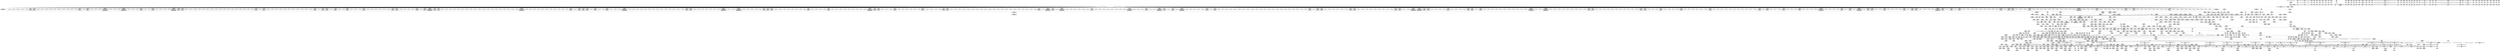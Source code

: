 digraph {
	CE0x3cdf350 [shape=record,shape=Mrecord,label="{CE0x3cdf350|0:_i16,_56:_i8*,_:_CRE_290,291_}"]
	CE0x3d1f670 [shape=record,shape=Mrecord,label="{CE0x3d1f670|i64*_getelementptr_inbounds_(_11_x_i64_,_11_x_i64_*___llvm_gcov_ctr125,_i64_0,_i64_6)|*Constant*|*SummSource*}"]
	CE0x3cc2390 [shape=record,shape=Mrecord,label="{CE0x3cc2390|i64*_getelementptr_inbounds_(_2_x_i64_,_2_x_i64_*___llvm_gcov_ctr98,_i64_0,_i64_1)|*Constant*}"]
	CE0x3c96bc0 [shape=record,shape=Mrecord,label="{CE0x3c96bc0|104:_%struct.inode*,_:_CRE_48,52_|*MultipleSource*|security/selinux/hooks.c,1814|Function::selinux_inode_rename&Arg::old_dentry::|Function::selinux_inode_rename&Arg::new_dentry::|Function::may_rename&Arg::new_dentry::|Function::may_rename&Arg::old_dentry::}"]
	CE0x3d9f7b0 [shape=record,shape=Mrecord,label="{CE0x3d9f7b0|i64*_getelementptr_inbounds_(_2_x_i64_,_2_x_i64_*___llvm_gcov_ctr98,_i64_0,_i64_0)|*Constant*}"]
	CE0x3cd9c90 [shape=record,shape=Mrecord,label="{CE0x3cd9c90|0:_i16,_56:_i8*,_:_CRE_193,194_}"]
	CE0x3ccadf0 [shape=record,shape=Mrecord,label="{CE0x3ccadf0|0:_i16,_56:_i8*,_:_CRE_148,149_}"]
	CE0x3de0850 [shape=record,shape=Mrecord,label="{CE0x3de0850|may_rename:and44|security/selinux/hooks.c,1845|*SummSink*}"]
	CE0x3ce4150 [shape=record,shape=Mrecord,label="{CE0x3ce4150|0:_i16,_56:_i8*,_:_CRE_486,487_}"]
	CE0x3d3b060 [shape=record,shape=Mrecord,label="{CE0x3d3b060|0:_i16,_56:_i8*,_:_CRE_952,960_|*MultipleSource*|*LoadInst*|security/selinux/hooks.c,1814|security/selinux/hooks.c,1814}"]
	CE0x3d380c0 [shape=record,shape=Mrecord,label="{CE0x3d380c0|0:_i16,_56:_i8*,_:_CRE_899,900_}"]
	CE0x3cda150 [shape=record,shape=Mrecord,label="{CE0x3cda150|0:_i16,_56:_i8*,_:_CRE_197,198_}"]
	CE0x3ccbf00 [shape=record,shape=Mrecord,label="{CE0x3ccbf00|0:_i16,_56:_i8*,_:_CRE_162,163_}"]
	CE0x3dc1780 [shape=record,shape=Mrecord,label="{CE0x3dc1780|i64_18|*Constant*|*SummSink*}"]
	CE0x3d1d1e0 [shape=record,shape=Mrecord,label="{CE0x3d1d1e0|current_sid:do.body|*SummSource*}"]
	CE0x3cebf30 [shape=record,shape=Mrecord,label="{CE0x3cebf30|0:_i16,_56:_i8*,_:_CRE_688,692_|*MultipleSource*|*LoadInst*|security/selinux/hooks.c,1814|security/selinux/hooks.c,1814}"]
	CE0x3de04a0 [shape=record,shape=Mrecord,label="{CE0x3de04a0|may_rename:and44|security/selinux/hooks.c,1845}"]
	CE0x3cce280 [shape=record,shape=Mrecord,label="{CE0x3cce280|0:_i16,_56:_i8*,_:_CRE_8,12_|*MultipleSource*|*LoadInst*|security/selinux/hooks.c,1814|security/selinux/hooks.c,1814}"]
	CE0x3cddcc0 [shape=record,shape=Mrecord,label="{CE0x3cddcc0|0:_i16,_56:_i8*,_:_CRE_271,272_}"]
	CE0x3d3e1e0 [shape=record,shape=Mrecord,label="{CE0x3d3e1e0|may_rename:i_security4|security/selinux/hooks.c,1816}"]
	CE0x3cc6970 [shape=record,shape=Mrecord,label="{CE0x3cc6970|may_rename:tmp16|security/selinux/hooks.c,1824|*SummSink*}"]
	CE0x3c82800 [shape=record,shape=Mrecord,label="{CE0x3c82800|i64_1|*Constant*|*SummSink*}"]
	CE0x3cd0e40 [shape=record,shape=Mrecord,label="{CE0x3cd0e40|104:_%struct.inode*,_:_CRE_191,192_}"]
	CE0x3cd1430 [shape=record,shape=Mrecord,label="{CE0x3cd1430|104:_%struct.inode*,_:_CRE_196,197_}"]
	CE0x3cbe190 [shape=record,shape=Mrecord,label="{CE0x3cbe190|get_current:tmp|*SummSource*}"]
	CE0x3cec170 [shape=record,shape=Mrecord,label="{CE0x3cec170|0:_i16,_56:_i8*,_:_CRE_696,704_|*MultipleSource*|*LoadInst*|security/selinux/hooks.c,1814|security/selinux/hooks.c,1814}"]
	CE0x3c72230 [shape=record,shape=Mrecord,label="{CE0x3c72230|i64*_getelementptr_inbounds_(_2_x_i64_,_2_x_i64_*___llvm_gcov_ctr227,_i64_0,_i64_1)|*Constant*|*SummSource*}"]
	CE0x3d1d810 [shape=record,shape=Mrecord,label="{CE0x3d1d810|current_sid:tmp14|security/selinux/hooks.c,218|*SummSink*}"]
	CE0x3caa300 [shape=record,shape=Mrecord,label="{CE0x3caa300|0:_i8,_:_GCMR_current_sid.__warned_internal_global_i8_0,_section_.data.unlikely_,_align_1:_elem_0:default:}"]
	CE0x3d37ad0 [shape=record,shape=Mrecord,label="{CE0x3d37ad0|0:_i16,_56:_i8*,_:_CRE_894,895_}"]
	CE0x3cc73c0 [shape=record,shape=Mrecord,label="{CE0x3cc73c0|may_rename:sid7|security/selinux/hooks.c,1825}"]
	CE0x3cda870 [shape=record,shape=Mrecord,label="{CE0x3cda870|0:_i16,_56:_i8*,_:_CRE_203,204_}"]
	CE0x3cb8d40 [shape=record,shape=Mrecord,label="{CE0x3cb8d40|%struct.task_struct*_(%struct.task_struct**)*_asm_movq_%gs:$_1:P_,$0_,_r,im,_dirflag_,_fpsr_,_flags_}"]
	CE0x3cdc500 [shape=record,shape=Mrecord,label="{CE0x3cdc500|0:_i16,_56:_i8*,_:_CRE_251,252_}"]
	CE0x3d6fcb0 [shape=record,shape=Mrecord,label="{CE0x3d6fcb0|may_rename:tmp63|*LoadInst*|security/selinux/hooks.c,1844}"]
	CE0x3ce8240 [shape=record,shape=Mrecord,label="{CE0x3ce8240|0:_i16,_56:_i8*,_:_CRE_587,588_}"]
	CE0x3cde180 [shape=record,shape=Mrecord,label="{CE0x3cde180|0:_i16,_56:_i8*,_:_CRE_275,276_}"]
	CE0x3cde510 [shape=record,shape=Mrecord,label="{CE0x3cde510|0:_i16,_56:_i8*,_:_CRE_278,279_}"]
	CE0x3d3b600 [shape=record,shape=Mrecord,label="{CE0x3d3b600|0:_i16,_56:_i8*,_:_CRE_977,978_}"]
	CE0x3d25770 [shape=record,shape=Mrecord,label="{CE0x3d25770|current_sid:tmp21|security/selinux/hooks.c,218}"]
	CE0x3cbd710 [shape=record,shape=Mrecord,label="{CE0x3cbd710|may_rename:if.end|*SummSource*}"]
	CE0x3dc0b90 [shape=record,shape=Mrecord,label="{CE0x3dc0b90|may_rename:tobool37|security/selinux/hooks.c,1843|*SummSink*}"]
	CE0x3cd2ac0 [shape=record,shape=Mrecord,label="{CE0x3cd2ac0|104:_%struct.inode*,_:_CRE_215,216_}"]
	CE0x3d903a0 [shape=record,shape=Mrecord,label="{CE0x3d903a0|i32_4096|*Constant*}"]
	CE0x3dc8630 [shape=record,shape=Mrecord,label="{CE0x3dc8630|may_rename:call51|security/selinux/hooks.c,1846|*SummSink*}"]
	CE0x3cdefc0 [shape=record,shape=Mrecord,label="{CE0x3cdefc0|0:_i16,_56:_i8*,_:_CRE_287,288_}"]
	CE0x3cc0b10 [shape=record,shape=Mrecord,label="{CE0x3cc0b10|current_sid:tmp9|security/selinux/hooks.c,218|*SummSource*}"]
	CE0x3cd9830 [shape=record,shape=Mrecord,label="{CE0x3cd9830|i32_5|*Constant*|*SummSink*}"]
	CE0x3ce0780 [shape=record,shape=Mrecord,label="{CE0x3ce0780|0:_i16,_56:_i8*,_:_CRE_307,308_}"]
	CE0x3c95eb0 [shape=record,shape=Mrecord,label="{CE0x3c95eb0|may_rename:tmp15|security/selinux/hooks.c,1823|*SummSource*}"]
	CE0x3dd8f00 [shape=record,shape=Mrecord,label="{CE0x3dd8f00|may_rename:tmp68|security/selinux/hooks.c,1846|*SummSink*}"]
	CE0x3d91f40 [shape=record,shape=Mrecord,label="{CE0x3d91f40|i64*_getelementptr_inbounds_(_29_x_i64_,_29_x_i64_*___llvm_gcov_ctr228,_i64_0,_i64_28)|*Constant*|*SummSource*}"]
	CE0x3cc3d20 [shape=record,shape=Mrecord,label="{CE0x3cc3d20|may_rename:tmp62|security/selinux/hooks.c,1843|*SummSource*}"]
	CE0x3d9ca10 [shape=record,shape=Mrecord,label="{CE0x3d9ca10|i32_4194304|*Constant*}"]
	CE0x3d96a00 [shape=record,shape=Mrecord,label="{CE0x3d96a00|i64_11|*Constant*}"]
	CE0x3d77970 [shape=record,shape=Mrecord,label="{CE0x3d77970|may_rename:u|security/selinux/hooks.c,1820|*SummSink*}"]
	CE0x3ccc720 [shape=record,shape=Mrecord,label="{CE0x3ccc720|0:_i16,_56:_i8*,_:_CRE_169,170_}"]
	CE0x3cb9c20 [shape=record,shape=Mrecord,label="{CE0x3cb9c20|may_rename:if.then}"]
	CE0x3dc3810 [shape=record,shape=Mrecord,label="{CE0x3dc3810|i64*_getelementptr_inbounds_(_29_x_i64_,_29_x_i64_*___llvm_gcov_ctr228,_i64_0,_i64_26)|*Constant*}"]
	CE0x3dc6b10 [shape=record,shape=Mrecord,label="{CE0x3dc6b10|may_rename:tmp60|security/selinux/hooks.c,1843}"]
	CE0x3d221f0 [shape=record,shape=Mrecord,label="{CE0x3d221f0|current_sid:tmp16|security/selinux/hooks.c,218|*SummSink*}"]
	CE0x3c9bcf0 [shape=record,shape=Mrecord,label="{CE0x3c9bcf0|i64_1|*Constant*}"]
	CE0x3d898e0 [shape=record,shape=Mrecord,label="{CE0x3d898e0|may_rename:tmp24|security/selinux/hooks.c,1828}"]
	CE0x3cd3b00 [shape=record,shape=Mrecord,label="{CE0x3cd3b00|104:_%struct.inode*,_:_CRE_248,256_|*MultipleSource*|security/selinux/hooks.c,1814|Function::selinux_inode_rename&Arg::old_dentry::|Function::selinux_inode_rename&Arg::new_dentry::|Function::may_rename&Arg::new_dentry::|Function::may_rename&Arg::old_dentry::}"]
	CE0x3cb20b0 [shape=record,shape=Mrecord,label="{CE0x3cb20b0|56:_i8*,_:_CRE_56,64_|*MultipleSource*|Function::may_rename&Arg::old_dir::|Function::selinux_inode_rename&Arg::old_inode::|security/selinux/hooks.c,1813}"]
	CE0x3cb0140 [shape=record,shape=Mrecord,label="{CE0x3cb0140|may_rename:if.end11}"]
	CE0x3c93b40 [shape=record,shape=Mrecord,label="{CE0x3c93b40|may_rename:if.end22}"]
	CE0x3d95630 [shape=record,shape=Mrecord,label="{CE0x3d95630|may_rename:tmp33|security/selinux/hooks.c,1829|*SummSource*}"]
	CE0x3dbd9f0 [shape=record,shape=Mrecord,label="{CE0x3dbd9f0|may_rename:tmp54|security/selinux/hooks.c,1841|*SummSink*}"]
	CE0x3cb3610 [shape=record,shape=Mrecord,label="{CE0x3cb3610|current_sid:tmp6|security/selinux/hooks.c,218|*SummSink*}"]
	CE0x3cd2e50 [shape=record,shape=Mrecord,label="{CE0x3cd2e50|104:_%struct.inode*,_:_CRE_218,219_}"]
	CE0x3cd9530 [shape=record,shape=Mrecord,label="{CE0x3cd9530|may_rename:tmp3|security/selinux/hooks.c,1813|*SummSink*}"]
	CE0x3cd9dc0 [shape=record,shape=Mrecord,label="{CE0x3cd9dc0|0:_i16,_56:_i8*,_:_CRE_194,195_}"]
	CE0x3cd7da0 [shape=record,shape=Mrecord,label="{CE0x3cd7da0|104:_%struct.inode*,_:_CRE_171,172_}"]
	CE0x3c777a0 [shape=record,shape=Mrecord,label="{CE0x3c777a0|selinux_inode_rename:call|security/selinux/hooks.c,2800}"]
	CE0x3dd2bb0 [shape=record,shape=Mrecord,label="{CE0x3dd2bb0|may_rename:tmp79|security/selinux/hooks.c,1853|*SummSource*}"]
	CE0x3cedac0 [shape=record,shape=Mrecord,label="{CE0x3cedac0|may_rename:conv29|security/selinux/hooks.c,1839|*SummSource*}"]
	CE0x3c75540 [shape=record,shape=Mrecord,label="{CE0x3c75540|_ret_i32_%retval.0,_!dbg_!27814|security/selinux/hooks.c,1854|*SummSink*}"]
	CE0x3cf1980 [shape=record,shape=Mrecord,label="{CE0x3cf1980|0:_i16,_56:_i8*,_:_CRE_816,824_|*MultipleSource*|*LoadInst*|security/selinux/hooks.c,1814|security/selinux/hooks.c,1814}"]
	CE0x3d505d0 [shape=record,shape=Mrecord,label="{CE0x3d505d0|may_rename:tmp7|*LoadInst*|security/selinux/hooks.c,1815|*SummSource*}"]
	CE0x3d20d50 [shape=record,shape=Mrecord,label="{CE0x3d20d50|i64*_getelementptr_inbounds_(_11_x_i64_,_11_x_i64_*___llvm_gcov_ctr125,_i64_0,_i64_8)|*Constant*}"]
	CE0x3cd1a20 [shape=record,shape=Mrecord,label="{CE0x3cd1a20|104:_%struct.inode*,_:_CRE_201,202_}"]
	"CONST[source:0(mediator),value:2(dynamic)][purpose:{subject}][SnkIdx:12]"
	CE0x3ce0c40 [shape=record,shape=Mrecord,label="{CE0x3ce0c40|0:_i16,_56:_i8*,_:_CRE_311,312_}"]
	CE0x3ccd1d0 [shape=record,shape=Mrecord,label="{CE0x3ccd1d0|0:_i16,_56:_i8*,_:_CRE_178,179_}"]
	CE0x3d52390 [shape=record,shape=Mrecord,label="{CE0x3d52390|may_rename:and|security/selinux/hooks.c,1815|*SummSink*}"]
	CE0x3cd30b0 [shape=record,shape=Mrecord,label="{CE0x3cd30b0|104:_%struct.inode*,_:_CRE_220,221_}"]
	CE0x3e079e0 [shape=record,shape=Mrecord,label="{CE0x3e079e0|_call_void_mcount()_#3}"]
	CE0x3d96680 [shape=record,shape=Mrecord,label="{CE0x3d96680|may_rename:tmp34|security/selinux/hooks.c,1830|*SummSource*}"]
	CE0x3d3a7f0 [shape=record,shape=Mrecord,label="{CE0x3d3a7f0|0:_i16,_56:_i8*,_:_CRE_932,933_}"]
	CE0x3ce5c60 [shape=record,shape=Mrecord,label="{CE0x3ce5c60|0:_i16,_56:_i8*,_:_CRE_555,556_}"]
	CE0x3c8bfe0 [shape=record,shape=Mrecord,label="{CE0x3c8bfe0|_ret_i32_%call,_!dbg_!27716|security/selinux/hooks.c,2800|*SummSource*}"]
	CE0x3d95ea0 [shape=record,shape=Mrecord,label="{CE0x3d95ea0|may_rename:sid16|security/selinux/hooks.c,1830|*SummSink*}"]
	CE0x3cf12a0 [shape=record,shape=Mrecord,label="{CE0x3cf12a0|i64*_getelementptr_inbounds_(_29_x_i64_,_29_x_i64_*___llvm_gcov_ctr228,_i64_0,_i64_17)|*Constant*|*SummSource*}"]
	CE0x3d9da60 [shape=record,shape=Mrecord,label="{CE0x3d9da60|current_sid:sid|security/selinux/hooks.c,220}"]
	CE0x3cf1d40 [shape=record,shape=Mrecord,label="{CE0x3cf1d40|0:_i16,_56:_i8*,_:_CRE_832,840_|*MultipleSource*|*LoadInst*|security/selinux/hooks.c,1814|security/selinux/hooks.c,1814}"]
	CE0x3d9ce70 [shape=record,shape=Mrecord,label="{CE0x3d9ce70|may_rename:tobool19|security/selinux/hooks.c,1832|*SummSink*}"]
	CE0x3d1d320 [shape=record,shape=Mrecord,label="{CE0x3d1d320|current_sid:land.lhs.true}"]
	CE0x3ce3c90 [shape=record,shape=Mrecord,label="{CE0x3ce3c90|0:_i16,_56:_i8*,_:_CRE_482,483_}"]
	CE0x3c8ff20 [shape=record,shape=Mrecord,label="{CE0x3c8ff20|may_rename:d_inode|security/selinux/hooks.c,1814|*SummSource*}"]
	CE0x3dd2700 [shape=record,shape=Mrecord,label="{CE0x3dd2700|i64*_getelementptr_inbounds_(_29_x_i64_,_29_x_i64_*___llvm_gcov_ctr228,_i64_0,_i64_27)|*Constant*|*SummSource*}"]
	CE0x3d3af10 [shape=record,shape=Mrecord,label="{CE0x3d3af10|0:_i16,_56:_i8*,_:_CRE_944,952_|*MultipleSource*|*LoadInst*|security/selinux/hooks.c,1814|security/selinux/hooks.c,1814}"]
	CE0x3cb3740 [shape=record,shape=Mrecord,label="{CE0x3cb3740|current_sid:tmp7|security/selinux/hooks.c,218}"]
	CE0x3c8e210 [shape=record,shape=Mrecord,label="{CE0x3c8e210|may_rename:old_dir|Function::may_rename&Arg::old_dir::|*SummSource*}"]
	CE0x3d3bbd0 [shape=record,shape=Mrecord,label="{CE0x3d3bbd0|0:_i16,_56:_i8*,_:_CRE_981,982_}"]
	CE0x3d6b9e0 [shape=record,shape=Mrecord,label="{CE0x3d6b9e0|may_rename:tmp59|security/selinux/hooks.c,1843|*SummSource*}"]
	CE0x3cc03c0 [shape=record,shape=Mrecord,label="{CE0x3cc03c0|i64*_getelementptr_inbounds_(_2_x_i64_,_2_x_i64_*___llvm_gcov_ctr98,_i64_0,_i64_0)|*Constant*|*SummSource*}"]
	CE0x3cce010 [shape=record,shape=Mrecord,label="{CE0x3cce010|0:_i16,_56:_i8*,_:_CRE_190,191_}"]
	CE0x3d37d30 [shape=record,shape=Mrecord,label="{CE0x3d37d30|0:_i16,_56:_i8*,_:_CRE_896,897_}"]
	CE0x3cdfa70 [shape=record,shape=Mrecord,label="{CE0x3cdfa70|0:_i16,_56:_i8*,_:_CRE_296,297_}"]
	CE0x3cea250 [shape=record,shape=Mrecord,label="{CE0x3cea250|0:_i16,_56:_i8*,_:_CRE_614,615_}"]
	CE0x3dceda0 [shape=record,shape=Mrecord,label="{CE0x3dceda0|may_rename:tobool52|security/selinux/hooks.c,1849|*SummSink*}"]
	CE0x3cca5a0 [shape=record,shape=Mrecord,label="{CE0x3cca5a0|0:_i16,_56:_i8*,_:_CRE_141,142_}"]
	CE0x3d7f900 [shape=record,shape=Mrecord,label="{CE0x3d7f900|may_rename:tmp51|security/selinux/hooks.c,1840}"]
	CE0x3ce7fe0 [shape=record,shape=Mrecord,label="{CE0x3ce7fe0|0:_i16,_56:_i8*,_:_CRE_585,586_}"]
	CE0x3dc2b40 [shape=record,shape=Mrecord,label="{CE0x3dc2b40|may_rename:tobool33|security/selinux/hooks.c,1841}"]
	CE0x3c84c60 [shape=record,shape=Mrecord,label="{CE0x3c84c60|0:_i16,_56:_i8*,_:_CRE_880,881_}"]
	CE0x3d98790 [shape=record,shape=Mrecord,label="{CE0x3d98790|may_rename:tmp42|security/selinux/hooks.c,1834|*SummSink*}"]
	CE0x3ce12b0 [shape=record,shape=Mrecord,label="{CE0x3ce12b0|0:_i16,_56:_i8*,_:_CRE_336,344_|*MultipleSource*|*LoadInst*|security/selinux/hooks.c,1814|security/selinux/hooks.c,1814}"]
	CE0x3cb9460 [shape=record,shape=Mrecord,label="{CE0x3cb9460|i32_10|*Constant*|*SummSink*}"]
	CE0x3cdec30 [shape=record,shape=Mrecord,label="{CE0x3cdec30|0:_i16,_56:_i8*,_:_CRE_284,285_}"]
	CE0x3cbc3f0 [shape=record,shape=Mrecord,label="{CE0x3cbc3f0|current_sid:tmp10|security/selinux/hooks.c,218|*SummSink*}"]
	CE0x3d9ee00 [shape=record,shape=Mrecord,label="{CE0x3d9ee00|current_sid:tmp24|security/selinux/hooks.c,220|*SummSource*}"]
	CE0x3cd2140 [shape=record,shape=Mrecord,label="{CE0x3cd2140|104:_%struct.inode*,_:_CRE_207,208_}"]
	CE0x3d99f80 [shape=record,shape=Mrecord,label="{CE0x3d99f80|may_rename:tmp40|security/selinux/hooks.c,1833|*SummSink*}"]
	CE0x3d3a460 [shape=record,shape=Mrecord,label="{CE0x3d3a460|0:_i16,_56:_i8*,_:_CRE_929,930_}"]
	CE0x3ce66f0 [shape=record,shape=Mrecord,label="{CE0x3ce66f0|0:_i16,_56:_i8*,_:_CRE_564,565_}"]
	CE0x3d3a330 [shape=record,shape=Mrecord,label="{CE0x3d3a330|0:_i16,_56:_i8*,_:_CRE_928,929_}"]
	CE0x3c8e280 [shape=record,shape=Mrecord,label="{CE0x3c8e280|may_rename:old_dir|Function::may_rename&Arg::old_dir::|*SummSink*}"]
	CE0x3cdd470 [shape=record,shape=Mrecord,label="{CE0x3cdd470|0:_i16,_56:_i8*,_:_CRE_264,265_}"]
	CE0x3d3ca90 [shape=record,shape=Mrecord,label="{CE0x3d3ca90|may_rename:tmp6|security/selinux/hooks.c,1814|*SummSource*}"]
	CE0x3d73d40 [shape=record,shape=Mrecord,label="{CE0x3d73d40|may_rename:sid5|security/selinux/hooks.c,1821}"]
	CE0x3d3b990 [shape=record,shape=Mrecord,label="{CE0x3d3b990|0:_i16,_56:_i8*,_:_CRE_979,980_}"]
	CE0x3dc28a0 [shape=record,shape=Mrecord,label="{CE0x3dc28a0|may_rename:call32|security/selinux/hooks.c,1840|*SummSink*}"]
	"CONST[source:0(mediator),value:0(static)][purpose:{operation}][SnkIdx:19]"
	CE0x3d77f20 [shape=record,shape=Mrecord,label="{CE0x3d77f20|%struct.inode*_null|*Constant*|*SummSink*}"]
	CE0x3d29cb0 [shape=record,shape=Mrecord,label="{CE0x3d29cb0|get_current:entry}"]
	CE0x3d78b60 [shape=record,shape=Mrecord,label="{CE0x3d78b60|i64_15|*Constant*|*SummSource*}"]
	CE0x3d69640 [shape=record,shape=Mrecord,label="{CE0x3d69640|may_rename:tmp11|security/selinux/hooks.c,1821|*SummSink*}"]
	CE0x4f99700 [shape=record,shape=Mrecord,label="{CE0x4f99700|_call_void_mcount()_#3}"]
	CE0x3cdac00 [shape=record,shape=Mrecord,label="{CE0x3cdac00|0:_i16,_56:_i8*,_:_CRE_206,207_}"]
	CE0x3c9bc60 [shape=record,shape=Mrecord,label="{CE0x3c9bc60|current_sid:tmp|*SummSink*}"]
	CE0x3ccc850 [shape=record,shape=Mrecord,label="{CE0x3ccc850|0:_i16,_56:_i8*,_:_CRE_170,171_}"]
	CE0x3cdf5b0 [shape=record,shape=Mrecord,label="{CE0x3cdf5b0|0:_i16,_56:_i8*,_:_CRE_292,293_}"]
	CE0x3d4ffd0 [shape=record,shape=Mrecord,label="{CE0x3d4ffd0|may_rename:d_inode2|security/selinux/hooks.c,1815}"]
	CE0x3dceaf0 [shape=record,shape=Mrecord,label="{CE0x3dceaf0|i64_1024|*Constant*}"]
	CE0x3dc7c70 [shape=record,shape=Mrecord,label="{CE0x3dc7c70|i64_16777216|*Constant*|*SummSink*}"]
	CE0x3d7fce0 [shape=record,shape=Mrecord,label="{CE0x3d7fce0|28:_i32,_32:_i16,_:_CRE_32,34_|*MultipleSource*|security/selinux/hooks.c,1814|security/selinux/hooks.c,1814|security/selinux/hooks.c,1825}"]
	CE0x3ccc260 [shape=record,shape=Mrecord,label="{CE0x3ccc260|0:_i16,_56:_i8*,_:_CRE_165,166_}"]
	CE0x3d981a0 [shape=record,shape=Mrecord,label="{CE0x3d981a0|i64*_getelementptr_inbounds_(_29_x_i64_,_29_x_i64_*___llvm_gcov_ctr228,_i64_0,_i64_14)|*Constant*}"]
	CE0x3d3cdc0 [shape=record,shape=Mrecord,label="{CE0x3d3cdc0|may_rename:tobool12|security/selinux/hooks.c,1829|*SummSource*}"]
	CE0x3d9ebf0 [shape=record,shape=Mrecord,label="{CE0x3d9ebf0|current_sid:tmp24|security/selinux/hooks.c,220}"]
	CE0x3dbe540 [shape=record,shape=Mrecord,label="{CE0x3dbe540|may_rename:tmp56|security/selinux/hooks.c,1842|*SummSource*}"]
	CE0x3d6de60 [shape=record,shape=Mrecord,label="{CE0x3d6de60|i32_10485760|*Constant*}"]
	CE0x3dd06c0 [shape=record,shape=Mrecord,label="{CE0x3dd06c0|may_rename:i_security40|security/selinux/hooks.c,1844}"]
	CE0x3cd9940 [shape=record,shape=Mrecord,label="{CE0x3cd9940|may_rename:d_inode|security/selinux/hooks.c,1814|*SummSink*}"]
	CE0x3ce9c60 [shape=record,shape=Mrecord,label="{CE0x3ce9c60|0:_i16,_56:_i8*,_:_CRE_609,610_}"]
	CE0x3dbe410 [shape=record,shape=Mrecord,label="{CE0x3dbe410|i64*_getelementptr_inbounds_(_29_x_i64_,_29_x_i64_*___llvm_gcov_ctr228,_i64_0,_i64_20)|*Constant*}"]
	CE0x3cd1db0 [shape=record,shape=Mrecord,label="{CE0x3cd1db0|104:_%struct.inode*,_:_CRE_204,205_}"]
	CE0x3dc84b0 [shape=record,shape=Mrecord,label="{CE0x3dc84b0|may_rename:call51|security/selinux/hooks.c,1846|*SummSource*}"]
	CE0x3cd10a0 [shape=record,shape=Mrecord,label="{CE0x3cd10a0|104:_%struct.inode*,_:_CRE_193,194_}"]
	CE0x3dbea20 [shape=record,shape=Mrecord,label="{CE0x3dbea20|i64*_getelementptr_inbounds_(_29_x_i64_,_29_x_i64_*___llvm_gcov_ctr228,_i64_0,_i64_20)|*Constant*|*SummSink*}"]
	CE0x3c6c810 [shape=record,shape=Mrecord,label="{CE0x3c6c810|may_rename:old_dentry|Function::may_rename&Arg::old_dentry::}"]
	CE0x3d73340 [shape=record,shape=Mrecord,label="{CE0x3d73340|i8_10|*Constant*|*SummSource*}"]
	CE0x3de09c0 [shape=record,shape=Mrecord,label="{CE0x3de09c0|may_rename:cmp45|security/selinux/hooks.c,1845}"]
	CE0x3dd7d20 [shape=record,shape=Mrecord,label="{CE0x3dd7d20|i64_23|*Constant*|*SummSink*}"]
	CE0x3ccd7c0 [shape=record,shape=Mrecord,label="{CE0x3ccd7c0|0:_i16,_56:_i8*,_:_CRE_183,184_}"]
	CE0x3ccf430 [shape=record,shape=Mrecord,label="{CE0x3ccf430|0:_i16,_56:_i8*,_:_CRE_88,96_|*MultipleSource*|*LoadInst*|security/selinux/hooks.c,1814|security/selinux/hooks.c,1814}"]
	CE0x3caf980 [shape=record,shape=Mrecord,label="{CE0x3caf980|current_sid:entry|*SummSource*}"]
	CE0x3cc0230 [shape=record,shape=Mrecord,label="{CE0x3cc0230|get_current:tmp1|*SummSink*}"]
	CE0x3ceb090 [shape=record,shape=Mrecord,label="{CE0x3ceb090|0:_i16,_56:_i8*,_:_CRE_632,640_|*MultipleSource*|*LoadInst*|security/selinux/hooks.c,1814|security/selinux/hooks.c,1814}"]
	CE0x3cb8130 [shape=record,shape=Mrecord,label="{CE0x3cb8130|current_sid:tmp12|security/selinux/hooks.c,218}"]
	CE0x3dc45a0 [shape=record,shape=Mrecord,label="{CE0x3dc45a0|may_rename:sclass48|security/selinux/hooks.c,1847|*SummSink*}"]
	CE0x3ce9ec0 [shape=record,shape=Mrecord,label="{CE0x3ce9ec0|0:_i16,_56:_i8*,_:_CRE_611,612_}"]
	CE0x3d9bb30 [shape=record,shape=Mrecord,label="{CE0x3d9bb30|may_rename:sclass17|security/selinux/hooks.c,1831|*SummSink*}"]
	CE0x3d7fbb0 [shape=record,shape=Mrecord,label="{CE0x3d7fbb0|28:_i32,_32:_i16,_:_CRE_28,32_|*MultipleSource*|security/selinux/hooks.c,1814|security/selinux/hooks.c,1814|security/selinux/hooks.c,1825}"]
	CE0x3dd86b0 [shape=record,shape=Mrecord,label="{CE0x3dd86b0|may_rename:i_mode42|security/selinux/hooks.c,1845|*SummSink*}"]
	CE0x3c8b720 [shape=record,shape=Mrecord,label="{CE0x3c8b720|GLOBAL:may_rename|*Constant*}"]
	CE0x3d98720 [shape=record,shape=Mrecord,label="{CE0x3d98720|i64*_getelementptr_inbounds_(_29_x_i64_,_29_x_i64_*___llvm_gcov_ctr228,_i64_0,_i64_14)|*Constant*|*SummSink*}"]
	CE0x3ce72d0 [shape=record,shape=Mrecord,label="{CE0x3ce72d0|0:_i16,_56:_i8*,_:_CRE_574,575_}"]
	CE0x3cb1aa0 [shape=record,shape=Mrecord,label="{CE0x3cb1aa0|may_rename:if.end21|*SummSink*}"]
	CE0x3cc8630 [shape=record,shape=Mrecord,label="{CE0x3cc8630|104:_%struct.inode*,_:_CRE_304,305_}"]
	"CONST[source:0(mediator),value:0(static)][purpose:{operation}][SnkIdx:11]"
	CE0x3d63700 [shape=record,shape=Mrecord,label="{CE0x3d63700|may_rename:tmp9|*LoadInst*|security/selinux/hooks.c,1816}"]
	CE0x3ccc5f0 [shape=record,shape=Mrecord,label="{CE0x3ccc5f0|0:_i16,_56:_i8*,_:_CRE_168,169_}"]
	CE0x3cd9b60 [shape=record,shape=Mrecord,label="{CE0x3cd9b60|0:_i16,_56:_i8*,_:_CRE_192,193_}"]
	CE0x3cd6f60 [shape=record,shape=Mrecord,label="{CE0x3cd6f60|104:_%struct.inode*,_:_CRE_159,160_}"]
	CE0x3ddb920 [shape=record,shape=Mrecord,label="{CE0x3ddb920|current_sid:tmp14|security/selinux/hooks.c,218}"]
	CE0x3dda950 [shape=record,shape=Mrecord,label="{CE0x3dda950|i64*_getelementptr_inbounds_(_11_x_i64_,_11_x_i64_*___llvm_gcov_ctr125,_i64_0,_i64_6)|*Constant*|*SummSink*}"]
	CE0x3d1db50 [shape=record,shape=Mrecord,label="{CE0x3d1db50|i1_true|*Constant*|*SummSource*}"]
	"CONST[source:0(mediator),value:2(dynamic)][purpose:{subject}][SnkIdx:8]"
	CE0x3d6c330 [shape=record,shape=Mrecord,label="{CE0x3d6c330|_ret_i32_%retval.0,_!dbg_!27728|security/selinux/avc.c,775|*SummSource*}"]
	CE0x3cb2e40 [shape=record,shape=Mrecord,label="{CE0x3cb2e40|GLOBAL:current_task|Global_var:current_task}"]
	CE0x3d77a80 [shape=record,shape=Mrecord,label="{CE0x3d77a80|may_rename:tmp46|security/selinux/hooks.c,1838|*SummSource*}"]
	CE0x3cd18f0 [shape=record,shape=Mrecord,label="{CE0x3cd18f0|104:_%struct.inode*,_:_CRE_200,201_}"]
	CE0x3ce5fd0 [shape=record,shape=Mrecord,label="{CE0x3ce5fd0|0:_i16,_56:_i8*,_:_CRE_558,559_}"]
	CE0x3d8ec00 [shape=record,shape=Mrecord,label="{CE0x3d8ec00|may_rename:tmp21|security/selinux/hooks.c,1827|*SummSource*}"]
	CE0x3cbf870 [shape=record,shape=Mrecord,label="{CE0x3cbf870|i64_3|*Constant*}"]
	CE0x3c7ba60 [shape=record,shape=Mrecord,label="{CE0x3c7ba60|GLOBAL:__llvm_gcov_ctr228|Global_var:__llvm_gcov_ctr228}"]
	CE0x3c9bbb0 [shape=record,shape=Mrecord,label="{CE0x3c9bbb0|may_rename:if.then38}"]
	CE0x3cc6890 [shape=record,shape=Mrecord,label="{CE0x3cc6890|may_rename:tmp16|security/selinux/hooks.c,1824}"]
	CE0x3ce3a30 [shape=record,shape=Mrecord,label="{CE0x3ce3a30|0:_i16,_56:_i8*,_:_CRE_480,481_}"]
	CE0x3cca930 [shape=record,shape=Mrecord,label="{CE0x3cca930|0:_i16,_56:_i8*,_:_CRE_144,145_}"]
	CE0x3d9e390 [shape=record,shape=Mrecord,label="{CE0x3d9e390|get_current:tmp}"]
	CE0x3ccf9a0 [shape=record,shape=Mrecord,label="{CE0x3ccf9a0|0:_i16,_56:_i8*,_:_CRE_112,120_|*MultipleSource*|*LoadInst*|security/selinux/hooks.c,1814|security/selinux/hooks.c,1814}"]
	CE0x3dc32d0 [shape=record,shape=Mrecord,label="{CE0x3dc32d0|i64_21|*Constant*|*SummSink*}"]
	CE0x3d50f70 [shape=record,shape=Mrecord,label="{CE0x3d50f70|i32_16384|*Constant*|*SummSource*}"]
	CE0x3de1560 [shape=record,shape=Mrecord,label="{CE0x3de1560|may_rename:sid47|security/selinux/hooks.c,1846|*SummSource*}"]
	CE0x3cbad30 [shape=record,shape=Mrecord,label="{CE0x3cbad30|may_rename:if.then15|*SummSink*}"]
	CE0x3d9ba00 [shape=record,shape=Mrecord,label="{CE0x3d9ba00|may_rename:sclass17|security/selinux/hooks.c,1831|*SummSource*}"]
	CE0x3cc9ff0 [shape=record,shape=Mrecord,label="{CE0x3cc9ff0|0:_i16,_56:_i8*,_:_CRE_137,138_}"]
	CE0x3c78bd0 [shape=record,shape=Mrecord,label="{CE0x3c78bd0|selinux_inode_rename:new_dentry|Function::selinux_inode_rename&Arg::new_dentry::|*SummSink*}"]
	CE0x3cecc80 [shape=record,shape=Mrecord,label="{CE0x3cecc80|0:_i16,_56:_i8*,_:_CRE_752,756_|*MultipleSource*|*LoadInst*|security/selinux/hooks.c,1814|security/selinux/hooks.c,1814}"]
	CE0x3ce7d80 [shape=record,shape=Mrecord,label="{CE0x3ce7d80|0:_i16,_56:_i8*,_:_CRE_583,584_}"]
	CE0x3cbbeb0 [shape=record,shape=Mrecord,label="{CE0x3cbbeb0|i64_0|*Constant*|*SummSink*}"]
	CE0x3ce6ce0 [shape=record,shape=Mrecord,label="{CE0x3ce6ce0|0:_i16,_56:_i8*,_:_CRE_569,570_}"]
	CE0x3d24170 [shape=record,shape=Mrecord,label="{CE0x3d24170|GLOBAL:lockdep_rcu_suspicious|*Constant*|*SummSource*}"]
	CE0x3cc9520 [shape=record,shape=Mrecord,label="{CE0x3cc9520|104:_%struct.inode*,_:_CRE_314,315_}"]
	CE0x3c98470 [shape=record,shape=Mrecord,label="{CE0x3c98470|104:_%struct.inode*,_:_CRE_112,144_|*MultipleSource*|security/selinux/hooks.c,1814|Function::selinux_inode_rename&Arg::old_dentry::|Function::selinux_inode_rename&Arg::new_dentry::|Function::may_rename&Arg::new_dentry::|Function::may_rename&Arg::old_dentry::}"]
	CE0x3cd2d20 [shape=record,shape=Mrecord,label="{CE0x3cd2d20|104:_%struct.inode*,_:_CRE_217,218_}"]
	CE0x3ce9d90 [shape=record,shape=Mrecord,label="{CE0x3ce9d90|0:_i16,_56:_i8*,_:_CRE_610,611_}"]
	CE0x3d3a590 [shape=record,shape=Mrecord,label="{CE0x3d3a590|0:_i16,_56:_i8*,_:_CRE_930,931_}"]
	CE0x3d8e810 [shape=record,shape=Mrecord,label="{CE0x3d8e810|may_rename:tmp20|security/selinux/hooks.c,1827|*SummSource*}"]
	CE0x3cc8350 [shape=record,shape=Mrecord,label="{CE0x3cc8350|104:_%struct.inode*,_:_CRE_296,304_|*MultipleSource*|security/selinux/hooks.c,1814|Function::selinux_inode_rename&Arg::old_dentry::|Function::selinux_inode_rename&Arg::new_dentry::|Function::may_rename&Arg::new_dentry::|Function::may_rename&Arg::old_dentry::}"]
	CE0x3c56230 [shape=record,shape=Mrecord,label="{CE0x3c56230|may_rename:new_dir|Function::may_rename&Arg::new_dir::|*SummSink*}"]
	CE0x3d96ff0 [shape=record,shape=Mrecord,label="{CE0x3d96ff0|may_rename:tmp36|security/selinux/hooks.c,1832}"]
	CE0x3cc2ae0 [shape=record,shape=Mrecord,label="{CE0x3cc2ae0|current_sid:tmp}"]
	CE0x3d21dd0 [shape=record,shape=Mrecord,label="{CE0x3d21dd0|current_sid:tmp16|security/selinux/hooks.c,218}"]
	CE0x3cee0c0 [shape=record,shape=Mrecord,label="{CE0x3cee0c0|may_rename:av.0|*SummSink*}"]
	CE0x3d51ed0 [shape=record,shape=Mrecord,label="{CE0x3d51ed0|i32_61440|*Constant*}"]
	CE0x3cd9ef0 [shape=record,shape=Mrecord,label="{CE0x3cd9ef0|0:_i16,_56:_i8*,_:_CRE_195,196_}"]
	CE0x3d9cd00 [shape=record,shape=Mrecord,label="{CE0x3d9cd00|i32_4194304|*Constant*|*SummSink*}"]
	CE0x3dc0850 [shape=record,shape=Mrecord,label="{CE0x3dc0850|may_rename:tobool37|security/selinux/hooks.c,1843}"]
	CE0x3d3a0d0 [shape=record,shape=Mrecord,label="{CE0x3d3a0d0|0:_i16,_56:_i8*,_:_CRE_926,927_}"]
	CE0x3d40b20 [shape=record,shape=Mrecord,label="{CE0x3d40b20|i64_4|*Constant*|*SummSink*}"]
	"CONST[source:0(mediator),value:2(dynamic)][purpose:{object}][SnkIdx:10]"
	CE0x3cd8d10 [shape=record,shape=Mrecord,label="{CE0x3cd8d10|104:_%struct.inode*,_:_CRE_184,185_}"]
	CE0x3cbae40 [shape=record,shape=Mrecord,label="{CE0x3cbae40|may_rename:land.lhs.true}"]
	CE0x3cec6b0 [shape=record,shape=Mrecord,label="{CE0x3cec6b0|0:_i16,_56:_i8*,_:_CRE_728,736_|*MultipleSource*|*LoadInst*|security/selinux/hooks.c,1814|security/selinux/hooks.c,1814}"]
	CE0x3cabb20 [shape=record,shape=Mrecord,label="{CE0x3cabb20|current_sid:tmp3|*SummSource*}"]
	CE0x3dc6e10 [shape=record,shape=Mrecord,label="{CE0x3dc6e10|may_rename:tmp66|*LoadInst*|security/selinux/hooks.c,1845|*SummSink*}"]
	CE0x3ccb050 [shape=record,shape=Mrecord,label="{CE0x3ccb050|0:_i16,_56:_i8*,_:_CRE_150,151_}"]
	CE0x3d8c770 [shape=record,shape=Mrecord,label="{CE0x3d8c770|may_rename:tmp50|security/selinux/hooks.c,1839|*SummSink*}"]
	CE0x3d78950 [shape=record,shape=Mrecord,label="{CE0x3d78950|may_rename:tmp46|security/selinux/hooks.c,1838}"]
	CE0x3c84ec0 [shape=record,shape=Mrecord,label="{CE0x3c84ec0|0:_i16,_56:_i8*,_:_CRE_882,883_}"]
	CE0x3cce7e0 [shape=record,shape=Mrecord,label="{CE0x3cce7e0|0:_i16,_56:_i8*,_:_CRE_32,40_|*MultipleSource*|*LoadInst*|security/selinux/hooks.c,1814|security/selinux/hooks.c,1814}"]
	CE0x3ce0b10 [shape=record,shape=Mrecord,label="{CE0x3ce0b10|0:_i16,_56:_i8*,_:_CRE_310,311_}"]
	CE0x3d87dc0 [shape=record,shape=Mrecord,label="{CE0x3d87dc0|may_rename:tmp18|security/selinux/hooks.c,1825|*SummSource*}"]
	CE0x3ccab90 [shape=record,shape=Mrecord,label="{CE0x3ccab90|0:_i16,_56:_i8*,_:_CRE_146,147_}"]
	CE0x3cbbd00 [shape=record,shape=Mrecord,label="{CE0x3cbbd00|GLOBAL:__llvm_gcov_ctr228|Global_var:__llvm_gcov_ctr228|*SummSink*}"]
	CE0x3cda280 [shape=record,shape=Mrecord,label="{CE0x3cda280|0:_i16,_56:_i8*,_:_CRE_198,199_}"]
	CE0x3d399b0 [shape=record,shape=Mrecord,label="{CE0x3d399b0|0:_i16,_56:_i8*,_:_CRE_920,921_}"]
	CE0x3d88a20 [shape=record,shape=Mrecord,label="{CE0x3d88a20|i64_8|*Constant*}"]
	CE0x3cd3de0 [shape=record,shape=Mrecord,label="{CE0x3cd3de0|104:_%struct.inode*,_:_CRE_256,264_|*MultipleSource*|security/selinux/hooks.c,1814|Function::selinux_inode_rename&Arg::old_dentry::|Function::selinux_inode_rename&Arg::new_dentry::|Function::may_rename&Arg::new_dentry::|Function::may_rename&Arg::old_dentry::}"]
	CE0x3d983c0 [shape=record,shape=Mrecord,label="{CE0x3d983c0|may_rename:tmp42|security/selinux/hooks.c,1834|*SummSource*}"]
	CE0x3ce48f0 [shape=record,shape=Mrecord,label="{CE0x3ce48f0|0:_i16,_56:_i8*,_:_CRE_504,508_|*MultipleSource*|*LoadInst*|security/selinux/hooks.c,1814|security/selinux/hooks.c,1814}"]
	CE0x3d73b00 [shape=record,shape=Mrecord,label="{CE0x3d73b00|may_rename:sid5|security/selinux/hooks.c,1821|*SummSource*}"]
	CE0x3ccef00 [shape=record,shape=Mrecord,label="{CE0x3ccef00|0:_i16,_56:_i8*,_:_CRE_72,76_|*MultipleSource*|*LoadInst*|security/selinux/hooks.c,1814|security/selinux/hooks.c,1814}"]
	CE0x3d9a700 [shape=record,shape=Mrecord,label="{CE0x3d9a700|may_rename:tmp35|security/selinux/hooks.c,1831}"]
	CE0x3cdcaf0 [shape=record,shape=Mrecord,label="{CE0x3cdcaf0|0:_i16,_56:_i8*,_:_CRE_256,257_}"]
	CE0x3cd84c0 [shape=record,shape=Mrecord,label="{CE0x3cd84c0|104:_%struct.inode*,_:_CRE_177,178_}"]
	CE0x3cd1c80 [shape=record,shape=Mrecord,label="{CE0x3cd1c80|104:_%struct.inode*,_:_CRE_203,204_}"]
	CE0x3c83f50 [shape=record,shape=Mrecord,label="{CE0x3c83f50|0:_i16,_56:_i8*,_:_CRE_869,870_}"]
	CE0x3d997c0 [shape=record,shape=Mrecord,label="{CE0x3d997c0|i64*_getelementptr_inbounds_(_29_x_i64_,_29_x_i64_*___llvm_gcov_ctr228,_i64_0,_i64_13)|*Constant*}"]
	CE0x3ce9410 [shape=record,shape=Mrecord,label="{CE0x3ce9410|0:_i16,_56:_i8*,_:_CRE_602,603_}"]
	CE0x3c7e4c0 [shape=record,shape=Mrecord,label="{CE0x3c7e4c0|may_rename:tmp12|security/selinux/hooks.c,1823}"]
	CE0x3ce5ea0 [shape=record,shape=Mrecord,label="{CE0x3ce5ea0|0:_i16,_56:_i8*,_:_CRE_557,558_}"]
	CE0x3d3ca20 [shape=record,shape=Mrecord,label="{CE0x3d3ca20|may_rename:tmp6|security/selinux/hooks.c,1814|*SummSink*}"]
	CE0x58d9a00 [shape=record,shape=Mrecord,label="{CE0x58d9a00|selinux_inode_rename:tmp1}"]
	CE0x3cd8980 [shape=record,shape=Mrecord,label="{CE0x3cd8980|104:_%struct.inode*,_:_CRE_181,182_}"]
	CE0x3d9c450 [shape=record,shape=Mrecord,label="{CE0x3d9c450|i64_12|*Constant*|*SummSink*}"]
	CE0x3cd7420 [shape=record,shape=Mrecord,label="{CE0x3cd7420|104:_%struct.inode*,_:_CRE_163,164_}"]
	CE0x3d6c6d0 [shape=record,shape=Mrecord,label="{CE0x3d6c6d0|may_rename:tobool|security/selinux/hooks.c,1823|*SummSink*}"]
	CE0x3d6b8c0 [shape=record,shape=Mrecord,label="{CE0x3d6b8c0|may_rename:tmp59|security/selinux/hooks.c,1843}"]
	CE0x3cdcd50 [shape=record,shape=Mrecord,label="{CE0x3cdcd50|0:_i16,_56:_i8*,_:_CRE_258,259_}"]
	CE0x3ddf360 [shape=record,shape=Mrecord,label="{CE0x3ddf360|may_rename:tmp75|security/selinux/hooks.c,1850|*SummSink*}"]
	CE0x3dd9870 [shape=record,shape=Mrecord,label="{CE0x3dd9870|current_sid:if.end|*SummSource*}"]
	CE0x3cea710 [shape=record,shape=Mrecord,label="{CE0x3cea710|0:_i16,_56:_i8*,_:_CRE_618,619_}"]
	CE0x3d8f410 [shape=record,shape=Mrecord,label="{CE0x3d8f410|may_rename:sclass|security/selinux/hooks.c,1826}"]
	CE0x3c84ff0 [shape=record,shape=Mrecord,label="{CE0x3c84ff0|0:_i16,_56:_i8*,_:_CRE_883,884_}"]
	CE0x3d8f910 [shape=record,shape=Mrecord,label="{CE0x3d8f910|may_rename:tmp22|security/selinux/hooks.c,1827|*SummSink*}"]
	CE0x3ccc130 [shape=record,shape=Mrecord,label="{CE0x3ccc130|0:_i16,_56:_i8*,_:_CRE_164,165_}"]
	CE0x3c7f2c0 [shape=record,shape=Mrecord,label="{CE0x3c7f2c0|current_sid:tmp2|*SummSource*}"]
	CE0x3c77b00 [shape=record,shape=Mrecord,label="{CE0x3c77b00|GLOBAL:may_rename|*Constant*|*SummSink*}"]
	CE0x3c8e680 [shape=record,shape=Mrecord,label="{CE0x3c8e680|selinux_inode_rename:old_dentry|Function::selinux_inode_rename&Arg::old_dentry::|*SummSink*}"]
	CE0x3ce6950 [shape=record,shape=Mrecord,label="{CE0x3ce6950|0:_i16,_56:_i8*,_:_CRE_566,567_}"]
	CE0x3c749a0 [shape=record,shape=Mrecord,label="{CE0x3c749a0|selinux_inode_rename:bb|*SummSink*}"]
	CE0x3ce3420 [shape=record,shape=Mrecord,label="{CE0x3ce3420|0:_i16,_56:_i8*,_:_CRE_476,477_}"]
	CE0x3cafb30 [shape=record,shape=Mrecord,label="{CE0x3cafb30|_ret_i32_%tmp24,_!dbg_!27742|security/selinux/hooks.c,220}"]
	CE0x3d39160 [shape=record,shape=Mrecord,label="{CE0x3d39160|0:_i16,_56:_i8*,_:_CRE_913,914_}"]
	CE0x3cdc2a0 [shape=record,shape=Mrecord,label="{CE0x3cdc2a0|0:_i16,_56:_i8*,_:_CRE_249,250_}"]
	CE0x3d22bb0 [shape=record,shape=Mrecord,label="{CE0x3d22bb0|_call_void_lockdep_rcu_suspicious(i8*_getelementptr_inbounds_(_25_x_i8_,_25_x_i8_*_.str3,_i32_0,_i32_0),_i32_218,_i8*_getelementptr_inbounds_(_45_x_i8_,_45_x_i8_*_.str12,_i32_0,_i32_0))_#10,_!dbg_!27727|security/selinux/hooks.c,218}"]
	CE0x3d8cab0 [shape=record,shape=Mrecord,label="{CE0x3d8cab0|i32_9437184|*Constant*}"]
	CE0x3cb2ce0 [shape=record,shape=Mrecord,label="{CE0x3cb2ce0|get_current:tmp4|./arch/x86/include/asm/current.h,14|*SummSource*}"]
	CE0x3ce7b20 [shape=record,shape=Mrecord,label="{CE0x3ce7b20|0:_i16,_56:_i8*,_:_CRE_581,582_}"]
	CE0x3dc15e0 [shape=record,shape=Mrecord,label="{CE0x3dc15e0|i64_18|*Constant*}"]
	CE0x3ce5690 [shape=record,shape=Mrecord,label="{CE0x3ce5690|0:_i16,_56:_i8*,_:_CRE_544,552_|*MultipleSource*|*LoadInst*|security/selinux/hooks.c,1814|security/selinux/hooks.c,1814}"]
	CE0x3c848d0 [shape=record,shape=Mrecord,label="{CE0x3c848d0|0:_i16,_56:_i8*,_:_CRE_877,878_}"]
	CE0x3c8e3f0 [shape=record,shape=Mrecord,label="{CE0x3c8e3f0|selinux_inode_rename:old_dentry|Function::selinux_inode_rename&Arg::old_dentry::|*SummSource*}"]
	CE0x3ccf2a0 [shape=record,shape=Mrecord,label="{CE0x3ccf2a0|0:_i16,_56:_i8*,_:_CRE_80,88_|*MultipleSource*|*LoadInst*|security/selinux/hooks.c,1814|security/selinux/hooks.c,1814}"]
	CE0x3cb0b60 [shape=record,shape=Mrecord,label="{CE0x3cb0b60|may_rename:i_security|security/selinux/hooks.c,1813|*SummSink*}"]
	CE0x3cee550 [shape=record,shape=Mrecord,label="{CE0x3cee550|may_rename:sid31|security/selinux/hooks.c,1840|*SummSink*}"]
	CE0x3cd2010 [shape=record,shape=Mrecord,label="{CE0x3cd2010|104:_%struct.inode*,_:_CRE_206,207_}"]
	CE0x3c77810 [shape=record,shape=Mrecord,label="{CE0x3c77810|selinux_inode_rename:call|security/selinux/hooks.c,2800|*SummSource*}"]
	CE0x3d50980 [shape=record,shape=Mrecord,label="{CE0x3d50980|may_rename:i_mode|security/selinux/hooks.c,1815|*SummSource*}"]
	CE0x3d518b0 [shape=record,shape=Mrecord,label="{CE0x3d518b0|may_rename:conv3|security/selinux/hooks.c,1815|*SummSink*}"]
	CE0x3cded60 [shape=record,shape=Mrecord,label="{CE0x3cded60|0:_i16,_56:_i8*,_:_CRE_285,286_}"]
	CE0x3cdfcd0 [shape=record,shape=Mrecord,label="{CE0x3cdfcd0|0:_i16,_56:_i8*,_:_CRE_298,299_}"]
	CE0x3d3dc40 [shape=record,shape=Mrecord,label="{CE0x3d3dc40|may_rename:tmp25|security/selinux/hooks.c,1828|*SummSource*}"]
	CE0x3cd77b0 [shape=record,shape=Mrecord,label="{CE0x3cd77b0|104:_%struct.inode*,_:_CRE_166,167_}"]
	CE0x3cbc250 [shape=record,shape=Mrecord,label="{CE0x3cbc250|may_rename:tmp13|security/selinux/hooks.c,1823|*SummSource*}"]
	CE0x3d37870 [shape=record,shape=Mrecord,label="{CE0x3d37870|0:_i16,_56:_i8*,_:_CRE_892,893_}"]
	CE0x3cc38c0 [shape=record,shape=Mrecord,label="{CE0x3cc38c0|may_rename:tmp61|security/selinux/hooks.c,1843|*SummSource*}"]
	CE0x3dbdf80 [shape=record,shape=Mrecord,label="{CE0x3dbdf80|may_rename:tmp56|security/selinux/hooks.c,1842}"]
	CE0x3dddad0 [shape=record,shape=Mrecord,label="{CE0x3dddad0|current_sid:land.lhs.true2}"]
	CE0x3d25e90 [shape=record,shape=Mrecord,label="{CE0x3d25e90|i32_22|*Constant*|*SummSink*}"]
	CE0x3cb95d0 [shape=record,shape=Mrecord,label="{CE0x3cb95d0|i32_0|*Constant*}"]
	CE0x3dce620 [shape=record,shape=Mrecord,label="{CE0x3dce620|may_rename:tmp73|security/selinux/hooks.c,1849}"]
	CE0x3cc2bc0 [shape=record,shape=Mrecord,label="{CE0x3cc2bc0|current_sid:tmp|*SummSource*}"]
	CE0x3d63920 [shape=record,shape=Mrecord,label="{CE0x3d63920|may_rename:tmp9|*LoadInst*|security/selinux/hooks.c,1816|*SummSource*}"]
	CE0x3c84b30 [shape=record,shape=Mrecord,label="{CE0x3c84b30|0:_i16,_56:_i8*,_:_CRE_879,880_}"]
	CE0x3c71be0 [shape=record,shape=Mrecord,label="{CE0x3c71be0|may_rename:if.end30}"]
	CE0x3cd8130 [shape=record,shape=Mrecord,label="{CE0x3cd8130|104:_%struct.inode*,_:_CRE_174,175_}"]
	CE0x3caf8b0 [shape=record,shape=Mrecord,label="{CE0x3caf8b0|current_sid:entry}"]
	CE0x5274d80 [shape=record,shape=Mrecord,label="{CE0x5274d80|GLOBAL:current_sid|*Constant*|*SummSource*}"]
	CE0x3cbbbd0 [shape=record,shape=Mrecord,label="{CE0x3cbbbd0|GLOBAL:__llvm_gcov_ctr228|Global_var:__llvm_gcov_ctr228|*SummSource*}"]
	CE0x3d27860 [shape=record,shape=Mrecord,label="{CE0x3d27860|current_sid:tmp17|security/selinux/hooks.c,218|*SummSink*}"]
	CE0x3de13e0 [shape=record,shape=Mrecord,label="{CE0x3de13e0|may_rename:sid47|security/selinux/hooks.c,1846}"]
	CE0x3cd2990 [shape=record,shape=Mrecord,label="{CE0x3cd2990|104:_%struct.inode*,_:_CRE_214,215_}"]
	CE0x3d951d0 [shape=record,shape=Mrecord,label="{CE0x3d951d0|may_rename:tmp32|security/selinux/hooks.c,1829|*SummSource*}"]
	CE0x3d3f7c0 [shape=record,shape=Mrecord,label="{CE0x3d3f7c0|may_rename:tmp26|security/selinux/hooks.c,1829|*SummSink*}"]
	CE0x3cd00c0 [shape=record,shape=Mrecord,label="{CE0x3cd00c0|may_rename:i_security1|security/selinux/hooks.c,1814|*SummSource*}"]
	CE0x3ce7790 [shape=record,shape=Mrecord,label="{CE0x3ce7790|0:_i16,_56:_i8*,_:_CRE_578,579_}"]
	CE0x3d21a50 [shape=record,shape=Mrecord,label="{CE0x3d21a50|current_sid:tmp15|security/selinux/hooks.c,218|*SummSource*}"]
	CE0x3caf0d0 [shape=record,shape=Mrecord,label="{CE0x3caf0d0|may_rename:if.then20|*SummSink*}"]
	CE0x3dbfb60 [shape=record,shape=Mrecord,label="{CE0x3dbfb60|may_rename:d_inode36|security/selinux/hooks.c,1843|*SummSource*}"]
	CE0x3d8d200 [shape=record,shape=Mrecord,label="{CE0x3d8d200|may_rename:conv28|security/selinux/hooks.c,1839|*SummSink*}"]
	CE0x3cb9160 [shape=record,shape=Mrecord,label="{CE0x3cb9160|current_sid:if.then}"]
	CE0x3cd9300 [shape=record,shape=Mrecord,label="{CE0x3cd9300|104:_%struct.inode*,_:_CRE_189,190_}"]
	CE0x3d8b6a0 [shape=record,shape=Mrecord,label="{CE0x3d8b6a0|may_rename:d_inode25|security/selinux/hooks.c,1838|*SummSource*}"]
	CE0x3d915b0 [shape=record,shape=Mrecord,label="{CE0x3d915b0|may_rename:tmp80|security/selinux/hooks.c,1854}"]
	CE0x3d1fca0 [shape=record,shape=Mrecord,label="{CE0x3d1fca0|i64_4|*Constant*}"]
	CE0x3c79080 [shape=record,shape=Mrecord,label="{CE0x3c79080|may_rename:new_dentry|Function::may_rename&Arg::new_dentry::|*SummSource*}"]
	CE0x3cd7680 [shape=record,shape=Mrecord,label="{CE0x3cd7680|104:_%struct.inode*,_:_CRE_165,166_}"]
	CE0x3ce2950 [shape=record,shape=Mrecord,label="{CE0x3ce2950|0:_i16,_56:_i8*,_:_CRE_440,448_|*MultipleSource*|*LoadInst*|security/selinux/hooks.c,1814|security/selinux/hooks.c,1814}"]
	CE0x3d6ee00 [shape=record,shape=Mrecord,label="{CE0x3d6ee00|avc_has_perm:requested|Function::avc_has_perm&Arg::requested::|*SummSink*}"]
	CE0x3cde8a0 [shape=record,shape=Mrecord,label="{CE0x3cde8a0|0:_i16,_56:_i8*,_:_CRE_281,282_}"]
	CE0x3cbd780 [shape=record,shape=Mrecord,label="{CE0x3cbd780|current_sid:tobool|security/selinux/hooks.c,218|*SummSink*}"]
	CE0x3ce1e40 [shape=record,shape=Mrecord,label="{CE0x3ce1e40|0:_i16,_56:_i8*,_:_CRE_392,400_|*MultipleSource*|*LoadInst*|security/selinux/hooks.c,1814|security/selinux/hooks.c,1814}"]
	CE0x3d998f0 [shape=record,shape=Mrecord,label="{CE0x3d998f0|may_rename:tmp40|security/selinux/hooks.c,1833|*SummSource*}"]
	CE0x3dd99a0 [shape=record,shape=Mrecord,label="{CE0x3dd99a0|current_sid:if.end|*SummSink*}"]
	CE0x3cbc520 [shape=record,shape=Mrecord,label="{CE0x3cbc520|current_sid:tmp11|security/selinux/hooks.c,218}"]
	CE0x3d3c190 [shape=record,shape=Mrecord,label="{CE0x3d3c190|0:_i16,_56:_i8*,_:_CRE_988,992_|*MultipleSource*|*LoadInst*|security/selinux/hooks.c,1814|security/selinux/hooks.c,1814}"]
	CE0x3cd1690 [shape=record,shape=Mrecord,label="{CE0x3cd1690|104:_%struct.inode*,_:_CRE_198,199_}"]
	CE0x3cb1070 [shape=record,shape=Mrecord,label="{CE0x3cb1070|_ret_i32_%tmp24,_!dbg_!27742|security/selinux/hooks.c,220|*SummSource*}"]
	CE0x3c62350 [shape=record,shape=Mrecord,label="{CE0x3c62350|_call_void_mcount()_#3|*SummSource*}"]
	CE0x3dd1a10 [shape=record,shape=Mrecord,label="{CE0x3dd1a10|may_rename:tmp77|security/selinux/hooks.c,1851|*SummSink*}"]
	CE0x3ce1120 [shape=record,shape=Mrecord,label="{CE0x3ce1120|0:_i16,_56:_i8*,_:_CRE_328,336_|*MultipleSource*|*LoadInst*|security/selinux/hooks.c,1814|security/selinux/hooks.c,1814}"]
	CE0x3ce85d0 [shape=record,shape=Mrecord,label="{CE0x3ce85d0|0:_i16,_56:_i8*,_:_CRE_590,591_}"]
	CE0x3cdc890 [shape=record,shape=Mrecord,label="{CE0x3cdc890|0:_i16,_56:_i8*,_:_CRE_254,255_}"]
	CE0x3ceb5a0 [shape=record,shape=Mrecord,label="{CE0x3ceb5a0|0:_i16,_56:_i8*,_:_CRE_656,664_|*MultipleSource*|*LoadInst*|security/selinux/hooks.c,1814|security/selinux/hooks.c,1814}"]
	CE0x3d26350 [shape=record,shape=Mrecord,label="{CE0x3d26350|current_sid:security|security/selinux/hooks.c,218|*SummSink*}"]
	CE0x3d24ae0 [shape=record,shape=Mrecord,label="{CE0x3d24ae0|i32_218|*Constant*|*SummSink*}"]
	CE0x3d8c2f0 [shape=record,shape=Mrecord,label="{CE0x3d8c2f0|may_rename:tmp50|security/selinux/hooks.c,1839|*SummSource*}"]
	CE0x3cc9c40 [shape=record,shape=Mrecord,label="{CE0x3cc9c40|may_rename:tmp4|*LoadInst*|security/selinux/hooks.c,1814}"]
	CE0x34a90d0 [shape=record,shape=Mrecord,label="{CE0x34a90d0|selinux_inode_rename:tmp2}"]
	CE0x3d37e60 [shape=record,shape=Mrecord,label="{CE0x3d37e60|0:_i16,_56:_i8*,_:_CRE_897,898_}"]
	CE0x3d8fa40 [shape=record,shape=Mrecord,label="{CE0x3d8fa40|may_rename:tmp23|security/selinux/hooks.c,1827}"]
	CE0x3cbbfc0 [shape=record,shape=Mrecord,label="{CE0x3cbbfc0|may_rename:tmp14|security/selinux/hooks.c,1823}"]
	CE0x3cd8f70 [shape=record,shape=Mrecord,label="{CE0x3cd8f70|104:_%struct.inode*,_:_CRE_186,187_}"]
	CE0x3d37740 [shape=record,shape=Mrecord,label="{CE0x3d37740|0:_i16,_56:_i8*,_:_CRE_891,892_}"]
	CE0x3dc1a70 [shape=record,shape=Mrecord,label="{CE0x3dc1a70|i64_19|*Constant*|*SummSource*}"]
	CE0x3d24300 [shape=record,shape=Mrecord,label="{CE0x3d24300|i32_218|*Constant*}"]
	CE0x3ccfd70 [shape=record,shape=Mrecord,label="{CE0x3ccfd70|0:_i16,_56:_i8*,_:_CRE_128,136_|*MultipleSource*|*LoadInst*|security/selinux/hooks.c,1814|security/selinux/hooks.c,1814}"]
	CE0x3dd8340 [shape=record,shape=Mrecord,label="{CE0x3dd8340|may_rename:conv50|security/selinux/hooks.c,1848|*SummSource*}"]
	CE0x3c76850 [shape=record,shape=Mrecord,label="{CE0x3c76850|selinux_inode_rename:new_inode|Function::selinux_inode_rename&Arg::new_inode::|*SummSource*}"]
	CE0x3ce8370 [shape=record,shape=Mrecord,label="{CE0x3ce8370|0:_i16,_56:_i8*,_:_CRE_588,589_}"]
	CE0x3c7e0e0 [shape=record,shape=Mrecord,label="{CE0x3c7e0e0|i64_2|*Constant*}"]
	"CONST[source:0(mediator),value:0(static)][purpose:{operation}][SnkIdx:7]"
	CE0x3d514b0 [shape=record,shape=Mrecord,label="{CE0x3d514b0|may_rename:cmp|security/selinux/hooks.c,1815|*SummSource*}"]
	CE0x3ce4020 [shape=record,shape=Mrecord,label="{CE0x3ce4020|0:_i16,_56:_i8*,_:_CRE_485,486_}"]
	CE0x3c7e2d0 [shape=record,shape=Mrecord,label="{CE0x3c7e2d0|i64_2|*Constant*|*SummSink*}"]
	CE0x3ddebe0 [shape=record,shape=Mrecord,label="{CE0x3ddebe0|i64*_getelementptr_inbounds_(_29_x_i64_,_29_x_i64_*___llvm_gcov_ctr228,_i64_0,_i64_25)|*Constant*|*SummSink*}"]
	CE0x3d703f0 [shape=record,shape=Mrecord,label="{CE0x3d703f0|i64*_getelementptr_inbounds_(_29_x_i64_,_29_x_i64_*___llvm_gcov_ctr228,_i64_0,_i64_3)|*Constant*|*SummSink*}"]
	CE0x3ce09e0 [shape=record,shape=Mrecord,label="{CE0x3ce09e0|0:_i16,_56:_i8*,_:_CRE_309,310_}"]
	CE0x3d27ee0 [shape=record,shape=Mrecord,label="{CE0x3d27ee0|current_sid:tmp18|security/selinux/hooks.c,218|*SummSink*}"]
	CE0x3cf0740 [shape=record,shape=Mrecord,label="{CE0x3cf0740|may_rename:tmp48|security/selinux/hooks.c,1838|*SummSource*}"]
	CE0x3cb05d0 [shape=record,shape=Mrecord,label="{CE0x3cb05d0|GLOBAL:current_sid.__warned|Global_var:current_sid.__warned|*SummSource*}"]
	CE0x3c82620 [shape=record,shape=Mrecord,label="{CE0x3c82620|may_rename:if.then38|*SummSink*}"]
	CE0x3cc0550 [shape=record,shape=Mrecord,label="{CE0x3cc0550|may_rename:if.then53|*SummSource*}"]
	CE0x3de0d00 [shape=record,shape=Mrecord,label="{CE0x3de0d00|may_rename:cmp45|security/selinux/hooks.c,1845|*SummSink*}"]
	CE0x3d8c170 [shape=record,shape=Mrecord,label="{CE0x3d8c170|may_rename:tmp50|security/selinux/hooks.c,1839}"]
	CE0x3ccddb0 [shape=record,shape=Mrecord,label="{CE0x3ccddb0|0:_i16,_56:_i8*,_:_CRE_188,189_}"]
	CE0x3d8df60 [shape=record,shape=Mrecord,label="{CE0x3d8df60|may_rename:tmp19|security/selinux/hooks.c,1826}"]
	CE0x3c82550 [shape=record,shape=Mrecord,label="{CE0x3c82550|may_rename:if.then38|*SummSource*}"]
	CE0x3cf0460 [shape=record,shape=Mrecord,label="{CE0x3cf0460|may_rename:tmp47|security/selinux/hooks.c,1838|*SummSink*}"]
	CE0x3dd15e0 [shape=record,shape=Mrecord,label="{CE0x3dd15e0|may_rename:tmp66|*LoadInst*|security/selinux/hooks.c,1845|*SummSource*}"]
	CE0x3dd8820 [shape=record,shape=Mrecord,label="{CE0x3dd8820|may_rename:tmp67|security/selinux/hooks.c,1845}"]
	CE0x3c915c0 [shape=record,shape=Mrecord,label="{CE0x3c915c0|may_rename:tmp15|security/selinux/hooks.c,1823|*SummSink*}"]
	CE0x3cc9ea0 [shape=record,shape=Mrecord,label="{CE0x3cc9ea0|may_rename:tmp4|*LoadInst*|security/selinux/hooks.c,1814|*SummSink*}"]
	CE0x3cd3310 [shape=record,shape=Mrecord,label="{CE0x3cd3310|104:_%struct.inode*,_:_CRE_222,223_}"]
	CE0x3d290c0 [shape=record,shape=Mrecord,label="{CE0x3d290c0|current_sid:call4|security/selinux/hooks.c,218}"]
	CE0x3d26080 [shape=record,shape=Mrecord,label="{CE0x3d26080|COLLAPSED:_CMRE:_elem_0::|security/selinux/hooks.c,218}"]
	CE0x3cd23a0 [shape=record,shape=Mrecord,label="{CE0x3cd23a0|104:_%struct.inode*,_:_CRE_209,210_}"]
	CE0x3d29fd0 [shape=record,shape=Mrecord,label="{CE0x3d29fd0|_ret_%struct.task_struct*_%tmp4,_!dbg_!27714|./arch/x86/include/asm/current.h,14|*SummSource*}"]
	CE0x3d25a90 [shape=record,shape=Mrecord,label="{CE0x3d25a90|current_sid:tmp21|security/selinux/hooks.c,218|*SummSink*}"]
	CE0x3d780c0 [shape=record,shape=Mrecord,label="{CE0x3d780c0|i64_16|*Constant*}"]
	CE0x3c835e0 [shape=record,shape=Mrecord,label="{CE0x3c835e0|0:_i16,_56:_i8*,_:_CRE_848,856_|*MultipleSource*|*LoadInst*|security/selinux/hooks.c,1814|security/selinux/hooks.c,1814}"]
	CE0x3ce2200 [shape=record,shape=Mrecord,label="{CE0x3ce2200|0:_i16,_56:_i8*,_:_CRE_408,416_|*MultipleSource*|*LoadInst*|security/selinux/hooks.c,1814|security/selinux/hooks.c,1814}"]
	CE0x3ce43b0 [shape=record,shape=Mrecord,label="{CE0x3ce43b0|0:_i16,_56:_i8*,_:_CRE_552,553_}"]
	CE0x3ccc980 [shape=record,shape=Mrecord,label="{CE0x3ccc980|0:_i16,_56:_i8*,_:_CRE_171,172_}"]
	CE0x3d29d60 [shape=record,shape=Mrecord,label="{CE0x3d29d60|get_current:entry|*SummSource*}"]
	CE0x3dd8580 [shape=record,shape=Mrecord,label="{CE0x3dd8580|may_rename:i_mode42|security/selinux/hooks.c,1845|*SummSource*}"]
	CE0x3ce5a80 [shape=record,shape=Mrecord,label="{CE0x3ce5a80|0:_i16,_56:_i8*,_:_CRE_554,555_}"]
	CE0x3cb29a0 [shape=record,shape=Mrecord,label="{CE0x3cb29a0|may_rename:return|*SummSink*}"]
	CE0x3d268a0 [shape=record,shape=Mrecord,label="{CE0x3d268a0|current_sid:tmp22|security/selinux/hooks.c,218|*SummSource*}"]
	CE0x3d40d10 [shape=record,shape=Mrecord,label="{CE0x3d40d10|i64_5|*Constant*}"]
	CE0x3c952a0 [shape=record,shape=Mrecord,label="{CE0x3c952a0|i32_0|*Constant*}"]
	CE0x3d9f260 [shape=record,shape=Mrecord,label="{CE0x3d9f260|i64*_getelementptr_inbounds_(_2_x_i64_,_2_x_i64_*___llvm_gcov_ctr98,_i64_0,_i64_0)|*Constant*|*SummSink*}"]
	CE0x3d76f60 [shape=record,shape=Mrecord,label="{CE0x3d76f60|may_rename:tmp10|security/selinux/hooks.c,1816|*SummSink*}"]
	CE0x3d6d9e0 [shape=record,shape=Mrecord,label="{CE0x3d6d9e0|i16_7|*Constant*}"]
	CE0x3d98670 [shape=record,shape=Mrecord,label="{CE0x3d98670|i64*_getelementptr_inbounds_(_29_x_i64_,_29_x_i64_*___llvm_gcov_ctr228,_i64_0,_i64_14)|*Constant*|*SummSource*}"]
	CE0x3d3dd70 [shape=record,shape=Mrecord,label="{CE0x3d3dd70|may_rename:tmp25|security/selinux/hooks.c,1828|*SummSink*}"]
	CE0x3d40df0 [shape=record,shape=Mrecord,label="{CE0x3d40df0|i64_5|*Constant*|*SummSink*}"]
	CE0x3dde450 [shape=record,shape=Mrecord,label="{CE0x3dde450|may_rename:tmp65|security/selinux/hooks.c,1844|*SummSink*}"]
	CE0x58d9b40 [shape=record,shape=Mrecord,label="{CE0x58d9b40|selinux_inode_rename:tmp1|*SummSink*}"]
	CE0x3cd8720 [shape=record,shape=Mrecord,label="{CE0x3cd8720|104:_%struct.inode*,_:_CRE_179,180_}"]
	CE0x3cce450 [shape=record,shape=Mrecord,label="{CE0x3cce450|0:_i16,_56:_i8*,_:_CRE_12,16_|*MultipleSource*|*LoadInst*|security/selinux/hooks.c,1814|security/selinux/hooks.c,1814}"]
	CE0x3d50e80 [shape=record,shape=Mrecord,label="{CE0x3d50e80|may_rename:tmp8|security/selinux/hooks.c,1815|*SummSource*}"]
	CE0x3cdf0f0 [shape=record,shape=Mrecord,label="{CE0x3cdf0f0|0:_i16,_56:_i8*,_:_CRE_288,289_}"]
	CE0x3d9c5c0 [shape=record,shape=Mrecord,label="{CE0x3d9c5c0|may_rename:tmp37|security/selinux/hooks.c,1832}"]
	CE0x3ce52d0 [shape=record,shape=Mrecord,label="{CE0x3ce52d0|0:_i16,_56:_i8*,_:_CRE_536,540_|*MultipleSource*|*LoadInst*|security/selinux/hooks.c,1814|security/selinux/hooks.c,1814}"]
	CE0x3cb7300 [shape=record,shape=Mrecord,label="{CE0x3cb7300|current_sid:tmp4|security/selinux/hooks.c,218|*SummSource*}"]
	CE0x3d97c70 [shape=record,shape=Mrecord,label="{CE0x3d97c70|may_rename:tmp41|security/selinux/hooks.c,1833|*SummSink*}"]
	CE0x3c7f330 [shape=record,shape=Mrecord,label="{CE0x3c7f330|current_sid:tmp2|*SummSink*}"]
	CE0x3c96d90 [shape=record,shape=Mrecord,label="{CE0x3c96d90|104:_%struct.inode*,_:_CRE_56,64_|*MultipleSource*|security/selinux/hooks.c,1814|Function::selinux_inode_rename&Arg::old_dentry::|Function::selinux_inode_rename&Arg::new_dentry::|Function::may_rename&Arg::new_dentry::|Function::may_rename&Arg::old_dentry::}"]
	CE0x3d50c00 [shape=record,shape=Mrecord,label="{CE0x3d50c00|may_rename:tmp8|security/selinux/hooks.c,1815}"]
	CE0x3c83790 [shape=record,shape=Mrecord,label="{CE0x3c83790|0:_i16,_56:_i8*,_:_CRE_856,864_|*MultipleSource*|*LoadInst*|security/selinux/hooks.c,1814|security/selinux/hooks.c,1814}"]
	"CONST[source:0(mediator),value:2(dynamic)][purpose:{object}][SnkIdx:2]"
	CE0x3cc19a0 [shape=record,shape=Mrecord,label="{CE0x3cc19a0|current_sid:tmp5|security/selinux/hooks.c,218}"]
	CE0x3cd96d0 [shape=record,shape=Mrecord,label="{CE0x3cd96d0|i32_5|*Constant*|*SummSource*}"]
	CE0x3d8e8e0 [shape=record,shape=Mrecord,label="{CE0x3d8e8e0|may_rename:tmp20|security/selinux/hooks.c,1827|*SummSink*}"]
	CE0x3d91c90 [shape=record,shape=Mrecord,label="{CE0x3d91c90|i64*_getelementptr_inbounds_(_29_x_i64_,_29_x_i64_*___llvm_gcov_ctr228,_i64_0,_i64_28)|*Constant*}"]
	CE0x3d52100 [shape=record,shape=Mrecord,label="{CE0x3d52100|i32_61440|*Constant*|*SummSource*}"]
	CE0x3cce590 [shape=record,shape=Mrecord,label="{CE0x3cce590|0:_i16,_56:_i8*,_:_CRE_16,24_|*MultipleSource*|*LoadInst*|security/selinux/hooks.c,1814|security/selinux/hooks.c,1814}"]
	CE0x3ce6490 [shape=record,shape=Mrecord,label="{CE0x3ce6490|0:_i16,_56:_i8*,_:_CRE_562,563_}"]
	CE0x3c8f7c0 [shape=record,shape=Mrecord,label="{CE0x3c8f7c0|may_rename:tmp2|*LoadInst*|security/selinux/hooks.c,1813}"]
	CE0x3ce8cf0 [shape=record,shape=Mrecord,label="{CE0x3ce8cf0|0:_i16,_56:_i8*,_:_CRE_596,597_}"]
	CE0x3ddc7b0 [shape=record,shape=Mrecord,label="{CE0x3ddc7b0|COLLAPSED:_GCMRE___llvm_gcov_ctr98_internal_global_2_x_i64_zeroinitializer:_elem_0:default:}"]
	CE0x3c83cc0 [shape=record,shape=Mrecord,label="{CE0x3c83cc0|0:_i16,_56:_i8*,_:_CRE_868,869_}"]
	CE0x3cdd6d0 [shape=record,shape=Mrecord,label="{CE0x3cdd6d0|0:_i16,_56:_i8*,_:_CRE_266,267_}"]
	CE0x3d28950 [shape=record,shape=Mrecord,label="{CE0x3d28950|current_sid:tmp20|security/selinux/hooks.c,218}"]
	CE0x3cdbb30 [shape=record,shape=Mrecord,label="{CE0x3cdbb30|0:_i16,_56:_i8*,_:_CRE_244,245_}"]
	CE0x3d3b7b0 [shape=record,shape=Mrecord,label="{CE0x3d3b7b0|0:_i16,_56:_i8*,_:_CRE_978,979_}"]
	CE0x3cd72f0 [shape=record,shape=Mrecord,label="{CE0x3cd72f0|104:_%struct.inode*,_:_CRE_162,163_}"]
	CE0x3dc4710 [shape=record,shape=Mrecord,label="{CE0x3dc4710|may_rename:tmp69|security/selinux/hooks.c,1847}"]
	CE0x3cdc9c0 [shape=record,shape=Mrecord,label="{CE0x3cdc9c0|0:_i16,_56:_i8*,_:_CRE_255,256_}"]
	CE0x3dbde50 [shape=record,shape=Mrecord,label="{CE0x3dbde50|may_rename:tmp55|security/selinux/hooks.c,1841|*SummSink*}"]
	CE0x3d95bf0 [shape=record,shape=Mrecord,label="{CE0x3d95bf0|may_rename:sid16|security/selinux/hooks.c,1830}"]
	CE0x3c85c20 [shape=record,shape=Mrecord,label="{CE0x3c85c20|may_rename:return|*SummSource*}"]
	CE0x3d26b50 [shape=record,shape=Mrecord,label="{CE0x3d26b50|current_sid:tmp22|security/selinux/hooks.c,218|*SummSink*}"]
	CE0x3cae1a0 [shape=record,shape=Mrecord,label="{CE0x3cae1a0|COLLAPSED:_GCMRE___llvm_gcov_ctr228_internal_global_29_x_i64_zeroinitializer:_elem_0:default:}"]
	CE0x3cc92c0 [shape=record,shape=Mrecord,label="{CE0x3cc92c0|104:_%struct.inode*,_:_CRE_312,313_}"]
	CE0x3c73250 [shape=record,shape=Mrecord,label="{CE0x3c73250|i64_1|*Constant*|*SummSource*}"]
	CE0x3cbfa80 [shape=record,shape=Mrecord,label="{CE0x3cbfa80|i64_3|*Constant*|*SummSink*}"]
	CE0x3ce6230 [shape=record,shape=Mrecord,label="{CE0x3ce6230|0:_i16,_56:_i8*,_:_CRE_560,561_}"]
	CE0x3d8fea0 [shape=record,shape=Mrecord,label="{CE0x3d8fea0|i64*_getelementptr_inbounds_(_29_x_i64_,_29_x_i64_*___llvm_gcov_ctr228,_i64_0,_i64_6)|*Constant*}"]
	CE0x3d9f500 [shape=record,shape=Mrecord,label="{CE0x3d9f500|get_current:bb|*SummSource*}"]
	CE0x3d27430 [shape=record,shape=Mrecord,label="{CE0x3d27430|current_sid:tmp17|security/selinux/hooks.c,218}"]
	CE0x3cc8910 [shape=record,shape=Mrecord,label="{CE0x3cc8910|104:_%struct.inode*,_:_CRE_305,306_}"]
	CE0x3cde050 [shape=record,shape=Mrecord,label="{CE0x3cde050|0:_i16,_56:_i8*,_:_CRE_274,275_}"]
	CE0x3d91300 [shape=record,shape=Mrecord,label="{CE0x3d91300|may_rename:retval.0|*SummSource*}"]
	CE0x3d6ef20 [shape=record,shape=Mrecord,label="{CE0x3d6ef20|_ret_i32_%retval.0,_!dbg_!27728|security/selinux/avc.c,775}"]
	CE0x3c97de0 [shape=record,shape=Mrecord,label="{CE0x3c97de0|104:_%struct.inode*,_:_CRE_92,93_}"]
	CE0x3cca340 [shape=record,shape=Mrecord,label="{CE0x3cca340|0:_i16,_56:_i8*,_:_CRE_140,141_}"]
	CE0x3cbac60 [shape=record,shape=Mrecord,label="{CE0x3cbac60|may_rename:if.then15|*SummSource*}"]
	CE0x3d74340 [shape=record,shape=Mrecord,label="{CE0x3d74340|i32_3|*Constant*}"]
	CE0x3dbd870 [shape=record,shape=Mrecord,label="{CE0x3dbd870|may_rename:tmp54|security/selinux/hooks.c,1841|*SummSource*}"]
	CE0x3dc7ad0 [shape=record,shape=Mrecord,label="{CE0x3dc7ad0|i64_1024|*Constant*|*SummSink*}"]
	CE0x3cf08c0 [shape=record,shape=Mrecord,label="{CE0x3cf08c0|may_rename:tmp48|security/selinux/hooks.c,1838|*SummSink*}"]
	CE0x3c85250 [shape=record,shape=Mrecord,label="{CE0x3c85250|0:_i16,_56:_i8*,_:_CRE_885,886_}"]
	CE0x3d39c10 [shape=record,shape=Mrecord,label="{CE0x3d39c10|0:_i16,_56:_i8*,_:_CRE_922,923_}"]
	CE0x3ce91b0 [shape=record,shape=Mrecord,label="{CE0x3ce91b0|0:_i16,_56:_i8*,_:_CRE_600,601_}"]
	CE0x3cb1a00 [shape=record,shape=Mrecord,label="{CE0x3cb1a00|may_rename:if.end21|*SummSource*}"]
	CE0x3c61070 [shape=record,shape=Mrecord,label="{CE0x3c61070|may_rename:ad|security/selinux/hooks.c, 1807|*SummSource*}"]
	CE0x3d277f0 [shape=record,shape=Mrecord,label="{CE0x3d277f0|current_sid:tmp17|security/selinux/hooks.c,218|*SummSource*}"]
	CE0x3d9aff0 [shape=record,shape=Mrecord,label="{CE0x3d9aff0|may_rename:tmp38|security/selinux/hooks.c,1832|*SummSource*}"]
	CE0x3dcfb10 [shape=record,shape=Mrecord,label="{CE0x3dcfb10|may_rename:tmp73|security/selinux/hooks.c,1849|*SummSink*}"]
	CE0x3d976b0 [shape=record,shape=Mrecord,label="{CE0x3d976b0|may_rename:tmp41|security/selinux/hooks.c,1833}"]
	CE0x3cb0ac0 [shape=record,shape=Mrecord,label="{CE0x3cb0ac0|may_rename:i_security|security/selinux/hooks.c,1813|*SummSource*}"]
	CE0x3cd6e30 [shape=record,shape=Mrecord,label="{CE0x3cd6e30|104:_%struct.inode*,_:_CRE_158,159_}"]
	CE0x3d27060 [shape=record,shape=Mrecord,label="{CE0x3d27060|i64*_getelementptr_inbounds_(_11_x_i64_,_11_x_i64_*___llvm_gcov_ctr125,_i64_0,_i64_9)|*Constant*}"]
	CE0x3ceabd0 [shape=record,shape=Mrecord,label="{CE0x3ceabd0|0:_i16,_56:_i8*,_:_CRE_622,623_}"]
	CE0x3d288e0 [shape=record,shape=Mrecord,label="{CE0x3d288e0|current_sid:tmp19|security/selinux/hooks.c,218|*SummSink*}"]
	CE0x3d787e0 [shape=record,shape=Mrecord,label="{CE0x3d787e0|i64_16|*Constant*|*SummSink*}"]
	CE0x3ddb690 [shape=record,shape=Mrecord,label="{CE0x3ddb690|current_sid:tmp13|security/selinux/hooks.c,218|*SummSink*}"]
	CE0x3cd3570 [shape=record,shape=Mrecord,label="{CE0x3cd3570|104:_%struct.inode*,_:_CRE_224,232_|*MultipleSource*|security/selinux/hooks.c,1814|Function::selinux_inode_rename&Arg::old_dentry::|Function::selinux_inode_rename&Arg::new_dentry::|Function::may_rename&Arg::new_dentry::|Function::may_rename&Arg::old_dentry::}"]
	CE0x3d373b0 [shape=record,shape=Mrecord,label="{CE0x3d373b0|0:_i16,_56:_i8*,_:_CRE_888,889_}"]
	CE0x3cc0be0 [shape=record,shape=Mrecord,label="{CE0x3cc0be0|current_sid:tmp9|security/selinux/hooks.c,218|*SummSink*}"]
	CE0x3ddec50 [shape=record,shape=Mrecord,label="{CE0x3ddec50|may_rename:tmp74|security/selinux/hooks.c,1850|*SummSink*}"]
	CE0x3d379a0 [shape=record,shape=Mrecord,label="{CE0x3d379a0|0:_i16,_56:_i8*,_:_CRE_893,894_}"]
	CE0x3cf0590 [shape=record,shape=Mrecord,label="{CE0x3cf0590|may_rename:tmp48|security/selinux/hooks.c,1838}"]
	CE0x3d24d10 [shape=record,shape=Mrecord,label="{CE0x3d24d10|i8*_getelementptr_inbounds_(_45_x_i8_,_45_x_i8_*_.str12,_i32_0,_i32_0)|*Constant*|*SummSource*}"]
	CE0x3d258f0 [shape=record,shape=Mrecord,label="{CE0x3d258f0|current_sid:tmp21|security/selinux/hooks.c,218|*SummSource*}"]
	CE0x3c8c140 [shape=record,shape=Mrecord,label="{CE0x3c8c140|_ret_i32_%call,_!dbg_!27716|security/selinux/hooks.c,2800|*SummSink*}"]
	CE0x3dde170 [shape=record,shape=Mrecord,label="{CE0x3dde170|current_sid:do.end|*SummSource*}"]
	CE0x3cca800 [shape=record,shape=Mrecord,label="{CE0x3cca800|0:_i16,_56:_i8*,_:_CRE_143,144_}"]
	CE0x3d63b40 [shape=record,shape=Mrecord,label="{CE0x3d63b40|may_rename:tmp9|*LoadInst*|security/selinux/hooks.c,1816|*SummSink*}"]
	CE0x3cea380 [shape=record,shape=Mrecord,label="{CE0x3cea380|0:_i16,_56:_i8*,_:_CRE_615,616_}"]
	CE0x3d92e50 [shape=record,shape=Mrecord,label="{CE0x3d92e50|may_rename:tmp28|security/selinux/hooks.c,1829|*SummSink*}"]
	CE0x3d38dd0 [shape=record,shape=Mrecord,label="{CE0x3d38dd0|0:_i16,_56:_i8*,_:_CRE_910,911_}"]
	CE0x3d8cdd0 [shape=record,shape=Mrecord,label="{CE0x3d8cdd0|i64_2097152|*Constant*}"]
	CE0x3c74c90 [shape=record,shape=Mrecord,label="{CE0x3c74c90|may_rename:call|security/selinux/hooks.c,1808|*SummSource*}"]
	CE0x3d94800 [shape=record,shape=Mrecord,label="{CE0x3d94800|may_rename:tmp30|security/selinux/hooks.c,1829|*SummSource*}"]
	CE0x3cc9090 [shape=record,shape=Mrecord,label="{CE0x3cc9090|104:_%struct.inode*,_:_CRE_310,311_}"]
	CE0x3c8beb0 [shape=record,shape=Mrecord,label="{CE0x3c8beb0|_ret_i32_%call,_!dbg_!27716|security/selinux/hooks.c,2800}"]
	CE0x3caaa70 [shape=record,shape=Mrecord,label="{CE0x3caaa70|_call_void_mcount()_#3}"]
	CE0x3d387e0 [shape=record,shape=Mrecord,label="{CE0x3d387e0|0:_i16,_56:_i8*,_:_CRE_905,906_}"]
	CE0x3dc1e10 [shape=record,shape=Mrecord,label="{CE0x3dc1e10|may_rename:tmp52|security/selinux/hooks.c,1841|*SummSink*}"]
	CE0x3d6ffc0 [shape=record,shape=Mrecord,label="{CE0x3d6ffc0|may_rename:tmp64|security/selinux/hooks.c,1844}"]
	CE0x3d8ab10 [shape=record,shape=Mrecord,label="{CE0x3d8ab10|may_rename:dentry24|security/selinux/hooks.c,1836|*SummSource*}"]
	CE0x3ddff30 [shape=record,shape=Mrecord,label="{CE0x3ddff30|may_rename:cond|security/selinux/hooks.c,1848|*SummSource*}"]
	CE0x3ddb5b0 [shape=record,shape=Mrecord,label="{CE0x3ddb5b0|current_sid:tmp13|security/selinux/hooks.c,218}"]
	CE0x3c756d0 [shape=record,shape=Mrecord,label="{CE0x3c756d0|may_rename:if.then34|*SummSource*}"]
	CE0x3d9dbc0 [shape=record,shape=Mrecord,label="{CE0x3d9dbc0|current_sid:sid|security/selinux/hooks.c,220|*SummSink*}"]
	CE0x3d8d990 [shape=record,shape=Mrecord,label="{CE0x3d8d990|may_rename:or|security/selinux/hooks.c,1839|*SummSource*}"]
	CE0x3cca1d0 [shape=record,shape=Mrecord,label="{CE0x3cca1d0|0:_i16,_56:_i8*,_:_CRE_138,139_}"]
	CE0x3d932b0 [shape=record,shape=Mrecord,label="{CE0x3d932b0|may_rename:tmp29|security/selinux/hooks.c,1829|*SummSink*}"]
	CE0x3cb1260 [shape=record,shape=Mrecord,label="{CE0x3cb1260|i32_0|*Constant*|*SummSink*}"]
	CE0x3ccb510 [shape=record,shape=Mrecord,label="{CE0x3ccb510|0:_i16,_56:_i8*,_:_CRE_154,155_}"]
	"CONST[source:1(input),value:2(dynamic)][purpose:{object}][SrcIdx:11]"
	CE0x3d251a0 [shape=record,shape=Mrecord,label="{CE0x3d251a0|COLLAPSED:_GCMRE_current_task_external_global_%struct.task_struct*:_elem_0::|security/selinux/hooks.c,218}"]
	CE0x3cc0a20 [shape=record,shape=Mrecord,label="{CE0x3cc0a20|current_sid:tmp10|security/selinux/hooks.c,218}"]
	CE0x3cea970 [shape=record,shape=Mrecord,label="{CE0x3cea970|0:_i16,_56:_i8*,_:_CRE_620,621_}"]
	CE0x3c7dbe0 [shape=record,shape=Mrecord,label="{CE0x3c7dbe0|may_rename:tobool|security/selinux/hooks.c,1823}"]
	CE0x3c9bd60 [shape=record,shape=Mrecord,label="{CE0x3c9bd60|current_sid:tmp1}"]
	CE0x3d6f300 [shape=record,shape=Mrecord,label="{CE0x3d6f300|may_rename:d_inode39|security/selinux/hooks.c,1844|*SummSink*}"]
	CE0x3c842e0 [shape=record,shape=Mrecord,label="{CE0x3c842e0|0:_i16,_56:_i8*,_:_CRE_872,873_}"]
	CE0x3ce5480 [shape=record,shape=Mrecord,label="{CE0x3ce5480|0:_i16,_56:_i8*,_:_CRE_540,544_|*MultipleSource*|*LoadInst*|security/selinux/hooks.c,1814|security/selinux/hooks.c,1814}"]
	CE0x3c8f9e0 [shape=record,shape=Mrecord,label="{CE0x3c8f9e0|may_rename:tmp2|*LoadInst*|security/selinux/hooks.c,1813|*SummSource*}"]
	CE0x3d28010 [shape=record,shape=Mrecord,label="{CE0x3d28010|current_sid:tmp19|security/selinux/hooks.c,218}"]
	CE0x3d8fbf0 [shape=record,shape=Mrecord,label="{CE0x3d8fbf0|may_rename:tmp23|security/selinux/hooks.c,1827|*SummSource*}"]
	CE0x3cd2600 [shape=record,shape=Mrecord,label="{CE0x3cd2600|104:_%struct.inode*,_:_CRE_211,212_}"]
	CE0x3cbb9c0 [shape=record,shape=Mrecord,label="{CE0x3cbb9c0|GLOBAL:__llvm_gcov_ctr125|Global_var:__llvm_gcov_ctr125|*SummSource*}"]
	CE0x3cdaf90 [shape=record,shape=Mrecord,label="{CE0x3cdaf90|0:_i16,_56:_i8*,_:_CRE_208,210_|*MultipleSource*|*LoadInst*|security/selinux/hooks.c,1814|security/selinux/hooks.c,1814}"]
	CE0x3c7e150 [shape=record,shape=Mrecord,label="{CE0x3c7e150|i64_2|*Constant*|*SummSource*}"]
	CE0x3cc6900 [shape=record,shape=Mrecord,label="{CE0x3cc6900|may_rename:tmp16|security/selinux/hooks.c,1824|*SummSource*}"]
	CE0x3cdb0c0 [shape=record,shape=Mrecord,label="{CE0x3cdb0c0|0:_i16,_56:_i8*,_:_CRE_212,216_|*MultipleSource*|*LoadInst*|security/selinux/hooks.c,1814|security/selinux/hooks.c,1814}"]
	CE0x3dd2a10 [shape=record,shape=Mrecord,label="{CE0x3dd2a10|may_rename:tmp79|security/selinux/hooks.c,1853}"]
	CE0x3d253c0 [shape=record,shape=Mrecord,label="{CE0x3d253c0|current_sid:cred|security/selinux/hooks.c,218|*SummSink*}"]
	CE0x3d90540 [shape=record,shape=Mrecord,label="{CE0x3d90540|i32_4096|*Constant*|*SummSource*}"]
	CE0x3dc0540 [shape=record,shape=Mrecord,label="{CE0x3dc0540|may_rename:tmp58|*LoadInst*|security/selinux/hooks.c,1843}"]
	CE0x3c79970 [shape=record,shape=Mrecord,label="{CE0x3c79970|may_rename:old_dir|Function::may_rename&Arg::old_dir::}"]
	CE0x3ce1870 [shape=record,shape=Mrecord,label="{CE0x3ce1870|0:_i16,_56:_i8*,_:_CRE_360,376_|*MultipleSource*|*LoadInst*|security/selinux/hooks.c,1814|security/selinux/hooks.c,1814}"]
	CE0x3d24f60 [shape=record,shape=Mrecord,label="{CE0x3d24f60|i32_78|*Constant*|*SummSink*}"]
	CE0x3cf0070 [shape=record,shape=Mrecord,label="{CE0x3cf0070|may_rename:tmp47|security/selinux/hooks.c,1838}"]
	CE0x3d50700 [shape=record,shape=Mrecord,label="{CE0x3d50700|may_rename:tmp7|*LoadInst*|security/selinux/hooks.c,1815|*SummSink*}"]
	CE0x3ce6e10 [shape=record,shape=Mrecord,label="{CE0x3ce6e10|0:_i16,_56:_i8*,_:_CRE_570,571_}"]
	CE0x3d28510 [shape=record,shape=Mrecord,label="{CE0x3d28510|current_sid:tmp19|security/selinux/hooks.c,218|*SummSource*}"]
	CE0x3d3c2e0 [shape=record,shape=Mrecord,label="{CE0x3d3c2e0|0:_i16,_56:_i8*,_:_CRE_992,1000_|*MultipleSource*|*LoadInst*|security/selinux/hooks.c,1814|security/selinux/hooks.c,1814}"]
	CE0x3cc6fa0 [shape=record,shape=Mrecord,label="{CE0x3cc6fa0|may_rename:tmp17|security/selinux/hooks.c,1824|*SummSource*}"]
	CE0x3ce7070 [shape=record,shape=Mrecord,label="{CE0x3ce7070|0:_i16,_56:_i8*,_:_CRE_572,573_}"]
	CE0x3dbd7d0 [shape=record,shape=Mrecord,label="{CE0x3dbd7d0|may_rename:tmp51|security/selinux/hooks.c,1840|*SummSink*}"]
	CE0x3d8af20 [shape=record,shape=Mrecord,label="{CE0x3d8af20|may_rename:tmp45|security/selinux/hooks.c,1838}"]
	CE0x3d24040 [shape=record,shape=Mrecord,label="{CE0x3d24040|GLOBAL:lockdep_rcu_suspicious|*Constant*}"]
	CE0x3cdf220 [shape=record,shape=Mrecord,label="{CE0x3cdf220|0:_i16,_56:_i8*,_:_CRE_289,290_}"]
	CE0x3cced30 [shape=record,shape=Mrecord,label="{CE0x3cced30|0:_i16,_56:_i8*,_:_CRE_64,72_|*MultipleSource*|*LoadInst*|security/selinux/hooks.c,1814|security/selinux/hooks.c,1814}"]
	CE0x58d9aa0 [shape=record,shape=Mrecord,label="{CE0x58d9aa0|selinux_inode_rename:tmp1|*SummSource*}"]
	CE0x3d6eb80 [shape=record,shape=Mrecord,label="{CE0x3d6eb80|i32_(i32,_i32,_i16,_i32,_%struct.common_audit_data*)*_bitcast_(i32_(i32,_i32,_i16,_i32,_%struct.common_audit_data.495*)*_avc_has_perm_to_i32_(i32,_i32,_i16,_i32,_%struct.common_audit_data*)*)|*Constant*|*SummSink*}"]
	CE0x3d906c0 [shape=record,shape=Mrecord,label="{CE0x3d906c0|i32_4096|*Constant*|*SummSink*}"]
	CE0x3cac9e0 [shape=record,shape=Mrecord,label="{CE0x3cac9e0|i64*_getelementptr_inbounds_(_11_x_i64_,_11_x_i64_*___llvm_gcov_ctr125,_i64_0,_i64_1)|*Constant*|*SummSink*}"]
	CE0x3ccb2b0 [shape=record,shape=Mrecord,label="{CE0x3ccb2b0|0:_i16,_56:_i8*,_:_CRE_152,153_}"]
	CE0x3d9f010 [shape=record,shape=Mrecord,label="{CE0x3d9f010|current_sid:tmp24|security/selinux/hooks.c,220|*SummSink*}"]
	CE0x3d6d510 [shape=record,shape=Mrecord,label="{CE0x3d6d510|avc_has_perm:ssid|Function::avc_has_perm&Arg::ssid::|*SummSink*}"]
	CE0x3d6b750 [shape=record,shape=Mrecord,label="{CE0x3d6b750|i64_22|*Constant*|*SummSource*}"]
	CE0x3dd07f0 [shape=record,shape=Mrecord,label="{CE0x3dd07f0|may_rename:i_security40|security/selinux/hooks.c,1844|*SummSource*}"]
	CE0x3cf0e80 [shape=record,shape=Mrecord,label="{CE0x3cf0e80|i64*_getelementptr_inbounds_(_29_x_i64_,_29_x_i64_*___llvm_gcov_ctr228,_i64_0,_i64_17)|*Constant*}"]
	CE0x3dd3000 [shape=record,shape=Mrecord,label="{CE0x3dd3000|may_rename:tmp79|security/selinux/hooks.c,1853|*SummSink*}"]
	CE0x3d8bf60 [shape=record,shape=Mrecord,label="{CE0x3d8bf60|%struct.inode*_null|*Constant*}"]
	CE0x3c987d0 [shape=record,shape=Mrecord,label="{CE0x3c987d0|104:_%struct.inode*,_:_CRE_144,145_}"]
	CE0x3d37610 [shape=record,shape=Mrecord,label="{CE0x3d37610|0:_i16,_56:_i8*,_:_CRE_890,891_}"]
	CE0x3ddeee0 [shape=record,shape=Mrecord,label="{CE0x3ddeee0|may_rename:tmp75|security/selinux/hooks.c,1850|*SummSource*}"]
	CE0x3ddedc0 [shape=record,shape=Mrecord,label="{CE0x3ddedc0|may_rename:tmp75|security/selinux/hooks.c,1850}"]
	CE0x3cc8070 [shape=record,shape=Mrecord,label="{CE0x3cc8070|104:_%struct.inode*,_:_CRE_288,296_|*MultipleSource*|security/selinux/hooks.c,1814|Function::selinux_inode_rename&Arg::old_dentry::|Function::selinux_inode_rename&Arg::new_dentry::|Function::may_rename&Arg::new_dentry::|Function::may_rename&Arg::old_dentry::}"]
	CE0x3cca3b0 [shape=record,shape=Mrecord,label="{CE0x3cca3b0|0:_i16,_56:_i8*,_:_CRE_139,140_}"]
	CE0x3dcec30 [shape=record,shape=Mrecord,label="{CE0x3dcec30|may_rename:tobool52|security/selinux/hooks.c,1849|*SummSource*}"]
	CE0x3d94090 [shape=record,shape=Mrecord,label="{CE0x3d94090|i64_10|*Constant*|*SummSource*}"]
	CE0x3cc3510 [shape=record,shape=Mrecord,label="{CE0x3cc3510|may_rename:tmp60|security/selinux/hooks.c,1843|*SummSink*}"]
	CE0x3ccb640 [shape=record,shape=Mrecord,label="{CE0x3ccb640|0:_i16,_56:_i8*,_:_CRE_155,156_}"]
	CE0x3ce6bb0 [shape=record,shape=Mrecord,label="{CE0x3ce6bb0|0:_i16,_56:_i8*,_:_CRE_568,569_}"]
	CE0x3d78bd0 [shape=record,shape=Mrecord,label="{CE0x3d78bd0|may_rename:call32|security/selinux/hooks.c,1840}"]
	CE0x3ce4280 [shape=record,shape=Mrecord,label="{CE0x3ce4280|0:_i16,_56:_i8*,_:_CRE_487,488_}"]
	CE0x3ce7400 [shape=record,shape=Mrecord,label="{CE0x3ce7400|0:_i16,_56:_i8*,_:_CRE_575,576_}"]
	CE0x3cf0fb0 [shape=record,shape=Mrecord,label="{CE0x3cf0fb0|may_rename:tmp49|security/selinux/hooks.c,1839|*SummSource*}"]
	CE0x3d936c0 [shape=record,shape=Mrecord,label="{CE0x3d936c0|may_rename:cmp13|security/selinux/hooks.c,1829|*SummSource*}"]
	CE0x3d9b2a0 [shape=record,shape=Mrecord,label="{CE0x3d9b2a0|may_rename:tmp39|security/selinux/hooks.c,1832}"]
	CE0x3cdee90 [shape=record,shape=Mrecord,label="{CE0x3cdee90|0:_i16,_56:_i8*,_:_CRE_286,287_}"]
	CE0x3d9a770 [shape=record,shape=Mrecord,label="{CE0x3d9a770|may_rename:tmp35|security/selinux/hooks.c,1831|*SummSource*}"]
	CE0x3dbfc90 [shape=record,shape=Mrecord,label="{CE0x3dbfc90|may_rename:d_inode36|security/selinux/hooks.c,1843|*SummSink*}"]
	CE0x3cdfe00 [shape=record,shape=Mrecord,label="{CE0x3cdfe00|0:_i16,_56:_i8*,_:_CRE_299,300_}"]
	CE0x3cb13e0 [shape=record,shape=Mrecord,label="{CE0x3cb13e0|i32_10|*Constant*}"]
	CE0x3ccc000 [shape=record,shape=Mrecord,label="{CE0x3ccc000|0:_i16,_56:_i8*,_:_CRE_163,164_}"]
	CE0x3cd71c0 [shape=record,shape=Mrecord,label="{CE0x3cd71c0|104:_%struct.inode*,_:_CRE_161,162_}"]
	CE0x3ddd420 [shape=record,shape=Mrecord,label="{CE0x3ddd420|i64*_getelementptr_inbounds_(_11_x_i64_,_11_x_i64_*___llvm_gcov_ctr125,_i64_0,_i64_6)|*Constant*}"]
	CE0x3ccd0a0 [shape=record,shape=Mrecord,label="{CE0x3ccd0a0|0:_i16,_56:_i8*,_:_CRE_177,178_}"]
	CE0x3d3aa50 [shape=record,shape=Mrecord,label="{CE0x3d3aa50|0:_i16,_56:_i8*,_:_CRE_934,935_}"]
	CE0x3dc3940 [shape=record,shape=Mrecord,label="{CE0x3dc3940|may_rename:tmp76|security/selinux/hooks.c,1851|*SummSource*}"]
	CE0x3ce98d0 [shape=record,shape=Mrecord,label="{CE0x3ce98d0|0:_i16,_56:_i8*,_:_CRE_606,607_}"]
	CE0x3cc8bf0 [shape=record,shape=Mrecord,label="{CE0x3cc8bf0|104:_%struct.inode*,_:_CRE_306,307_}"]
	CE0x3cc93f0 [shape=record,shape=Mrecord,label="{CE0x3cc93f0|104:_%struct.inode*,_:_CRE_313,314_}"]
	CE0x3d8d5c0 [shape=record,shape=Mrecord,label="{CE0x3d8d5c0|i64_2097152|*Constant*|*SummSink*}"]
	CE0x3ce25c0 [shape=record,shape=Mrecord,label="{CE0x3ce25c0|0:_i16,_56:_i8*,_:_CRE_424,432_|*MultipleSource*|*LoadInst*|security/selinux/hooks.c,1814|security/selinux/hooks.c,1814}"]
	CE0x3dc2da0 [shape=record,shape=Mrecord,label="{CE0x3dc2da0|may_rename:tobool33|security/selinux/hooks.c,1841|*SummSink*}"]
	CE0x3c83430 [shape=record,shape=Mrecord,label="{CE0x3c83430|0:_i16,_56:_i8*,_:_CRE_840,848_|*MultipleSource*|*LoadInst*|security/selinux/hooks.c,1814|security/selinux/hooks.c,1814}"]
	CE0x3ce8830 [shape=record,shape=Mrecord,label="{CE0x3ce8830|0:_i16,_56:_i8*,_:_CRE_592,593_}"]
	CE0x3cdb780 [shape=record,shape=Mrecord,label="{CE0x3cdb780|0:_i16,_56:_i8*,_:_CRE_241,242_}"]
	CE0x3d6e030 [shape=record,shape=Mrecord,label="{CE0x3d6e030|avc_has_perm:tclass|Function::avc_has_perm&Arg::tclass::|*SummSource*}"]
	CE0x3cea5e0 [shape=record,shape=Mrecord,label="{CE0x3cea5e0|0:_i16,_56:_i8*,_:_CRE_617,618_}"]
	CE0x3dd2320 [shape=record,shape=Mrecord,label="{CE0x3dd2320|i64*_getelementptr_inbounds_(_29_x_i64_,_29_x_i64_*___llvm_gcov_ctr228,_i64_0,_i64_27)|*Constant*}"]
	CE0x3c8c7d0 [shape=record,shape=Mrecord,label="{CE0x3c8c7d0|GLOBAL:current_sid|*Constant*}"]
	CE0x3ce0d70 [shape=record,shape=Mrecord,label="{CE0x3ce0d70|0:_i16,_56:_i8*,_:_CRE_472,473_}"]
	CE0x3d87fc0 [shape=record,shape=Mrecord,label="{CE0x3d87fc0|may_rename:tmp18|security/selinux/hooks.c,1825|*SummSink*}"]
	CE0x3c740d0 [shape=record,shape=Mrecord,label="{CE0x3c740d0|i64*_getelementptr_inbounds_(_2_x_i64_,_2_x_i64_*___llvm_gcov_ctr227,_i64_0,_i64_0)|*Constant*|*SummSource*}"]
	CE0x3cdc760 [shape=record,shape=Mrecord,label="{CE0x3cdc760|0:_i16,_56:_i8*,_:_CRE_253,254_}"]
	CE0x3cd01a0 [shape=record,shape=Mrecord,label="{CE0x3cd01a0|may_rename:i_security1|security/selinux/hooks.c,1814|*SummSink*}"]
	CE0x3d3c8b0 [shape=record,shape=Mrecord,label="{CE0x3d3c8b0|may_rename:tmp5|security/selinux/hooks.c,1814|*SummSink*}"]
	CE0x3ce32b0 [shape=record,shape=Mrecord,label="{CE0x3ce32b0|0:_i16,_56:_i8*,_:_CRE_474,475_}"]
	CE0x3d29680 [shape=record,shape=Mrecord,label="{CE0x3d29680|GLOBAL:get_current|*Constant*}"]
	CE0x3c8fc00 [shape=record,shape=Mrecord,label="{CE0x3c8fc00|may_rename:tmp2|*LoadInst*|security/selinux/hooks.c,1813|*SummSink*}"]
	CE0x3ced550 [shape=record,shape=Mrecord,label="{CE0x3ced550|may_rename:tmp45|security/selinux/hooks.c,1838|*SummSource*}"]
	CE0x3d219e0 [shape=record,shape=Mrecord,label="{CE0x3d219e0|current_sid:tmp15|security/selinux/hooks.c,218}"]
	CE0x3c85120 [shape=record,shape=Mrecord,label="{CE0x3c85120|0:_i16,_56:_i8*,_:_CRE_884,885_}"]
	CE0x3d774a0 [shape=record,shape=Mrecord,label="{CE0x3d774a0|may_rename:type|security/selinux/hooks.c,1818|*SummSink*}"]
	CE0x3d25130 [shape=record,shape=Mrecord,label="{CE0x3d25130|current_sid:cred|security/selinux/hooks.c,218}"]
	CE0x3c90310 [shape=record,shape=Mrecord,label="{CE0x3c90310|104:_%struct.inode*,_:_CRE_8,12_|*MultipleSource*|security/selinux/hooks.c,1814|Function::selinux_inode_rename&Arg::old_dentry::|Function::selinux_inode_rename&Arg::new_dentry::|Function::may_rename&Arg::new_dentry::|Function::may_rename&Arg::old_dentry::}"]
	CE0x3d2a5c0 [shape=record,shape=Mrecord,label="{CE0x3d2a5c0|i32_78|*Constant*}"]
	CE0x50cc080 [shape=record,shape=Mrecord,label="{CE0x50cc080|selinux_inode_rename:tmp|*SummSource*}"]
	CE0x3c6c980 [shape=record,shape=Mrecord,label="{CE0x3c6c980|may_rename:old_dentry|Function::may_rename&Arg::old_dentry::|*SummSource*}"]
	CE0x3cc06e0 [shape=record,shape=Mrecord,label="{CE0x3cc06e0|may_rename:bb}"]
	CE0x3d90140 [shape=record,shape=Mrecord,label="{CE0x3d90140|may_rename:call8|security/selinux/hooks.c,1825|*SummSource*}"]
	CE0x3dd2820 [shape=record,shape=Mrecord,label="{CE0x3dd2820|may_rename:tmp78|security/selinux/hooks.c,1853|*SummSink*}"]
	CE0x3d6e450 [shape=record,shape=Mrecord,label="{CE0x3d6e450|i32_10485760|*Constant*|*SummSink*}"]
	CE0x3cb8770 [shape=record,shape=Mrecord,label="{CE0x3cb8770|i64*_getelementptr_inbounds_(_11_x_i64_,_11_x_i64_*___llvm_gcov_ctr125,_i64_0,_i64_1)|*Constant*}"]
	CE0x3d3f6b0 [shape=record,shape=Mrecord,label="{CE0x3d3f6b0|may_rename:tmp26|security/selinux/hooks.c,1829|*SummSource*}"]
	CE0x3cd11d0 [shape=record,shape=Mrecord,label="{CE0x3cd11d0|104:_%struct.inode*,_:_CRE_194,195_}"]
	CE0x3c85aa0 [shape=record,shape=Mrecord,label="{CE0x3c85aa0|may_rename:land.lhs.true|*SummSource*}"]
	CE0x3d23de0 [shape=record,shape=Mrecord,label="{CE0x3d23de0|i8*_getelementptr_inbounds_(_25_x_i8_,_25_x_i8_*_.str3,_i32_0,_i32_0)|*Constant*|*SummSink*}"]
	CE0x3c99000 [shape=record,shape=Mrecord,label="{CE0x3c99000|104:_%struct.inode*,_:_CRE_148,149_}"]
	CE0x3d74880 [shape=record,shape=Mrecord,label="{CE0x3d74880|may_rename:sid5|security/selinux/hooks.c,1821|*SummSink*}"]
	CE0x3d29b20 [shape=record,shape=Mrecord,label="{CE0x3d29b20|GLOBAL:get_current|*Constant*|*SummSink*}"]
	CE0x3c97300 [shape=record,shape=Mrecord,label="{CE0x3c97300|104:_%struct.inode*,_:_CRE_80,88_|*MultipleSource*|security/selinux/hooks.c,1814|Function::selinux_inode_rename&Arg::old_dentry::|Function::selinux_inode_rename&Arg::new_dentry::|Function::may_rename&Arg::new_dentry::|Function::may_rename&Arg::old_dentry::}"]
	CE0x3cca6d0 [shape=record,shape=Mrecord,label="{CE0x3cca6d0|0:_i16,_56:_i8*,_:_CRE_142,143_}"]
	CE0x3cdaad0 [shape=record,shape=Mrecord,label="{CE0x3cdaad0|0:_i16,_56:_i8*,_:_CRE_205,206_}"]
	CE0x3cb1690 [shape=record,shape=Mrecord,label="{CE0x3cb1690|current_sid:tmp3}"]
	CE0x3cd8850 [shape=record,shape=Mrecord,label="{CE0x3cd8850|104:_%struct.inode*,_:_CRE_180,181_}"]
	CE0x3cdf6e0 [shape=record,shape=Mrecord,label="{CE0x3cdf6e0|0:_i16,_56:_i8*,_:_CRE_293,294_}"]
	CE0x3ce6f40 [shape=record,shape=Mrecord,label="{CE0x3ce6f40|0:_i16,_56:_i8*,_:_CRE_571,572_}"]
	CE0x3de0040 [shape=record,shape=Mrecord,label="{CE0x3de0040|may_rename:cond|security/selinux/hooks.c,1848|*SummSink*}"]
	CE0x3dbf9e0 [shape=record,shape=Mrecord,label="{CE0x3dbf9e0|may_rename:d_inode36|security/selinux/hooks.c,1843}"]
	CE0x3caaa00 [shape=record,shape=Mrecord,label="{CE0x3caaa00|may_rename:ad|security/selinux/hooks.c, 1807}"]
	CE0x3cee480 [shape=record,shape=Mrecord,label="{CE0x3cee480|may_rename:sid31|security/selinux/hooks.c,1840|*SummSource*}"]
	CE0x3d9ad70 [shape=record,shape=Mrecord,label="{CE0x3d9ad70|may_rename:tmp38|security/selinux/hooks.c,1832}"]
	CE0x3d6bab0 [shape=record,shape=Mrecord,label="{CE0x3d6bab0|may_rename:tmp59|security/selinux/hooks.c,1843|*SummSink*}"]
	CE0x3d22cd0 [shape=record,shape=Mrecord,label="{CE0x3d22cd0|_call_void_lockdep_rcu_suspicious(i8*_getelementptr_inbounds_(_25_x_i8_,_25_x_i8_*_.str3,_i32_0,_i32_0),_i32_218,_i8*_getelementptr_inbounds_(_45_x_i8_,_45_x_i8_*_.str12,_i32_0,_i32_0))_#10,_!dbg_!27727|security/selinux/hooks.c,218|*SummSink*}"]
	CE0x3cd0850 [shape=record,shape=Mrecord,label="{CE0x3cd0850|0:_i16,_56:_i8*,_:_CRE_4,8_|*MultipleSource*|*LoadInst*|security/selinux/hooks.c,1814|security/selinux/hooks.c,1814}"]
	CE0x3ce0ea0 [shape=record,shape=Mrecord,label="{CE0x3ce0ea0|0:_i16,_56:_i8*,_:_CRE_312,320_|*MultipleSource*|*LoadInst*|security/selinux/hooks.c,1814|security/selinux/hooks.c,1814}"]
	CE0x3c6ca60 [shape=record,shape=Mrecord,label="{CE0x3c6ca60|selinux_inode_rename:new_inode|Function::selinux_inode_rename&Arg::new_inode::}"]
	CE0x3cf1b60 [shape=record,shape=Mrecord,label="{CE0x3cf1b60|0:_i16,_56:_i8*,_:_CRE_824,832_|*MultipleSource*|*LoadInst*|security/selinux/hooks.c,1814|security/selinux/hooks.c,1814}"]
	CE0x3dc1d00 [shape=record,shape=Mrecord,label="{CE0x3dc1d00|may_rename:tmp52|security/selinux/hooks.c,1841|*SummSource*}"]
	CE0x3cde9d0 [shape=record,shape=Mrecord,label="{CE0x3cde9d0|0:_i16,_56:_i8*,_:_CRE_282,283_}"]
	CE0x3cd1560 [shape=record,shape=Mrecord,label="{CE0x3cd1560|104:_%struct.inode*,_:_CRE_197,198_}"]
	CE0x3cabc80 [shape=record,shape=Mrecord,label="{CE0x3cabc80|_call_void_mcount()_#3}"]
	CE0x3dd7df0 [shape=record,shape=Mrecord,label="{CE0x3dd7df0|may_rename:tmp70|security/selinux/hooks.c,1849}"]
	CE0x3cedd60 [shape=record,shape=Mrecord,label="{CE0x3cedd60|may_rename:av.0|*SummSource*}"]
	CE0x3cb7260 [shape=record,shape=Mrecord,label="{CE0x3cb7260|current_sid:tmp4|security/selinux/hooks.c,218}"]
	CE0x3ce03f0 [shape=record,shape=Mrecord,label="{CE0x3ce03f0|0:_i16,_56:_i8*,_:_CRE_304,305_}"]
	CE0x3cbd560 [shape=record,shape=Mrecord,label="{CE0x3cbd560|may_rename:if.end54|*SummSink*}"]
	CE0x3d3fd90 [shape=record,shape=Mrecord,label="{CE0x3d3fd90|may_rename:tmp28|security/selinux/hooks.c,1829}"]
	CE0x3c73ec0 [shape=record,shape=Mrecord,label="{CE0x3c73ec0|selinux_inode_rename:tmp2|*SummSink*}"]
	CE0x3ce3ef0 [shape=record,shape=Mrecord,label="{CE0x3ce3ef0|0:_i16,_56:_i8*,_:_CRE_484,485_}"]
	CE0x3d51270 [shape=record,shape=Mrecord,label="{CE0x3d51270|may_rename:cmp|security/selinux/hooks.c,1815}"]
	"CONST[source:0(mediator),value:2(dynamic)][purpose:{object}][SnkIdx:13]"
	CE0x3c980e0 [shape=record,shape=Mrecord,label="{CE0x3c980e0|104:_%struct.inode*,_:_CRE_95,96_}"]
	CE0x3cde3e0 [shape=record,shape=Mrecord,label="{CE0x3cde3e0|0:_i16,_56:_i8*,_:_CRE_277,278_}"]
	CE0x3ce5bf0 [shape=record,shape=Mrecord,label="{CE0x3ce5bf0|0:_i16,_56:_i8*,_:_CRE_556,557_}"]
	CE0x3de1160 [shape=record,shape=Mrecord,label="{CE0x3de1160|may_rename:conv46|security/selinux/hooks.c,1845|*SummSink*}"]
	CE0x3cdff30 [shape=record,shape=Mrecord,label="{CE0x3cdff30|0:_i16,_56:_i8*,_:_CRE_300,301_}"]
	CE0x3cb90a0 [shape=record,shape=Mrecord,label="{CE0x3cb90a0|current_sid:do.end|*SummSink*}"]
	CE0x3cb9ae0 [shape=record,shape=Mrecord,label="{CE0x3cb9ae0|may_rename:if.end|*SummSink*}"]
	CE0x3dde100 [shape=record,shape=Mrecord,label="{CE0x3dde100|current_sid:do.end}"]
	CE0x3d97110 [shape=record,shape=Mrecord,label="{CE0x3d97110|may_rename:tmp36|security/selinux/hooks.c,1832|*SummSource*}"]
	CE0x3cbd670 [shape=record,shape=Mrecord,label="{CE0x3cbd670|may_rename:if.end}"]
	CE0x3c96590 [shape=record,shape=Mrecord,label="{CE0x3c96590|may_rename:if.end35|*SummSource*}"]
	CE0x3dbeda0 [shape=record,shape=Mrecord,label="{CE0x3dbeda0|may_rename:tmp57|security/selinux/hooks.c,1842|*SummSource*}"]
	"CONST[source:0(mediator),value:2(dynamic)][purpose:{object}][SnkIdx:17]"
	CE0x3d3e310 [shape=record,shape=Mrecord,label="{CE0x3d3e310|may_rename:i_security4|security/selinux/hooks.c,1816|*SummSource*}"]
	CE0x3d8adc0 [shape=record,shape=Mrecord,label="{CE0x3d8adc0|may_rename:d_inode25|security/selinux/hooks.c,1838}"]
	CE0x3ce4f10 [shape=record,shape=Mrecord,label="{CE0x3ce4f10|0:_i16,_56:_i8*,_:_CRE_520,528_|*MultipleSource*|*LoadInst*|security/selinux/hooks.c,1814|security/selinux/hooks.c,1814}"]
	CE0x3cda610 [shape=record,shape=Mrecord,label="{CE0x3cda610|0:_i16,_56:_i8*,_:_CRE_201,202_}"]
	CE0x3d3d300 [shape=record,shape=Mrecord,label="{CE0x3d3d300|i64_7|*Constant*}"]
	CE0x3d26df0 [shape=record,shape=Mrecord,label="{CE0x3d26df0|current_sid:tmp23|security/selinux/hooks.c,218|*SummSource*}"]
	CE0x3cf1350 [shape=record,shape=Mrecord,label="{CE0x3cf1350|i64*_getelementptr_inbounds_(_29_x_i64_,_29_x_i64_*___llvm_gcov_ctr228,_i64_0,_i64_17)|*Constant*|*SummSink*}"]
	CE0x3ce6820 [shape=record,shape=Mrecord,label="{CE0x3ce6820|0:_i16,_56:_i8*,_:_CRE_565,566_}"]
	"CONST[source:0(mediator),value:2(dynamic)][purpose:{subject}][SnkIdx:0]"
	CE0x3ccd690 [shape=record,shape=Mrecord,label="{CE0x3ccd690|0:_i16,_56:_i8*,_:_CRE_182,183_}"]
	CE0x3d6bd60 [shape=record,shape=Mrecord,label="{CE0x3d6bd60|may_rename:tmp60|security/selinux/hooks.c,1843|*SummSource*}"]
	CE0x3caf060 [shape=record,shape=Mrecord,label="{CE0x3caf060|may_rename:if.then20|*SummSource*}"]
	CE0x3c975e0 [shape=record,shape=Mrecord,label="{CE0x3c975e0|104:_%struct.inode*,_:_CRE_88,89_}"]
	CE0x3c78f10 [shape=record,shape=Mrecord,label="{CE0x3c78f10|may_rename:new_dentry|Function::may_rename&Arg::new_dentry::}"]
	"CONST[source:0(mediator),value:2(dynamic)][purpose:{object}][SnkIdx:18]"
	CE0x3ceb960 [shape=record,shape=Mrecord,label="{CE0x3ceb960|0:_i16,_56:_i8*,_:_CRE_672,680_|*MultipleSource*|*LoadInst*|security/selinux/hooks.c,1814|security/selinux/hooks.c,1814}"]
	CE0x3d8fd70 [shape=record,shape=Mrecord,label="{CE0x3d8fd70|may_rename:tmp23|security/selinux/hooks.c,1827|*SummSink*}"]
	CE0x3d38910 [shape=record,shape=Mrecord,label="{CE0x3d38910|0:_i16,_56:_i8*,_:_CRE_906,907_}"]
	CE0x3c89640 [shape=record,shape=Mrecord,label="{CE0x3c89640|may_rename:entry}"]
	CE0x3c841b0 [shape=record,shape=Mrecord,label="{CE0x3c841b0|0:_i16,_56:_i8*,_:_CRE_871,872_}"]
	CE0x3d94340 [shape=record,shape=Mrecord,label="{CE0x3d94340|may_rename:tmp31|security/selinux/hooks.c,1829}"]
	CE0x3d6fd20 [shape=record,shape=Mrecord,label="{CE0x3d6fd20|may_rename:tmp63|*LoadInst*|security/selinux/hooks.c,1844|*SummSource*}"]
	CE0x3cd1ee0 [shape=record,shape=Mrecord,label="{CE0x3cd1ee0|104:_%struct.inode*,_:_CRE_205,206_}"]
	CE0x3d9b450 [shape=record,shape=Mrecord,label="{CE0x3d9b450|may_rename:tmp39|security/selinux/hooks.c,1832|*SummSource*}"]
	CE0x3ce8e20 [shape=record,shape=Mrecord,label="{CE0x3ce8e20|0:_i16,_56:_i8*,_:_CRE_597,598_}"]
	CE0x3d3a6c0 [shape=record,shape=Mrecord,label="{CE0x3d3a6c0|0:_i16,_56:_i8*,_:_CRE_931,932_}"]
	CE0x3d742b0 [shape=record,shape=Mrecord,label="{CE0x3d742b0|may_rename:dentry|security/selinux/hooks.c,1820|*SummSink*}"]
	CE0x3cb28d0 [shape=record,shape=Mrecord,label="{CE0x3cb28d0|may_rename:return}"]
	CE0x3cdeb00 [shape=record,shape=Mrecord,label="{CE0x3cdeb00|0:_i16,_56:_i8*,_:_CRE_283,284_}"]
	CE0x3d21ac0 [shape=record,shape=Mrecord,label="{CE0x3d21ac0|current_sid:tmp15|security/selinux/hooks.c,218|*SummSink*}"]
	CE0x3d94600 [shape=record,shape=Mrecord,label="{CE0x3d94600|i64_9|*Constant*|*SummSink*}"]
	CE0x3c85b10 [shape=record,shape=Mrecord,label="{CE0x3c85b10|may_rename:land.lhs.true|*SummSink*}"]
	CE0x3d98f20 [shape=record,shape=Mrecord,label="{CE0x3d98f20|may_rename:tmp43|security/selinux/hooks.c,1834|*SummSink*}"]
	CE0x3ce9ff0 [shape=record,shape=Mrecord,label="{CE0x3ce9ff0|0:_i16,_56:_i8*,_:_CRE_612,613_}"]
	CE0x3ddd1c0 [shape=record,shape=Mrecord,label="{CE0x3ddd1c0|current_sid:tmp12|security/selinux/hooks.c,218|*SummSource*}"]
	CE0x3d51c40 [shape=record,shape=Mrecord,label="{CE0x3d51c40|may_rename:conv|security/selinux/hooks.c,1815|*SummSource*}"]
	CE0x3cf02e0 [shape=record,shape=Mrecord,label="{CE0x3cf02e0|may_rename:tmp47|security/selinux/hooks.c,1838|*SummSource*}"]
	CE0x3c75220 [shape=record,shape=Mrecord,label="{CE0x3c75220|_ret_i32_%retval.0,_!dbg_!27814|security/selinux/hooks.c,1854|*SummSource*}"]
	CE0x3d6e370 [shape=record,shape=Mrecord,label="{CE0x3d6e370|i32_10485760|*Constant*|*SummSource*}"]
	CE0x3dce4f0 [shape=record,shape=Mrecord,label="{CE0x3dce4f0|may_rename:tmp72|security/selinux/hooks.c,1849|*SummSink*}"]
	CE0x3ccc390 [shape=record,shape=Mrecord,label="{CE0x3ccc390|0:_i16,_56:_i8*,_:_CRE_166,167_}"]
	CE0x3d69240 [shape=record,shape=Mrecord,label="{CE0x3d69240|may_rename:tmp11|security/selinux/hooks.c,1821}"]
	CE0x3d8f210 [shape=record,shape=Mrecord,label="{CE0x3d8f210|may_rename:sclass|security/selinux/hooks.c,1826|*SummSink*}"]
	CE0x3cdbf10 [shape=record,shape=Mrecord,label="{CE0x3cdbf10|0:_i16,_56:_i8*,_:_CRE_246,247_}"]
	CE0x3c6c9f0 [shape=record,shape=Mrecord,label="{CE0x3c6c9f0|may_rename:old_dentry|Function::may_rename&Arg::old_dentry::|*SummSink*}"]
	CE0x3c90440 [shape=record,shape=Mrecord,label="{CE0x3c90440|104:_%struct.inode*,_:_CRE_16,24_|*MultipleSource*|security/selinux/hooks.c,1814|Function::selinux_inode_rename&Arg::old_dentry::|Function::selinux_inode_rename&Arg::new_dentry::|Function::may_rename&Arg::new_dentry::|Function::may_rename&Arg::old_dentry::}"]
	CE0x3ceb370 [shape=record,shape=Mrecord,label="{CE0x3ceb370|0:_i16,_56:_i8*,_:_CRE_648,656_|*MultipleSource*|*LoadInst*|security/selinux/hooks.c,1814|security/selinux/hooks.c,1814}"]
	CE0x3dc79c0 [shape=record,shape=Mrecord,label="{CE0x3dc79c0|i64_1024|*Constant*|*SummSource*}"]
	CE0x3d3d4d0 [shape=record,shape=Mrecord,label="{CE0x3d3d4d0|may_rename:and|security/selinux/hooks.c,1815|*SummSource*}"]
	CE0x3cd05b0 [shape=record,shape=Mrecord,label="{CE0x3cd05b0|0:_i16,_56:_i8*,_:_CRE_2,4_|*MultipleSource*|*LoadInst*|security/selinux/hooks.c,1814|security/selinux/hooks.c,1814}"]
	CE0x3d26a10 [shape=record,shape=Mrecord,label="{CE0x3d26a10|current_sid:tmp23|security/selinux/hooks.c,218}"]
	CE0x3dd2450 [shape=record,shape=Mrecord,label="{CE0x3dd2450|may_rename:tmp78|security/selinux/hooks.c,1853|*SummSource*}"]
	CE0x3d22320 [shape=record,shape=Mrecord,label="{CE0x3d22320|i8_1|*Constant*}"]
	CE0x3cdda60 [shape=record,shape=Mrecord,label="{CE0x3cdda60|0:_i16,_56:_i8*,_:_CRE_269,270_}"]
	CE0x3d51140 [shape=record,shape=Mrecord,label="{CE0x3d51140|may_rename:cmp|security/selinux/hooks.c,1815|*SummSink*}"]
	CE0x3dc1a00 [shape=record,shape=Mrecord,label="{CE0x3dc1a00|i64_19|*Constant*}"]
	CE0x3d1ed80 [shape=record,shape=Mrecord,label="{CE0x3d1ed80|current_sid:tobool1|security/selinux/hooks.c,218|*SummSource*}"]
	CE0x3ce0520 [shape=record,shape=Mrecord,label="{CE0x3ce0520|0:_i16,_56:_i8*,_:_CRE_305,306_}"]
	CE0x3d6bff0 [shape=record,shape=Mrecord,label="{CE0x3d6bff0|avc_has_perm:auditdata|Function::avc_has_perm&Arg::auditdata::}"]
	CE0x3cbe0d0 [shape=record,shape=Mrecord,label="{CE0x3cbe0d0|i64*_getelementptr_inbounds_(_2_x_i64_,_2_x_i64_*___llvm_gcov_ctr98,_i64_0,_i64_1)|*Constant*|*SummSink*}"]
	CE0x3d2cab0 [shape=record,shape=Mrecord,label="{CE0x3d2cab0|get_current:tmp1|*SummSource*}"]
	CE0x3d22c20 [shape=record,shape=Mrecord,label="{CE0x3d22c20|_call_void_lockdep_rcu_suspicious(i8*_getelementptr_inbounds_(_25_x_i8_,_25_x_i8_*_.str3,_i32_0,_i32_0),_i32_218,_i8*_getelementptr_inbounds_(_45_x_i8_,_45_x_i8_*_.str12,_i32_0,_i32_0))_#10,_!dbg_!27727|security/selinux/hooks.c,218|*SummSource*}"]
	CE0x3c88350 [shape=record,shape=Mrecord,label="{CE0x3c88350|may_rename:if.end35|*SummSink*}"]
	CE0x3d40f50 [shape=record,shape=Mrecord,label="{CE0x3d40f50|may_rename:sclass|security/selinux/hooks.c,1826|*SummSource*}"]
	CE0x3c66100 [shape=record,shape=Mrecord,label="{CE0x3c66100|may_rename:if.then34}"]
	CE0x3cd2860 [shape=record,shape=Mrecord,label="{CE0x3cd2860|104:_%struct.inode*,_:_CRE_213,214_}"]
	CE0x3d3ade0 [shape=record,shape=Mrecord,label="{CE0x3d3ade0|0:_i16,_56:_i8*,_:_CRE_936,944_|*MultipleSource*|*LoadInst*|security/selinux/hooks.c,1814|security/selinux/hooks.c,1814}"]
	CE0x3dc88b0 [shape=record,shape=Mrecord,label="{CE0x3dc88b0|may_rename:tobool52|security/selinux/hooks.c,1849}"]
	CE0x3cb8ae0 [shape=record,shape=Mrecord,label="{CE0x3cb8ae0|GLOBAL:current_task|Global_var:current_task|*SummSource*}"]
	CE0x4f99660 [shape=record,shape=Mrecord,label="{CE0x4f99660|selinux_inode_rename:tmp3|*SummSink*}"]
	CE0x3d90270 [shape=record,shape=Mrecord,label="{CE0x3d90270|may_rename:call8|security/selinux/hooks.c,1825|*SummSink*}"]
	CE0x3d26270 [shape=record,shape=Mrecord,label="{CE0x3d26270|current_sid:security|security/selinux/hooks.c,218}"]
	CE0x3dcf350 [shape=record,shape=Mrecord,label="{CE0x3dcf350|i64_24|*Constant*|*SummSource*}"]
	CE0x3cda4e0 [shape=record,shape=Mrecord,label="{CE0x3cda4e0|0:_i16,_56:_i8*,_:_CRE_200,201_}"]
	CE0x3c95a50 [shape=record,shape=Mrecord,label="{CE0x3c95a50|may_rename:tmp14|security/selinux/hooks.c,1823|*SummSource*}"]
	CE0x3dd7c00 [shape=record,shape=Mrecord,label="{CE0x3dd7c00|i64_23|*Constant*}"]
	CE0x3cccab0 [shape=record,shape=Mrecord,label="{CE0x3cccab0|0:_i16,_56:_i8*,_:_CRE_172,173_}"]
	CE0x3cbf9a0 [shape=record,shape=Mrecord,label="{CE0x3cbf9a0|i64_3|*Constant*|*SummSource*}"]
	CE0x3cb2c40 [shape=record,shape=Mrecord,label="{CE0x3cb2c40|may_rename:if.end55|*SummSource*}"]
	CE0x3c89930 [shape=record,shape=Mrecord,label="{CE0x3c89930|selinux_inode_rename:old_inode|Function::selinux_inode_rename&Arg::old_inode::}"]
	CE0x3d513f0 [shape=record,shape=Mrecord,label="{CE0x3d513f0|may_rename:conv3|security/selinux/hooks.c,1815}"]
	CE0x3d8a230 [shape=record,shape=Mrecord,label="{CE0x3d8a230|may_rename:u23|security/selinux/hooks.c,1836|*SummSource*}"]
	CE0x3dc05b0 [shape=record,shape=Mrecord,label="{CE0x3dc05b0|may_rename:tmp58|*LoadInst*|security/selinux/hooks.c,1843|*SummSource*}"]
	CE0x3d92040 [shape=record,shape=Mrecord,label="{CE0x3d92040|i64*_getelementptr_inbounds_(_29_x_i64_,_29_x_i64_*___llvm_gcov_ctr228,_i64_0,_i64_28)|*Constant*|*SummSink*}"]
	CE0x3ce8bc0 [shape=record,shape=Mrecord,label="{CE0x3ce8bc0|0:_i16,_56:_i8*,_:_CRE_595,596_}"]
	CE0x3ce36d0 [shape=record,shape=Mrecord,label="{CE0x3ce36d0|0:_i16,_56:_i8*,_:_CRE_477,478_}"]
	CE0x3c77a90 [shape=record,shape=Mrecord,label="{CE0x3c77a90|GLOBAL:may_rename|*Constant*|*SummSource*}"]
	CE0x3d3be00 [shape=record,shape=Mrecord,label="{CE0x3d3be00|0:_i16,_56:_i8*,_:_CRE_983,984_}"]
	CE0x3ce3b60 [shape=record,shape=Mrecord,label="{CE0x3ce3b60|0:_i16,_56:_i8*,_:_CRE_481,482_}"]
	CE0x4f995c0 [shape=record,shape=Mrecord,label="{CE0x4f995c0|selinux_inode_rename:tmp3|*SummSource*}"]
	CE0x3c85750 [shape=record,shape=Mrecord,label="{CE0x3c85750|may_rename:if.then27|*SummSource*}"]
	CE0x3d9c2d0 [shape=record,shape=Mrecord,label="{CE0x3d9c2d0|i64_12|*Constant*|*SummSource*}"]
	CE0x3d3bf30 [shape=record,shape=Mrecord,label="{CE0x3d3bf30|may_rename:tmp5|security/selinux/hooks.c,1814}"]
	CE0x3d6dbc0 [shape=record,shape=Mrecord,label="{CE0x3d6dbc0|i16_7|*Constant*|*SummSource*}"]
	CE0x3ced400 [shape=record,shape=Mrecord,label="{CE0x3ced400|0:_i16,_56:_i8*,_:_CRE_792,800_|*MultipleSource*|*LoadInst*|security/selinux/hooks.c,1814|security/selinux/hooks.c,1814}"]
	CE0x3c73f90 [shape=record,shape=Mrecord,label="{CE0x3c73f90|selinux_inode_rename:tmp3}"]
	CE0x3cc8e90 [shape=record,shape=Mrecord,label="{CE0x3cc8e90|104:_%struct.inode*,_:_CRE_308,309_}"]
	CE0x3d8d730 [shape=record,shape=Mrecord,label="{CE0x3d8d730|may_rename:or|security/selinux/hooks.c,1839|*SummSink*}"]
	CE0x3dd27b0 [shape=record,shape=Mrecord,label="{CE0x3dd27b0|i64*_getelementptr_inbounds_(_29_x_i64_,_29_x_i64_*___llvm_gcov_ctr228,_i64_0,_i64_27)|*Constant*|*SummSink*}"]
	CE0x3cd6710 [shape=record,shape=Mrecord,label="{CE0x3cd6710|104:_%struct.inode*,_:_CRE_152,153_}"]
	CE0x3cc0620 [shape=record,shape=Mrecord,label="{CE0x3cc0620|may_rename:if.then53|*SummSink*}"]
	CE0x3c84a00 [shape=record,shape=Mrecord,label="{CE0x3c84a00|0:_i16,_56:_i8*,_:_CRE_878,879_}"]
	CE0x3cabab0 [shape=record,shape=Mrecord,label="{CE0x3cabab0|i32_1|*Constant*|*SummSource*}"]
	CE0x3dc31a0 [shape=record,shape=Mrecord,label="{CE0x3dc31a0|i64_21|*Constant*|*SummSource*}"]
	CE0x3dc22c0 [shape=record,shape=Mrecord,label="{CE0x3dc22c0|may_rename:tmp53|security/selinux/hooks.c,1841|*SummSink*}"]
	CE0x3d374e0 [shape=record,shape=Mrecord,label="{CE0x3d374e0|0:_i16,_56:_i8*,_:_CRE_889,890_}"]
	CE0x3ccf0d0 [shape=record,shape=Mrecord,label="{CE0x3ccf0d0|0:_i16,_56:_i8*,_:_CRE_76,80_|*MultipleSource*|*LoadInst*|security/selinux/hooks.c,1814|security/selinux/hooks.c,1814}"]
	CE0x3d94f50 [shape=record,shape=Mrecord,label="{CE0x3d94f50|may_rename:tmp32|security/selinux/hooks.c,1829}"]
	CE0x3d92820 [shape=record,shape=Mrecord,label="{CE0x3d92820|may_rename:tmp81|security/selinux/hooks.c,1854|*SummSink*}"]
	CE0x3d28870 [shape=record,shape=Mrecord,label="{CE0x3d28870|i64*_getelementptr_inbounds_(_11_x_i64_,_11_x_i64_*___llvm_gcov_ctr125,_i64_0,_i64_10)|*Constant*|*SummSink*}"]
	CE0x3dd0cb0 [shape=record,shape=Mrecord,label="{CE0x3dd0cb0|may_rename:tmp64|security/selinux/hooks.c,1844|*SummSource*}"]
	CE0x3d6ef90 [shape=record,shape=Mrecord,label="{CE0x3d6ef90|avc_has_perm:requested|Function::avc_has_perm&Arg::requested::}"]
	CE0x3ce16c0 [shape=record,shape=Mrecord,label="{CE0x3ce16c0|0:_i16,_56:_i8*,_:_CRE_352,360_|*MultipleSource*|*LoadInst*|security/selinux/hooks.c,1814|security/selinux/hooks.c,1814}"]
	CE0x3c8ac90 [shape=record,shape=Mrecord,label="{CE0x3c8ac90|may_rename:call|security/selinux/hooks.c,1808|*SummSink*}"]
	CE0x3ddd2f0 [shape=record,shape=Mrecord,label="{CE0x3ddd2f0|current_sid:tmp12|security/selinux/hooks.c,218|*SummSink*}"]
	CE0x3dd7c70 [shape=record,shape=Mrecord,label="{CE0x3dd7c70|i64_23|*Constant*|*SummSource*}"]
	CE0x3cccf70 [shape=record,shape=Mrecord,label="{CE0x3cccf70|0:_i16,_56:_i8*,_:_CRE_176,177_}"]
	CE0x3ce0060 [shape=record,shape=Mrecord,label="{CE0x3ce0060|0:_i16,_56:_i8*,_:_CRE_301,302_}"]
	CE0x3c98f50 [shape=record,shape=Mrecord,label="{CE0x3c98f50|104:_%struct.inode*,_:_CRE_147,148_}"]
	CE0x3cdad30 [shape=record,shape=Mrecord,label="{CE0x3cdad30|0:_i16,_56:_i8*,_:_CRE_207,208_}"]
	CE0x3c56390 [shape=record,shape=Mrecord,label="{CE0x3c56390|selinux_inode_rename:new_dentry|Function::selinux_inode_rename&Arg::new_dentry::}"]
	CE0x3ced620 [shape=record,shape=Mrecord,label="{CE0x3ced620|may_rename:tmp45|security/selinux/hooks.c,1838|*SummSink*}"]
	CE0x3c73410 [shape=record,shape=Mrecord,label="{CE0x3c73410|selinux_inode_rename:entry|*SummSource*}"]
	CE0x3d24610 [shape=record,shape=Mrecord,label="{CE0x3d24610|i32_218|*Constant*|*SummSource*}"]
	CE0x3dc48b0 [shape=record,shape=Mrecord,label="{CE0x3dc48b0|may_rename:tmp69|security/selinux/hooks.c,1847|*SummSink*}"]
	CE0x3d25c80 [shape=record,shape=Mrecord,label="{CE0x3d25c80|i32_22|*Constant*|*SummSource*}"]
	CE0x3c99100 [shape=record,shape=Mrecord,label="{CE0x3c99100|104:_%struct.inode*,_:_CRE_149,150_}"]
	CE0x3cc8f90 [shape=record,shape=Mrecord,label="{CE0x3cc8f90|104:_%struct.inode*,_:_CRE_309,310_}"]
	CE0x3caf140 [shape=record,shape=Mrecord,label="{CE0x3caf140|i64*_getelementptr_inbounds_(_29_x_i64_,_29_x_i64_*___llvm_gcov_ctr228,_i64_0,_i64_0)|*Constant*}"]
	CE0x3d9f680 [shape=record,shape=Mrecord,label="{CE0x3d9f680|get_current:bb|*SummSink*}"]
	CE0x3ce02c0 [shape=record,shape=Mrecord,label="{CE0x3ce02c0|0:_i16,_56:_i8*,_:_CRE_303,304_}"]
	CE0x3d1e3d0 [shape=record,shape=Mrecord,label="{CE0x3d1e3d0|current_sid:if.then|*SummSource*}"]
	CE0x3d88ed0 [shape=record,shape=Mrecord,label="{CE0x3d88ed0|i64*_getelementptr_inbounds_(_29_x_i64_,_29_x_i64_*___llvm_gcov_ctr228,_i64_0,_i64_6)|*Constant*|*SummSource*}"]
	CE0x3ce79f0 [shape=record,shape=Mrecord,label="{CE0x3ce79f0|0:_i16,_56:_i8*,_:_CRE_580,581_}"]
	CE0x3cd8e40 [shape=record,shape=Mrecord,label="{CE0x3cd8e40|104:_%struct.inode*,_:_CRE_185,186_}"]
	CE0x3d3eed0 [shape=record,shape=Mrecord,label="{CE0x3d3eed0|may_rename:tmp8|security/selinux/hooks.c,1815|*SummSink*}"]
	CE0x3cc9190 [shape=record,shape=Mrecord,label="{CE0x3cc9190|104:_%struct.inode*,_:_CRE_311,312_}"]
	CE0x3ceaaa0 [shape=record,shape=Mrecord,label="{CE0x3ceaaa0|0:_i16,_56:_i8*,_:_CRE_621,622_}"]
	CE0x3d74590 [shape=record,shape=Mrecord,label="{CE0x3d74590|i32_3|*Constant*|*SummSource*}"]
	CE0x3d27af0 [shape=record,shape=Mrecord,label="{CE0x3d27af0|current_sid:tmp18|security/selinux/hooks.c,218}"]
	CE0x3d3f180 [shape=record,shape=Mrecord,label="{CE0x3d3f180|may_rename:conv|security/selinux/hooks.c,1815}"]
	CE0x3cb9d90 [shape=record,shape=Mrecord,label="{CE0x3cb9d90|may_rename:if.then|*SummSource*}"]
	CE0x3ddca60 [shape=record,shape=Mrecord,label="{CE0x3ddca60|%struct.task_struct*_(%struct.task_struct**)*_asm_movq_%gs:$_1:P_,$0_,_r,im,_dirflag_,_fpsr_,_flags_|*SummSink*}"]
	CE0x3ce7c50 [shape=record,shape=Mrecord,label="{CE0x3ce7c50|0:_i16,_56:_i8*,_:_CRE_582,583_}"]
	CE0x3d94520 [shape=record,shape=Mrecord,label="{CE0x3d94520|i64_9|*Constant*|*SummSource*}"]
	CE0x3dbdcd0 [shape=record,shape=Mrecord,label="{CE0x3dbdcd0|may_rename:tmp55|security/selinux/hooks.c,1841|*SummSource*}"]
	CE0x3ddd9e0 [shape=record,shape=Mrecord,label="{CE0x3ddd9e0|current_sid:land.lhs.true|*SummSink*}"]
	CE0x3d22070 [shape=record,shape=Mrecord,label="{CE0x3d22070|current_sid:tmp16|security/selinux/hooks.c,218|*SummSource*}"]
	CE0x5274ee0 [shape=record,shape=Mrecord,label="{CE0x5274ee0|GLOBAL:current_sid|*Constant*|*SummSink*}"]
	CE0x3c85380 [shape=record,shape=Mrecord,label="{CE0x3c85380|0:_i16,_56:_i8*,_:_CRE_886,887_}"]
	CE0x3ddc490 [shape=record,shape=Mrecord,label="{CE0x3ddc490|get_current:tmp|*SummSink*}"]
	CE0x3cd7a10 [shape=record,shape=Mrecord,label="{CE0x3cd7a10|104:_%struct.inode*,_:_CRE_168,169_}"]
	CE0x3de16d0 [shape=record,shape=Mrecord,label="{CE0x3de16d0|may_rename:sid47|security/selinux/hooks.c,1846|*SummSink*}"]
	CE0x3caf4a0 [shape=record,shape=Mrecord,label="{CE0x3caf4a0|_call_void_mcount()_#3|*SummSink*}"]
	CE0x3d8aeb0 [shape=record,shape=Mrecord,label="{CE0x3d8aeb0|i64_15|*Constant*|*SummSink*}"]
	CE0x3ccd430 [shape=record,shape=Mrecord,label="{CE0x3ccd430|0:_i16,_56:_i8*,_:_CRE_180,181_}"]
	CE0x3cd2f80 [shape=record,shape=Mrecord,label="{CE0x3cd2f80|104:_%struct.inode*,_:_CRE_219,220_}"]
	CE0x3dc3620 [shape=record,shape=Mrecord,label="{CE0x3dc3620|may_rename:tmp76|security/selinux/hooks.c,1851}"]
	CE0x3d9c260 [shape=record,shape=Mrecord,label="{CE0x3d9c260|i64_12|*Constant*}"]
	CE0x3dddbe0 [shape=record,shape=Mrecord,label="{CE0x3dddbe0|current_sid:land.lhs.true2|*SummSource*}"]
	CE0x3cbb840 [shape=record,shape=Mrecord,label="{CE0x3cbb840|GLOBAL:__llvm_gcov_ctr125|Global_var:__llvm_gcov_ctr125}"]
	CE0x3d39620 [shape=record,shape=Mrecord,label="{CE0x3d39620|0:_i16,_56:_i8*,_:_CRE_917,918_}"]
	CE0x3c89700 [shape=record,shape=Mrecord,label="{CE0x3c89700|may_rename:entry|*SummSource*}"]
	CE0x34a9140 [shape=record,shape=Mrecord,label="{CE0x34a9140|selinux_inode_rename:tmp2|*SummSource*}"]
	CE0x3d38b70 [shape=record,shape=Mrecord,label="{CE0x3d38b70|0:_i16,_56:_i8*,_:_CRE_908,909_}"]
	CE0x3dc2cc0 [shape=record,shape=Mrecord,label="{CE0x3dc2cc0|may_rename:tobool33|security/selinux/hooks.c,1841|*SummSource*}"]
	CE0x3cccbe0 [shape=record,shape=Mrecord,label="{CE0x3cccbe0|0:_i16,_56:_i8*,_:_CRE_173,174_}"]
	CE0x3d8b810 [shape=record,shape=Mrecord,label="{CE0x3d8b810|may_rename:d_inode25|security/selinux/hooks.c,1838|*SummSink*}"]
	CE0x3ce8f50 [shape=record,shape=Mrecord,label="{CE0x3ce8f50|0:_i16,_56:_i8*,_:_CRE_598,599_}"]
	CE0x3cbf800 [shape=record,shape=Mrecord,label="{CE0x3cbf800|i64_2|*Constant*}"]
	CE0x3cc3b70 [shape=record,shape=Mrecord,label="{CE0x3cc3b70|may_rename:tmp62|security/selinux/hooks.c,1843}"]
	CE0x3d6f0e0 [shape=record,shape=Mrecord,label="{CE0x3d6f0e0|avc_has_perm:requested|Function::avc_has_perm&Arg::requested::|*SummSource*}"]
	CE0x3dd00a0 [shape=record,shape=Mrecord,label="{CE0x3dd00a0|i64*_getelementptr_inbounds_(_29_x_i64_,_29_x_i64_*___llvm_gcov_ctr228,_i64_0,_i64_25)|*Constant*}"]
	CE0x3c88290 [shape=record,shape=Mrecord,label="{CE0x3c88290|may_rename:tmp|*SummSink*}"]
	CE0x3cc1a10 [shape=record,shape=Mrecord,label="{CE0x3cc1a10|current_sid:tmp5|security/selinux/hooks.c,218|*SummSource*}"]
	CE0x3d52260 [shape=record,shape=Mrecord,label="{CE0x3d52260|i32_61440|*Constant*|*SummSink*}"]
	CE0x3d37c00 [shape=record,shape=Mrecord,label="{CE0x3d37c00|0:_i16,_56:_i8*,_:_CRE_895,896_}"]
	CE0x3d50260 [shape=record,shape=Mrecord,label="{CE0x3d50260|may_rename:d_inode2|security/selinux/hooks.c,1815|*SummSink*}"]
	CE0x3d90b30 [shape=record,shape=Mrecord,label="{CE0x3d90b30|may_rename:tobool9|security/selinux/hooks.c,1827}"]
	CE0x3cd9600 [shape=record,shape=Mrecord,label="{CE0x3cd9600|i32_5|*Constant*}"]
	CE0x3cb9a20 [shape=record,shape=Mrecord,label="{CE0x3cb9a20|current_sid:tmp6|security/selinux/hooks.c,218|*SummSource*}"]
	CE0x3d9d500 [shape=record,shape=Mrecord,label="{CE0x3d9d500|current_sid:tmp23|security/selinux/hooks.c,218|*SummSink*}"]
	"CONST[source:0(mediator),value:0(static)][purpose:{operation}][SnkIdx:3]"
	CE0x3c71d60 [shape=record,shape=Mrecord,label="{CE0x3c71d60|may_rename:if.end30|*SummSink*}"]
	CE0x3d3c060 [shape=record,shape=Mrecord,label="{CE0x3d3c060|0:_i16,_56:_i8*,_:_CRE_984,988_|*MultipleSource*|*LoadInst*|security/selinux/hooks.c,1814|security/selinux/hooks.c,1814}"]
	CE0x3d2a280 [shape=record,shape=Mrecord,label="{CE0x3d2a280|_ret_%struct.task_struct*_%tmp4,_!dbg_!27714|./arch/x86/include/asm/current.h,14|*SummSink*}"]
	CE0x3c611c0 [shape=record,shape=Mrecord,label="{CE0x3c611c0|_call_void_mcount()_#3|*SummSource*}"]
	CE0x3dc7e30 [shape=record,shape=Mrecord,label="{CE0x3dc7e30|i64_16777216|*Constant*|*SummSource*}"]
	CE0x3de0b80 [shape=record,shape=Mrecord,label="{CE0x3de0b80|may_rename:cmp45|security/selinux/hooks.c,1845|*SummSource*}"]
	CE0x3d9d1b0 [shape=record,shape=Mrecord,label="{CE0x3d9d1b0|may_rename:tobool19|security/selinux/hooks.c,1832}"]
	CE0x3d8d440 [shape=record,shape=Mrecord,label="{CE0x3d8d440|i64_2097152|*Constant*|*SummSource*}"]
	CE0x3ddd8e0 [shape=record,shape=Mrecord,label="{CE0x3ddd8e0|current_sid:land.lhs.true|*SummSource*}"]
	CE0x3d782c0 [shape=record,shape=Mrecord,label="{CE0x3d782c0|may_rename:tobool26|security/selinux/hooks.c,1838}"]
	CE0x3ccbb00 [shape=record,shape=Mrecord,label="{CE0x3ccbb00|0:_i16,_56:_i8*,_:_CRE_159,160_}"]
	CE0x3c82870 [shape=record,shape=Mrecord,label="{CE0x3c82870|i64*_getelementptr_inbounds_(_2_x_i64_,_2_x_i64_*___llvm_gcov_ctr227,_i64_0,_i64_1)|*Constant*}"]
	CE0x3cb0850 [shape=record,shape=Mrecord,label="{CE0x3cb0850|i32_0|*Constant*|*SummSource*}"]
	CE0x3d94ca0 [shape=record,shape=Mrecord,label="{CE0x3d94ca0|may_rename:tmp31|security/selinux/hooks.c,1829|*SummSource*}"]
	CE0x3c96a00 [shape=record,shape=Mrecord,label="{CE0x3c96a00|104:_%struct.inode*,_:_CRE_40,48_|*MultipleSource*|security/selinux/hooks.c,1814|Function::selinux_inode_rename&Arg::old_dentry::|Function::selinux_inode_rename&Arg::new_dentry::|Function::may_rename&Arg::new_dentry::|Function::may_rename&Arg::old_dentry::}"]
	CE0x3ce44e0 [shape=record,shape=Mrecord,label="{CE0x3ce44e0|0:_i16,_56:_i8*,_:_CRE_488,496_|*MultipleSource*|*LoadInst*|security/selinux/hooks.c,1814|security/selinux/hooks.c,1814}"]
	CE0x3d9cb80 [shape=record,shape=Mrecord,label="{CE0x3d9cb80|i32_4194304|*Constant*|*SummSource*}"]
	CE0x3c7e6e0 [shape=record,shape=Mrecord,label="{CE0x3c7e6e0|get_current:tmp1}"]
	CE0x3c84080 [shape=record,shape=Mrecord,label="{CE0x3c84080|0:_i16,_56:_i8*,_:_CRE_870,871_}"]
	CE0x3d262e0 [shape=record,shape=Mrecord,label="{CE0x3d262e0|current_sid:security|security/selinux/hooks.c,218|*SummSource*}"]
	CE0x3d3c6a0 [shape=record,shape=Mrecord,label="{CE0x3d3c6a0|may_rename:tmp5|security/selinux/hooks.c,1814|*SummSource*}"]
	CE0x3c9bb40 [shape=record,shape=Mrecord,label="{CE0x3c9bb40|may_rename:if.then27|*SummSink*}"]
	CE0x3cc7a20 [shape=record,shape=Mrecord,label="{CE0x3cc7a20|104:_%struct.inode*,_:_CRE_272,280_|*MultipleSource*|security/selinux/hooks.c,1814|Function::selinux_inode_rename&Arg::old_dentry::|Function::selinux_inode_rename&Arg::new_dentry::|Function::may_rename&Arg::new_dentry::|Function::may_rename&Arg::old_dentry::}"]
	CE0x3d8ac20 [shape=record,shape=Mrecord,label="{CE0x3d8ac20|may_rename:dentry24|security/selinux/hooks.c,1836|*SummSink*}"]
	CE0x3d9ac40 [shape=record,shape=Mrecord,label="{CE0x3d9ac40|may_rename:tmp37|security/selinux/hooks.c,1832|*SummSink*}"]
	CE0x3d93970 [shape=record,shape=Mrecord,label="{CE0x3d93970|i64_10|*Constant*}"]
	CE0x3ce9670 [shape=record,shape=Mrecord,label="{CE0x3ce9670|0:_i16,_56:_i8*,_:_CRE_604,605_}"]
	CE0x3cb9e30 [shape=record,shape=Mrecord,label="{CE0x3cb9e30|may_rename:if.then|*SummSink*}"]
	CE0x3d783b0 [shape=record,shape=Mrecord,label="{CE0x3d783b0|may_rename:tobool26|security/selinux/hooks.c,1838|*SummSource*}"]
	CE0x3dc3f00 [shape=record,shape=Mrecord,label="{CE0x3dc3f00|may_rename:tmp77|security/selinux/hooks.c,1851}"]
	CE0x3dcdae0 [shape=record,shape=Mrecord,label="{CE0x3dcdae0|may_rename:tmp70|security/selinux/hooks.c,1849|*SummSink*}"]
	CE0x3cc31b0 [shape=record,shape=Mrecord,label="{CE0x3cc31b0|get_current:tmp3}"]
	CE0x3cead00 [shape=record,shape=Mrecord,label="{CE0x3cead00|0:_i16,_56:_i8*,_:_CRE_623,624_}"]
	CE0x3d39ae0 [shape=record,shape=Mrecord,label="{CE0x3d39ae0|0:_i16,_56:_i8*,_:_CRE_921,922_}"]
	CE0x3cd6970 [shape=record,shape=Mrecord,label="{CE0x3cd6970|104:_%struct.inode*,_:_CRE_154,155_}"]
	CE0x3d75e60 [shape=record,shape=Mrecord,label="{CE0x3d75e60|28:_i32,_:_CRE_28,32_|*MultipleSource*|security/selinux/hooks.c,1821|security/selinux/hooks.c,1813|*LoadInst*|security/selinux/hooks.c,1813}"]
	CE0x3dcf2e0 [shape=record,shape=Mrecord,label="{CE0x3dcf2e0|i64_24|*Constant*}"]
	"CONST[source:0(mediator),value:2(dynamic)][purpose:{subject}][SnkIdx:16]"
	CE0x3d920b0 [shape=record,shape=Mrecord,label="{CE0x3d920b0|may_rename:tmp80|security/selinux/hooks.c,1854|*SummSink*}"]
	CE0x3cc30e0 [shape=record,shape=Mrecord,label="{CE0x3cc30e0|get_current:tmp2|*SummSink*}"]
	CE0x3d94e20 [shape=record,shape=Mrecord,label="{CE0x3d94e20|may_rename:tmp31|security/selinux/hooks.c,1829|*SummSink*}"]
	CE0x3d39d40 [shape=record,shape=Mrecord,label="{CE0x3d39d40|0:_i16,_56:_i8*,_:_CRE_923,924_}"]
	CE0x3d1ff70 [shape=record,shape=Mrecord,label="{CE0x3d1ff70|i64_5|*Constant*}"]
	CE0x3c90520 [shape=record,shape=Mrecord,label="{CE0x3c90520|104:_%struct.inode*,_:_CRE_150,151_}"]
	CE0x3d91290 [shape=record,shape=Mrecord,label="{CE0x3d91290|may_rename:retval.0}"]
	CE0x3d741e0 [shape=record,shape=Mrecord,label="{CE0x3d741e0|may_rename:dentry|security/selinux/hooks.c,1820|*SummSource*}"]
	CE0x3cbeed0 [shape=record,shape=Mrecord,label="{CE0x3cbeed0|may_rename:if.then10|*SummSink*}"]
	CE0x3c7e670 [shape=record,shape=Mrecord,label="{CE0x3c7e670|i64_1|*Constant*}"]
	CE0x3cbec40 [shape=record,shape=Mrecord,label="{CE0x3cbec40|may_rename:bb|*SummSink*}"]
	CE0x3d3b420 [shape=record,shape=Mrecord,label="{CE0x3d3b420|0:_i16,_56:_i8*,_:_CRE_968,976_|*MultipleSource*|*LoadInst*|security/selinux/hooks.c,1814|security/selinux/hooks.c,1814}"]
	CE0x3cc6e20 [shape=record,shape=Mrecord,label="{CE0x3cc6e20|may_rename:tmp17|security/selinux/hooks.c,1824}"]
	CE0x3d9b700 [shape=record,shape=Mrecord,label="{CE0x3d9b700|may_rename:tmp40|security/selinux/hooks.c,1833}"]
	CE0x3cdbde0 [shape=record,shape=Mrecord,label="{CE0x3cdbde0|0:_i16,_56:_i8*,_:_CRE_245,246_}"]
	CE0x3cdddf0 [shape=record,shape=Mrecord,label="{CE0x3cdddf0|0:_i16,_56:_i8*,_:_CRE_272,273_}"]
	CE0x3cdc3d0 [shape=record,shape=Mrecord,label="{CE0x3cdc3d0|0:_i16,_56:_i8*,_:_CRE_250,251_}"]
	CE0x3c97d30 [shape=record,shape=Mrecord,label="{CE0x3c97d30|104:_%struct.inode*,_:_CRE_91,92_}"]
	CE0x3d74710 [shape=record,shape=Mrecord,label="{CE0x3d74710|i32_3|*Constant*|*SummSink*}"]
	CE0x3cd7090 [shape=record,shape=Mrecord,label="{CE0x3cd7090|104:_%struct.inode*,_:_CRE_160,161_}"]
	CE0x3c84540 [shape=record,shape=Mrecord,label="{CE0x3c84540|0:_i16,_56:_i8*,_:_CRE_874,875_}"]
	CE0x3c801a0 [shape=record,shape=Mrecord,label="{CE0x3c801a0|current_sid:tmp8|security/selinux/hooks.c,218|*SummSink*}"]
	CE0x3d944b0 [shape=record,shape=Mrecord,label="{CE0x3d944b0|i64_9|*Constant*}"]
	CE0x3ccd8f0 [shape=record,shape=Mrecord,label="{CE0x3ccd8f0|0:_i16,_56:_i8*,_:_CRE_184,185_}"]
	"CONST[source:0(mediator),value:2(dynamic)][purpose:{object}][SnkIdx:1]"
	CE0x3c863e0 [shape=record,shape=Mrecord,label="{CE0x3c863e0|may_rename:tmp3|security/selinux/hooks.c,1813}"]
	CE0x3c8a5c0 [shape=record,shape=Mrecord,label="{CE0x3c8a5c0|may_rename:call|security/selinux/hooks.c,1808}"]
	CE0x3c789e0 [shape=record,shape=Mrecord,label="{CE0x3c789e0|selinux_inode_rename:new_dentry|Function::selinux_inode_rename&Arg::new_dentry::|*SummSource*}"]
	CE0x3ddbb70 [shape=record,shape=Mrecord,label="{CE0x3ddbb70|current_sid:tmp14|security/selinux/hooks.c,218|*SummSource*}"]
	CE0x3cd36a0 [shape=record,shape=Mrecord,label="{CE0x3cd36a0|104:_%struct.inode*,_:_CRE_232,240_|*MultipleSource*|security/selinux/hooks.c,1814|Function::selinux_inode_rename&Arg::old_dentry::|Function::selinux_inode_rename&Arg::new_dentry::|Function::may_rename&Arg::new_dentry::|Function::may_rename&Arg::old_dentry::}"]
	CE0x3cab710 [shape=record,shape=Mrecord,label="{CE0x3cab710|i32_1|*Constant*}"]
	CE0x3cdb5a0 [shape=record,shape=Mrecord,label="{CE0x3cdb5a0|0:_i16,_56:_i8*,_:_CRE_232,236_|*MultipleSource*|*LoadInst*|security/selinux/hooks.c,1814|security/selinux/hooks.c,1814}"]
	CE0x3dc2140 [shape=record,shape=Mrecord,label="{CE0x3dc2140|may_rename:tmp53|security/selinux/hooks.c,1841|*SummSource*}"]
	CE0x3d9d680 [shape=record,shape=Mrecord,label="{CE0x3d9d680|i32_1|*Constant*}"]
	CE0x3cac830 [shape=record,shape=Mrecord,label="{CE0x3cac830|i64*_getelementptr_inbounds_(_11_x_i64_,_11_x_i64_*___llvm_gcov_ctr125,_i64_0,_i64_1)|*Constant*|*SummSource*}"]
	CE0x3cb8c60 [shape=record,shape=Mrecord,label="{CE0x3cb8c60|GLOBAL:current_task|Global_var:current_task|*SummSink*}"]
	CE0x3dbf220 [shape=record,shape=Mrecord,label="{CE0x3dbf220|may_rename:tmp57|security/selinux/hooks.c,1842|*SummSink*}"]
	CE0x3d91480 [shape=record,shape=Mrecord,label="{CE0x3d91480|may_rename:retval.0|*SummSink*}"]
	CE0x3d3fc60 [shape=record,shape=Mrecord,label="{CE0x3d3fc60|may_rename:tmp27|security/selinux/hooks.c,1829|*SummSink*}"]
	CE0x3d90bf0 [shape=record,shape=Mrecord,label="{CE0x3d90bf0|may_rename:tobool9|security/selinux/hooks.c,1827|*SummSource*}"]
	CE0x3d50a90 [shape=record,shape=Mrecord,label="{CE0x3d50a90|may_rename:i_mode|security/selinux/hooks.c,1815|*SummSink*}"]
	CE0x3c77900 [shape=record,shape=Mrecord,label="{CE0x3c77900|selinux_inode_rename:call|security/selinux/hooks.c,2800|*SummSink*}"]
	CE0x3cb89b0 [shape=record,shape=Mrecord,label="{CE0x3cb89b0|current_sid:tmp1|*SummSink*}"]
	CE0x3ddeac0 [shape=record,shape=Mrecord,label="{CE0x3ddeac0|may_rename:d_inode41|security/selinux/hooks.c,1845|*SummSink*}"]
	CE0x3c8bdf0 [shape=record,shape=Mrecord,label="{CE0x3c8bdf0|selinux_inode_rename:bb}"]
	CE0x3dc0a60 [shape=record,shape=Mrecord,label="{CE0x3dc0a60|may_rename:tobool37|security/selinux/hooks.c,1843|*SummSource*}"]
	CE0x3d40d80 [shape=record,shape=Mrecord,label="{CE0x3d40d80|i64_5|*Constant*|*SummSource*}"]
	CE0x3d29ec0 [shape=record,shape=Mrecord,label="{CE0x3d29ec0|get_current:entry|*SummSink*}"]
	CE0x3ddfe40 [shape=record,shape=Mrecord,label="{CE0x3ddfe40|may_rename:cond|security/selinux/hooks.c,1848}"]
	CE0x3d226f0 [shape=record,shape=Mrecord,label="{CE0x3d226f0|i8_1|*Constant*|*SummSink*}"]
	CE0x3d8d0e0 [shape=record,shape=Mrecord,label="{CE0x3d8d0e0|may_rename:conv28|security/selinux/hooks.c,1839|*SummSource*}"]
	CE0x3cd3440 [shape=record,shape=Mrecord,label="{CE0x3cd3440|104:_%struct.inode*,_:_CRE_223,224_}"]
	CE0x3ce4b50 [shape=record,shape=Mrecord,label="{CE0x3ce4b50|0:_i16,_56:_i8*,_:_CRE_508,512_|*MultipleSource*|*LoadInst*|security/selinux/hooks.c,1814|security/selinux/hooks.c,1814}"]
	CE0x3d907f0 [shape=record,shape=Mrecord,label="{CE0x3d907f0|may_rename:tobool9|security/selinux/hooks.c,1827|*SummSink*}"]
	CE0x3cda740 [shape=record,shape=Mrecord,label="{CE0x3cda740|0:_i16,_56:_i8*,_:_CRE_202,203_}"]
	CE0x3d734e0 [shape=record,shape=Mrecord,label="{CE0x3d734e0|i8_10|*Constant*|*SummSink*}"]
	CE0x3d1d940 [shape=record,shape=Mrecord,label="{CE0x3d1d940|i1_true|*Constant*}"]
	CE0x3cd94c0 [shape=record,shape=Mrecord,label="{CE0x3cd94c0|may_rename:tmp3|security/selinux/hooks.c,1813|*SummSource*}"]
	CE0x3cc7740 [shape=record,shape=Mrecord,label="{CE0x3cc7740|104:_%struct.inode*,_:_CRE_264,272_|*MultipleSource*|security/selinux/hooks.c,1814|Function::selinux_inode_rename&Arg::old_dentry::|Function::selinux_inode_rename&Arg::new_dentry::|Function::may_rename&Arg::new_dentry::|Function::may_rename&Arg::old_dentry::}"]
	CE0x3cbd490 [shape=record,shape=Mrecord,label="{CE0x3cbd490|may_rename:if.end54|*SummSource*}"]
	CE0x3d6e5e0 [shape=record,shape=Mrecord,label="{CE0x3d6e5e0|may_rename:call6|security/selinux/hooks.c,1821|*SummSource*}"]
	CE0x3d386b0 [shape=record,shape=Mrecord,label="{CE0x3d386b0|0:_i16,_56:_i8*,_:_CRE_904,905_}"]
	CE0x3c795a0 [shape=record,shape=Mrecord,label="{CE0x3c795a0|selinux_inode_rename:old_inode|Function::selinux_inode_rename&Arg::old_inode::|*SummSource*}"]
	CE0x3cdae60 [shape=record,shape=Mrecord,label="{CE0x3cdae60|0:_i16,_56:_i8*,_:_CRE_240,241_}"]
	CE0x3cdd0e0 [shape=record,shape=Mrecord,label="{CE0x3cdd0e0|0:_i16,_56:_i8*,_:_CRE_261,262_}"]
	CE0x3c8e380 [shape=record,shape=Mrecord,label="{CE0x3c8e380|selinux_inode_rename:old_dentry|Function::selinux_inode_rename&Arg::old_dentry::}"]
	CE0x3cda020 [shape=record,shape=Mrecord,label="{CE0x3cda020|0:_i16,_56:_i8*,_:_CRE_196,197_}"]
	CE0x3c97ee0 [shape=record,shape=Mrecord,label="{CE0x3c97ee0|104:_%struct.inode*,_:_CRE_93,94_}"]
	CE0x3dc2770 [shape=record,shape=Mrecord,label="{CE0x3dc2770|may_rename:call32|security/selinux/hooks.c,1840|*SummSource*}"]
	CE0x3cec8c0 [shape=record,shape=Mrecord,label="{CE0x3cec8c0|0:_i16,_56:_i8*,_:_CRE_736,740_|*MultipleSource*|*LoadInst*|security/selinux/hooks.c,1814|security/selinux/hooks.c,1814}"]
	CE0x3d9b170 [shape=record,shape=Mrecord,label="{CE0x3d9b170|may_rename:tmp38|security/selinux/hooks.c,1832|*SummSink*}"]
	CE0x3cab950 [shape=record,shape=Mrecord,label="{CE0x3cab950|may_rename:tmp1|*SummSink*}"]
	CE0x3ce3900 [shape=record,shape=Mrecord,label="{CE0x3ce3900|0:_i16,_56:_i8*,_:_CRE_479,480_}"]
	CE0x3cae020 [shape=record,shape=Mrecord,label="{CE0x3cae020|i64*_getelementptr_inbounds_(_29_x_i64_,_29_x_i64_*___llvm_gcov_ctr228,_i64_0,_i64_0)|*Constant*|*SummSink*}"]
	CE0x3ce1c60 [shape=record,shape=Mrecord,label="{CE0x3ce1c60|0:_i16,_56:_i8*,_:_CRE_384,388_|*MultipleSource*|*LoadInst*|security/selinux/hooks.c,1814|security/selinux/hooks.c,1814}"]
	CE0x3ccbc30 [shape=record,shape=Mrecord,label="{CE0x3ccbc30|0:_i16,_56:_i8*,_:_CRE_160,161_}"]
	CE0x3dd1570 [shape=record,shape=Mrecord,label="{CE0x3dd1570|may_rename:tmp66|*LoadInst*|security/selinux/hooks.c,1845}"]
	CE0x3d3fae0 [shape=record,shape=Mrecord,label="{CE0x3d3fae0|may_rename:tmp27|security/selinux/hooks.c,1829|*SummSource*}"]
	CE0x3d93130 [shape=record,shape=Mrecord,label="{CE0x3d93130|may_rename:tmp29|security/selinux/hooks.c,1829|*SummSource*}"]
	CE0x3dc42f0 [shape=record,shape=Mrecord,label="{CE0x3dc42f0|may_rename:sclass48|security/selinux/hooks.c,1847}"]
	CE0x3cbebd0 [shape=record,shape=Mrecord,label="{CE0x3cbebd0|may_rename:bb|*SummSource*}"]
	CE0x3d6d470 [shape=record,shape=Mrecord,label="{CE0x3d6d470|avc_has_perm:ssid|Function::avc_has_perm&Arg::ssid::|*SummSource*}"]
	CE0x3d771f0 [shape=record,shape=Mrecord,label="{CE0x3d771f0|may_rename:type|security/selinux/hooks.c,1818}"]
	CE0x3d25320 [shape=record,shape=Mrecord,label="{CE0x3d25320|current_sid:cred|security/selinux/hooks.c,218|*SummSource*}"]
	CE0x3ce9540 [shape=record,shape=Mrecord,label="{CE0x3ce9540|0:_i16,_56:_i8*,_:_CRE_603,604_}"]
	CE0x3ce8960 [shape=record,shape=Mrecord,label="{CE0x3ce8960|0:_i16,_56:_i8*,_:_CRE_593,594_}"]
	CE0x3d287c0 [shape=record,shape=Mrecord,label="{CE0x3d287c0|i64*_getelementptr_inbounds_(_11_x_i64_,_11_x_i64_*___llvm_gcov_ctr125,_i64_0,_i64_10)|*Constant*|*SummSource*}"]
	CE0x3ccb770 [shape=record,shape=Mrecord,label="{CE0x3ccb770|0:_i16,_56:_i8*,_:_CRE_156,157_}"]
	CE0x3d8ed80 [shape=record,shape=Mrecord,label="{CE0x3d8ed80|may_rename:tmp21|security/selinux/hooks.c,1827|*SummSink*}"]
	CE0x3cd6bd0 [shape=record,shape=Mrecord,label="{CE0x3cd6bd0|104:_%struct.inode*,_:_CRE_156,157_}"]
	CE0x3dcf990 [shape=record,shape=Mrecord,label="{CE0x3dcf990|may_rename:tmp73|security/selinux/hooks.c,1849|*SummSource*}"]
	CE0x3cd65e0 [shape=record,shape=Mrecord,label="{CE0x3cd65e0|104:_%struct.inode*,_:_CRE_151,152_}"]
	CE0x3d38320 [shape=record,shape=Mrecord,label="{CE0x3d38320|0:_i16,_56:_i8*,_:_CRE_901,902_}"]
	CE0x3cd7ed0 [shape=record,shape=Mrecord,label="{CE0x3cd7ed0|104:_%struct.inode*,_:_CRE_172,173_}"]
	CE0x3cc9650 [shape=record,shape=Mrecord,label="{CE0x3cc9650|104:_%struct.inode*,_:_CRE_315,316_}"]
	CE0x3d78490 [shape=record,shape=Mrecord,label="{CE0x3d78490|may_rename:tobool26|security/selinux/hooks.c,1838|*SummSink*}"]
	CE0x3dc1860 [shape=record,shape=Mrecord,label="{CE0x3dc1860|may_rename:tmp53|security/selinux/hooks.c,1841}"]
	CE0x3c96820 [shape=record,shape=Mrecord,label="{CE0x3c96820|may_rename:if.then34|*SummSink*}"]
	CE0x3dd7aa0 [shape=record,shape=Mrecord,label="{CE0x3dd7aa0|may_rename:tmp71|security/selinux/hooks.c,1849}"]
	CE0x3dde960 [shape=record,shape=Mrecord,label="{CE0x3dde960|may_rename:d_inode41|security/selinux/hooks.c,1845|*SummSource*}"]
	CE0x3d794a0 [shape=record,shape=Mrecord,label="{CE0x3d794a0|28:_i32,_:_CRE_28,32_|*MultipleSource*|*LoadInst*|security/selinux/hooks.c,1816|security/selinux/hooks.c,1816|security/selinux/hooks.c,1840}"]
	CE0x3ce3490 [shape=record,shape=Mrecord,label="{CE0x3ce3490|0:_i16,_56:_i8*,_:_CRE_475,476_}"]
	CE0x3d241e0 [shape=record,shape=Mrecord,label="{CE0x3d241e0|GLOBAL:lockdep_rcu_suspicious|*Constant*|*SummSink*}"]
	CE0x3dde7e0 [shape=record,shape=Mrecord,label="{CE0x3dde7e0|may_rename:d_inode41|security/selinux/hooks.c,1845}"]
	CE0x3ccda20 [shape=record,shape=Mrecord,label="{CE0x3ccda20|0:_i16,_56:_i8*,_:_CRE_185,186_}"]
	CE0x3c8a550 [shape=record,shape=Mrecord,label="{CE0x3c8a550|_call_void_mcount()_#3|*SummSink*}"]
	CE0x3c74930 [shape=record,shape=Mrecord,label="{CE0x3c74930|selinux_inode_rename:bb|*SummSource*}"]
	CE0x3cb0030 [shape=record,shape=Mrecord,label="{CE0x3cb0030|may_rename:if.end55|*SummSink*}"]
	CE0x3cbab40 [shape=record,shape=Mrecord,label="{CE0x3cbab40|may_rename:if.then15}"]
	CE0x3ce8700 [shape=record,shape=Mrecord,label="{CE0x3ce8700|0:_i16,_56:_i8*,_:_CRE_591,592_}"]
	CE0x3cda9a0 [shape=record,shape=Mrecord,label="{CE0x3cda9a0|0:_i16,_56:_i8*,_:_CRE_204,205_}"]
	CE0x3cd1b50 [shape=record,shape=Mrecord,label="{CE0x3cd1b50|104:_%struct.inode*,_:_CRE_202,203_}"]
	CE0x3ce0650 [shape=record,shape=Mrecord,label="{CE0x3ce0650|0:_i16,_56:_i8*,_:_CRE_306,307_}"]
	CE0x3d24d80 [shape=record,shape=Mrecord,label="{CE0x3d24d80|i8*_getelementptr_inbounds_(_45_x_i8_,_45_x_i8_*_.str12,_i32_0,_i32_0)|*Constant*|*SummSink*}"]
	CE0x3ce97a0 [shape=record,shape=Mrecord,label="{CE0x3ce97a0|0:_i16,_56:_i8*,_:_CRE_605,606_}"]
	CE0x3cc28c0 [shape=record,shape=Mrecord,label="{CE0x3cc28c0|i64*_getelementptr_inbounds_(_11_x_i64_,_11_x_i64_*___llvm_gcov_ctr125,_i64_0,_i64_0)|*Constant*|*SummSink*}"]
	CE0x3ce92e0 [shape=record,shape=Mrecord,label="{CE0x3ce92e0|0:_i16,_56:_i8*,_:_CRE_601,602_}"]
	CE0x3ccdb50 [shape=record,shape=Mrecord,label="{CE0x3ccdb50|0:_i16,_56:_i8*,_:_CRE_186,187_}"]
	CE0x3d8f0e0 [shape=record,shape=Mrecord,label="{CE0x3d8f0e0|i32_4|*Constant*|*SummSink*}"]
	CE0x3d94910 [shape=record,shape=Mrecord,label="{CE0x3d94910|may_rename:tmp30|security/selinux/hooks.c,1829|*SummSink*}"]
	CE0x3ce0190 [shape=record,shape=Mrecord,label="{CE0x3ce0190|0:_i16,_56:_i8*,_:_CRE_302,303_}"]
	CE0x3cc3a40 [shape=record,shape=Mrecord,label="{CE0x3cc3a40|may_rename:tmp61|security/selinux/hooks.c,1843|*SummSink*}"]
	CE0x3cd85f0 [shape=record,shape=Mrecord,label="{CE0x3cd85f0|104:_%struct.inode*,_:_CRE_178,179_}"]
	CE0x3d94700 [shape=record,shape=Mrecord,label="{CE0x3d94700|may_rename:tmp30|security/selinux/hooks.c,1829}"]
	CE0x3d8a100 [shape=record,shape=Mrecord,label="{CE0x3d8a100|may_rename:dentry24|security/selinux/hooks.c,1836}"]
	CE0x3ccd300 [shape=record,shape=Mrecord,label="{CE0x3ccd300|0:_i16,_56:_i8*,_:_CRE_179,180_}"]
	CE0x3dc7dc0 [shape=record,shape=Mrecord,label="{CE0x3dc7dc0|i64_16777216|*Constant*}"]
	CE0x3d3acb0 [shape=record,shape=Mrecord,label="{CE0x3d3acb0|0:_i16,_56:_i8*,_:_CRE_976,977_}"]
	CE0x3cbd850 [shape=record,shape=Mrecord,label="{CE0x3cbd850|current_sid:tobool|security/selinux/hooks.c,218|*SummSource*}"]
	CE0x3d73670 [shape=record,shape=Mrecord,label="{CE0x3d73670|may_rename:u|security/selinux/hooks.c,1820|*SummSource*}"]
	CE0x3cb1bb0 [shape=record,shape=Mrecord,label="{CE0x3cb1bb0|may_rename:if.then20}"]
	CE0x3cece60 [shape=record,shape=Mrecord,label="{CE0x3cece60|0:_i16,_56:_i8*,_:_CRE_760,768_|*MultipleSource*|*LoadInst*|security/selinux/hooks.c,1814|security/selinux/hooks.c,1814}"]
	CE0x3d381f0 [shape=record,shape=Mrecord,label="{CE0x3d381f0|0:_i16,_56:_i8*,_:_CRE_900,901_}"]
	CE0x3ccffb0 [shape=record,shape=Mrecord,label="{CE0x3ccffb0|may_rename:i_security1|security/selinux/hooks.c,1814}"]
	CE0x3ce4610 [shape=record,shape=Mrecord,label="{CE0x3ce4610|0:_i16,_56:_i8*,_:_CRE_496,500_|*MultipleSource*|*LoadInst*|security/selinux/hooks.c,1814|security/selinux/hooks.c,1814}"]
	CE0x3d40c00 [shape=record,shape=Mrecord,label="{CE0x3d40c00|may_rename:tmp21|security/selinux/hooks.c,1827}"]
	CE0x3cebd50 [shape=record,shape=Mrecord,label="{CE0x3cebd50|0:_i16,_56:_i8*,_:_CRE_684,688_|*MultipleSource*|*LoadInst*|security/selinux/hooks.c,1814|security/selinux/hooks.c,1814}"]
	CE0x3c790f0 [shape=record,shape=Mrecord,label="{CE0x3c790f0|may_rename:new_dentry|Function::may_rename&Arg::new_dentry::|*SummSink*}"]
	CE0x3dce370 [shape=record,shape=Mrecord,label="{CE0x3dce370|may_rename:tmp72|security/selinux/hooks.c,1849|*SummSource*}"]
	CE0x3de0e30 [shape=record,shape=Mrecord,label="{CE0x3de0e30|may_rename:conv46|security/selinux/hooks.c,1845}"]
	CE0x3d38580 [shape=record,shape=Mrecord,label="{CE0x3d38580|0:_i16,_56:_i8*,_:_CRE_903,904_}"]
	CE0x3cea120 [shape=record,shape=Mrecord,label="{CE0x3cea120|0:_i16,_56:_i8*,_:_CRE_613,614_}"]
	CE0x3cddb90 [shape=record,shape=Mrecord,label="{CE0x3cddb90|0:_i16,_56:_i8*,_:_CRE_270,271_}"]
	CE0x3de0fe0 [shape=record,shape=Mrecord,label="{CE0x3de0fe0|may_rename:conv46|security/selinux/hooks.c,1845|*SummSource*}"]
	CE0x3cd17c0 [shape=record,shape=Mrecord,label="{CE0x3cd17c0|104:_%struct.inode*,_:_CRE_199,200_}"]
	CE0x3cdd800 [shape=record,shape=Mrecord,label="{CE0x3cdd800|0:_i16,_56:_i8*,_:_CRE_267,268_}"]
	CE0x3cc99e0 [shape=record,shape=Mrecord,label="{CE0x3cc99e0|104:_%struct.inode*,_:_CRE_318,319_}"]
	CE0x3d95350 [shape=record,shape=Mrecord,label="{CE0x3d95350|may_rename:tmp32|security/selinux/hooks.c,1829|*SummSink*}"]
	CE0x3caf400 [shape=record,shape=Mrecord,label="{CE0x3caf400|_call_void_mcount()_#3|*SummSource*}"]
	CE0x3ce2020 [shape=record,shape=Mrecord,label="{CE0x3ce2020|0:_i16,_56:_i8*,_:_CRE_400,408_|*MultipleSource*|*LoadInst*|security/selinux/hooks.c,1814|security/selinux/hooks.c,1814}"]
	CE0x3cc08b0 [shape=record,shape=Mrecord,label="{CE0x3cc08b0|current_sid:tmp9|security/selinux/hooks.c,218}"]
	CE0x3cecaa0 [shape=record,shape=Mrecord,label="{CE0x3cecaa0|0:_i16,_56:_i8*,_:_CRE_744,752_|*MultipleSource*|*LoadInst*|security/selinux/hooks.c,1814|security/selinux/hooks.c,1814}"]
	CE0x3dcfc40 [shape=record,shape=Mrecord,label="{CE0x3dcfc40|may_rename:tmp74|security/selinux/hooks.c,1850}"]
	CE0x3ccb9d0 [shape=record,shape=Mrecord,label="{CE0x3ccb9d0|0:_i16,_56:_i8*,_:_CRE_158,159_}"]
	CE0x3cacf70 [shape=record,shape=Mrecord,label="{CE0x3cacf70|i64_1|*Constant*}"]
	CE0x3cd6d00 [shape=record,shape=Mrecord,label="{CE0x3cd6d00|104:_%struct.inode*,_:_CRE_157,158_}"]
	CE0x3ce9a00 [shape=record,shape=Mrecord,label="{CE0x3ce9a00|0:_i16,_56:_i8*,_:_CRE_607,608_}"]
	"CONST[source:0(mediator),value:2(dynamic)][purpose:{object}][SnkIdx:6]"
	CE0x3cc5420 [shape=record,shape=Mrecord,label="{CE0x3cc5420|i32_4|*Constant*}"]
	CE0x3cb2530 [shape=record,shape=Mrecord,label="{CE0x3cb2530|current_sid:tmp8|security/selinux/hooks.c,218}"]
	CE0x3c9b940 [shape=record,shape=Mrecord,label="{CE0x3c9b940|_call_void_mcount()_#3|*SummSource*}"]
	CE0x3dd8020 [shape=record,shape=Mrecord,label="{CE0x3dd8020|may_rename:tmp68|security/selinux/hooks.c,1846}"]
	CE0x3c97890 [shape=record,shape=Mrecord,label="{CE0x3c97890|104:_%struct.inode*,_:_CRE_89,90_}"]
	CE0x3cde640 [shape=record,shape=Mrecord,label="{CE0x3cde640|0:_i16,_56:_i8*,_:_CRE_279,280_}"]
	CE0x3c76bd0 [shape=record,shape=Mrecord,label="{CE0x3c76bd0|selinux_inode_rename:new_inode|Function::selinux_inode_rename&Arg::new_inode::|*SummSink*}"]
	CE0x3c71cc0 [shape=record,shape=Mrecord,label="{CE0x3c71cc0|may_rename:if.end30|*SummSource*}"]
	CE0x3d3ab80 [shape=record,shape=Mrecord,label="{CE0x3d3ab80|0:_i16,_56:_i8*,_:_CRE_935,936_}"]
	CE0x3cd8be0 [shape=record,shape=Mrecord,label="{CE0x3cd8be0|104:_%struct.inode*,_:_CRE_183,184_}"]
	CE0x3c9bad0 [shape=record,shape=Mrecord,label="{CE0x3c9bad0|get_current:tmp4|./arch/x86/include/asm/current.h,14}"]
	CE0x3ccce40 [shape=record,shape=Mrecord,label="{CE0x3ccce40|0:_i16,_56:_i8*,_:_CRE_175,176_}"]
	CE0x3ce6360 [shape=record,shape=Mrecord,label="{CE0x3ce6360|0:_i16,_56:_i8*,_:_CRE_561,562_}"]
	CE0x3cf17a0 [shape=record,shape=Mrecord,label="{CE0x3cf17a0|0:_i16,_56:_i8*,_:_CRE_808,816_|*MultipleSource*|*LoadInst*|security/selinux/hooks.c,1814|security/selinux/hooks.c,1814}"]
	CE0x3ce1a50 [shape=record,shape=Mrecord,label="{CE0x3ce1a50|0:_i16,_56:_i8*,_:_CRE_376,384_|*MultipleSource*|*LoadInst*|security/selinux/hooks.c,1814|security/selinux/hooks.c,1814}"]
	CE0x3d8e150 [shape=record,shape=Mrecord,label="{CE0x3d8e150|may_rename:tmp19|security/selinux/hooks.c,1826|*SummSink*}"]
	CE0x3cd0d40 [shape=record,shape=Mrecord,label="{CE0x3cd0d40|104:_%struct.inode*,_:_CRE_190,191_}"]
	CE0x3d1e550 [shape=record,shape=Mrecord,label="{CE0x3d1e550|current_sid:bb}"]
	CE0x3cc4460 [shape=record,shape=Mrecord,label="{CE0x3cc4460|may_rename:d_inode39|security/selinux/hooks.c,1844|*SummSource*}"]
	CE0x3ccaa60 [shape=record,shape=Mrecord,label="{CE0x3ccaa60|0:_i16,_56:_i8*,_:_CRE_145,146_}"]
	CE0x3d8d890 [shape=record,shape=Mrecord,label="{CE0x3d8d890|may_rename:conv29|security/selinux/hooks.c,1839}"]
	CE0x3d6d7d0 [shape=record,shape=Mrecord,label="{CE0x3d6d7d0|avc_has_perm:tsid|Function::avc_has_perm&Arg::tsid::|*SummSource*}"]
	CE0x3c902a0 [shape=record,shape=Mrecord,label="{CE0x3c902a0|104:_%struct.inode*,_:_CRE_0,4_|*MultipleSource*|security/selinux/hooks.c,1814|Function::selinux_inode_rename&Arg::old_dentry::|Function::selinux_inode_rename&Arg::new_dentry::|Function::may_rename&Arg::new_dentry::|Function::may_rename&Arg::old_dentry::}"]
	CE0x3c723a0 [shape=record,shape=Mrecord,label="{CE0x3c723a0|i64*_getelementptr_inbounds_(_2_x_i64_,_2_x_i64_*___llvm_gcov_ctr227,_i64_0,_i64_1)|*Constant*|*SummSink*}"]
	CE0x3d3d410 [shape=record,shape=Mrecord,label="{CE0x3d3d410|i32_16384|*Constant*}"]
	CE0x3c98210 [shape=record,shape=Mrecord,label="{CE0x3c98210|104:_%struct.inode*,_:_CRE_96,104_|*MultipleSource*|security/selinux/hooks.c,1814|Function::selinux_inode_rename&Arg::old_dentry::|Function::selinux_inode_rename&Arg::new_dentry::|Function::may_rename&Arg::new_dentry::|Function::may_rename&Arg::old_dentry::}"]
	CE0x3ce2770 [shape=record,shape=Mrecord,label="{CE0x3ce2770|0:_i16,_56:_i8*,_:_CRE_432,440_|*MultipleSource*|*LoadInst*|security/selinux/hooks.c,1814|security/selinux/hooks.c,1814}"]
	CE0x3ce4760 [shape=record,shape=Mrecord,label="{CE0x3ce4760|0:_i16,_56:_i8*,_:_CRE_500,504_|*MultipleSource*|*LoadInst*|security/selinux/hooks.c,1814|security/selinux/hooks.c,1814}"]
	CE0x3e078b0 [shape=record,shape=Mrecord,label="{CE0x3e078b0|get_current:tmp3|*SummSource*}"]
	CE0x3dbec00 [shape=record,shape=Mrecord,label="{CE0x3dbec00|may_rename:tmp57|security/selinux/hooks.c,1842}"]
	CE0x3d38450 [shape=record,shape=Mrecord,label="{CE0x3d38450|0:_i16,_56:_i8*,_:_CRE_902,903_}"]
	CE0x3d88a90 [shape=record,shape=Mrecord,label="{CE0x3d88a90|i64_8|*Constant*|*SummSource*}"]
	CE0x3c6c410 [shape=record,shape=Mrecord,label="{CE0x3c6c410|may_rename:if.end35}"]
	CE0x3ce71a0 [shape=record,shape=Mrecord,label="{CE0x3ce71a0|0:_i16,_56:_i8*,_:_CRE_573,574_}"]
	CE0x3d98b20 [shape=record,shape=Mrecord,label="{CE0x3d98b20|may_rename:tmp43|security/selinux/hooks.c,1834|*SummSource*}"]
	CE0x3d29550 [shape=record,shape=Mrecord,label="{CE0x3d29550|current_sid:call4|security/selinux/hooks.c,218|*SummSink*}"]
	CE0x3d88c90 [shape=record,shape=Mrecord,label="{CE0x3d88c90|may_rename:tmp26|security/selinux/hooks.c,1829}"]
	CE0x3dc1650 [shape=record,shape=Mrecord,label="{CE0x3dc1650|i64_18|*Constant*|*SummSource*}"]
	CE0x3cf13c0 [shape=record,shape=Mrecord,label="{CE0x3cf13c0|may_rename:tmp49|security/selinux/hooks.c,1839|*SummSink*}"]
	CE0x3cdd340 [shape=record,shape=Mrecord,label="{CE0x3cdd340|0:_i16,_56:_i8*,_:_CRE_263,264_}"]
	"CONST[source:0(mediator),value:2(dynamic)][purpose:{object}][SnkIdx:14]"
	CE0x3d6fe50 [shape=record,shape=Mrecord,label="{CE0x3d6fe50|may_rename:tmp63|*LoadInst*|security/selinux/hooks.c,1844|*SummSink*}"]
	CE0x3dd96f0 [shape=record,shape=Mrecord,label="{CE0x3dd96f0|current_sid:if.end}"]
	CE0x3d1e6c0 [shape=record,shape=Mrecord,label="{CE0x3d1e6c0|current_sid:bb|*SummSink*}"]
	CE0x3dc1ae0 [shape=record,shape=Mrecord,label="{CE0x3dc1ae0|i64_19|*Constant*|*SummSink*}"]
	CE0x3d6ea00 [shape=record,shape=Mrecord,label="{CE0x3d6ea00|i32_(i32,_i32,_i16,_i32,_%struct.common_audit_data*)*_bitcast_(i32_(i32,_i32,_i16,_i32,_%struct.common_audit_data.495*)*_avc_has_perm_to_i32_(i32,_i32,_i16,_i32,_%struct.common_audit_data*)*)|*Constant*|*SummSource*}"]
	CE0x3cc1880 [shape=record,shape=Mrecord,label="{CE0x3cc1880|GLOBAL:__llvm_gcov_ctr125|Global_var:__llvm_gcov_ctr125|*SummSink*}"]
	CE0x3d8f790 [shape=record,shape=Mrecord,label="{CE0x3d8f790|may_rename:tmp22|security/selinux/hooks.c,1827|*SummSource*}"]
	CE0x3c62420 [shape=record,shape=Mrecord,label="{CE0x3c62420|_call_void_mcount()_#3|*SummSink*}"]
	CE0x3d6c060 [shape=record,shape=Mrecord,label="{CE0x3d6c060|avc_has_perm:auditdata|Function::avc_has_perm&Arg::auditdata::|*SummSource*}"]
	CE0x3d6d900 [shape=record,shape=Mrecord,label="{CE0x3d6d900|avc_has_perm:tsid|Function::avc_has_perm&Arg::tsid::|*SummSink*}"]
	CE0x3d51da0 [shape=record,shape=Mrecord,label="{CE0x3d51da0|may_rename:conv|security/selinux/hooks.c,1815|*SummSink*}"]
	CE0x3cbbe40 [shape=record,shape=Mrecord,label="{CE0x3cbbe40|i64_0|*Constant*|*SummSource*}"]
	CE0x3d293d0 [shape=record,shape=Mrecord,label="{CE0x3d293d0|current_sid:call4|security/selinux/hooks.c,218|*SummSource*}"]
	CE0x3cd64e0 [shape=record,shape=Mrecord,label="{CE0x3cd64e0|0:_i16,_56:_i8*,_:_CRE_136,137_}"]
	CE0x3cb6800 [shape=record,shape=Mrecord,label="{CE0x3cb6800|i64*_getelementptr_inbounds_(_11_x_i64_,_11_x_i64_*___llvm_gcov_ctr125,_i64_0,_i64_0)|*Constant*|*SummSource*}"]
	CE0x3c7b750 [shape=record,shape=Mrecord,label="{CE0x3c7b750|may_rename:tmp12|security/selinux/hooks.c,1823|*SummSink*}"]
	CE0x3cbed50 [shape=record,shape=Mrecord,label="{CE0x3cbed50|may_rename:if.then10}"]
	CE0x3c9ba10 [shape=record,shape=Mrecord,label="{CE0x3c9ba10|_call_void_mcount()_#3|*SummSink*}"]
	CE0x3cebb40 [shape=record,shape=Mrecord,label="{CE0x3cebb40|0:_i16,_56:_i8*,_:_CRE_680,684_|*MultipleSource*|*LoadInst*|security/selinux/hooks.c,1814|security/selinux/hooks.c,1814}"]
	CE0x3d299a0 [shape=record,shape=Mrecord,label="{CE0x3d299a0|GLOBAL:get_current|*Constant*|*SummSource*}"]
	CE0x3caa4c0 [shape=record,shape=Mrecord,label="{CE0x3caa4c0|current_sid:tmp8|security/selinux/hooks.c,218|*SummSource*}"]
	CE0x3c7e3b0 [shape=record,shape=Mrecord,label="{CE0x3c7e3b0|i64_0|*Constant*}"]
	CE0x3c83970 [shape=record,shape=Mrecord,label="{CE0x3c83970|0:_i16,_56:_i8*,_:_CRE_865,866_}"]
	CE0x3c97fe0 [shape=record,shape=Mrecord,label="{CE0x3c97fe0|104:_%struct.inode*,_:_CRE_94,95_}"]
	CE0x3c83b50 [shape=record,shape=Mrecord,label="{CE0x3c83b50|0:_i16,_56:_i8*,_:_CRE_866,867_}"]
	CE0x3ce6100 [shape=record,shape=Mrecord,label="{CE0x3ce6100|0:_i16,_56:_i8*,_:_CRE_559,560_}"]
	CE0x3d98980 [shape=record,shape=Mrecord,label="{CE0x3d98980|may_rename:tmp43|security/selinux/hooks.c,1834}"]
	CE0x3cb0750 [shape=record,shape=Mrecord,label="{CE0x3cb0750|GLOBAL:current_sid.__warned|Global_var:current_sid.__warned|*SummSink*}"]
	CE0x3d28ad0 [shape=record,shape=Mrecord,label="{CE0x3d28ad0|current_sid:tmp20|security/selinux/hooks.c,218|*SummSource*}"]
	CE0x3cbc130 [shape=record,shape=Mrecord,label="{CE0x3cbc130|may_rename:tmp13|security/selinux/hooks.c,1823}"]
	"CONST[source:2(external),value:2(dynamic)][purpose:{subject}][SrcIdx:14]"
	CE0x3ccf670 [shape=record,shape=Mrecord,label="{CE0x3ccf670|0:_i16,_56:_i8*,_:_CRE_96,104_|*MultipleSource*|*LoadInst*|security/selinux/hooks.c,1814|security/selinux/hooks.c,1814}"]
	CE0x3dd0e50 [shape=record,shape=Mrecord,label="{CE0x3dd0e50|may_rename:tmp65|security/selinux/hooks.c,1844}"]
	CE0x3ced220 [shape=record,shape=Mrecord,label="{CE0x3ced220|0:_i16,_56:_i8*,_:_CRE_776,792_|*MultipleSource*|*LoadInst*|security/selinux/hooks.c,1814|security/selinux/hooks.c,1814}"]
	CE0x3cd31e0 [shape=record,shape=Mrecord,label="{CE0x3cd31e0|104:_%struct.inode*,_:_CRE_221,222_}"]
	CE0x3ceb780 [shape=record,shape=Mrecord,label="{CE0x3ceb780|0:_i16,_56:_i8*,_:_CRE_664,672_|*MultipleSource*|*LoadInst*|security/selinux/hooks.c,1814|security/selinux/hooks.c,1814}"]
	CE0x3d933e0 [shape=record,shape=Mrecord,label="{CE0x3d933e0|may_rename:cmp13|security/selinux/hooks.c,1829}"]
	CE0x3cae520 [shape=record,shape=Mrecord,label="{CE0x3cae520|current_sid:tmp7|security/selinux/hooks.c,218|*SummSink*}"]
	CE0x3cea4b0 [shape=record,shape=Mrecord,label="{CE0x3cea4b0|0:_i16,_56:_i8*,_:_CRE_616,617_}"]
	CE0x3d94210 [shape=record,shape=Mrecord,label="{CE0x3d94210|i64_10|*Constant*|*SummSink*}"]
	CE0x3dd7f10 [shape=record,shape=Mrecord,label="{CE0x3dd7f10|may_rename:tmp70|security/selinux/hooks.c,1849|*SummSource*}"]
	CE0x3c95190 [shape=record,shape=Mrecord,label="{CE0x3c95190|current_sid:call|security/selinux/hooks.c,218|*SummSink*}"]
	CE0x3cbdfa0 [shape=record,shape=Mrecord,label="{CE0x3cbdfa0|i64*_getelementptr_inbounds_(_2_x_i64_,_2_x_i64_*___llvm_gcov_ctr98,_i64_0,_i64_1)|*Constant*|*SummSource*}"]
	CE0x3cdf940 [shape=record,shape=Mrecord,label="{CE0x3cdf940|0:_i16,_56:_i8*,_:_CRE_295,296_}"]
	CE0x3cdfba0 [shape=record,shape=Mrecord,label="{CE0x3cdfba0|0:_i16,_56:_i8*,_:_CRE_297,298_}"]
	CE0x3caf2b0 [shape=record,shape=Mrecord,label="{CE0x3caf2b0|i64*_getelementptr_inbounds_(_29_x_i64_,_29_x_i64_*___llvm_gcov_ctr228,_i64_0,_i64_0)|*Constant*|*SummSource*}"]
	CE0x3c966b0 [shape=record,shape=Mrecord,label="{CE0x3c966b0|may_rename:if.end22|*SummSource*}"]
	CE0x3cd9a30 [shape=record,shape=Mrecord,label="{CE0x3cd9a30|0:_i16,_56:_i8*,_:_CRE_191,192_}"]
	CE0x3d38ca0 [shape=record,shape=Mrecord,label="{CE0x3d38ca0|0:_i16,_56:_i8*,_:_CRE_909,910_}"]
	CE0x3cd90a0 [shape=record,shape=Mrecord,label="{CE0x3cd90a0|104:_%struct.inode*,_:_CRE_187,188_}"]
	CE0x3cd0f70 [shape=record,shape=Mrecord,label="{CE0x3cd0f70|104:_%struct.inode*,_:_CRE_192,193_}"]
	CE0x3d95480 [shape=record,shape=Mrecord,label="{CE0x3d95480|may_rename:tmp33|security/selinux/hooks.c,1829}"]
	CE0x3d39750 [shape=record,shape=Mrecord,label="{CE0x3d39750|0:_i16,_56:_i8*,_:_CRE_918,919_}"]
	CE0x3d88b90 [shape=record,shape=Mrecord,label="{CE0x3d88b90|i64_8|*Constant*|*SummSink*}"]
	CE0x3d3a200 [shape=record,shape=Mrecord,label="{CE0x3d3a200|0:_i16,_56:_i8*,_:_CRE_927,928_}"]
	CE0x3cb7e80 [shape=record,shape=Mrecord,label="{CE0x3cb7e80|current_sid:tmp11|security/selinux/hooks.c,218|*SummSource*}"]
	CE0x3cafaa0 [shape=record,shape=Mrecord,label="{CE0x3cafaa0|current_sid:entry|*SummSink*}"]
	CE0x3d8d070 [shape=record,shape=Mrecord,label="{CE0x3d8d070|may_rename:conv28|security/selinux/hooks.c,1839}"]
	CE0x3d3e640 [shape=record,shape=Mrecord,label="{CE0x3d3e640|may_rename:i_security4|security/selinux/hooks.c,1816|*SummSink*}"]
	CE0x3d3c840 [shape=record,shape=Mrecord,label="{CE0x3d3c840|may_rename:tmp6|security/selinux/hooks.c,1814}"]
	CE0x3caa6d0 [shape=record,shape=Mrecord,label="{CE0x3caa6d0|i32_1|*Constant*|*SummSink*}"]
	CE0x3cb0990 [shape=record,shape=Mrecord,label="{CE0x3cb0990|may_rename:i_security|security/selinux/hooks.c,1813}"]
	CE0x3c919d0 [shape=record,shape=Mrecord,label="{CE0x3c919d0|i64*_getelementptr_inbounds_(_29_x_i64_,_29_x_i64_*___llvm_gcov_ctr228,_i64_0,_i64_3)|*Constant*|*SummSource*}"]
	CE0x3d97fb0 [shape=record,shape=Mrecord,label="{CE0x3d97fb0|may_rename:tmp42|security/selinux/hooks.c,1834}"]
	CE0x3c84410 [shape=record,shape=Mrecord,label="{CE0x3c84410|0:_i16,_56:_i8*,_:_CRE_873,874_}"]
	CE0x3cae3c0 [shape=record,shape=Mrecord,label="{CE0x3cae3c0|current_sid:tmp7|security/selinux/hooks.c,218|*SummSource*}"]
	CE0x3cd8000 [shape=record,shape=Mrecord,label="{CE0x3cd8000|104:_%struct.inode*,_:_CRE_173,174_}"]
	CE0x3c97130 [shape=record,shape=Mrecord,label="{CE0x3c97130|104:_%struct.inode*,_:_CRE_72,80_|*MultipleSource*|security/selinux/hooks.c,1814|Function::selinux_inode_rename&Arg::old_dentry::|Function::selinux_inode_rename&Arg::new_dentry::|Function::may_rename&Arg::new_dentry::|Function::may_rename&Arg::old_dentry::}"]
	CE0x3d77370 [shape=record,shape=Mrecord,label="{CE0x3d77370|may_rename:type|security/selinux/hooks.c,1818|*SummSource*}"]
	CE0x3d1dcd0 [shape=record,shape=Mrecord,label="{CE0x3d1dcd0|i1_true|*Constant*|*SummSink*}"]
	CE0x3d3bcd0 [shape=record,shape=Mrecord,label="{CE0x3d3bcd0|0:_i16,_56:_i8*,_:_CRE_982,983_}"]
	CE0x3cc9780 [shape=record,shape=Mrecord,label="{CE0x3cc9780|104:_%struct.inode*,_:_CRE_316,317_}"]
	CE0x3cd37d0 [shape=record,shape=Mrecord,label="{CE0x3cd37d0|104:_%struct.inode*,_:_CRE_240,248_|*MultipleSource*|security/selinux/hooks.c,1814|Function::selinux_inode_rename&Arg::old_dentry::|Function::selinux_inode_rename&Arg::new_dentry::|Function::may_rename&Arg::new_dentry::|Function::may_rename&Arg::old_dentry::}"]
	"CONST[source:0(mediator),value:0(static)][purpose:{operation}][SnkIdx:15]"
	CE0x3c75d70 [shape=record,shape=Mrecord,label="{CE0x3c75d70|selinux_inode_rename:tmp}"]
	CE0x3d9e000 [shape=record,shape=Mrecord,label="{CE0x3d9e000|0:_i32,_4:_i32,_8:_i32,_12:_i32,_:_CMRE_4,8_|*MultipleSource*|security/selinux/hooks.c,218|security/selinux/hooks.c,218|security/selinux/hooks.c,220}"]
	CE0x3d9b5d0 [shape=record,shape=Mrecord,label="{CE0x3d9b5d0|may_rename:tmp39|security/selinux/hooks.c,1832|*SummSink*}"]
	CE0x3d6cfb0 [shape=record,shape=Mrecord,label="{CE0x3d6cfb0|avc_has_perm:entry|*SummSink*}"]
	CE0x3c95d00 [shape=record,shape=Mrecord,label="{CE0x3c95d00|may_rename:tmp15|security/selinux/hooks.c,1823}"]
	CE0x3cde770 [shape=record,shape=Mrecord,label="{CE0x3cde770|0:_i16,_56:_i8*,_:_CRE_280,281_}"]
	CE0x3c75d00 [shape=record,shape=Mrecord,label="{CE0x3c75d00|i64*_getelementptr_inbounds_(_2_x_i64_,_2_x_i64_*___llvm_gcov_ctr227,_i64_0,_i64_0)|*Constant*|*SummSink*}"]
	CE0x3cc9b10 [shape=record,shape=Mrecord,label="{CE0x3cc9b10|104:_%struct.inode*,_:_CRE_319,320_}"]
	CE0x3d78af0 [shape=record,shape=Mrecord,label="{CE0x3d78af0|i64_15|*Constant*}"]
	CE0x3dd8de0 [shape=record,shape=Mrecord,label="{CE0x3dd8de0|may_rename:conv43|security/selinux/hooks.c,1845}"]
	CE0x3d8e230 [shape=record,shape=Mrecord,label="{CE0x3d8e230|may_rename:call8|security/selinux/hooks.c,1825}"]
	CE0x3cb1890 [shape=record,shape=Mrecord,label="{CE0x3cb1890|may_rename:if.end21}"]
	CE0x3cae130 [shape=record,shape=Mrecord,label="{CE0x3cae130|may_rename:tmp|*SummSource*}"]
	CE0x3d89950 [shape=record,shape=Mrecord,label="{CE0x3d89950|may_rename:tmp24|security/selinux/hooks.c,1828|*SummSource*}"]
	"CONST[source:0(mediator),value:2(dynamic)][purpose:{object}][SnkIdx:9]"
	CE0x3d1d250 [shape=record,shape=Mrecord,label="{CE0x3d1d250|current_sid:do.body|*SummSink*}"]
	CE0x3c8fe50 [shape=record,shape=Mrecord,label="{CE0x3c8fe50|may_rename:d_inode|security/selinux/hooks.c,1814}"]
	CE0x3dd8c40 [shape=record,shape=Mrecord,label="{CE0x3dd8c40|may_rename:tmp67|security/selinux/hooks.c,1845|*SummSink*}"]
	CE0x3cd2270 [shape=record,shape=Mrecord,label="{CE0x3cd2270|104:_%struct.inode*,_:_CRE_208,209_}"]
	CE0x3cdb960 [shape=record,shape=Mrecord,label="{CE0x3cdb960|0:_i16,_56:_i8*,_:_CRE_242,243_}"]
	CE0x3ce8a90 [shape=record,shape=Mrecord,label="{CE0x3ce8a90|0:_i16,_56:_i8*,_:_CRE_594,595_}"]
	CE0x3dbd5d0 [shape=record,shape=Mrecord,label="{CE0x3dbd5d0|may_rename:tmp51|security/selinux/hooks.c,1840|*SummSource*}"]
	CE0x3d6b6e0 [shape=record,shape=Mrecord,label="{CE0x3d6b6e0|i64_22|*Constant*}"]
	CE0x3c7f250 [shape=record,shape=Mrecord,label="{CE0x3c7f250|current_sid:tmp2}"]
	CE0x3d1e440 [shape=record,shape=Mrecord,label="{CE0x3d1e440|current_sid:if.then|*SummSink*}"]
	CE0x3cc98b0 [shape=record,shape=Mrecord,label="{CE0x3cc98b0|104:_%struct.inode*,_:_CRE_317,318_}"]
	CE0x3cbeaa0 [shape=record,shape=Mrecord,label="{CE0x3cbeaa0|current_sid:tobool|security/selinux/hooks.c,218}"]
	CE0x3ce84a0 [shape=record,shape=Mrecord,label="{CE0x3ce84a0|0:_i16,_56:_i8*,_:_CRE_589,590_}"]
	CE0x3cc2b50 [shape=record,shape=Mrecord,label="{CE0x3cc2b50|COLLAPSED:_GCMRE___llvm_gcov_ctr125_internal_global_11_x_i64_zeroinitializer:_elem_0:default:}"]
	CE0x3cc8de0 [shape=record,shape=Mrecord,label="{CE0x3cc8de0|104:_%struct.inode*,_:_CRE_307,308_}"]
	CE0x3d3dac0 [shape=record,shape=Mrecord,label="{CE0x3d3dac0|may_rename:tmp25|security/selinux/hooks.c,1828}"]
	CE0x3d39290 [shape=record,shape=Mrecord,label="{CE0x3d39290|0:_i16,_56:_i8*,_:_CRE_914,915_}"]
	CE0x3ce2b30 [shape=record,shape=Mrecord,label="{CE0x3ce2b30|0:_i16,_56:_i8*,_:_CRE_448,456_|*MultipleSource*|*LoadInst*|security/selinux/hooks.c,1814|security/selinux/hooks.c,1814}"]
	CE0x3cce6d0 [shape=record,shape=Mrecord,label="{CE0x3cce6d0|0:_i16,_56:_i8*,_:_CRE_24,32_|*MultipleSource*|*LoadInst*|security/selinux/hooks.c,1814|security/selinux/hooks.c,1814}"]
	CE0x3ce7530 [shape=record,shape=Mrecord,label="{CE0x3ce7530|0:_i16,_56:_i8*,_:_CRE_576,577_}"]
	CE0x3d63d20 [shape=record,shape=Mrecord,label="{CE0x3d63d20|may_rename:call6|security/selinux/hooks.c,1821}"]
	CE0x3ccb3e0 [shape=record,shape=Mrecord,label="{CE0x3ccb3e0|0:_i16,_56:_i8*,_:_CRE_153,154_}"]
	CE0x3d39fa0 [shape=record,shape=Mrecord,label="{CE0x3d39fa0|0:_i16,_56:_i8*,_:_CRE_925,926_}"]
	CE0x3d922a0 [shape=record,shape=Mrecord,label="{CE0x3d922a0|may_rename:tmp81|security/selinux/hooks.c,1854}"]
	CE0x3cacfe0 [shape=record,shape=Mrecord,label="{CE0x3cacfe0|may_rename:tmp1}"]
	CE0x3ccd560 [shape=record,shape=Mrecord,label="{CE0x3ccd560|0:_i16,_56:_i8*,_:_CRE_181,182_}"]
	CE0x3c97b70 [shape=record,shape=Mrecord,label="{CE0x3c97b70|104:_%struct.inode*,_:_CRE_90,91_}"]
	CE0x3d1ef00 [shape=record,shape=Mrecord,label="{CE0x3d1ef00|current_sid:tobool1|security/selinux/hooks.c,218|*SummSink*}"]
	CE0x3c9b6c0 [shape=record,shape=Mrecord,label="{CE0x3c9b6c0|may_rename:if.then27}"]
	CE0x3ceae30 [shape=record,shape=Mrecord,label="{CE0x3ceae30|0:_i16,_56:_i8*,_:_CRE_864,865_}"]
	CE0x3cda3b0 [shape=record,shape=Mrecord,label="{CE0x3cda3b0|0:_i16,_56:_i8*,_:_CRE_199,200_}"]
	CE0x3dcf710 [shape=record,shape=Mrecord,label="{CE0x3dcf710|may_rename:tobool49|security/selinux/hooks.c,1848|*SummSink*}"]
	CE0x3d39e70 [shape=record,shape=Mrecord,label="{CE0x3d39e70|0:_i16,_56:_i8*,_:_CRE_924,925_}"]
	CE0x3cccd10 [shape=record,shape=Mrecord,label="{CE0x3cccd10|0:_i16,_56:_i8*,_:_CRE_174,175_}"]
	CE0x3d3cef0 [shape=record,shape=Mrecord,label="{CE0x3d3cef0|may_rename:tobool12|security/selinux/hooks.c,1829|*SummSink*}"]
	CE0x3ce37d0 [shape=record,shape=Mrecord,label="{CE0x3ce37d0|0:_i16,_56:_i8*,_:_CRE_478,479_}"]
	CE0x3dd8090 [shape=record,shape=Mrecord,label="{CE0x3dd8090|may_rename:tmp68|security/selinux/hooks.c,1846|*SummSource*}"]
	CE0x3cd91d0 [shape=record,shape=Mrecord,label="{CE0x3cd91d0|104:_%struct.inode*,_:_CRE_188,189_}"]
	CE0x3cec350 [shape=record,shape=Mrecord,label="{CE0x3cec350|0:_i16,_56:_i8*,_:_CRE_704,712_|*MultipleSource*|*LoadInst*|security/selinux/hooks.c,1814|security/selinux/hooks.c,1814}"]
	CE0x3ce14e0 [shape=record,shape=Mrecord,label="{CE0x3ce14e0|0:_i16,_56:_i8*,_:_CRE_344,352_|*MultipleSource*|*LoadInst*|security/selinux/hooks.c,1814|security/selinux/hooks.c,1814}"]
	CE0x3cb8000 [shape=record,shape=Mrecord,label="{CE0x3cb8000|current_sid:tmp11|security/selinux/hooks.c,218|*SummSink*}"]
	CE0x3d6d5d0 [shape=record,shape=Mrecord,label="{CE0x3d6d5d0|avc_has_perm:tsid|Function::avc_has_perm&Arg::tsid::}"]
	CE0x3ce65c0 [shape=record,shape=Mrecord,label="{CE0x3ce65c0|0:_i16,_56:_i8*,_:_CRE_563,564_}"]
	CE0x3cbaa10 [shape=record,shape=Mrecord,label="{CE0x3cbaa10|current_sid:tmp10|security/selinux/hooks.c,218|*SummSource*}"]
	CE0x3cde2b0 [shape=record,shape=Mrecord,label="{CE0x3cde2b0|0:_i16,_56:_i8*,_:_CRE_276,277_}"]
	CE0x3cae650 [shape=record,shape=Mrecord,label="{CE0x3cae650|GLOBAL:current_sid.__warned|Global_var:current_sid.__warned}"]
	CE0x3d971e0 [shape=record,shape=Mrecord,label="{CE0x3d971e0|may_rename:tmp36|security/selinux/hooks.c,1832|*SummSink*}"]
	CE0x3ccc4c0 [shape=record,shape=Mrecord,label="{CE0x3ccc4c0|0:_i16,_56:_i8*,_:_CRE_167,168_}"]
	CE0x3cdb1e0 [shape=record,shape=Mrecord,label="{CE0x3cdb1e0|0:_i16,_56:_i8*,_:_CRE_216,224_|*MultipleSource*|*LoadInst*|security/selinux/hooks.c,1814|security/selinux/hooks.c,1814}"]
	CE0x3dd2130 [shape=record,shape=Mrecord,label="{CE0x3dd2130|may_rename:tmp78|security/selinux/hooks.c,1853}"]
	CE0x3dc8300 [shape=record,shape=Mrecord,label="{CE0x3dc8300|may_rename:call51|security/selinux/hooks.c,1846}"]
	CE0x3cb9330 [shape=record,shape=Mrecord,label="{CE0x3cb9330|i32_10|*Constant*|*SummSource*}"]
	CE0x3d9c8e0 [shape=record,shape=Mrecord,label="{CE0x3d9c8e0|may_rename:call18|security/selinux/hooks.c,1830|*SummSink*}"]
	CE0x3c98ab0 [shape=record,shape=Mrecord,label="{CE0x3c98ab0|104:_%struct.inode*,_:_CRE_145,146_}"]
	CE0x3d69440 [shape=record,shape=Mrecord,label="{CE0x3d69440|may_rename:tmp11|security/selinux/hooks.c,1821|*SummSource*}"]
	CE0x3dcde40 [shape=record,shape=Mrecord,label="{CE0x3dcde40|may_rename:tmp71|security/selinux/hooks.c,1849|*SummSource*}"]
	CE0x3ce7eb0 [shape=record,shape=Mrecord,label="{CE0x3ce7eb0|0:_i16,_56:_i8*,_:_CRE_584,585_}"]
	CE0x3d735e0 [shape=record,shape=Mrecord,label="{CE0x3d735e0|may_rename:u|security/selinux/hooks.c,1820}"]
	CE0x3cad050 [shape=record,shape=Mrecord,label="{CE0x3cad050|may_rename:tmp1|*SummSource*}"]
	CE0x3c742e0 [shape=record,shape=Mrecord,label="{CE0x3c742e0|i64*_getelementptr_inbounds_(_2_x_i64_,_2_x_i64_*___llvm_gcov_ctr227,_i64_0,_i64_0)|*Constant*}"]
	CE0x3d37280 [shape=record,shape=Mrecord,label="{CE0x3d37280|0:_i16,_56:_i8*,_:_CRE_887,888_}"]
	CE0x3d26720 [shape=record,shape=Mrecord,label="{CE0x3d26720|current_sid:tmp22|security/selinux/hooks.c,218}"]
	CE0x3d92f80 [shape=record,shape=Mrecord,label="{CE0x3d92f80|may_rename:tmp29|security/selinux/hooks.c,1829}"]
	CE0x3ce58a0 [shape=record,shape=Mrecord,label="{CE0x3ce58a0|0:_i16,_56:_i8*,_:_CRE_553,554_}"]
	CE0x3cae0c0 [shape=record,shape=Mrecord,label="{CE0x3cae0c0|may_rename:tmp}"]
	CE0x3ddcfc0 [shape=record,shape=Mrecord,label="{CE0x3ddcfc0|get_current:tmp2}"]
	CE0x3cdb370 [shape=record,shape=Mrecord,label="{CE0x3cdb370|0:_i16,_56:_i8*,_:_CRE_224,232_|*MultipleSource*|*LoadInst*|security/selinux/hooks.c,1814|security/selinux/hooks.c,1814}"]
	CE0x3c84d90 [shape=record,shape=Mrecord,label="{CE0x3c84d90|0:_i16,_56:_i8*,_:_CRE_881,882_}"]
	CE0x3d95d70 [shape=record,shape=Mrecord,label="{CE0x3d95d70|may_rename:sid16|security/selinux/hooks.c,1830|*SummSource*}"]
	CE0x3c56050 [shape=record,shape=Mrecord,label="{CE0x3c56050|may_rename:new_dir|Function::may_rename&Arg::new_dir::}"]
	CE0x3d39880 [shape=record,shape=Mrecord,label="{CE0x3d39880|0:_i16,_56:_i8*,_:_CRE_919,920_}"]
	CE0x3ce3dc0 [shape=record,shape=Mrecord,label="{CE0x3ce3dc0|0:_i16,_56:_i8*,_:_CRE_483,484_}"]
	CE0x3d507e0 [shape=record,shape=Mrecord,label="{CE0x3d507e0|may_rename:i_mode|security/selinux/hooks.c,1815}"]
	CE0x3cdd210 [shape=record,shape=Mrecord,label="{CE0x3cdd210|0:_i16,_56:_i8*,_:_CRE_262,263_}"]
	CE0x3d6e760 [shape=record,shape=Mrecord,label="{CE0x3d6e760|may_rename:call6|security/selinux/hooks.c,1821|*SummSink*}"]
	CE0x3d88060 [shape=record,shape=Mrecord,label="{CE0x3d88060|may_rename:tmp24|security/selinux/hooks.c,1828|*SummSink*}"]
	CE0x3d8b2c0 [shape=record,shape=Mrecord,label="{CE0x3d8b2c0|may_rename:tmp44|*LoadInst*|security/selinux/hooks.c,1838|*SummSource*}"]
	CE0x3cd7b40 [shape=record,shape=Mrecord,label="{CE0x3cd7b40|104:_%struct.inode*,_:_CRE_169,170_}"]
	CE0x3d9e290 [shape=record,shape=Mrecord,label="{CE0x3d9e290|get_current:bb}"]
	CE0x3cb2ab0 [shape=record,shape=Mrecord,label="{CE0x3cb2ab0|may_rename:if.end55}"]
	CE0x3d6dcf0 [shape=record,shape=Mrecord,label="{CE0x3d6dcf0|i16_7|*Constant*|*SummSink*}"]
	CE0x3d8cca0 [shape=record,shape=Mrecord,label="{CE0x3d8cca0|i32_9437184|*Constant*|*SummSink*}"]
	CE0x3c71a70 [shape=record,shape=Mrecord,label="{CE0x3c71a70|may_rename:if.end22|*SummSink*}"]
	CE0x3cb65c0 [shape=record,shape=Mrecord,label="{CE0x3cb65c0|current_sid:land.lhs.true2|*SummSink*}"]
	CE0x3cd2730 [shape=record,shape=Mrecord,label="{CE0x3cd2730|104:_%struct.inode*,_:_CRE_212,213_}"]
	CE0x3ce2ef0 [shape=record,shape=Mrecord,label="{CE0x3ce2ef0|0:_i16,_56:_i8*,_:_CRE_464,472_|*MultipleSource*|*LoadInst*|security/selinux/hooks.c,1814|security/selinux/hooks.c,1814}"]
	CE0x3d3b920 [shape=record,shape=Mrecord,label="{CE0x3d3b920|0:_i16,_56:_i8*,_:_CRE_980,981_}"]
	CE0x3cc1b20 [shape=record,shape=Mrecord,label="{CE0x3cc1b20|current_sid:tmp6|security/selinux/hooks.c,218}"]
	CE0x3d92440 [shape=record,shape=Mrecord,label="{CE0x3d92440|may_rename:tmp81|security/selinux/hooks.c,1854|*SummSource*}"]
	CE0x3d6b7c0 [shape=record,shape=Mrecord,label="{CE0x3d6b7c0|i64_22|*Constant*|*SummSink*}"]
	CE0x3cbee60 [shape=record,shape=Mrecord,label="{CE0x3cbee60|may_rename:if.then10|*SummSource*}"]
	CE0x3cf09f0 [shape=record,shape=Mrecord,label="{CE0x3cf09f0|may_rename:tmp49|security/selinux/hooks.c,1839}"]
	CE0x3cceb60 [shape=record,shape=Mrecord,label="{CE0x3cceb60|0:_i16,_56:_i8*,_:_CRE_56,64_|*MultipleSource*|*LoadInst*|security/selinux/hooks.c,1814|security/selinux/hooks.c,1814}"]
	CE0x3d76e50 [shape=record,shape=Mrecord,label="{CE0x3d76e50|may_rename:tmp10|security/selinux/hooks.c,1816|*SummSource*}"]
	CE0x3d91d60 [shape=record,shape=Mrecord,label="{CE0x3d91d60|may_rename:tmp80|security/selinux/hooks.c,1854|*SummSource*}"]
	CE0x3d6c4f0 [shape=record,shape=Mrecord,label="{CE0x3d6c4f0|_ret_i32_%retval.0,_!dbg_!27728|security/selinux/avc.c,775|*SummSink*}"]
	CE0x3ce9080 [shape=record,shape=Mrecord,label="{CE0x3ce9080|0:_i16,_56:_i8*,_:_CRE_599,600_}"]
	CE0x3d9aa10 [shape=record,shape=Mrecord,label="{CE0x3d9aa10|may_rename:call18|security/selinux/hooks.c,1830}"]
	CE0x3d6cf40 [shape=record,shape=Mrecord,label="{CE0x3d6cf40|avc_has_perm:entry|*SummSource*}"]
	"CONST[source:0(mediator),value:2(dynamic)][purpose:{object}][SnkIdx:5]"
	CE0x3d6c1b0 [shape=record,shape=Mrecord,label="{CE0x3d6c1b0|avc_has_perm:auditdata|Function::avc_has_perm&Arg::auditdata::|*SummSink*}"]
	CE0x3c7e530 [shape=record,shape=Mrecord,label="{CE0x3c7e530|may_rename:tmp12|security/selinux/hooks.c,1823|*SummSource*}"]
	CE0x3dcf460 [shape=record,shape=Mrecord,label="{CE0x3dcf460|may_rename:tobool49|security/selinux/hooks.c,1848}"]
	CE0x3d93840 [shape=record,shape=Mrecord,label="{CE0x3d93840|may_rename:cmp13|security/selinux/hooks.c,1829|*SummSink*}"]
	CE0x3cc0430 [shape=record,shape=Mrecord,label="{CE0x3cc0430|may_rename:if.then53}"]
	CE0x3cc9d70 [shape=record,shape=Mrecord,label="{CE0x3cc9d70|may_rename:tmp4|*LoadInst*|security/selinux/hooks.c,1814|*SummSource*}"]
	CE0x3d731a0 [shape=record,shape=Mrecord,label="{CE0x3d731a0|i8_10|*Constant*}"]
	CE0x3d88730 [shape=record,shape=Mrecord,label="{CE0x3d88730|i64_7|*Constant*|*SummSink*}"]
	CE0x3c98340 [shape=record,shape=Mrecord,label="{CE0x3c98340|104:_%struct.inode*,_:_CRE_104,112_|*MultipleSource*|security/selinux/hooks.c,1814|Function::selinux_inode_rename&Arg::old_dentry::|Function::selinux_inode_rename&Arg::new_dentry::|Function::may_rename&Arg::new_dentry::|Function::may_rename&Arg::old_dentry::}"]
	CE0x3caf5b0 [shape=record,shape=Mrecord,label="{CE0x3caf5b0|current_sid:call|security/selinux/hooks.c,218}"]
	CE0x3d273c0 [shape=record,shape=Mrecord,label="{CE0x3d273c0|i64*_getelementptr_inbounds_(_11_x_i64_,_11_x_i64_*___llvm_gcov_ctr125,_i64_0,_i64_9)|*Constant*|*SummSink*}"]
	CE0x3ce7660 [shape=record,shape=Mrecord,label="{CE0x3ce7660|0:_i16,_56:_i8*,_:_CRE_577,578_}"]
	CE0x3d23710 [shape=record,shape=Mrecord,label="{CE0x3d23710|i8*_getelementptr_inbounds_(_25_x_i8_,_25_x_i8_*_.str3,_i32_0,_i32_0)|*Constant*|*SummSource*}"]
	CE0x3dc81f0 [shape=record,shape=Mrecord,label="{CE0x3dc81f0|may_rename:conv50|security/selinux/hooks.c,1848|*SummSink*}"]
	CE0x3cd2bf0 [shape=record,shape=Mrecord,label="{CE0x3cd2bf0|104:_%struct.inode*,_:_CRE_216,217_}"]
	CE0x3d99f10 [shape=record,shape=Mrecord,label="{CE0x3d99f10|i64*_getelementptr_inbounds_(_29_x_i64_,_29_x_i64_*___llvm_gcov_ctr228,_i64_0,_i64_13)|*Constant*|*SummSink*}"]
	CE0x3d8cb20 [shape=record,shape=Mrecord,label="{CE0x3d8cb20|i32_9437184|*Constant*|*SummSource*}"]
	CE0x3cdc040 [shape=record,shape=Mrecord,label="{CE0x3cdc040|0:_i16,_56:_i8*,_:_CRE_247,248_}"]
	CE0x3ccaf20 [shape=record,shape=Mrecord,label="{CE0x3ccaf20|0:_i16,_56:_i8*,_:_CRE_149,150_}"]
	CE0x3ccacc0 [shape=record,shape=Mrecord,label="{CE0x3ccacc0|0:_i16,_56:_i8*,_:_CRE_147,148_}"]
	CE0x3cb71f0 [shape=record,shape=Mrecord,label="{CE0x3cb71f0|i64_0|*Constant*}"]
	CE0x3d394f0 [shape=record,shape=Mrecord,label="{CE0x3d394f0|0:_i16,_56:_i8*,_:_CRE_916,917_}"]
	CE0x3dd8b10 [shape=record,shape=Mrecord,label="{CE0x3dd8b10|may_rename:tmp67|security/selinux/hooks.c,1845|*SummSource*}"]
	CE0x3d28c70 [shape=record,shape=Mrecord,label="{CE0x3d28c70|current_sid:tmp20|security/selinux/hooks.c,218|*SummSink*}"]
	CE0x3d87bc0 [shape=record,shape=Mrecord,label="{CE0x3d87bc0|may_rename:tmp18|security/selinux/hooks.c,1825}"]
	CE0x3d74170 [shape=record,shape=Mrecord,label="{CE0x3d74170|may_rename:dentry|security/selinux/hooks.c,1820}"]
	CE0x3c847a0 [shape=record,shape=Mrecord,label="{CE0x3c847a0|0:_i16,_56:_i8*,_:_CRE_876,877_}"]
	CE0x3d215d0 [shape=record,shape=Mrecord,label="{CE0x3d215d0|i64*_getelementptr_inbounds_(_11_x_i64_,_11_x_i64_*___llvm_gcov_ctr125,_i64_0,_i64_8)|*Constant*|*SummSource*}"]
	CE0x3ddeb70 [shape=record,shape=Mrecord,label="{CE0x3ddeb70|i64*_getelementptr_inbounds_(_29_x_i64_,_29_x_i64_*___llvm_gcov_ctr228,_i64_0,_i64_25)|*Constant*|*SummSource*}"]
	CE0x3cd8260 [shape=record,shape=Mrecord,label="{CE0x3cd8260|104:_%struct.inode*,_:_CRE_175,176_}"]
	CE0x3c98d60 [shape=record,shape=Mrecord,label="{CE0x3c98d60|104:_%struct.inode*,_:_CRE_146,147_}"]
	CE0x3d89180 [shape=record,shape=Mrecord,label="{CE0x3d89180|i64*_getelementptr_inbounds_(_29_x_i64_,_29_x_i64_*___llvm_gcov_ctr228,_i64_0,_i64_6)|*Constant*|*SummSink*}"]
	CE0x3cc70d0 [shape=record,shape=Mrecord,label="{CE0x3cc70d0|may_rename:tmp17|security/selinux/hooks.c,1824|*SummSink*}"]
	CE0x3d97850 [shape=record,shape=Mrecord,label="{CE0x3d97850|may_rename:tmp41|security/selinux/hooks.c,1833|*SummSource*}"]
	CE0x3d89f80 [shape=record,shape=Mrecord,label="{CE0x3d89f80|may_rename:u23|security/selinux/hooks.c,1836}"]
	CE0x3d3d3a0 [shape=record,shape=Mrecord,label="{CE0x3d3d3a0|may_rename:and|security/selinux/hooks.c,1815}"]
	CE0x3ce0fd0 [shape=record,shape=Mrecord,label="{CE0x3ce0fd0|0:_i16,_56:_i8*,_:_CRE_320,328_|*MultipleSource*|*LoadInst*|security/selinux/hooks.c,1814|security/selinux/hooks.c,1814}"]
	CE0x3dbe970 [shape=record,shape=Mrecord,label="{CE0x3dbe970|i64*_getelementptr_inbounds_(_29_x_i64_,_29_x_i64_*___llvm_gcov_ctr228,_i64_0,_i64_20)|*Constant*|*SummSource*}"]
	CE0x3d1cf80 [shape=record,shape=Mrecord,label="{CE0x3d1cf80|current_sid:bb|*SummSource*}"]
	CE0x3d40930 [shape=record,shape=Mrecord,label="{CE0x3d40930|i64_4|*Constant*}"]
	CE0x3d24fd0 [shape=record,shape=Mrecord,label="{CE0x3d24fd0|i32_78|*Constant*|*SummSource*}"]
	CE0x3d38a40 [shape=record,shape=Mrecord,label="{CE0x3d38a40|0:_i16,_56:_i8*,_:_CRE_907,908_}"]
	CE0x3d27d60 [shape=record,shape=Mrecord,label="{CE0x3d27d60|current_sid:tmp18|security/selinux/hooks.c,218|*SummSource*}"]
	CE0x3cce8c0 [shape=record,shape=Mrecord,label="{CE0x3cce8c0|0:_i16,_56:_i8*,_:_CRE_40,48_|*MultipleSource*|*LoadInst*|security/selinux/hooks.c,1814|security/selinux/hooks.c,1814}"]
	CE0x3c561c0 [shape=record,shape=Mrecord,label="{CE0x3c561c0|may_rename:new_dir|Function::may_rename&Arg::new_dir::|*SummSource*}"]
	CE0x3cc42e0 [shape=record,shape=Mrecord,label="{CE0x3cc42e0|may_rename:d_inode39|security/selinux/hooks.c,1844}"]
	CE0x3d96800 [shape=record,shape=Mrecord,label="{CE0x3d96800|may_rename:tmp34|security/selinux/hooks.c,1830|*SummSink*}"]
	CE0x3ce8110 [shape=record,shape=Mrecord,label="{CE0x3ce8110|0:_i16,_56:_i8*,_:_CRE_586,587_}"]
	CE0x3ccb180 [shape=record,shape=Mrecord,label="{CE0x3ccb180|0:_i16,_56:_i8*,_:_CRE_151,152_}"]
	CE0x3c95bd0 [shape=record,shape=Mrecord,label="{CE0x3c95bd0|may_rename:tmp14|security/selinux/hooks.c,1823|*SummSink*}"]
	CE0x3cd6840 [shape=record,shape=Mrecord,label="{CE0x3cd6840|104:_%struct.inode*,_:_CRE_153,154_}"]
	CE0x3c7dd80 [shape=record,shape=Mrecord,label="{CE0x3c7dd80|may_rename:tobool|security/selinux/hooks.c,1823|*SummSource*}"]
	CE0x3cf15c0 [shape=record,shape=Mrecord,label="{CE0x3cf15c0|0:_i16,_56:_i8*,_:_CRE_800,804_|*MultipleSource*|*LoadInst*|security/selinux/hooks.c,1814|security/selinux/hooks.c,1814}"]
	CE0x3cdcfb0 [shape=record,shape=Mrecord,label="{CE0x3cdcfb0|0:_i16,_56:_i8*,_:_CRE_260,261_}"]
	CE0x3cdc630 [shape=record,shape=Mrecord,label="{CE0x3cdc630|0:_i16,_56:_i8*,_:_CRE_252,253_}"]
	CE0x3c628d0 [shape=record,shape=Mrecord,label="{CE0x3c628d0|selinux_inode_rename:entry}"]
	CE0x3c89830 [shape=record,shape=Mrecord,label="{CE0x3c89830|may_rename:entry|*SummSink*}"]
	CE0x3d77670 [shape=record,shape=Mrecord,label="{CE0x3d77670|0:_i8,_8:_%struct.dentry*,_24:_%struct.selinux_audit_data*,_:_SCMRE_0,1_|*MultipleSource*|security/selinux/hooks.c,1818|security/selinux/hooks.c, 1807}"]
	CE0x3d8d820 [shape=record,shape=Mrecord,label="{CE0x3d8d820|may_rename:or|security/selinux/hooks.c,1839}"]
	CE0x3ce30d0 [shape=record,shape=Mrecord,label="{CE0x3ce30d0|0:_i16,_56:_i8*,_:_CRE_473,474_}"]
	CE0x3d6dfc0 [shape=record,shape=Mrecord,label="{CE0x3d6dfc0|avc_has_perm:tclass|Function::avc_has_perm&Arg::tclass::}"]
	CE0x3d99e60 [shape=record,shape=Mrecord,label="{CE0x3d99e60|i64*_getelementptr_inbounds_(_29_x_i64_,_29_x_i64_*___llvm_gcov_ctr228,_i64_0,_i64_13)|*Constant*|*SummSource*}"]
	CE0x3d6e890 [shape=record,shape=Mrecord,label="{CE0x3d6e890|i32_(i32,_i32,_i16,_i32,_%struct.common_audit_data*)*_bitcast_(i32_(i32,_i32,_i16,_i32,_%struct.common_audit_data.495*)*_avc_has_perm_to_i32_(i32,_i32,_i16,_i32,_%struct.common_audit_data*)*)|*Constant*}"]
	CE0x3cec500 [shape=record,shape=Mrecord,label="{CE0x3cec500|0:_i16,_56:_i8*,_:_CRE_712,728_|*MultipleSource*|*LoadInst*|security/selinux/hooks.c,1814|security/selinux/hooks.c,1814}"]
	CE0x3dc6f80 [shape=record,shape=Mrecord,label="{CE0x3dc6f80|may_rename:i_mode42|security/selinux/hooks.c,1845}"]
	CE0x3ce6a80 [shape=record,shape=Mrecord,label="{CE0x3ce6a80|0:_i16,_56:_i8*,_:_CRE_567,568_}"]
	CE0x3dc1be0 [shape=record,shape=Mrecord,label="{CE0x3dc1be0|may_rename:tmp52|security/selinux/hooks.c,1841}"]
	CE0x3cdd930 [shape=record,shape=Mrecord,label="{CE0x3cdd930|0:_i16,_56:_i8*,_:_CRE_268,269_}"]
	CE0x3d3e850 [shape=record,shape=Mrecord,label="{CE0x3d3e850|may_rename:tmp10|security/selinux/hooks.c,1816}"]
	CE0x3dcf5e0 [shape=record,shape=Mrecord,label="{CE0x3dcf5e0|may_rename:tobool49|security/selinux/hooks.c,1848|*SummSource*}"]
	CE0x3dc4470 [shape=record,shape=Mrecord,label="{CE0x3dc4470|may_rename:sclass48|security/selinux/hooks.c,1847|*SummSource*}"]
	CE0x3ddc9d0 [shape=record,shape=Mrecord,label="{CE0x3ddc9d0|%struct.task_struct*_(%struct.task_struct**)*_asm_movq_%gs:$_1:P_,$0_,_r,im,_dirflag_,_fpsr_,_flags_|*SummSource*}"]
	CE0x3cdd5a0 [shape=record,shape=Mrecord,label="{CE0x3cdd5a0|0:_i16,_56:_i8*,_:_CRE_265,266_}"]
	CE0x3d50560 [shape=record,shape=Mrecord,label="{CE0x3d50560|may_rename:tmp7|*LoadInst*|security/selinux/hooks.c,1815}"]
	CE0x3d3cc40 [shape=record,shape=Mrecord,label="{CE0x3d3cc40|may_rename:tobool12|security/selinux/hooks.c,1829}"]
	CE0x3c950f0 [shape=record,shape=Mrecord,label="{CE0x3c950f0|current_sid:call|security/selinux/hooks.c,218|*SummSource*}"]
	CE0x3cd8ab0 [shape=record,shape=Mrecord,label="{CE0x3cd8ab0|104:_%struct.inode*,_:_CRE_182,183_}"]
	CE0x3cb1170 [shape=record,shape=Mrecord,label="{CE0x3cb1170|_ret_i32_%tmp24,_!dbg_!27742|security/selinux/hooks.c,220|*SummSink*}"]
	CE0x3cc7d90 [shape=record,shape=Mrecord,label="{CE0x3cc7d90|104:_%struct.inode*,_:_CRE_280,288_|*MultipleSource*|security/selinux/hooks.c,1814|Function::selinux_inode_rename&Arg::old_dentry::|Function::selinux_inode_rename&Arg::new_dentry::|Function::may_rename&Arg::new_dentry::|Function::may_rename&Arg::old_dentry::}"]
	CE0x3d51750 [shape=record,shape=Mrecord,label="{CE0x3d51750|may_rename:conv3|security/selinux/hooks.c,1815|*SummSource*}"]
	CE0x3c83d30 [shape=record,shape=Mrecord,label="{CE0x3c83d30|0:_i16,_56:_i8*,_:_CRE_867,868_}"]
	CE0x3d1de00 [shape=record,shape=Mrecord,label="{CE0x3d1de00|i64*_getelementptr_inbounds_(_11_x_i64_,_11_x_i64_*___llvm_gcov_ctr125,_i64_0,_i64_8)|*Constant*|*SummSink*}"]
	CE0x3c84670 [shape=record,shape=Mrecord,label="{CE0x3c84670|0:_i16,_56:_i8*,_:_CRE_875,876_}"]
	CE0x3d96a70 [shape=record,shape=Mrecord,label="{CE0x3d96a70|i64_11|*Constant*|*SummSource*}"]
	CE0x3ccdc80 [shape=record,shape=Mrecord,label="{CE0x3ccdc80|0:_i16,_56:_i8*,_:_CRE_187,188_}"]
	"CONST[source:0(mediator),value:2(dynamic)][purpose:{subject}][SnkIdx:4]"
	CE0x3cb0330 [shape=record,shape=Mrecord,label="{CE0x3cb0330|may_rename:if.end11|*SummSink*}"]
	CE0x3cdf480 [shape=record,shape=Mrecord,label="{CE0x3cdf480|0:_i16,_56:_i8*,_:_CRE_291,292_}"]
	CE0x3ccea10 [shape=record,shape=Mrecord,label="{CE0x3ccea10|0:_i16,_56:_i8*,_:_CRE_48,56_|*MultipleSource*|*LoadInst*|security/selinux/hooks.c,1814|security/selinux/hooks.c,1814}"]
	CE0x3d6d220 [shape=record,shape=Mrecord,label="{CE0x3d6d220|avc_has_perm:ssid|Function::avc_has_perm&Arg::ssid::}"]
	CE0x3cd24d0 [shape=record,shape=Mrecord,label="{CE0x3cd24d0|104:_%struct.inode*,_:_CRE_210,211_}"]
	CE0x3d9d270 [shape=record,shape=Mrecord,label="{CE0x3d9d270|may_rename:tobool19|security/selinux/hooks.c,1832|*SummSource*}"]
	CE0x3ce23e0 [shape=record,shape=Mrecord,label="{CE0x3ce23e0|0:_i16,_56:_i8*,_:_CRE_416,424_|*MultipleSource*|*LoadInst*|security/selinux/hooks.c,1814|security/selinux/hooks.c,1814}"]
	CE0x3d8e710 [shape=record,shape=Mrecord,label="{CE0x3d8e710|may_rename:tmp20|security/selinux/hooks.c,1827}"]
	CE0x3d510d0 [shape=record,shape=Mrecord,label="{CE0x3d510d0|i32_16384|*Constant*|*SummSink*}"]
	CE0x3de06d0 [shape=record,shape=Mrecord,label="{CE0x3de06d0|may_rename:and44|security/selinux/hooks.c,1845|*SummSource*}"]
	CE0x3c9bdd0 [shape=record,shape=Mrecord,label="{CE0x3c9bdd0|current_sid:tmp1|*SummSource*}"]
	CE0x3cd0540 [shape=record,shape=Mrecord,label="{CE0x3cd0540|0:_i16,_56:_i8*,_:_CRE_0,2_|*MultipleSource*|*LoadInst*|security/selinux/hooks.c,1814|security/selinux/hooks.c,1814}"]
	CE0x3ccbd60 [shape=record,shape=Mrecord,label="{CE0x3ccbd60|0:_i16,_56:_i8*,_:_CRE_161,162_}"]
	CE0x3c96f60 [shape=record,shape=Mrecord,label="{CE0x3c96f60|104:_%struct.inode*,_:_CRE_64,72_|*MultipleSource*|security/selinux/hooks.c,1814|Function::selinux_inode_rename&Arg::old_dentry::|Function::selinux_inode_rename&Arg::new_dentry::|Function::may_rename&Arg::new_dentry::|Function::may_rename&Arg::old_dentry::}"]
	CE0x3d8aaa0 [shape=record,shape=Mrecord,label="{CE0x3d8aaa0|may_rename:u23|security/selinux/hooks.c,1836|*SummSink*}"]
	CE0x3c751b0 [shape=record,shape=Mrecord,label="{CE0x3c751b0|_ret_i32_%retval.0,_!dbg_!27814|security/selinux/hooks.c,1854}"]
	CE0x3cee410 [shape=record,shape=Mrecord,label="{CE0x3cee410|may_rename:sid31|security/selinux/hooks.c,1840}"]
	CE0x3cb66d0 [shape=record,shape=Mrecord,label="{CE0x3cb66d0|i64*_getelementptr_inbounds_(_11_x_i64_,_11_x_i64_*___llvm_gcov_ctr125,_i64_0,_i64_0)|*Constant*}"]
	CE0x3cea840 [shape=record,shape=Mrecord,label="{CE0x3cea840|0:_i16,_56:_i8*,_:_CRE_619,620_}"]
	CE0x3caa630 [shape=record,shape=Mrecord,label="{CE0x3caa630|current_sid:tobool1|security/selinux/hooks.c,218}"]
	CE0x3d8b250 [shape=record,shape=Mrecord,label="{CE0x3d8b250|may_rename:tmp44|*LoadInst*|security/selinux/hooks.c,1838}"]
	CE0x3d2a1e0 [shape=record,shape=Mrecord,label="{CE0x3d2a1e0|_ret_%struct.task_struct*_%tmp4,_!dbg_!27714|./arch/x86/include/asm/current.h,14}"]
	CE0x3dc3ca0 [shape=record,shape=Mrecord,label="{CE0x3dc3ca0|i64*_getelementptr_inbounds_(_29_x_i64_,_29_x_i64_*___llvm_gcov_ctr228,_i64_0,_i64_26)|*Constant*|*SummSink*}"]
	CE0x3d40010 [shape=record,shape=Mrecord,label="{CE0x3d40010|may_rename:tmp28|security/selinux/hooks.c,1829|*SummSource*}"]
	CE0x3dcdfc0 [shape=record,shape=Mrecord,label="{CE0x3dcdfc0|may_rename:tmp71|security/selinux/hooks.c,1849|*SummSink*}"]
	CE0x3d24c50 [shape=record,shape=Mrecord,label="{CE0x3d24c50|i8*_getelementptr_inbounds_(_45_x_i8_,_45_x_i8_*_.str12,_i32_0,_i32_0)|*Constant*}"]
	CE0x3d96610 [shape=record,shape=Mrecord,label="{CE0x3d96610|may_rename:tmp34|security/selinux/hooks.c,1830}"]
	CE0x3ccf810 [shape=record,shape=Mrecord,label="{CE0x3ccf810|0:_i16,_56:_i8*,_:_CRE_104,112_|*MultipleSource*|*LoadInst*|security/selinux/hooks.c,1814|security/selinux/hooks.c,1814}"]
	CE0x3ccfba0 [shape=record,shape=Mrecord,label="{CE0x3ccfba0|0:_i16,_56:_i8*,_:_CRE_120,128_|*MultipleSource*|*LoadInst*|security/selinux/hooks.c,1814|security/selinux/hooks.c,1814}"]
	CE0x3d96ef0 [shape=record,shape=Mrecord,label="{CE0x3d96ef0|i64_11|*Constant*|*SummSink*}"]
	CE0x3cedc20 [shape=record,shape=Mrecord,label="{CE0x3cedc20|may_rename:conv29|security/selinux/hooks.c,1839|*SummSink*}"]
	CE0x3d233b0 [shape=record,shape=Mrecord,label="{CE0x3d233b0|i8*_getelementptr_inbounds_(_25_x_i8_,_25_x_i8_*_.str3,_i32_0,_i32_0)|*Constant*}"]
	CE0x3cdf810 [shape=record,shape=Mrecord,label="{CE0x3cdf810|0:_i16,_56:_i8*,_:_CRE_294,295_}"]
	CE0x3dbea90 [shape=record,shape=Mrecord,label="{CE0x3dbea90|may_rename:tmp56|security/selinux/hooks.c,1842|*SummSink*}"]
	CE0x3d283e0 [shape=record,shape=Mrecord,label="{CE0x3d283e0|i64*_getelementptr_inbounds_(_11_x_i64_,_11_x_i64_*___llvm_gcov_ctr125,_i64_0,_i64_10)|*Constant*}"]
	CE0x3caa7a0 [shape=record,shape=Mrecord,label="{CE0x3caa7a0|may_rename:ad|security/selinux/hooks.c, 1807|*SummSink*}"]
	CE0x3c732c0 [shape=record,shape=Mrecord,label="{CE0x3c732c0|i64_1|*Constant*}"]
	CE0x3d78660 [shape=record,shape=Mrecord,label="{CE0x3d78660|i64_16|*Constant*|*SummSource*}"]
	CE0x3d9b880 [shape=record,shape=Mrecord,label="{CE0x3d9b880|may_rename:sclass17|security/selinux/hooks.c,1831}"]
	CE0x3c95500 [shape=record,shape=Mrecord,label="{CE0x3c95500|may_rename:tmp13|security/selinux/hooks.c,1823|*SummSink*}"]
	CE0x3d957b0 [shape=record,shape=Mrecord,label="{CE0x3d957b0|may_rename:tmp33|security/selinux/hooks.c,1829|*SummSink*}"]
	CE0x3d9a8a0 [shape=record,shape=Mrecord,label="{CE0x3d9a8a0|may_rename:tmp35|security/selinux/hooks.c,1831|*SummSink*}"]
	CE0x3cd6aa0 [shape=record,shape=Mrecord,label="{CE0x3cd6aa0|104:_%struct.inode*,_:_CRE_155,156_}"]
	CE0x3ce4d30 [shape=record,shape=Mrecord,label="{CE0x3ce4d30|0:_i16,_56:_i8*,_:_CRE_512,520_|*MultipleSource*|*LoadInst*|security/selinux/hooks.c,1814|security/selinux/hooks.c,1814}"]
	CE0x3c79640 [shape=record,shape=Mrecord,label="{CE0x3c79640|selinux_inode_rename:old_inode|Function::selinux_inode_rename&Arg::old_inode::|*SummSink*}"]
	CE0x3cdbba0 [shape=record,shape=Mrecord,label="{CE0x3cdbba0|0:_i16,_56:_i8*,_:_CRE_243,244_}"]
	CE0x3d9c760 [shape=record,shape=Mrecord,label="{CE0x3d9c760|may_rename:call18|security/selinux/hooks.c,1830|*SummSource*}"]
	CE0x3ce08b0 [shape=record,shape=Mrecord,label="{CE0x3ce08b0|0:_i16,_56:_i8*,_:_CRE_308,309_}"]
	CE0x3cb0260 [shape=record,shape=Mrecord,label="{CE0x3cb0260|may_rename:if.end11|*SummSource*}"]
	"CONST[source:1(input),value:2(dynamic)][purpose:{object}][SrcIdx:13]"
	CE0x3d9ab10 [shape=record,shape=Mrecord,label="{CE0x3d9ab10|may_rename:tmp37|security/selinux/hooks.c,1832|*SummSource*}"]
	CE0x3d8efb0 [shape=record,shape=Mrecord,label="{CE0x3d8efb0|i32_4|*Constant*|*SummSource*}"]
	CE0x3d6ecb0 [shape=record,shape=Mrecord,label="{CE0x3d6ecb0|avc_has_perm:entry}"]
	CE0x3dd0fc0 [shape=record,shape=Mrecord,label="{CE0x3dd0fc0|may_rename:tmp65|security/selinux/hooks.c,1844|*SummSource*}"]
	CE0x3cb9680 [shape=record,shape=Mrecord,label="{CE0x3cb9680|current_sid:tmp5|security/selinux/hooks.c,218|*SummSink*}"]
	CE0x3ccdee0 [shape=record,shape=Mrecord,label="{CE0x3ccdee0|0:_i16,_56:_i8*,_:_CRE_189,190_}"]
	CE0x3d8f540 [shape=record,shape=Mrecord,label="{CE0x3d8f540|may_rename:tmp22|security/selinux/hooks.c,1827}"]
	CE0x3dd0960 [shape=record,shape=Mrecord,label="{CE0x3dd0960|may_rename:i_security40|security/selinux/hooks.c,1844|*SummSink*}"]
	CE0x3cdcc20 [shape=record,shape=Mrecord,label="{CE0x3cdcc20|0:_i16,_56:_i8*,_:_CRE_257,258_}"]
	CE0x3ced040 [shape=record,shape=Mrecord,label="{CE0x3ced040|0:_i16,_56:_i8*,_:_CRE_768,776_|*MultipleSource*|*LoadInst*|security/selinux/hooks.c,1814|security/selinux/hooks.c,1814}"]
	CE0x3d38f00 [shape=record,shape=Mrecord,label="{CE0x3d38f00|0:_i16,_56:_i8*,_:_CRE_911,912_}"]
	CE0x3dc40a0 [shape=record,shape=Mrecord,label="{CE0x3dc40a0|may_rename:tmp77|security/selinux/hooks.c,1851|*SummSource*}"]
	CE0x3ceb1e0 [shape=record,shape=Mrecord,label="{CE0x3ceb1e0|0:_i16,_56:_i8*,_:_CRE_640,648_|*MultipleSource*|*LoadInst*|security/selinux/hooks.c,1814|security/selinux/hooks.c,1814}"]
	CE0x3d27230 [shape=record,shape=Mrecord,label="{CE0x3d27230|i64*_getelementptr_inbounds_(_11_x_i64_,_11_x_i64_*___llvm_gcov_ctr125,_i64_0,_i64_9)|*Constant*|*SummSource*}"]
	CE0x3ddd030 [shape=record,shape=Mrecord,label="{CE0x3ddd030|get_current:tmp2|*SummSource*}"]
	CE0x3dc4780 [shape=record,shape=Mrecord,label="{CE0x3dc4780|may_rename:tmp69|security/selinux/hooks.c,1847|*SummSource*}"]
	CE0x3ce2d10 [shape=record,shape=Mrecord,label="{CE0x3ce2d10|0:_i16,_56:_i8*,_:_CRE_456,464_|*MultipleSource*|*LoadInst*|security/selinux/hooks.c,1814|security/selinux/hooks.c,1814}"]
	CE0x3dce0f0 [shape=record,shape=Mrecord,label="{CE0x3dce0f0|may_rename:tmp72|security/selinux/hooks.c,1849}"]
	CE0x3cd78e0 [shape=record,shape=Mrecord,label="{CE0x3cd78e0|104:_%struct.inode*,_:_CRE_167,168_}"]
	CE0x3cb7410 [shape=record,shape=Mrecord,label="{CE0x3cb7410|current_sid:tmp4|security/selinux/hooks.c,218|*SummSink*}"]
	CE0x3dc23f0 [shape=record,shape=Mrecord,label="{CE0x3dc23f0|may_rename:tmp54|security/selinux/hooks.c,1841}"]
	CE0x3d409a0 [shape=record,shape=Mrecord,label="{CE0x3d409a0|i64_4|*Constant*|*SummSource*}"]
	CE0x3dbdb20 [shape=record,shape=Mrecord,label="{CE0x3dbdb20|may_rename:tmp55|security/selinux/hooks.c,1841}"]
	CE0x3d3a920 [shape=record,shape=Mrecord,label="{CE0x3d3a920|0:_i16,_56:_i8*,_:_CRE_933,934_}"]
	CE0x50cc010 [shape=record,shape=Mrecord,label="{CE0x50cc010|COLLAPSED:_GCMRE___llvm_gcov_ctr227_internal_global_2_x_i64_zeroinitializer:_elem_0:default:}"]
	CE0x3cc3640 [shape=record,shape=Mrecord,label="{CE0x3cc3640|may_rename:tmp61|security/selinux/hooks.c,1843}"]
	CE0x3ddfd80 [shape=record,shape=Mrecord,label="{CE0x3ddfd80|may_rename:conv50|security/selinux/hooks.c,1848}"]
	CE0x3cabbc0 [shape=record,shape=Mrecord,label="{CE0x3cabbc0|current_sid:tmp3|*SummSink*}"]
	CE0x3cdce80 [shape=record,shape=Mrecord,label="{CE0x3cdce80|0:_i16,_56:_i8*,_:_CRE_259,260_}"]
	CE0x3cddf20 [shape=record,shape=Mrecord,label="{CE0x3cddf20|0:_i16,_56:_i8*,_:_CRE_273,274_}"]
	CE0x3c916f0 [shape=record,shape=Mrecord,label="{CE0x3c916f0|i64*_getelementptr_inbounds_(_29_x_i64_,_29_x_i64_*___llvm_gcov_ctr228,_i64_0,_i64_3)|*Constant*}"]
	CE0x3c90a90 [shape=record,shape=Mrecord,label="{CE0x3c90a90|104:_%struct.inode*,_:_CRE_24,40_|*MultipleSource*|security/selinux/hooks.c,1814|Function::selinux_inode_rename&Arg::old_dentry::|Function::selinux_inode_rename&Arg::new_dentry::|Function::may_rename&Arg::new_dentry::|Function::may_rename&Arg::old_dentry::}"]
	CE0x3d50130 [shape=record,shape=Mrecord,label="{CE0x3d50130|may_rename:d_inode2|security/selinux/hooks.c,1815|*SummSource*}"]
	CE0x3cc48c0 [shape=record,shape=Mrecord,label="{CE0x3cc48c0|may_rename:sid7|security/selinux/hooks.c,1825|*SummSink*}"]
	CE0x3ce50f0 [shape=record,shape=Mrecord,label="{CE0x3ce50f0|0:_i16,_56:_i8*,_:_CRE_528,536_|*MultipleSource*|*LoadInst*|security/selinux/hooks.c,1814|security/selinux/hooks.c,1814}"]
	CE0x3cd7550 [shape=record,shape=Mrecord,label="{CE0x3cd7550|104:_%struct.inode*,_:_CRE_164,165_}"]
	CE0x3cc3ea0 [shape=record,shape=Mrecord,label="{CE0x3cc3ea0|may_rename:tmp62|security/selinux/hooks.c,1843|*SummSink*}"]
	CE0x3d3c470 [shape=record,shape=Mrecord,label="{CE0x3d3c470|0:_i16,_56:_i8*,_:_CRE_1000,1008_|*MultipleSource*|*LoadInst*|security/selinux/hooks.c,1814|security/selinux/hooks.c,1814}"]
	CE0x3d88600 [shape=record,shape=Mrecord,label="{CE0x3d88600|i64_7|*Constant*|*SummSource*}"]
	CE0x3dc06e0 [shape=record,shape=Mrecord,label="{CE0x3dc06e0|may_rename:tmp58|*LoadInst*|security/selinux/hooks.c,1843|*SummSink*}"]
	CE0x3d37f90 [shape=record,shape=Mrecord,label="{CE0x3d37f90|0:_i16,_56:_i8*,_:_CRE_898,899_}"]
	CE0x3d25a20 [shape=record,shape=Mrecord,label="{CE0x3d25a20|i32_22|*Constant*}"]
	CE0x3ceaf60 [shape=record,shape=Mrecord,label="{CE0x3ceaf60|0:_i16,_56:_i8*,_:_CRE_624,628_|*MultipleSource*|*LoadInst*|security/selinux/hooks.c,1814|security/selinux/hooks.c,1814}"]
	CE0x3dd0d20 [shape=record,shape=Mrecord,label="{CE0x3dd0d20|may_rename:tmp64|security/selinux/hooks.c,1844|*SummSink*}"]
	CE0x3cb2d80 [shape=record,shape=Mrecord,label="{CE0x3cb2d80|get_current:tmp4|./arch/x86/include/asm/current.h,14|*SummSink*}"]
	CE0x3cd7c70 [shape=record,shape=Mrecord,label="{CE0x3cd7c70|104:_%struct.inode*,_:_CRE_170,171_}"]
	CE0x3d8dfd0 [shape=record,shape=Mrecord,label="{CE0x3d8dfd0|may_rename:tmp19|security/selinux/hooks.c,1826|*SummSource*}"]
	CE0x3cd8390 [shape=record,shape=Mrecord,label="{CE0x3cd8390|104:_%struct.inode*,_:_CRE_176,177_}"]
	CE0x3d1d090 [shape=record,shape=Mrecord,label="{CE0x3d1d090|current_sid:do.body}"]
	CE0x3dc0d00 [shape=record,shape=Mrecord,label="{CE0x3dc0d00|i64_21|*Constant*}"]
	CE0x3d22570 [shape=record,shape=Mrecord,label="{CE0x3d22570|i8_1|*Constant*|*SummSource*}"]
	CE0x3c8b630 [shape=record,shape=Mrecord,label="{CE0x3c8b630|selinux_inode_rename:tmp|*SummSink*}"]
	CE0x3d9dcb0 [shape=record,shape=Mrecord,label="{CE0x3d9dcb0|current_sid:sid|security/selinux/hooks.c,220|*SummSource*}"]
	CE0x3d77c00 [shape=record,shape=Mrecord,label="{CE0x3d77c00|may_rename:tmp46|security/selinux/hooks.c,1838|*SummSink*}"]
	CE0x3d39030 [shape=record,shape=Mrecord,label="{CE0x3d39030|0:_i16,_56:_i8*,_:_CRE_912,913_}"]
	CE0x3d6e100 [shape=record,shape=Mrecord,label="{CE0x3d6e100|avc_has_perm:tclass|Function::avc_has_perm&Arg::tclass::|*SummSink*}"]
	CE0x3c55970 [shape=record,shape=Mrecord,label="{CE0x3c55970|56:_i8*,_:_CRE_56,64_|*MultipleSource*|security/selinux/hooks.c,1816|Function::selinux_inode_rename&Arg::new_inode::|Function::may_rename&Arg::new_dir::}"]
	CE0x3cedc90 [shape=record,shape=Mrecord,label="{CE0x3cedc90|may_rename:av.0}"]
	CE0x3d888a0 [shape=record,shape=Mrecord,label="{CE0x3d888a0|may_rename:tmp27|security/selinux/hooks.c,1829}"]
	CE0x3dc3bf0 [shape=record,shape=Mrecord,label="{CE0x3dc3bf0|i64*_getelementptr_inbounds_(_29_x_i64_,_29_x_i64_*___llvm_gcov_ctr228,_i64_0,_i64_26)|*Constant*|*SummSource*}"]
	CE0x3d393c0 [shape=record,shape=Mrecord,label="{CE0x3d393c0|0:_i16,_56:_i8*,_:_CRE_915,916_}"]
	CE0x3ddb620 [shape=record,shape=Mrecord,label="{CE0x3ddb620|current_sid:tmp13|security/selinux/hooks.c,218|*SummSource*}"]
	CE0x3cc4790 [shape=record,shape=Mrecord,label="{CE0x3cc4790|may_rename:sid7|security/selinux/hooks.c,1825|*SummSource*}"]
	CE0x3dd7930 [shape=record,shape=Mrecord,label="{CE0x3dd7930|i64_24|*Constant*|*SummSink*}"]
	CE0x3de0370 [shape=record,shape=Mrecord,label="{CE0x3de0370|may_rename:conv43|security/selinux/hooks.c,1845|*SummSink*}"]
	CE0x3c8bd80 [shape=record,shape=Mrecord,label="{CE0x3c8bd80|selinux_inode_rename:entry|*SummSink*}"]
	CE0x3e07920 [shape=record,shape=Mrecord,label="{CE0x3e07920|get_current:tmp3|*SummSink*}"]
	CE0x3cbd370 [shape=record,shape=Mrecord,label="{CE0x3cbd370|may_rename:if.end54}"]
	CE0x3d8bdf0 [shape=record,shape=Mrecord,label="{CE0x3d8bdf0|may_rename:tmp44|*LoadInst*|security/selinux/hooks.c,1838|*SummSink*}"]
	CE0x3d77e40 [shape=record,shape=Mrecord,label="{CE0x3d77e40|%struct.inode*_null|*Constant*|*SummSource*}"]
	CE0x3cd1300 [shape=record,shape=Mrecord,label="{CE0x3cd1300|104:_%struct.inode*,_:_CRE_195,196_}"]
	CE0x3dd01d0 [shape=record,shape=Mrecord,label="{CE0x3dd01d0|may_rename:tmp74|security/selinux/hooks.c,1850|*SummSource*}"]
	CE0x3de01f0 [shape=record,shape=Mrecord,label="{CE0x3de01f0|may_rename:conv43|security/selinux/hooks.c,1845|*SummSource*}"]
	CE0x3ce78c0 [shape=record,shape=Mrecord,label="{CE0x3ce78c0|0:_i16,_56:_i8*,_:_CRE_579,580_}"]
	CE0x3dc3d10 [shape=record,shape=Mrecord,label="{CE0x3dc3d10|may_rename:tmp76|security/selinux/hooks.c,1851|*SummSink*}"]
	CE0x3ccb8a0 [shape=record,shape=Mrecord,label="{CE0x3ccb8a0|0:_i16,_56:_i8*,_:_CRE_157,158_}"]
	CE0x3ce9b30 [shape=record,shape=Mrecord,label="{CE0x3ce9b30|0:_i16,_56:_i8*,_:_CRE_608,609_}"]
	CE0x3cdc170 [shape=record,shape=Mrecord,label="{CE0x3cdc170|0:_i16,_56:_i8*,_:_CRE_248,249_}"]
	CE0x3d3b1f0 [shape=record,shape=Mrecord,label="{CE0x3d3b1f0|0:_i16,_56:_i8*,_:_CRE_960,968_|*MultipleSource*|*LoadInst*|security/selinux/hooks.c,1814|security/selinux/hooks.c,1814}"]
	CE0x3d25130 -> CE0x3d253c0
	"CONST[source:1(input),value:2(dynamic)][purpose:{object}][SrcIdx:13]" -> CE0x3cda610
	CE0x3d8e230 -> CE0x3d91290
	CE0x3d3cc40 -> CE0x3d88c90
	CE0x3d9ca10 -> CE0x3d9cd00
	"CONST[source:1(input),value:2(dynamic)][purpose:{object}][SrcIdx:13]" -> CE0x3ccfd70
	CE0x3dbdcd0 -> CE0x3dbdb20
	CE0x3cae1a0 -> CE0x3dd2130
	"CONST[source:1(input),value:2(dynamic)][purpose:{object}][SrcIdx:11]" -> CE0x3ce0ea0
	CE0x3c55970 -> CE0x3d63700
	CE0x3d29d60 -> CE0x3d29cb0
	CE0x34a9140 -> CE0x34a90d0
	CE0x3caf2b0 -> CE0x3caf140
	"CONST[source:1(input),value:2(dynamic)][purpose:{object}][SrcIdx:13]" -> CE0x3cdbba0
	CE0x3cd0540 -> CE0x3dd8820
	"CONST[source:1(input),value:2(dynamic)][purpose:{object}][SrcIdx:13]" -> CE0x3cceb60
	CE0x3d9e390 -> CE0x3ddc490
	CE0x58d9aa0 -> CE0x58d9a00
	CE0x3cc4790 -> CE0x3cc73c0
	CE0x3d51750 -> CE0x3d513f0
	CE0x3cacf70 -> CE0x3d8fa40
	CE0x3cc31b0 -> CE0x3e07920
	CE0x3dd1570 -> CE0x3dc6f80
	CE0x3d6dfc0 -> CE0x3d6e100
	CE0x3dbf9e0 -> CE0x3dbfc90
	"CONST[source:1(input),value:2(dynamic)][purpose:{object}][SrcIdx:11]" -> CE0x3cca5a0
	"CONST[source:1(input),value:2(dynamic)][purpose:{object}][SrcIdx:13]" -> CE0x3cecc80
	CE0x3d23710 -> CE0x3d233b0
	"CONST[source:1(input),value:2(dynamic)][purpose:{object}][SrcIdx:13]" -> CE0x3cd8260
	"CONST[source:1(input),value:2(dynamic)][purpose:{object}][SrcIdx:13]" -> CE0x3c98f50
	CE0x3cc2b50 -> CE0x3d27430
	CE0x3d8b6a0 -> CE0x3d8adc0
	CE0x3d6de60 -> CE0x3d6e450
	CE0x3c79970 -> CE0x3cb0990
	CE0x3c82550 -> CE0x3c9bbb0
	CE0x3d96610 -> CE0x3d6d5d0
	CE0x3cacf70 -> CE0x3cf0590
	CE0x3caa4c0 -> CE0x3cb2530
	CE0x3c79970 -> CE0x3d933e0
	CE0x3c8a5c0 -> CE0x3d6d220
	"CONST[source:1(input),value:2(dynamic)][purpose:{object}][SrcIdx:11]" -> CE0x3cde770
	CE0x3d4ffd0 -> CE0x3d50560
	CE0x3d8af20 -> CE0x3ced620
	"CONST[source:1(input),value:2(dynamic)][purpose:{object}][SrcIdx:13]" -> CE0x3cd7550
	CE0x3d262e0 -> CE0x3d26270
	CE0x3de0e30 -> CE0x3dcf460
	CE0x3cae1a0 -> CE0x3d3fd90
	CE0x3d1fca0 -> CE0x3cc08b0
	"CONST[source:1(input),value:2(dynamic)][purpose:{object}][SrcIdx:13]" -> CE0x3ccbc30
	CE0x3d3c840 -> CE0x3d8f410
	"CONST[source:1(input),value:2(dynamic)][purpose:{object}][SrcIdx:13]" -> CE0x3c835e0
	"CONST[source:1(input),value:2(dynamic)][purpose:{object}][SrcIdx:13]" -> CE0x3c90a90
	CE0x3d3e1e0 -> CE0x3d3e640
	CE0x3d77370 -> CE0x3d771f0
	"CONST[source:1(input),value:2(dynamic)][purpose:{object}][SrcIdx:13]" -> CE0x3c98470
	CE0x3d8ab10 -> CE0x3d8a100
	"CONST[source:1(input),value:2(dynamic)][purpose:{object}][SrcIdx:13]" -> CE0x3cd2bf0
	CE0x3cedac0 -> CE0x3d8d890
	"CONST[source:1(input),value:2(dynamic)][purpose:{object}][SrcIdx:11]" -> CE0x3d38910
	"CONST[source:1(input),value:2(dynamic)][purpose:{object}][SrcIdx:13]" -> CE0x3ccbb00
	CE0x3cbeaa0 -> CE0x3cbd780
	"CONST[source:1(input),value:2(dynamic)][purpose:{object}][SrcIdx:11]" -> CE0x3ce4760
	CE0x3d74340 -> CE0x3de13e0
	"CONST[source:1(input),value:2(dynamic)][purpose:{object}][SrcIdx:13]" -> CE0x3ccb640
	"CONST[source:1(input),value:2(dynamic)][purpose:{object}][SrcIdx:11]" -> CE0x3cecc80
	"CONST[source:1(input),value:2(dynamic)][purpose:{object}][SrcIdx:13]" -> CE0x3cddcc0
	CE0x3c78f10 -> CE0x3dbf9e0
	CE0x3c56050 -> CE0x3c56230
	"CONST[source:1(input),value:2(dynamic)][purpose:{object}][SrcIdx:11]" -> CE0x3d3a7f0
	CE0x3d6bff0 -> CE0x3d6c1b0
	CE0x3d951d0 -> CE0x3d94f50
	"CONST[source:1(input),value:2(dynamic)][purpose:{object}][SrcIdx:11]" -> CE0x3cd1690
	CE0x3cacf70 -> CE0x3dbdb20
	"CONST[source:1(input),value:2(dynamic)][purpose:{object}][SrcIdx:13]" -> CE0x3cd9c90
	"CONST[source:1(input),value:2(dynamic)][purpose:{object}][SrcIdx:13]" -> CE0x3d3b920
	CE0x3cb95d0 -> CE0x3cb1260
	CE0x3cab710 -> CE0x3d735e0
	"CONST[source:1(input),value:2(dynamic)][purpose:{object}][SrcIdx:11]" -> CE0x3c84ff0
	"CONST[source:1(input),value:2(dynamic)][purpose:{object}][SrcIdx:13]" -> CE0x3c975e0
	CE0x3c7e3b0 -> CE0x3d94340
	"CONST[source:1(input),value:2(dynamic)][purpose:{object}][SrcIdx:13]" -> CE0x3cdc500
	CE0x3c7e670 -> CE0x3c82800
	CE0x3d94700 -> CE0x3d94910
	CE0x3cbed50 -> CE0x3cbeed0
	"CONST[source:1(input),value:2(dynamic)][purpose:{object}][SrcIdx:13]" -> CE0x3ccaa60
	CE0x3dc88b0 -> CE0x3dd7df0
	"CONST[source:1(input),value:2(dynamic)][purpose:{object}][SrcIdx:11]" -> CE0x3ce3b60
	"CONST[source:1(input),value:2(dynamic)][purpose:{object}][SrcIdx:13]" -> CE0x3cde640
	CE0x3d8e710 -> CE0x3d40c00
	"CONST[source:1(input),value:2(dynamic)][purpose:{object}][SrcIdx:11]" -> CE0x3c97890
	CE0x3d8fa40 -> CE0x3d8fd70
	CE0x3cacf70 -> CE0x3d92f80
	CE0x3dd00a0 -> CE0x3ddebe0
	CE0x3dc81f0 -> "CONST[source:0(mediator),value:0(static)][purpose:{operation}][SnkIdx:19]"
	"CONST[source:1(input),value:2(dynamic)][purpose:{object}][SrcIdx:13]" -> CE0x3cd6970
	"CONST[source:1(input),value:2(dynamic)][purpose:{object}][SrcIdx:11]" -> CE0x3cdff30
	"CONST[source:1(input),value:2(dynamic)][purpose:{object}][SrcIdx:13]" -> CE0x3ce5c60
	CE0x3c8ac90 -> "CONST[source:0(mediator),value:2(dynamic)][purpose:{subject}][SnkIdx:8]"
	"CONST[source:1(input),value:2(dynamic)][purpose:{object}][SrcIdx:13]" -> CE0x3cc93f0
	"CONST[source:1(input),value:2(dynamic)][purpose:{object}][SrcIdx:13]" -> CE0x3ce0fd0
	CE0x3d6ef20 -> CE0x3d78bd0
	CE0x3d8e230 -> CE0x3d90b30
	CE0x3d69240 -> CE0x3d69640
	CE0x3d26a10 -> CE0x3d9da60
	"CONST[source:1(input),value:2(dynamic)][purpose:{object}][SrcIdx:13]" -> CE0x3d3b600
	"CONST[source:1(input),value:2(dynamic)][purpose:{object}][SrcIdx:13]" -> CE0x3cca1d0
	"CONST[source:1(input),value:2(dynamic)][purpose:{object}][SrcIdx:11]" -> CE0x3ccef00
	"CONST[source:1(input),value:2(dynamic)][purpose:{object}][SrcIdx:11]" -> CE0x3cda3b0
	"CONST[source:1(input),value:2(dynamic)][purpose:{object}][SrcIdx:13]" -> CE0x3d393c0
	"CONST[source:1(input),value:2(dynamic)][purpose:{object}][SrcIdx:11]" -> CE0x3ce84a0
	CE0x3cb8130 -> CE0x3ddd2f0
	"CONST[source:1(input),value:2(dynamic)][purpose:{object}][SrcIdx:13]" -> CE0x3cc8350
	CE0x3cb95d0 -> CE0x3d3e1e0
	"CONST[source:1(input),value:2(dynamic)][purpose:{object}][SrcIdx:11]" -> CE0x3cdec30
	"CONST[source:1(input),value:2(dynamic)][purpose:{object}][SrcIdx:11]" -> CE0x3cd18f0
	"CONST[source:1(input),value:2(dynamic)][purpose:{object}][SrcIdx:13]" -> CE0x3ccb9d0
	CE0x3cae1a0 -> CE0x3cc6890
	CE0x3d97fb0 -> CE0x3d98980
	"CONST[source:1(input),value:2(dynamic)][purpose:{object}][SrcIdx:13]" -> CE0x3cdcfb0
	"CONST[source:1(input),value:2(dynamic)][purpose:{object}][SrcIdx:13]" -> CE0x3cd7ed0
	"CONST[source:1(input),value:2(dynamic)][purpose:{object}][SrcIdx:11]" -> CE0x3cc9090
	"CONST[source:1(input),value:2(dynamic)][purpose:{object}][SrcIdx:13]" -> CE0x3cd3de0
	CE0x3d741e0 -> CE0x3d74170
	"CONST[source:1(input),value:2(dynamic)][purpose:{object}][SrcIdx:13]" -> CE0x3c96a00
	CE0x3de0b80 -> CE0x3de09c0
	"CONST[source:1(input),value:2(dynamic)][purpose:{object}][SrcIdx:11]" -> CE0x3d3b060
	"CONST[source:1(input),value:2(dynamic)][purpose:{object}][SrcIdx:11]" -> CE0x3ce6bb0
	CE0x3dc0540 -> CE0x3dc06e0
	CE0x3cb1bb0 -> CE0x3caf0d0
	CE0x3d6ef90 -> CE0x3d6ee00
	CE0x3cb66d0 -> CE0x3cc2ae0
	"CONST[source:1(input),value:2(dynamic)][purpose:{object}][SrcIdx:11]" -> CE0x3cda9a0
	CE0x3c56390 -> CE0x3c78f10
	"CONST[source:1(input),value:2(dynamic)][purpose:{object}][SrcIdx:11]" -> CE0x3ce50f0
	CE0x3d91290 -> CE0x3d91480
	"CONST[source:1(input),value:2(dynamic)][purpose:{object}][SrcIdx:13]" -> CE0x3cea4b0
	CE0x3dbdb20 -> CE0x3cae1a0
	"CONST[source:1(input),value:2(dynamic)][purpose:{object}][SrcIdx:11]" -> CE0x3ce5bf0
	CE0x3cacfe0 -> CE0x3cab950
	"CONST[source:1(input),value:2(dynamic)][purpose:{object}][SrcIdx:11]" -> CE0x3c99000
	"CONST[source:1(input),value:2(dynamic)][purpose:{object}][SrcIdx:11]" -> CE0x3cde8a0
	CE0x3d8cdd0 -> CE0x3d8d820
	CE0x3d505d0 -> CE0x3d50560
	"CONST[source:1(input),value:2(dynamic)][purpose:{object}][SrcIdx:11]" -> CE0x3ccf670
	"CONST[source:1(input),value:2(dynamic)][purpose:{object}][SrcIdx:11]" -> CE0x3ce2020
	"CONST[source:1(input),value:2(dynamic)][purpose:{object}][SrcIdx:13]" -> CE0x3c98340
	CE0x3c78f10 -> CE0x3d8adc0
	CE0x3cb66d0 -> CE0x3cc28c0
	CE0x3cb95d0 -> CE0x3d89f80
	"CONST[source:1(input),value:2(dynamic)][purpose:{object}][SrcIdx:11]" -> CE0x3cd3440
	CE0x3c8beb0 -> CE0x3c8c140
	"CONST[source:1(input),value:2(dynamic)][purpose:{object}][SrcIdx:11]" -> CE0x3ce2b30
	"CONST[source:1(input),value:2(dynamic)][purpose:{object}][SrcIdx:13]" -> CE0x3ce78c0
	CE0x3d22320 -> CE0x3caa300
	"CONST[source:1(input),value:2(dynamic)][purpose:{object}][SrcIdx:11]" -> CE0x3ce5ea0
	"CONST[source:1(input),value:2(dynamic)][purpose:{object}][SrcIdx:13]" -> CE0x3cd24d0
	CE0x3ddb920 -> CE0x3d1d810
	"CONST[source:1(input),value:2(dynamic)][purpose:{object}][SrcIdx:11]" -> CE0x3cd9ef0
	"CONST[source:1(input),value:2(dynamic)][purpose:{object}][SrcIdx:13]" -> CE0x3ce4d30
	CE0x3d27d60 -> CE0x3d27af0
	"CONST[source:1(input),value:2(dynamic)][purpose:{object}][SrcIdx:11]" -> CE0x3ce4150
	"CONST[source:1(input),value:2(dynamic)][purpose:{object}][SrcIdx:13]" -> CE0x3cdd340
	"CONST[source:1(input),value:2(dynamic)][purpose:{object}][SrcIdx:11]" -> CE0x3ceaf60
	CE0x3c7ba60 -> CE0x3dc1860
	CE0x3cae1a0 -> CE0x3dcfc40
	"CONST[source:1(input),value:2(dynamic)][purpose:{object}][SrcIdx:11]" -> CE0x3cd8850
	"CONST[source:1(input),value:2(dynamic)][purpose:{object}][SrcIdx:11]" -> CE0x3cccf70
	CE0x3d76e50 -> CE0x3d3e850
	CE0x3dc79c0 -> CE0x3dceaf0
	"CONST[source:1(input),value:2(dynamic)][purpose:{object}][SrcIdx:13]" -> CE0x3d3b990
	"CONST[source:1(input),value:2(dynamic)][purpose:{object}][SrcIdx:11]" -> CE0x3c842e0
	CE0x3d3fae0 -> CE0x3d888a0
	"CONST[source:1(input),value:2(dynamic)][purpose:{object}][SrcIdx:13]" -> CE0x3cde2b0
	CE0x3d74590 -> CE0x3d74340
	"CONST[source:1(input),value:2(dynamic)][purpose:{object}][SrcIdx:13]" -> CE0x3d38320
	"CONST[source:1(input),value:2(dynamic)][purpose:{object}][SrcIdx:11]" -> CE0x3cd05b0
	CE0x3dbec00 -> CE0x3cae1a0
	CE0x3d26720 -> CE0x3d26b50
	"CONST[source:1(input),value:2(dynamic)][purpose:{object}][SrcIdx:11]" -> CE0x3d3b420
	"CONST[source:2(external),value:2(dynamic)][purpose:{subject}][SrcIdx:14]" -> CE0x3d26080
	CE0x3d25770 -> CE0x3d25a90
	CE0x3d9ca10 -> CE0x3d6ef90
	CE0x3cb95d0 -> CE0x3c8fe50
	CE0x3c742e0 -> CE0x3c75d00
	CE0x3dc0850 -> CE0x3dc0b90
	"CONST[source:1(input),value:2(dynamic)][purpose:{object}][SrcIdx:11]" -> CE0x3c84c60
	"CONST[source:1(input),value:2(dynamic)][purpose:{object}][SrcIdx:11]" -> CE0x3cdeb00
	"CONST[source:1(input),value:2(dynamic)][purpose:{object}][SrcIdx:13]" -> CE0x3cddb90
	CE0x3cb13e0 -> CE0x3cb0990
	CE0x3d6e370 -> CE0x3d6de60
	CE0x3d3cdc0 -> CE0x3d3cc40
	"CONST[source:1(input),value:2(dynamic)][purpose:{object}][SrcIdx:13]" -> CE0x3ce6ce0
	CE0x3cb95d0 -> CE0x3d771f0
	CE0x3d88a90 -> CE0x3d88a20
	CE0x3ddff30 -> CE0x3ddfe40
	CE0x3cb95d0 -> CE0x3dde7e0
	CE0x3c8fe50 -> CE0x3cd9940
	"CONST[source:1(input),value:2(dynamic)][purpose:{object}][SrcIdx:11]" -> CE0x3ccb510
	CE0x3d2a5c0 -> CE0x3d24f60
	CE0x3c7e0e0 -> CE0x3c7e4c0
	CE0x3d22c20 -> CE0x3d22bb0
	CE0x3cc03c0 -> CE0x3d9f7b0
	"CONST[source:1(input),value:2(dynamic)][purpose:{object}][SrcIdx:11]" -> CE0x3ccc4c0
	CE0x3d28010 -> CE0x3d28950
	"CONST[source:1(input),value:2(dynamic)][purpose:{object}][SrcIdx:11]" -> CE0x3cdb370
	"CONST[source:1(input),value:2(dynamic)][purpose:{object}][SrcIdx:11]" -> CE0x3d3be00
	CE0x3dc31a0 -> CE0x3dc0d00
	"CONST[source:1(input),value:2(dynamic)][purpose:{object}][SrcIdx:13]" -> CE0x3cdad30
	"CONST[source:1(input),value:2(dynamic)][purpose:{object}][SrcIdx:11]" -> CE0x3cead00
	"CONST[source:1(input),value:2(dynamic)][purpose:{object}][SrcIdx:13]" -> CE0x3ce0060
	CE0x3ddcfc0 -> CE0x3cc30e0
	"CONST[source:1(input),value:2(dynamic)][purpose:{object}][SrcIdx:11]" -> CE0x3ce8960
	"CONST[source:1(input),value:2(dynamic)][purpose:{object}][SrcIdx:13]" -> CE0x3cd8720
	CE0x3d8efb0 -> CE0x3cc5420
	CE0x3dc2cc0 -> CE0x3dc2b40
	CE0x3cbf9a0 -> CE0x3cbf870
	CE0x3c7e3b0 -> CE0x3dc1860
	CE0x3dbd5d0 -> CE0x3d7f900
	CE0x3cd94c0 -> CE0x3c863e0
	"CONST[source:1(input),value:2(dynamic)][purpose:{object}][SrcIdx:11]" -> CE0x3cde2b0
	CE0x3c789e0 -> CE0x3c56390
	"CONST[source:1(input),value:2(dynamic)][purpose:{object}][SrcIdx:13]" -> CE0x3ccd430
	CE0x3c89930 -> CE0x3c79640
	CE0x3c9bad0 -> CE0x3cb2d80
	"CONST[source:1(input),value:2(dynamic)][purpose:{object}][SrcIdx:11]" -> CE0x3ceaaa0
	CE0x3cb20b0 -> CE0x3c8f7c0
	"CONST[source:1(input),value:2(dynamic)][purpose:{object}][SrcIdx:11]" -> CE0x3d38dd0
	CE0x3cbc130 -> CE0x3c95500
	CE0x3d1d940 -> CE0x3d1dcd0
	CE0x3d73340 -> CE0x3d731a0
	"CONST[source:1(input),value:2(dynamic)][purpose:{object}][SrcIdx:11]" -> CE0x3cded60
	CE0x3cc31b0 -> CE0x3ddc7b0
	"CONST[source:1(input),value:2(dynamic)][purpose:{object}][SrcIdx:13]" -> CE0x3cd0850
	"CONST[source:1(input),value:2(dynamic)][purpose:{object}][SrcIdx:11]" -> CE0x3c98f50
	CE0x3c7e3b0 -> CE0x3dc6b10
	"CONST[source:1(input),value:2(dynamic)][purpose:{object}][SrcIdx:13]" -> CE0x3cca340
	"CONST[source:1(input),value:2(dynamic)][purpose:{object}][SrcIdx:13]" -> CE0x3cde3e0
	"CONST[source:1(input),value:2(dynamic)][purpose:{object}][SrcIdx:11]" -> CE0x3c96f60
	CE0x3cacf70 -> CE0x3dc3f00
	CE0x3d88ed0 -> CE0x3d8fea0
	CE0x3dd07f0 -> CE0x3dd06c0
	"CONST[source:1(input),value:2(dynamic)][purpose:{object}][SrcIdx:13]" -> CE0x3cde9d0
	CE0x3cc9c40 -> CE0x3cc9ea0
	"CONST[source:1(input),value:2(dynamic)][purpose:{object}][SrcIdx:13]" -> CE0x3d3bbd0
	"CONST[source:1(input),value:2(dynamic)][purpose:{object}][SrcIdx:11]" -> CE0x3d379a0
	CE0x3d21a50 -> CE0x3d219e0
	CE0x3c89640 -> CE0x3c89830
	"CONST[source:1(input),value:2(dynamic)][purpose:{object}][SrcIdx:11]" -> CE0x3ce09e0
	CE0x3d63d20 -> CE0x3d91290
	"CONST[source:1(input),value:2(dynamic)][purpose:{object}][SrcIdx:11]" -> CE0x3ce5a80
	CE0x3d24170 -> CE0x3d24040
	"CONST[source:1(input),value:2(dynamic)][purpose:{object}][SrcIdx:13]" -> CE0x3ce14e0
	CE0x3dc23f0 -> CE0x3dbdb20
	CE0x3d97850 -> CE0x3d976b0
	"CONST[source:1(input),value:2(dynamic)][purpose:{object}][SrcIdx:13]" -> CE0x3cdefc0
	CE0x3d95480 -> CE0x3d957b0
	CE0x3ddfd80 -> CE0x3d6ef90
	"CONST[source:1(input),value:2(dynamic)][purpose:{object}][SrcIdx:11]" -> CE0x3cdcaf0
	CE0x3d51c40 -> CE0x3d3f180
	CE0x3dc4470 -> CE0x3dc42f0
	"CONST[source:1(input),value:2(dynamic)][purpose:{object}][SrcIdx:11]" -> CE0x3cca800
	"CONST[source:1(input),value:2(dynamic)][purpose:{object}][SrcIdx:11]" -> CE0x3cd2bf0
	"CONST[source:1(input),value:2(dynamic)][purpose:{object}][SrcIdx:13]" -> CE0x3ccab90
	"CONST[source:1(input),value:2(dynamic)][purpose:{object}][SrcIdx:11]" -> CE0x3cd7550
	CE0x3cbd370 -> CE0x3cbd560
	"CONST[source:1(input),value:2(dynamic)][purpose:{object}][SrcIdx:11]" -> CE0x3cc8630
	"CONST[source:1(input),value:2(dynamic)][purpose:{object}][SrcIdx:11]" -> CE0x3cea120
	"CONST[source:1(input),value:2(dynamic)][purpose:{object}][SrcIdx:11]" -> CE0x3ccfba0
	CE0x3d6ffc0 -> CE0x3dd0e50
	"CONST[source:1(input),value:2(dynamic)][purpose:{object}][SrcIdx:13]" -> CE0x3cd1560
	"CONST[source:1(input),value:2(dynamic)][purpose:{object}][SrcIdx:13]" -> CE0x3ced220
	"CONST[source:1(input),value:2(dynamic)][purpose:{object}][SrcIdx:13]" -> CE0x3d38ca0
	"CONST[source:1(input),value:2(dynamic)][purpose:{object}][SrcIdx:13]" -> CE0x3ccc720
	CE0x3d27430 -> CE0x3d27860
	CE0x3dbdb20 -> CE0x3dbde50
	"CONST[source:1(input),value:2(dynamic)][purpose:{object}][SrcIdx:13]" -> CE0x3cccd10
	"CONST[source:1(input),value:2(dynamic)][purpose:{object}][SrcIdx:13]" -> CE0x3cdb960
	"CONST[source:1(input),value:2(dynamic)][purpose:{object}][SrcIdx:11]" -> CE0x3c987d0
	"CONST[source:1(input),value:2(dynamic)][purpose:{object}][SrcIdx:11]" -> CE0x3c98ab0
	"CONST[source:1(input),value:2(dynamic)][purpose:{object}][SrcIdx:11]" -> CE0x3ce3c90
	"CONST[source:1(input),value:2(dynamic)][purpose:{object}][SrcIdx:13]" -> CE0x3cd6f60
	"CONST[source:1(input),value:2(dynamic)][purpose:{object}][SrcIdx:11]" -> CE0x3cd0e40
	CE0x3cb95d0 -> CE0x3ccffb0
	CE0x3d9c2d0 -> CE0x3d9c260
	CE0x3c952a0 -> CE0x3cb1260
	"CONST[source:1(input),value:2(dynamic)][purpose:{object}][SrcIdx:11]" -> CE0x3c83b50
	CE0x3cb95d0 -> CE0x3d91290
	"CONST[source:2(external),value:2(dynamic)][purpose:{subject}][SrcIdx:14]" -> CE0x3cb8ae0
	"CONST[source:1(input),value:2(dynamic)][purpose:{object}][SrcIdx:11]" -> CE0x3d3a460
	"CONST[source:1(input),value:2(dynamic)][purpose:{object}][SrcIdx:11]" -> CE0x3ce44e0
	"CONST[source:1(input),value:2(dynamic)][purpose:{object}][SrcIdx:13]" -> CE0x3d38450
	CE0x3d8bf60 -> CE0x3dc0850
	"CONST[source:1(input),value:2(dynamic)][purpose:{object}][SrcIdx:11]" -> CE0x3cd1560
	CE0x3d258f0 -> CE0x3d25770
	"CONST[source:1(input),value:2(dynamic)][purpose:{object}][SrcIdx:11]" -> CE0x3cea250
	CE0x3cc0a20 -> CE0x3cbc520
	"CONST[source:1(input),value:2(dynamic)][purpose:{object}][SrcIdx:11]" -> CE0x3cd37d0
	CE0x3c85aa0 -> CE0x3cbae40
	"CONST[source:1(input),value:2(dynamic)][purpose:{object}][SrcIdx:13]" -> CE0x3ce6100
	CE0x3cc2ae0 -> CE0x3c9bd60
	"CONST[source:1(input),value:2(dynamic)][purpose:{object}][SrcIdx:13]" -> CE0x3cd0e40
	"CONST[source:1(input),value:2(dynamic)][purpose:{object}][SrcIdx:13]" -> CE0x3c84ec0
	CE0x3cb2e40 -> CE0x3cb8c60
	CE0x3d6cf40 -> CE0x3d6ecb0
	CE0x3d7fce0 -> CE0x3dc4710
	"CONST[source:1(input),value:2(dynamic)][purpose:{object}][SrcIdx:11]" -> CE0x3ce0b10
	"CONST[source:1(input),value:2(dynamic)][purpose:{object}][SrcIdx:13]" -> CE0x3ce5bf0
	CE0x3d6dcf0 -> "CONST[source:0(mediator),value:2(dynamic)][purpose:{object}][SnkIdx:2]"
	"CONST[source:1(input),value:2(dynamic)][purpose:{object}][SrcIdx:11]" -> CE0x3ce48f0
	"CONST[source:1(input),value:2(dynamic)][purpose:{object}][SrcIdx:13]" -> CE0x3cccab0
	"CONST[source:1(input),value:2(dynamic)][purpose:{object}][SrcIdx:11]" -> CE0x3ce8830
	CE0x3d87fc0 -> "CONST[source:0(mediator),value:2(dynamic)][purpose:{object}][SnkIdx:5]"
	CE0x3dde100 -> CE0x3cb90a0
	"CONST[source:1(input),value:2(dynamic)][purpose:{object}][SrcIdx:13]" -> CE0x3cebb40
	CE0x3c98340 -> CE0x3cc9c40
	"CONST[source:1(input),value:2(dynamic)][purpose:{object}][SrcIdx:11]" -> CE0x3cdc630
	"CONST[source:1(input),value:2(dynamic)][purpose:{object}][SrcIdx:13]" -> CE0x3cd1a20
	CE0x3cb7e80 -> CE0x3cbc520
	"CONST[source:1(input),value:2(dynamic)][purpose:{object}][SrcIdx:13]" -> CE0x3ce37d0
	CE0x3d91c90 -> CE0x3d92040
	"CONST[source:1(input),value:2(dynamic)][purpose:{object}][SrcIdx:13]" -> CE0x3cccf70
	CE0x3c8c7d0 -> CE0x5274ee0
	CE0x3cae1a0 -> CE0x3d898e0
	CE0x3d2a1e0 -> CE0x3d290c0
	CE0x3c7ba60 -> CE0x3d9c5c0
	"CONST[source:1(input),value:2(dynamic)][purpose:{object}][SrcIdx:13]" -> CE0x3d3c2e0
	"CONST[source:1(input),value:2(dynamic)][purpose:{object}][SrcIdx:11]" -> CE0x3ceb370
	"CONST[source:1(input),value:2(dynamic)][purpose:{object}][SrcIdx:11]" -> CE0x3cd1b50
	CE0x3d40f50 -> CE0x3d8f410
	CE0x3c98340 -> CE0x3d50560
	CE0x3caa630 -> CE0x3cc08b0
	"CONST[source:1(input),value:2(dynamic)][purpose:{object}][SrcIdx:11]" -> CE0x3cd1db0
	"CONST[source:1(input),value:2(dynamic)][purpose:{object}][SrcIdx:13]" -> CE0x3cd2860
	"CONST[source:1(input),value:2(dynamic)][purpose:{object}][SrcIdx:11]" -> CE0x3ce4280
	"CONST[source:1(input),value:2(dynamic)][purpose:{object}][SrcIdx:13]" -> CE0x3cce6d0
	"CONST[source:1(input),value:2(dynamic)][purpose:{object}][SrcIdx:11]" -> CE0x3cd1ee0
	"CONST[source:1(input),value:2(dynamic)][purpose:{object}][SrcIdx:11]" -> CE0x3cdb0c0
	CE0x3dc0540 -> CE0x3dc0850
	CE0x3cae1a0 -> CE0x3dc23f0
	CE0x3c98340 -> CE0x3dd1570
	CE0x3d63920 -> CE0x3d63700
	CE0x3cacf70 -> CE0x3d98980
	"CONST[source:1(input),value:2(dynamic)][purpose:{object}][SrcIdx:11]" -> CE0x3ccc720
	CE0x3dc3f00 -> CE0x3cae1a0
	"CONST[source:1(input),value:2(dynamic)][purpose:{object}][SrcIdx:11]" -> CE0x3d39030
	"CONST[source:1(input),value:2(dynamic)][purpose:{object}][SrcIdx:13]" -> CE0x3ccd0a0
	"CONST[source:1(input),value:2(dynamic)][purpose:{object}][SrcIdx:13]" -> CE0x3d3ab80
	"CONST[source:1(input),value:2(dynamic)][purpose:{object}][SrcIdx:13]" -> CE0x3c84ff0
	CE0x3d794a0 -> CE0x3d7f900
	"CONST[source:1(input),value:2(dynamic)][purpose:{object}][SrcIdx:11]" -> CE0x3ce65c0
	"CONST[source:1(input),value:2(dynamic)][purpose:{object}][SrcIdx:13]" -> CE0x3ccfba0
	CE0x3d78af0 -> CE0x3d8af20
	"CONST[source:1(input),value:2(dynamic)][purpose:{object}][SrcIdx:11]" -> CE0x3cea710
	"CONST[source:1(input),value:2(dynamic)][purpose:{object}][SrcIdx:13]" -> CE0x3c847a0
	CE0x3d94800 -> CE0x3d94700
	CE0x3d1ff70 -> CE0x3cc08b0
	"CONST[source:1(input),value:2(dynamic)][purpose:{object}][SrcIdx:13]" -> CE0x3c90440
	"CONST[source:1(input),value:2(dynamic)][purpose:{object}][SrcIdx:11]" -> CE0x3cdd340
	"CONST[source:1(input),value:2(dynamic)][purpose:{object}][SrcIdx:13]" -> CE0x3cebd50
	CE0x3d8af20 -> CE0x3d78950
	"CONST[source:1(input),value:2(dynamic)][purpose:{object}][SrcIdx:13]" -> CE0x3ce84a0
	CE0x3cb95d0 -> CE0x3dd06c0
	"CONST[source:1(input),value:2(dynamic)][purpose:{object}][SrcIdx:13]" -> CE0x3cec6b0
	"CONST[source:1(input),value:2(dynamic)][purpose:{object}][SrcIdx:11]" -> CE0x3ccf810
	CE0x3c82870 -> CE0x3c723a0
	"CONST[source:1(input),value:2(dynamic)][purpose:{object}][SrcIdx:11]" -> CE0x3d38580
	"CONST[source:1(input),value:2(dynamic)][purpose:{object}][SrcIdx:11]" -> CE0x3cccd10
	CE0x3cae1a0 -> CE0x3d9ad70
	CE0x3d87bc0 -> CE0x3d6d5d0
	"CONST[source:1(input),value:2(dynamic)][purpose:{object}][SrcIdx:13]" -> CE0x3cd17c0
	CE0x3d944b0 -> CE0x3d94600
	"CONST[source:1(input),value:2(dynamic)][purpose:{object}][SrcIdx:13]" -> CE0x3cd6840
	CE0x3cbbfc0 -> CE0x3c95bd0
	"CONST[source:1(input),value:2(dynamic)][purpose:{object}][SrcIdx:11]" -> CE0x3ce9670
	CE0x3dd15e0 -> CE0x3dd1570
	CE0x3dd2130 -> CE0x3dd2820
	"CONST[source:1(input),value:2(dynamic)][purpose:{object}][SrcIdx:13]" -> CE0x3ccc000
	CE0x3cacf70 -> CE0x3d8c170
	"CONST[source:1(input),value:2(dynamic)][purpose:{object}][SrcIdx:11]" -> CE0x3c841b0
	CE0x3c9bad0 -> CE0x3d2a1e0
	"CONST[source:1(input),value:2(dynamic)][purpose:{object}][SrcIdx:13]" -> CE0x3cce590
	CE0x3d3c6a0 -> CE0x3d3bf30
	"CONST[source:1(input),value:2(dynamic)][purpose:{object}][SrcIdx:13]" -> CE0x3ccdee0
	CE0x3cc2b50 -> CE0x3cc1b20
	"CONST[source:1(input),value:2(dynamic)][purpose:{object}][SrcIdx:11]" -> CE0x3c84410
	CE0x3d26a10 -> CE0x3d9d500
	CE0x3c8f7c0 -> CE0x3c8fc00
	"CONST[source:1(input),value:2(dynamic)][purpose:{object}][SrcIdx:11]" -> CE0x3ccf2a0
	"CONST[source:1(input),value:2(dynamic)][purpose:{object}][SrcIdx:13]" -> CE0x3ceb960
	"CONST[source:1(input),value:2(dynamic)][purpose:{object}][SrcIdx:13]" -> CE0x3d37280
	CE0x3dcfc40 -> CE0x3ddec50
	CE0x3c9bcf0 -> CE0x3cb1690
	"CONST[source:1(input),value:2(dynamic)][purpose:{object}][SrcIdx:13]" -> CE0x3c98ab0
	"CONST[source:1(input),value:2(dynamic)][purpose:{object}][SrcIdx:11]" -> CE0x3ce78c0
	CE0x3d27430 -> CE0x3d27af0
	CE0x3d93970 -> CE0x3d94210
	CE0x3dc1860 -> CE0x3dc23f0
	"CONST[source:1(input),value:2(dynamic)][purpose:{object}][SrcIdx:11]" -> CE0x3cd1a20
	CE0x3d507e0 -> CE0x3d50c00
	CE0x3cae650 -> CE0x3cb0750
	"CONST[source:1(input),value:2(dynamic)][purpose:{object}][SrcIdx:13]" -> CE0x3ce1c60
	"CONST[source:1(input),value:2(dynamic)][purpose:{object}][SrcIdx:13]" -> CE0x3d3a460
	CE0x3cacf70 -> CE0x3c7e4c0
	CE0x3dd7c70 -> CE0x3dd7c00
	CE0x3c8bdf0 -> CE0x3c749a0
	CE0x3d29680 -> CE0x3d29b20
	CE0x3cbb840 -> CE0x3cc0a20
	"CONST[source:1(input),value:2(dynamic)][purpose:{object}][SrcIdx:11]" -> CE0x3c96d90
	"CONST[source:1(input),value:2(dynamic)][purpose:{object}][SrcIdx:11]" -> CE0x3cce7e0
	CE0x3c751b0 -> CE0x3c75540
	CE0x3cb95d0 -> CE0x3dcf460
	"CONST[source:1(input),value:2(dynamic)][purpose:{object}][SrcIdx:11]" -> CE0x3ce66f0
	"CONST[source:1(input),value:2(dynamic)][purpose:{object}][SrcIdx:11]" -> CE0x3ccc130
	"CONST[source:1(input),value:2(dynamic)][purpose:{object}][SrcIdx:13]" -> CE0x3cd36a0
	"CONST[source:1(input),value:2(dynamic)][purpose:{object}][SrcIdx:13]" -> CE0x3ce6e10
	CE0x3cbc130 -> CE0x3cbbfc0
	CE0x3d25320 -> CE0x3d25130
	"CONST[source:1(input),value:2(dynamic)][purpose:{object}][SrcIdx:13]" -> CE0x3cd64e0
	CE0x3c7e3b0 -> CE0x3d888a0
	"CONST[source:1(input),value:2(dynamic)][purpose:{object}][SrcIdx:11]" -> CE0x3cd17c0
	CE0x3cacf70 -> CE0x3d95480
	CE0x3cc9c40 -> CE0x3ccffb0
	"CONST[source:1(input),value:2(dynamic)][purpose:{object}][SrcIdx:13]" -> CE0x3cea970
	"CONST[source:1(input),value:2(dynamic)][purpose:{object}][SrcIdx:13]" -> CE0x3ce0ea0
	CE0x3d98980 -> CE0x3cae1a0
	CE0x3d1db50 -> CE0x3d1d940
	"CONST[source:1(input),value:2(dynamic)][purpose:{object}][SrcIdx:13]" -> CE0x3ceaaa0
	CE0x3dcf460 -> CE0x3ddfe40
	CE0x3cc4460 -> CE0x3cc42e0
	"CONST[source:1(input),value:2(dynamic)][purpose:{object}][SrcIdx:11]" -> CE0x3cd6710
	CE0x3d983c0 -> CE0x3d97fb0
	"CONST[source:1(input),value:2(dynamic)][purpose:{object}][SrcIdx:13]" -> CE0x3cec170
	CE0x3d40d80 -> CE0x3d40d10
	CE0x3d6d5d0 -> CE0x3d6d900
	"CONST[source:1(input),value:2(dynamic)][purpose:{object}][SrcIdx:13]" -> CE0x3cd2e50
	CE0x3cbf870 -> CE0x3cb7260
	CE0x3d93970 -> CE0x3d94700
	"CONST[source:1(input),value:2(dynamic)][purpose:{object}][SrcIdx:13]" -> CE0x3ce71a0
	"CONST[source:1(input),value:2(dynamic)][purpose:{object}][SrcIdx:13]" -> CE0x3c841b0
	CE0x3cabc80 -> CE0x3caf4a0
	CE0x3d51ed0 -> CE0x3d3d3a0
	"CONST[source:1(input),value:2(dynamic)][purpose:{object}][SrcIdx:13]" -> CE0x3ccb050
	"CONST[source:1(input),value:2(dynamic)][purpose:{object}][SrcIdx:13]" -> CE0x3cec8c0
	"CONST[source:1(input),value:2(dynamic)][purpose:{object}][SrcIdx:13]" -> CE0x3ccbf00
	"CONST[source:1(input),value:2(dynamic)][purpose:{object}][SrcIdx:13]" -> CE0x3c85250
	CE0x3d9b700 -> CE0x3d976b0
	CE0x3d933e0 -> CE0x3d94700
	"CONST[source:1(input),value:2(dynamic)][purpose:{object}][SrcIdx:11]" -> CE0x3cf1d40
	"CONST[source:1(input),value:2(dynamic)][purpose:{object}][SrcIdx:13]" -> CE0x3cd6e30
	CE0x3d3f6b0 -> CE0x3d88c90
	CE0x3c8ac90 -> "CONST[source:0(mediator),value:2(dynamic)][purpose:{subject}][SnkIdx:12]"
	CE0x3dc2770 -> CE0x3d78bd0
	CE0x3cb1690 -> CE0x3cc2b50
	"CONST[source:1(input),value:2(dynamic)][purpose:{object}][SrcIdx:13]" -> CE0x3cd37d0
	CE0x3c7f2c0 -> CE0x3c7f250
	CE0x3d24fd0 -> CE0x3d2a5c0
	CE0x3d96ff0 -> CE0x3d9c5c0
	CE0x3d95bf0 -> CE0x3d95ea0
	"CONST[source:1(input),value:2(dynamic)][purpose:{object}][SrcIdx:11]" -> CE0x3cf15c0
	"CONST[source:1(input),value:2(dynamic)][purpose:{object}][SrcIdx:13]" -> CE0x3ce6a80
	"CONST[source:1(input),value:2(dynamic)][purpose:{object}][SrcIdx:13]" -> CE0x3cec350
	"CONST[source:1(input),value:2(dynamic)][purpose:{object}][SrcIdx:11]" -> CE0x3ccf430
	CE0x3de13e0 -> CE0x3dd8020
	CE0x3c74c90 -> CE0x3c8a5c0
	"CONST[source:1(input),value:2(dynamic)][purpose:{object}][SrcIdx:11]" -> CE0x3cd9300
	CE0x3cbc520 -> CE0x3cb8130
	CE0x3c732c0 -> CE0x58d9a00
	CE0x3cacf70 -> CE0x3cc6e20
	CE0x3d3d410 -> CE0x3d51270
	CE0x3d9d1b0 -> CE0x3d96ff0
	CE0x3dd00a0 -> CE0x3dcfc40
	"CONST[source:1(input),value:2(dynamic)][purpose:{object}][SrcIdx:11]" -> CE0x3ccbb00
	CE0x3dc0850 -> CE0x3d6b8c0
	CE0x3d6fd20 -> CE0x3d6fcb0
	"CONST[source:1(input),value:2(dynamic)][purpose:{object}][SrcIdx:11]" -> CE0x3c85250
	"CONST[source:1(input),value:2(dynamic)][purpose:{object}][SrcIdx:11]" -> CE0x3cdd6d0
	"CONST[source:1(input),value:2(dynamic)][purpose:{object}][SrcIdx:11]" -> CE0x3cde9d0
	"CONST[source:1(input),value:2(dynamic)][purpose:{object}][SrcIdx:11]" -> CE0x3d37610
	"CONST[source:1(input),value:2(dynamic)][purpose:{object}][SrcIdx:13]" -> CE0x3d39750
	"CONST[source:1(input),value:2(dynamic)][purpose:{object}][SrcIdx:13]" -> CE0x3ce2770
	"CONST[source:1(input),value:2(dynamic)][purpose:{object}][SrcIdx:13]" -> CE0x3cdc9c0
	CE0x3c952a0 -> CE0x3d9da60
	"CONST[source:1(input),value:2(dynamic)][purpose:{object}][SrcIdx:11]" -> CE0x3ce7d80
	"CONST[source:1(input),value:2(dynamic)][purpose:{object}][SrcIdx:11]" -> CE0x3ccd7c0
	"CONST[source:1(input),value:2(dynamic)][purpose:{object}][SrcIdx:11]" -> CE0x3ce0190
	CE0x3d9ad70 -> CE0x3d9b2a0
	"CONST[source:1(input),value:2(dynamic)][purpose:{object}][SrcIdx:11]" -> CE0x3cebb40
	"CONST[source:1(input),value:2(dynamic)][purpose:{object}][SrcIdx:11]" -> CE0x3ce2200
	CE0x3c73250 -> CE0x3c7e670
	CE0x3c740d0 -> CE0x3c742e0
	"CONST[source:1(input),value:2(dynamic)][purpose:{object}][SrcIdx:13]" -> CE0x3cdf350
	"CONST[source:1(input),value:2(dynamic)][purpose:{object}][SrcIdx:11]" -> CE0x3ccb2b0
	CE0x3d1e550 -> CE0x3d1e6c0
	"CONST[source:1(input),value:2(dynamic)][purpose:{object}][SrcIdx:11]" -> CE0x3d3acb0
	CE0x3c7e670 -> CE0x3cc31b0
	"CONST[source:1(input),value:2(dynamic)][purpose:{object}][SrcIdx:11]" -> CE0x3cd2140
	"CONST[source:1(input),value:2(dynamic)][purpose:{object}][SrcIdx:11]" -> CE0x3ce7400
	"CONST[source:1(input),value:2(dynamic)][purpose:{object}][SrcIdx:11]" -> CE0x3cd3b00
	CE0x3c7e6e0 -> CE0x3cc0230
	CE0x3d2a1e0 -> CE0x3d2a280
	CE0x3d25130 -> CE0x3d25770
	CE0x3c611c0 -> CE0x3caaa70
	CE0x3dd7df0 -> CE0x3dd7aa0
	CE0x3dd9870 -> CE0x3dd96f0
	CE0x3d1d320 -> CE0x3ddd9e0
	CE0x3d78b60 -> CE0x3d78af0
	CE0x3d268a0 -> CE0x3d26720
	"CONST[source:1(input),value:2(dynamic)][purpose:{object}][SrcIdx:13]" -> CE0x3ce3900
	CE0x3d409a0 -> CE0x3d1fca0
	"CONST[source:1(input),value:2(dynamic)][purpose:{object}][SrcIdx:13]" -> CE0x3ce7660
	CE0x3cacf70 -> CE0x3c95d00
	CE0x3dc1be0 -> CE0x3dc1860
	CE0x3dd2a10 -> CE0x3dd3000
	CE0x3d1e3d0 -> CE0x3cb9160
	CE0x4f99700 -> CE0x3c62420
	"CONST[source:1(input),value:2(dynamic)][purpose:{object}][SrcIdx:13]" -> CE0x3d373b0
	CE0x3d976b0 -> CE0x3cae1a0
	"CONST[source:1(input),value:2(dynamic)][purpose:{object}][SrcIdx:11]" -> CE0x3ce5690
	CE0x3c82870 -> CE0x34a90d0
	CE0x3dd7c00 -> CE0x3dd7df0
	"CONST[source:1(input),value:2(dynamic)][purpose:{object}][SrcIdx:11]" -> CE0x3ccb3e0
	CE0x3c966b0 -> CE0x3c93b40
	"CONST[source:1(input),value:2(dynamic)][purpose:{object}][SrcIdx:13]" -> CE0x3ce3490
	"CONST[source:1(input),value:2(dynamic)][purpose:{object}][SrcIdx:13]" -> CE0x3ce48f0
	"CONST[source:1(input),value:2(dynamic)][purpose:{object}][SrcIdx:11]" -> CE0x3cc9520
	CE0x3d8b250 -> CE0x3d782c0
	CE0x3d513f0 -> CE0x3d518b0
	"CONST[source:1(input),value:2(dynamic)][purpose:{object}][SrcIdx:11]" -> CE0x3cde640
	"CONST[source:1(input),value:2(dynamic)][purpose:{object}][SrcIdx:11]" -> CE0x3ccda20
	CE0x3d92440 -> CE0x3d922a0
	"CONST[source:1(input),value:2(dynamic)][purpose:{object}][SrcIdx:11]" -> CE0x3cdae60
	"CONST[source:1(input),value:2(dynamic)][purpose:{object}][SrcIdx:11]" -> CE0x3cd2990
	CE0x3d22bb0 -> CE0x3d22cd0
	CE0x3dc8300 -> CE0x3dc88b0
	CE0x3d731a0 -> CE0x3d734e0
	"CONST[source:1(input),value:2(dynamic)][purpose:{object}][SrcIdx:11]" -> CE0x3ce9b30
	"CONST[source:1(input),value:2(dynamic)][purpose:{object}][SrcIdx:11]" -> CE0x3cc92c0
	"CONST[source:1(input),value:2(dynamic)][purpose:{object}][SrcIdx:13]" -> CE0x3cdfcd0
	CE0x3d3dac0 -> CE0x3d3dd70
	"CONST[source:1(input),value:2(dynamic)][purpose:{object}][SrcIdx:13]" -> CE0x3c84c60
	CE0x3d40d10 -> CE0x3d40df0
	CE0x3d735e0 -> CE0x3d77970
	CE0x3cbdfa0 -> CE0x3cc2390
	"CONST[source:1(input),value:2(dynamic)][purpose:{object}][SrcIdx:13]" -> CE0x3d3af10
	"CONST[source:1(input),value:2(dynamic)][purpose:{object}][SrcIdx:13]" -> CE0x3cd2600
	"CONST[source:1(input),value:2(dynamic)][purpose:{object}][SrcIdx:13]" -> CE0x3cd8130
	"CONST[source:1(input),value:2(dynamic)][purpose:{object}][SrcIdx:13]" -> CE0x3ce1a50
	"CONST[source:1(input),value:2(dynamic)][purpose:{object}][SrcIdx:11]" -> CE0x3cc8350
	"CONST[source:1(input),value:2(dynamic)][purpose:{object}][SrcIdx:11]" -> CE0x3ce0d70
	"CONST[source:1(input),value:2(dynamic)][purpose:{object}][SrcIdx:11]" -> CE0x3c83cc0
	"CONST[source:1(input),value:2(dynamic)][purpose:{object}][SrcIdx:13]" -> CE0x3d38dd0
	"CONST[source:1(input),value:2(dynamic)][purpose:{object}][SrcIdx:11]" -> CE0x3ce92e0
	"CONST[source:1(input),value:2(dynamic)][purpose:{object}][SrcIdx:11]" -> CE0x3cd3de0
	CE0x3c7f250 -> CE0x3c7f330
	CE0x3c98340 -> CE0x3d8b250
	CE0x3d1f670 -> CE0x3ddd420
	CE0x3c9bcf0 -> CE0x3d27af0
	CE0x3d27230 -> CE0x3d27060
	CE0x3c9b6c0 -> CE0x3c9bb40
	"CONST[source:1(input),value:2(dynamic)][purpose:{object}][SrcIdx:13]" -> CE0x3cddf20
	"CONST[source:1(input),value:2(dynamic)][purpose:{object}][SrcIdx:11]" -> CE0x3c90520
	CE0x3d6fcb0 -> CE0x3d6fe50
	CE0x3cad050 -> CE0x3cacfe0
	CE0x3d6de60 -> CE0x3d6ef90
	"CONST[source:1(input),value:2(dynamic)][purpose:{object}][SrcIdx:11]" -> CE0x3cdaad0
	CE0x3c7ba60 -> CE0x3d888a0
	CE0x3c96590 -> CE0x3c6c410
	CE0x3d74340 -> CE0x3d74710
	CE0x3d98980 -> CE0x3d98f20
	"CONST[source:1(input),value:2(dynamic)][purpose:{object}][SrcIdx:13]" -> CE0x3cd9a30
	"CONST[source:1(input),value:2(dynamic)][purpose:{object}][SrcIdx:13]" -> CE0x3d3a7f0
	"CONST[source:1(input),value:2(dynamic)][purpose:{object}][SrcIdx:11]" -> CE0x3cc9b10
	"CONST[source:1(input),value:2(dynamic)][purpose:{object}][SrcIdx:11]" -> CE0x3ccb8a0
	CE0x3cd0540 -> CE0x3d50c00
	CE0x3caf5b0 -> CE0x3c95190
	"CONST[source:1(input),value:2(dynamic)][purpose:{object}][SrcIdx:11]" -> CE0x3d3c470
	CE0x3d73d40 -> CE0x3d69240
	CE0x3dd8090 -> CE0x3dd8020
	"CONST[source:1(input),value:2(dynamic)][purpose:{object}][SrcIdx:13]" -> CE0x3ce23e0
	CE0x3c8f9e0 -> CE0x3c8f7c0
	CE0x3ddd1c0 -> CE0x3cb8130
	CE0x3d3c840 -> CE0x3d3ca20
	"CONST[source:1(input),value:2(dynamic)][purpose:{object}][SrcIdx:13]" -> CE0x3ceae30
	"CONST[source:1(input),value:2(dynamic)][purpose:{object}][SrcIdx:13]" -> CE0x3c99000
	"CONST[source:1(input),value:2(dynamic)][purpose:{object}][SrcIdx:13]" -> CE0x3cea380
	"CONST[source:1(input),value:2(dynamic)][purpose:{object}][SrcIdx:13]" -> CE0x3d39290
	CE0x34a90d0 -> CE0x3c73ec0
	CE0x3c8e3f0 -> CE0x3c8e380
	"CONST[source:1(input),value:2(dynamic)][purpose:{object}][SrcIdx:13]" -> CE0x3ce0650
	CE0x3dc1d00 -> CE0x3dc1be0
	"CONST[source:1(input),value:2(dynamic)][purpose:{object}][SrcIdx:13]" -> CE0x3d39030
	"CONST[source:1(input),value:2(dynamic)][purpose:{object}][SrcIdx:11]" -> CE0x3d3b7b0
	CE0x50cc010 -> CE0x3c75d70
	CE0x3cabab0 -> CE0x3cab710
	CE0x3d6e030 -> CE0x3d6dfc0
	CE0x3d8dfd0 -> CE0x3d8df60
	CE0x3d9b2a0 -> CE0x3cae1a0
	"CONST[source:1(input),value:2(dynamic)][purpose:{object}][SrcIdx:11]" -> CE0x3cd3570
	"CONST[source:1(input),value:2(dynamic)][purpose:{object}][SrcIdx:13]" -> CE0x3ce8240
	CE0x3d9a700 -> CE0x3d6dfc0
	"CONST[source:1(input),value:2(dynamic)][purpose:{object}][SrcIdx:11]" -> CE0x3cf17a0
	CE0x3d51270 -> CE0x3d513f0
	CE0x3cb95d0 -> CE0x3c7dbe0
	CE0x3d7fce0 -> CE0x3d8df60
	"CONST[source:1(input),value:2(dynamic)][purpose:{object}][SrcIdx:13]" -> CE0x3cc8070
	"CONST[source:1(input),value:2(dynamic)][purpose:{object}][SrcIdx:13]" -> CE0x3ce97a0
	"CONST[source:1(input),value:2(dynamic)][purpose:{object}][SrcIdx:13]" -> CE0x3cd6bd0
	CE0x3cacf70 -> CE0x3cc3b70
	"CONST[source:1(input),value:2(dynamic)][purpose:{object}][SrcIdx:13]" -> CE0x3cd7b40
	"CONST[source:1(input),value:2(dynamic)][purpose:{object}][SrcIdx:13]" -> CE0x3cc9b10
	CE0x3d28ad0 -> CE0x3d28950
	CE0x3c952a0 -> CE0x3d25130
	CE0x3dce0f0 -> CE0x3dce4f0
	"CONST[source:1(input),value:2(dynamic)][purpose:{object}][SrcIdx:13]" -> CE0x3ce5480
	CE0x3dbe540 -> CE0x3dbdf80
	"CONST[source:1(input),value:2(dynamic)][purpose:{object}][SrcIdx:13]" -> CE0x3ce4760
	CE0x3cc6fa0 -> CE0x3cc6e20
	"CONST[source:1(input),value:2(dynamic)][purpose:{object}][SrcIdx:13]" -> CE0x3ceabd0
	"CONST[source:1(input),value:2(dynamic)][purpose:{object}][SrcIdx:11]" -> CE0x3d399b0
	"CONST[source:1(input),value:2(dynamic)][purpose:{object}][SrcIdx:11]" -> CE0x3d3a920
	"CONST[source:1(input),value:2(dynamic)][purpose:{object}][SrcIdx:11]" -> CE0x3cd36a0
	"CONST[source:1(input),value:2(dynamic)][purpose:{object}][SrcIdx:11]" -> CE0x3ce1a50
	"CONST[source:1(input),value:2(dynamic)][purpose:{object}][SrcIdx:11]" -> CE0x3ce9410
	"CONST[source:1(input),value:2(dynamic)][purpose:{object}][SrcIdx:11]" -> CE0x3d380c0
	CE0x3c95d00 -> CE0x3c915c0
	"CONST[source:1(input),value:2(dynamic)][purpose:{object}][SrcIdx:13]" -> CE0x3ccc130
	"CONST[source:1(input),value:2(dynamic)][purpose:{object}][SrcIdx:11]" -> CE0x3d38b70
	"CONST[source:1(input),value:2(dynamic)][purpose:{object}][SrcIdx:13]" -> CE0x3ce3b60
	CE0x3de0fe0 -> CE0x3de0e30
	"CONST[source:1(input),value:2(dynamic)][purpose:{object}][SrcIdx:11]" -> CE0x3cdfa70
	"CONST[source:1(input),value:2(dynamic)][purpose:{object}][SrcIdx:13]" -> CE0x3cf1d40
	CE0x3d40d10 -> CE0x3d8e710
	"CONST[source:1(input),value:2(dynamic)][purpose:{object}][SrcIdx:11]" -> CE0x3cd6970
	"CONST[source:1(input),value:2(dynamic)][purpose:{object}][SrcIdx:11]" -> CE0x3cd11d0
	CE0x3c8e380 -> CE0x3c8e680
	CE0x3cf02e0 -> CE0x3cf0070
	"CONST[source:1(input),value:2(dynamic)][purpose:{object}][SrcIdx:11]" -> CE0x3d37ad0
	CE0x3d8ec00 -> CE0x3d40c00
	"CONST[source:1(input),value:2(dynamic)][purpose:{object}][SrcIdx:13]" -> CE0x3ccef00
	"CONST[source:1(input),value:2(dynamic)][purpose:{object}][SrcIdx:13]" -> CE0x3cd1ee0
	CE0x3d898e0 -> CE0x3d3dac0
	CE0x3caaa00 -> CE0x3d771f0
	CE0x3cc6e20 -> CE0x3cae1a0
	"CONST[source:1(input),value:2(dynamic)][purpose:{object}][SrcIdx:11]" -> CE0x3ccdee0
	CE0x3dd01d0 -> CE0x3dcfc40
	"CONST[source:1(input),value:2(dynamic)][purpose:{object}][SrcIdx:11]" -> CE0x3cda740
	CE0x3c7f250 -> CE0x3cb1690
	"CONST[source:1(input),value:2(dynamic)][purpose:{object}][SrcIdx:13]" -> CE0x3ccc980
	"CONST[source:1(input),value:2(dynamic)][purpose:{object}][SrcIdx:13]" -> CE0x3ce3c90
	"CONST[source:1(input),value:2(dynamic)][purpose:{object}][SrcIdx:11]" -> CE0x3c90310
	CE0x3c95eb0 -> CE0x3c95d00
	"CONST[source:1(input),value:2(dynamic)][purpose:{object}][SrcIdx:13]" -> CE0x3ce44e0
	"CONST[source:1(input),value:2(dynamic)][purpose:{object}][SrcIdx:11]" -> CE0x3ce23e0
	"CONST[source:1(input),value:2(dynamic)][purpose:{object}][SrcIdx:13]" -> CE0x3ceb5a0
	CE0x3cc3b70 -> CE0x3cae1a0
	CE0x3d6b8c0 -> CE0x3dc6b10
	"CONST[source:1(input),value:2(dynamic)][purpose:{object}][SrcIdx:11]" -> CE0x3d3c2e0
	CE0x3c7e0e0 -> CE0x3c7e2d0
	CE0x3cf0740 -> CE0x3cf0590
	CE0x3d96ff0 -> CE0x3d971e0
	CE0x3d6ef20 -> CE0x3d6c4f0
	"CONST[source:1(input),value:2(dynamic)][purpose:{object}][SrcIdx:11]" -> CE0x3cdd5a0
	CE0x3d40c00 -> CE0x3d8ed80
	CE0x3d6f0e0 -> CE0x3d6ef90
	CE0x3cbaa10 -> CE0x3cc0a20
	CE0x3dd8de0 -> CE0x3de0370
	"CONST[source:1(input),value:2(dynamic)][purpose:{object}][SrcIdx:11]" -> CE0x3cd10a0
	"CONST[source:1(input),value:2(dynamic)][purpose:{object}][SrcIdx:11]" -> CE0x3c98340
	"CONST[source:1(input),value:2(dynamic)][purpose:{object}][SrcIdx:11]" -> CE0x3ce85d0
	"CONST[source:1(input),value:2(dynamic)][purpose:{object}][SrcIdx:11]" -> CE0x3ce9c60
	CE0x3cf09f0 -> CE0x3d8c170
	"CONST[source:1(input),value:2(dynamic)][purpose:{object}][SrcIdx:11]" -> CE0x3cd6f60
	CE0x3d96610 -> CE0x3d96800
	CE0x3cb95d0 -> CE0x3d4ffd0
	"CONST[source:1(input),value:2(dynamic)][purpose:{object}][SrcIdx:13]" -> CE0x3cc8bf0
	CE0x3c7dbe0 -> CE0x3c7e4c0
	"CONST[source:1(input),value:2(dynamic)][purpose:{object}][SrcIdx:11]" -> CE0x3cc9190
	"CONST[source:1(input),value:2(dynamic)][purpose:{object}][SrcIdx:11]" -> CE0x3cea970
	CE0x3de0e30 -> CE0x3de1160
	CE0x3c95d00 -> CE0x3cae1a0
	CE0x3d283e0 -> CE0x3d28010
	"CONST[source:1(input),value:2(dynamic)][purpose:{object}][SrcIdx:11]" -> CE0x3cc98b0
	"CONST[source:1(input),value:2(dynamic)][purpose:{object}][SrcIdx:11]" -> CE0x3cdaf90
	"CONST[source:1(input),value:2(dynamic)][purpose:{object}][SrcIdx:11]" -> CE0x3cdcc20
	"CONST[source:1(input),value:2(dynamic)][purpose:{object}][SrcIdx:13]" -> CE0x3ce0780
	CE0x3ddd030 -> CE0x3ddcfc0
	"CONST[source:1(input),value:2(dynamic)][purpose:{object}][SrcIdx:13]" -> CE0x3cda870
	CE0x3d51ed0 -> CE0x3de04a0
	CE0x3d6d9e0 -> CE0x3d6dcf0
	CE0x3caaa00 -> CE0x3d6bff0
	"CONST[source:1(input),value:2(dynamic)][purpose:{object}][SrcIdx:13]" -> CE0x3c98d60
	"CONST[source:1(input),value:2(dynamic)][purpose:{object}][SrcIdx:13]" -> CE0x3d3bcd0
	"CONST[source:1(input),value:2(dynamic)][purpose:{object}][SrcIdx:13]" -> CE0x3cd3440
	"CONST[source:1(input),value:2(dynamic)][purpose:{object}][SrcIdx:11]" -> CE0x3cea4b0
	"CONST[source:1(input),value:2(dynamic)][purpose:{object}][SrcIdx:13]" -> CE0x3cd7da0
	CE0x3d8df60 -> CE0x3d6dfc0
	"CONST[source:1(input),value:2(dynamic)][purpose:{object}][SrcIdx:11]" -> CE0x3d38f00
	"CONST[source:1(input),value:2(dynamic)][purpose:{object}][SrcIdx:11]" -> CE0x3ce12b0
	CE0x3d89f80 -> CE0x3d8aaa0
	CE0x3c863e0 -> CE0x3d73d40
	CE0x3dceaf0 -> CE0x3dc7ad0
	CE0x3cb71f0 -> CE0x3cbbeb0
	"CONST[source:1(input),value:2(dynamic)][purpose:{object}][SrcIdx:11]" -> CE0x3cdf480
	"CONST[source:1(input),value:2(dynamic)][purpose:{object}][SrcIdx:11]" -> CE0x3cd8000
	"CONST[source:1(input),value:2(dynamic)][purpose:{object}][SrcIdx:11]" -> CE0x3cd8d10
	CE0x3d8e230 -> CE0x3d90270
	"CONST[source:1(input),value:2(dynamic)][purpose:{object}][SrcIdx:11]" -> CE0x3ce8240
	"CONST[source:1(input),value:2(dynamic)][purpose:{object}][SrcIdx:13]" -> CE0x3ce79f0
	CE0x3d888a0 -> CE0x3d3fc60
	"CONST[source:1(input),value:2(dynamic)][purpose:{object}][SrcIdx:11]" -> CE0x3d37870
	"CONST[source:1(input),value:2(dynamic)][purpose:{object}][SrcIdx:11]" -> CE0x3ce30d0
	CE0x3cc3640 -> CE0x3cc3b70
	CE0x3d915b0 -> CE0x3d922a0
	CE0x3cf0070 -> CE0x3cf0460
	CE0x3d50560 -> CE0x3d50700
	"CONST[source:1(input),value:2(dynamic)][purpose:{object}][SrcIdx:13]" -> CE0x3cc8de0
	"CONST[source:1(input),value:2(dynamic)][purpose:{object}][SrcIdx:13]" -> CE0x3d39ae0
	"CONST[source:1(input),value:2(dynamic)][purpose:{object}][SrcIdx:13]" -> CE0x3c83970
	CE0x3c93b40 -> CE0x3c71a70
	CE0x3d9ab10 -> CE0x3d9c5c0
	CE0x3dd7c00 -> CE0x3dd7d20
	CE0x3d29fd0 -> CE0x3d2a1e0
	"CONST[source:1(input),value:2(dynamic)][purpose:{object}][SrcIdx:13]" -> CE0x3c987d0
	"CONST[source:1(input),value:2(dynamic)][purpose:{object}][SrcIdx:13]" -> CE0x3cdb780
	CE0x3cbe190 -> CE0x3d9e390
	"CONST[source:1(input),value:2(dynamic)][purpose:{object}][SrcIdx:11]" -> CE0x3d39c10
	"CONST[source:1(input),value:2(dynamic)][purpose:{object}][SrcIdx:11]" -> CE0x3c83790
	"CONST[source:1(input),value:2(dynamic)][purpose:{object}][SrcIdx:13]" -> CE0x3cd1c80
	CE0x3ddc7b0 -> CE0x3ddcfc0
	"CONST[source:1(input),value:2(dynamic)][purpose:{object}][SrcIdx:13]" -> CE0x3ce0c40
	CE0x3cabab0 -> CE0x3d9d680
	"CONST[source:1(input),value:2(dynamic)][purpose:{object}][SrcIdx:13]" -> CE0x3ce30d0
	CE0x3dd8020 -> CE0x3d6d5d0
	CE0x3c8bfe0 -> CE0x3c8beb0
	CE0x3d63700 -> CE0x3d3e850
	CE0x3cedd60 -> CE0x3cedc90
	"CONST[source:1(input),value:2(dynamic)][purpose:{object}][SrcIdx:13]" -> CE0x3cd84c0
	CE0x3d74340 -> CE0x3d95bf0
	"CONST[source:1(input),value:2(dynamic)][purpose:{object}][SrcIdx:11]" -> CE0x3cdc2a0
	"CONST[source:1(input),value:2(dynamic)][purpose:{object}][SrcIdx:11]" -> CE0x3cc8bf0
	"CONST[source:1(input),value:2(dynamic)][purpose:{object}][SrcIdx:11]" -> CE0x3d387e0
	CE0x3d73670 -> CE0x3d735e0
	CE0x3dc8300 -> CE0x3dc8630
	"CONST[source:1(input),value:2(dynamic)][purpose:{object}][SrcIdx:13]" -> CE0x3ccf810
	"CONST[source:1(input),value:2(dynamic)][purpose:{object}][SrcIdx:13]" -> CE0x3cdfa70
	"CONST[source:1(input),value:2(dynamic)][purpose:{object}][SrcIdx:13]" -> CE0x3ce2d10
	CE0x3cb95d0 -> CE0x3cb0990
	"CONST[source:1(input),value:2(dynamic)][purpose:{object}][SrcIdx:13]" -> CE0x3cdc2a0
	CE0x3d6c060 -> CE0x3d6bff0
	"CONST[source:1(input),value:2(dynamic)][purpose:{object}][SrcIdx:13]" -> CE0x3d38910
	CE0x3cc0b10 -> CE0x3cc08b0
	"CONST[source:1(input),value:2(dynamic)][purpose:{object}][SrcIdx:11]" -> CE0x3c975e0
	CE0x50cc080 -> CE0x3c75d70
	CE0x3caaa00 -> CE0x3d89f80
	CE0x3c777a0 -> CE0x3c8beb0
	"CONST[source:1(input),value:2(dynamic)][purpose:{object}][SrcIdx:13]" -> CE0x3d3c060
	CE0x3c9bcf0 -> CE0x3d28950
	CE0x3cab710 -> CE0x3d89f80
	CE0x3dde7e0 -> CE0x3dd1570
	"CONST[source:1(input),value:2(dynamic)][purpose:{object}][SrcIdx:13]" -> CE0x3ce9c60
	"CONST[source:1(input),value:2(dynamic)][purpose:{object}][SrcIdx:13]" -> CE0x3ced040
	"CONST[source:1(input),value:2(dynamic)][purpose:{object}][SrcIdx:11]" -> CE0x3ce0c40
	CE0x3d731a0 -> CE0x3d77670
	"CONST[source:1(input),value:2(dynamic)][purpose:{object}][SrcIdx:13]" -> CE0x3ce9080
	CE0x3ddeee0 -> CE0x3ddedc0
	"CONST[source:1(input),value:2(dynamic)][purpose:{object}][SrcIdx:13]" -> CE0x3cdd930
	CE0x3c6ca60 -> CE0x3c76bd0
	"CONST[source:1(input),value:2(dynamic)][purpose:{object}][SrcIdx:11]" -> CE0x3ce9a00
	CE0x3d91c90 -> CE0x3d915b0
	"CONST[source:1(input),value:2(dynamic)][purpose:{object}][SrcIdx:13]" -> CE0x3d37740
	CE0x3cb0140 -> CE0x3cb0330
	CE0x3d95480 -> CE0x3cae1a0
	CE0x3d8d0e0 -> CE0x3d8d070
	"CONST[source:1(input),value:2(dynamic)][purpose:{object}][SrcIdx:11]" -> CE0x3d37e60
	"CONST[source:1(input),value:2(dynamic)][purpose:{object}][SrcIdx:13]" -> CE0x3d3b060
	"CONST[source:1(input),value:2(dynamic)][purpose:{object}][SrcIdx:11]" -> CE0x3ccd560
	CE0x3cbbfc0 -> CE0x3c95d00
	"CONST[source:1(input),value:2(dynamic)][purpose:{object}][SrcIdx:11]" -> CE0x3d3a590
	CE0x3d69440 -> CE0x3d69240
	CE0x3cd9600 -> CE0x3c8fe50
	"CONST[source:1(input),value:2(dynamic)][purpose:{object}][SrcIdx:13]" -> CE0x3ce7fe0
	CE0x3dc6b10 -> CE0x3cc3510
	CE0x3cd9600 -> CE0x3d4ffd0
	"CONST[source:1(input),value:2(dynamic)][purpose:{object}][SrcIdx:11]" -> CE0x3c83d30
	CE0x3cbf800 -> CE0x3c7e2d0
	"CONST[source:1(input),value:2(dynamic)][purpose:{object}][SrcIdx:11]" -> CE0x3cc8070
	"CONST[source:1(input),value:2(dynamic)][purpose:{object}][SrcIdx:11]" -> CE0x3cce280
	CE0x3d233b0 -> CE0x3d23de0
	CE0x3d6e450 -> "CONST[source:0(mediator),value:0(static)][purpose:{operation}][SnkIdx:3]"
	CE0x3d73d40 -> CE0x3d74880
	CE0x3d63d20 -> CE0x3d6e760
	"CONST[source:1(input),value:2(dynamic)][purpose:{object}][SrcIdx:11]" -> CE0x3ceabd0
	"CONST[source:1(input),value:2(dynamic)][purpose:{object}][SrcIdx:13]" -> CE0x3cd23a0
	CE0x3d3d410 -> CE0x3d510d0
	"CONST[source:1(input),value:2(dynamic)][purpose:{object}][SrcIdx:11]" -> CE0x3cd8390
	CE0x50cc010 -> CE0x34a90d0
	CE0x3dbfb60 -> CE0x3dbf9e0
	CE0x3d93130 -> CE0x3d92f80
	"CONST[source:1(input),value:2(dynamic)][purpose:{object}][SrcIdx:13]" -> CE0x3cd77b0
	"CONST[source:1(input),value:2(dynamic)][purpose:{object}][SrcIdx:11]" -> CE0x3ccbf00
	"CONST[source:1(input),value:2(dynamic)][purpose:{object}][SrcIdx:13]" -> CE0x3cea840
	CE0x3ddfe40 -> CE0x3ddfd80
	CE0x3c7ba60 -> CE0x3d94340
	CE0x3d28950 -> CE0x3d28c70
	CE0x3d8d070 -> CE0x3d8d200
	"CONST[source:1(input),value:2(dynamic)][purpose:{object}][SrcIdx:13]" -> CE0x3cd1b50
	"CONST[source:1(input),value:2(dynamic)][purpose:{object}][SrcIdx:13]" -> CE0x3cdddf0
	CE0x3d24d10 -> CE0x3d24c50
	CE0x3d97110 -> CE0x3d96ff0
	"CONST[source:1(input),value:2(dynamic)][purpose:{object}][SrcIdx:11]" -> CE0x3d3a6c0
	"CONST[source:1(input),value:2(dynamic)][purpose:{object}][SrcIdx:13]" -> CE0x3ce4020
	CE0x3c85750 -> CE0x3c9b6c0
	CE0x3cb0260 -> CE0x3cb0140
	"CONST[source:1(input),value:2(dynamic)][purpose:{object}][SrcIdx:13]" -> CE0x3cc9520
	CE0x3cb9160 -> CE0x3d1e440
	"CONST[source:1(input),value:2(dynamic)][purpose:{object}][SrcIdx:11]" -> CE0x3cc9780
	CE0x3d981a0 -> CE0x3d97fb0
	"CONST[source:1(input),value:2(dynamic)][purpose:{object}][SrcIdx:13]" -> CE0x3cdb0c0
	"CONST[source:1(input),value:2(dynamic)][purpose:{object}][SrcIdx:13]" -> CE0x3cde180
	CE0x3d90bf0 -> CE0x3d90b30
	"CONST[source:1(input),value:2(dynamic)][purpose:{object}][SrcIdx:13]" -> CE0x3cd72f0
	"CONST[source:1(input),value:2(dynamic)][purpose:{object}][SrcIdx:11]" -> CE0x3cd91d0
	"CONST[source:1(input),value:2(dynamic)][purpose:{object}][SrcIdx:13]" -> CE0x3c848d0
	"CONST[source:1(input),value:2(dynamic)][purpose:{object}][SrcIdx:13]" -> CE0x3cd91d0
	CE0x3cb95d0 -> CE0x3d9b880
	CE0x3cc42e0 -> CE0x3d6f300
	"CONST[source:1(input),value:2(dynamic)][purpose:{object}][SrcIdx:11]" -> CE0x3c848d0
	CE0x3dc2b40 -> CE0x3dc2da0
	"CONST[source:1(input),value:2(dynamic)][purpose:{object}][SrcIdx:13]" -> CE0x3cdbde0
	"CONST[source:1(input),value:2(dynamic)][purpose:{object}][SrcIdx:11]" -> CE0x3cdda60
	"CONST[source:1(input),value:2(dynamic)][purpose:{object}][SrcIdx:11]" -> CE0x3ccd1d0
	CE0x3cae1a0 -> CE0x3d94f50
	"CONST[source:1(input),value:2(dynamic)][purpose:{object}][SrcIdx:13]" -> CE0x3cdb1e0
	CE0x3cd00c0 -> CE0x3ccffb0
	CE0x3d3cc40 -> CE0x3d3cef0
	CE0x3d40930 -> CE0x3d8e710
	CE0x3d9b880 -> CE0x3d9a700
	CE0x3dd8de0 -> CE0x3de04a0
	CE0x3cac830 -> CE0x3cb8770
	"CONST[source:1(input),value:2(dynamic)][purpose:{object}][SrcIdx:13]" -> CE0x3cd7420
	CE0x3c9b940 -> CE0x3e079e0
	CE0x3d1d090 -> CE0x3d1d250
	"CONST[source:1(input),value:2(dynamic)][purpose:{object}][SrcIdx:11]" -> CE0x3cd77b0
	CE0x3cceb60 -> CE0x3d6ffc0
	CE0x3d9da60 -> CE0x3d9dbc0
	"CONST[source:1(input),value:2(dynamic)][purpose:{object}][SrcIdx:11]" -> CE0x3d37280
	CE0x3d9aa10 -> CE0x3d9c8e0
	"CONST[source:1(input),value:2(dynamic)][purpose:{object}][SrcIdx:11]" -> CE0x3cd7da0
	CE0x3dc1650 -> CE0x3dc15e0
	"CONST[source:1(input),value:2(dynamic)][purpose:{object}][SrcIdx:11]" -> CE0x3cd7b40
	CE0x3d9aff0 -> CE0x3d9ad70
	"CONST[source:1(input),value:2(dynamic)][purpose:{object}][SrcIdx:11]" -> CE0x3cde050
	CE0x3d3e310 -> CE0x3d3e1e0
	"CONST[source:1(input),value:2(dynamic)][purpose:{object}][SrcIdx:11]" -> CE0x3ce6100
	"CONST[source:1(input),value:2(dynamic)][purpose:{object}][SrcIdx:11]" -> CE0x3d3b600
	CE0x3de09c0 -> CE0x3de0d00
	CE0x3dbdf80 -> CE0x3dbec00
	CE0x3d8d990 -> CE0x3d8d820
	"CONST[source:1(input),value:2(dynamic)][purpose:{object}][SrcIdx:11]" -> CE0x3ce14e0
	CE0x3d3d300 -> CE0x3d88730
	CE0x3d3d4d0 -> CE0x3d3d3a0
	"CONST[source:1(input),value:2(dynamic)][purpose:{object}][SrcIdx:13]" -> CE0x3ce0b10
	CE0x3d9f7b0 -> CE0x3d9e390
	"CONST[source:1(input),value:2(dynamic)][purpose:{object}][SrcIdx:13]" -> CE0x3cdce80
	"CONST[source:1(input),value:2(dynamic)][purpose:{object}][SrcIdx:11]" -> CE0x3cd7090
	CE0x3d299a0 -> CE0x3d29680
	"CONST[source:1(input),value:2(dynamic)][purpose:{object}][SrcIdx:13]" -> CE0x3cea120
	"CONST[source:1(input),value:2(dynamic)][purpose:{object}][SrcIdx:11]" -> CE0x3c97de0
	CE0x3cae650 -> CE0x3cb2530
	"CONST[source:1(input),value:2(dynamic)][purpose:{object}][SrcIdx:13]" -> CE0x3ccf430
	"CONST[source:1(input),value:2(dynamic)][purpose:{object}][SrcIdx:13]" -> CE0x3cd0d40
	"CONST[source:1(input),value:2(dynamic)][purpose:{object}][SrcIdx:11]" -> CE0x3ceb780
	CE0x3cc6890 -> CE0x3cc6970
	"CONST[source:1(input),value:2(dynamic)][purpose:{object}][SrcIdx:11]" -> CE0x3c98470
	"CONST[source:1(input),value:2(dynamic)][purpose:{object}][SrcIdx:11]" -> CE0x3ce5c60
	"CONST[source:1(input),value:2(dynamic)][purpose:{object}][SrcIdx:13]" -> CE0x3ccb3e0
	"CONST[source:1(input),value:2(dynamic)][purpose:{object}][SrcIdx:13]" -> CE0x3d39fa0
	CE0x3ddcfc0 -> CE0x3cc31b0
	CE0x3d94340 -> CE0x3d94e20
	"CONST[source:1(input),value:2(dynamic)][purpose:{object}][SrcIdx:13]" -> CE0x3cdf480
	"CONST[source:1(input),value:2(dynamic)][purpose:{object}][SrcIdx:13]" -> CE0x3cdac00
	CE0x3dc4710 -> CE0x3dc48b0
	"CONST[source:1(input),value:2(dynamic)][purpose:{object}][SrcIdx:13]" -> CE0x3cce7e0
	"CONST[source:1(input),value:2(dynamic)][purpose:{object}][SrcIdx:13]" -> CE0x3c96f60
	"CONST[source:1(input),value:2(dynamic)][purpose:{object}][SrcIdx:11]" -> CE0x3cd1430
	CE0x3dc4780 -> CE0x3dc4710
	CE0x3d8c170 -> CE0x3cae1a0
	CE0x3caf400 -> CE0x3cabc80
	"CONST[source:1(input),value:2(dynamic)][purpose:{object}][SrcIdx:11]" -> CE0x3c98210
	CE0x3c7ba60 -> CE0x3dd7aa0
	CE0x3cacf70 -> CE0x3dbec00
	CE0x3cc1b20 -> CE0x3cb3740
	"CONST[source:1(input),value:2(dynamic)][purpose:{object}][SrcIdx:11]" -> CE0x3d3bcd0
	"CONST[source:1(input),value:2(dynamic)][purpose:{object}][SrcIdx:11]" -> CE0x3d3a330
	"CONST[source:1(input),value:2(dynamic)][purpose:{object}][SrcIdx:11]" -> CE0x3ce2ef0
	CE0x3cbd710 -> CE0x3cbd670
	"CONST[source:1(input),value:2(dynamic)][purpose:{object}][SrcIdx:13]" -> CE0x3cd1db0
	CE0x3d20d50 -> CE0x3d219e0
	CE0x3d50560 -> CE0x3d507e0
	"CONST[source:1(input),value:2(dynamic)][purpose:{object}][SrcIdx:13]" -> CE0x3c980e0
	CE0x3d27060 -> CE0x3d27430
	"CONST[source:1(input),value:2(dynamic)][purpose:{object}][SrcIdx:13]" -> CE0x3ce7eb0
	"CONST[source:1(input),value:2(dynamic)][purpose:{object}][SrcIdx:13]" -> CE0x3cd3b00
	"CONST[source:1(input),value:2(dynamic)][purpose:{object}][SrcIdx:13]" -> CE0x3c83d30
	CE0x3dd8b10 -> CE0x3dd8820
	"CONST[source:1(input),value:2(dynamic)][purpose:{object}][SrcIdx:13]" -> CE0x3ce9a00
	"CONST[source:1(input),value:2(dynamic)][purpose:{object}][SrcIdx:13]" -> CE0x3ce6820
	CE0x3d3bf30 -> CE0x3d3c840
	"CONST[source:1(input),value:2(dynamic)][purpose:{object}][SrcIdx:13]" -> CE0x3cea250
	"CONST[source:1(input),value:2(dynamic)][purpose:{object}][SrcIdx:11]" -> CE0x3d38a40
	CE0x3d8cab0 -> CE0x3d8d070
	"CONST[source:1(input),value:2(dynamic)][purpose:{object}][SrcIdx:13]" -> CE0x3ce72d0
	"CONST[source:1(input),value:2(dynamic)][purpose:{object}][SrcIdx:11]" -> CE0x3ce6950
	"CONST[source:1(input),value:2(dynamic)][purpose:{object}][SrcIdx:11]" -> CE0x3ccd8f0
	"CONST[source:1(input),value:2(dynamic)][purpose:{object}][SrcIdx:11]" -> CE0x3c980e0
	CE0x3c919d0 -> CE0x3c916f0
	CE0x3cb95d0 -> CE0x3d73d40
	"CONST[source:1(input),value:2(dynamic)][purpose:{object}][SrcIdx:11]" -> CE0x3cd7ed0
	CE0x3d27af0 -> CE0x3d27ee0
	CE0x3cbee60 -> CE0x3cbed50
	CE0x3d92f80 -> CE0x3d932b0
	"CONST[source:1(input),value:2(dynamic)][purpose:{object}][SrcIdx:13]" -> CE0x3d3a920
	CE0x3d52100 -> CE0x3d51ed0
	"CONST[source:1(input),value:2(dynamic)][purpose:{object}][SrcIdx:11]" -> CE0x3ce97a0
	CE0x3d26720 -> CE0x3d26a10
	CE0x3d6d470 -> CE0x3d6d220
	CE0x3d1cf80 -> CE0x3d1e550
	CE0x3dd06c0 -> CE0x3dd0960
	"CONST[source:1(input),value:2(dynamic)][purpose:{object}][SrcIdx:11]" -> CE0x3ccb050
	CE0x3d91d60 -> CE0x3d915b0
	"CONST[source:1(input),value:2(dynamic)][purpose:{object}][SrcIdx:11]" -> CE0x3ccf9a0
	"CONST[source:1(input),value:2(dynamic)][purpose:{object}][SrcIdx:13]" -> CE0x3cd6d00
	CE0x3dc15e0 -> CE0x3dc1be0
	CE0x3dd7aa0 -> CE0x3dce0f0
	CE0x3dc48b0 -> "CONST[source:0(mediator),value:2(dynamic)][purpose:{object}][SnkIdx:18]"
	CE0x3dc3810 -> CE0x3dc3ca0
	"CONST[source:1(input),value:2(dynamic)][purpose:{object}][SrcIdx:11]" -> CE0x3c97fe0
	"CONST[source:1(input),value:2(dynamic)][purpose:{object}][SrcIdx:11]" -> CE0x3cce590
	CE0x3cb9a20 -> CE0x3cc1b20
	CE0x3dc15e0 -> CE0x3dc1780
	"CONST[source:1(input),value:2(dynamic)][purpose:{object}][SrcIdx:11]" -> CE0x3cd2270
	"CONST[source:1(input),value:2(dynamic)][purpose:{object}][SrcIdx:11]" -> CE0x3ccfd70
	CE0x3c75d70 -> CE0x58d9a00
	"CONST[source:1(input),value:2(dynamic)][purpose:{object}][SrcIdx:13]" -> CE0x3ccdb50
	CE0x3d981a0 -> CE0x3d98720
	"CONST[source:1(input),value:2(dynamic)][purpose:{object}][SrcIdx:13]" -> CE0x3ce16c0
	CE0x3d514b0 -> CE0x3d51270
	"CONST[source:1(input),value:2(dynamic)][purpose:{object}][SrcIdx:13]" -> CE0x3d3b420
	CE0x3caaa00 -> CE0x3caa7a0
	CE0x3cae1a0 -> CE0x3dc3620
	"CONST[source:1(input),value:2(dynamic)][purpose:{object}][SrcIdx:11]" -> CE0x3ce91b0
	"CONST[source:1(input),value:2(dynamic)][purpose:{object}][SrcIdx:13]" -> CE0x3d38580
	"CONST[source:1(input),value:2(dynamic)][purpose:{object}][SrcIdx:11]" -> CE0x3cda150
	CE0x3cc2ae0 -> CE0x3c9bc60
	"CONST[source:1(input),value:2(dynamic)][purpose:{object}][SrcIdx:13]" -> CE0x3ccb2b0
	CE0x3cf0e80 -> CE0x3cf09f0
	"CONST[source:1(input),value:2(dynamic)][purpose:{object}][SrcIdx:11]" -> CE0x3d393c0
	"CONST[source:1(input),value:2(dynamic)][purpose:{object}][SrcIdx:13]" -> CE0x3d37610
	CE0x3de06d0 -> CE0x3de04a0
	"CONST[source:1(input),value:2(dynamic)][purpose:{object}][SrcIdx:13]" -> CE0x3cd1430
	CE0x3c56050 -> CE0x3d933e0
	CE0x3dc2b40 -> CE0x3dc1be0
	CE0x3dcf350 -> CE0x3dcf2e0
	"CONST[source:1(input),value:2(dynamic)][purpose:{object}][SrcIdx:11]" -> CE0x3cddf20
	CE0x3cc2b50 -> CE0x3c7f250
	"CONST[source:1(input),value:2(dynamic)][purpose:{object}][SrcIdx:13]" -> CE0x3cdcd50
	CE0x3caa300 -> CE0x3cb2530
	CE0x3dd96f0 -> CE0x3dd99a0
	"CONST[source:1(input),value:2(dynamic)][purpose:{object}][SrcIdx:13]" -> CE0x3cdeb00
	"CONST[source:1(input),value:2(dynamic)][purpose:{object}][SrcIdx:13]" -> CE0x3ce2200
	"CONST[source:1(input),value:2(dynamic)][purpose:{object}][SrcIdx:13]" -> CE0x3ccb510
	CE0x3c9bcf0 -> CE0x3cb3740
	"CONST[source:1(input),value:2(dynamic)][purpose:{object}][SrcIdx:11]" -> CE0x3cd2730
	CE0x3d9b2a0 -> CE0x3d9b5d0
	"CONST[source:1(input),value:2(dynamic)][purpose:{object}][SrcIdx:11]" -> CE0x3cdcfb0
	CE0x3d24610 -> CE0x3d24300
	CE0x3dd2bb0 -> CE0x3dd2a10
	"CONST[source:1(input),value:2(dynamic)][purpose:{object}][SrcIdx:11]" -> CE0x3cdc500
	CE0x3cb95d0 -> CE0x3dc2b40
	"CONST[source:1(input),value:2(dynamic)][purpose:{object}][SrcIdx:13]" -> CE0x3cdb370
	"CONST[source:1(input),value:2(dynamic)][purpose:{object}][SrcIdx:13]" -> CE0x3ce3dc0
	"CONST[source:1(input),value:2(dynamic)][purpose:{object}][SrcIdx:13]" -> CE0x3ce7070
	"CONST[source:1(input),value:2(dynamic)][purpose:{object}][SrcIdx:11]" -> CE0x3cda4e0
	"CONST[source:1(input),value:2(dynamic)][purpose:{object}][SrcIdx:13]" -> CE0x3ccd1d0
	CE0x5274d80 -> CE0x3c8c7d0
	"CONST[source:1(input),value:2(dynamic)][purpose:{object}][SrcIdx:11]" -> CE0x3d39880
	CE0x3d21dd0 -> CE0x3cc2b50
	"CONST[source:1(input),value:2(dynamic)][purpose:{object}][SrcIdx:11]" -> CE0x3d3ade0
	CE0x3dc1be0 -> CE0x3dc1e10
	"CONST[source:1(input),value:2(dynamic)][purpose:{object}][SrcIdx:13]" -> CE0x3c83b50
	"CONST[source:1(input),value:2(dynamic)][purpose:{object}][SrcIdx:13]" -> CE0x3cc8f90
	CE0x3dc6f80 -> CE0x3dd86b0
	"CONST[source:1(input),value:2(dynamic)][purpose:{object}][SrcIdx:13]" -> CE0x3ce8bc0
	CE0x3ddbb70 -> CE0x3ddb920
	CE0x3cb1a00 -> CE0x3cb1890
	CE0x3dc3f00 -> CE0x3dd1a10
	"CONST[source:1(input),value:2(dynamic)][purpose:{object}][SrcIdx:13]" -> CE0x3ce92e0
	"CONST[source:1(input),value:2(dynamic)][purpose:{object}][SrcIdx:11]" -> CE0x3cdfe00
	CE0x3d94f50 -> CE0x3d95350
	CE0x3cc5420 -> CE0x3d8f0e0
	CE0x3ddfe40 -> CE0x3de0040
	CE0x3c77a90 -> CE0x3c8b720
	"CONST[source:1(input),value:2(dynamic)][purpose:{object}][SrcIdx:11]" -> CE0x3ccc390
	CE0x3c6c810 -> CE0x3c6c9f0
	"CONST[source:1(input),value:2(dynamic)][purpose:{object}][SrcIdx:13]" -> CE0x3ce7790
	"CONST[source:1(input),value:2(dynamic)][purpose:{object}][SrcIdx:11]" -> CE0x3d3af10
	"CONST[source:1(input),value:2(dynamic)][purpose:{object}][SrcIdx:13]" -> CE0x3cc7a20
	"CONST[source:1(input),value:2(dynamic)][purpose:{object}][SrcIdx:11]" -> CE0x3cdf220
	CE0x3d9ba00 -> CE0x3d9b880
	"CONST[source:1(input),value:2(dynamic)][purpose:{object}][SrcIdx:11]" -> CE0x3cddb90
	CE0x3cbd850 -> CE0x3cbeaa0
	"CONST[source:1(input),value:2(dynamic)][purpose:{object}][SrcIdx:11]" -> CE0x3cd8720
	"CONST[source:1(input),value:2(dynamic)][purpose:{object}][SrcIdx:13]" -> CE0x3ce0d70
	CE0x3d251a0 -> CE0x3d26720
	CE0x3cb95d0 -> CE0x3dc42f0
	CE0x3d922a0 -> CE0x3cae1a0
	"CONST[source:1(input),value:2(dynamic)][purpose:{object}][SrcIdx:13]" -> CE0x3cebf30
	"CONST[source:1(input),value:2(dynamic)][purpose:{object}][SrcIdx:11]" -> CE0x3c83430
	"CONST[source:1(input),value:2(dynamic)][purpose:{object}][SrcIdx:11]" -> CE0x3cdc170
	"CONST[source:1(input),value:2(dynamic)][purpose:{object}][SrcIdx:13]" -> CE0x3d38b70
	"CONST[source:1(input),value:2(dynamic)][purpose:{object}][SrcIdx:13]" -> CE0x3cd3570
	"CONST[source:1(input),value:2(dynamic)][purpose:{object}][SrcIdx:13]" -> CE0x3d37ad0
	CE0x3d8f790 -> CE0x3d8f540
	CE0x3dc40a0 -> CE0x3dc3f00
	CE0x3d24040 -> CE0x3d241e0
	CE0x3d3fd90 -> CE0x3d92e50
	"CONST[source:1(input),value:2(dynamic)][purpose:{object}][SrcIdx:13]" -> CE0x3ccb8a0
	CE0x3dc3620 -> CE0x3dc3f00
	CE0x3d898e0 -> CE0x3d88060
	"CONST[source:1(input),value:2(dynamic)][purpose:{object}][SrcIdx:11]" -> CE0x3c84080
	"CONST[source:1(input),value:2(dynamic)][purpose:{object}][SrcIdx:11]" -> CE0x3cd2ac0
	"CONST[source:1(input),value:2(dynamic)][purpose:{object}][SrcIdx:11]" -> CE0x3ce6e10
	"CONST[source:1(input),value:2(dynamic)][purpose:{object}][SrcIdx:11]" -> CE0x3d38450
	"CONST[source:1(input),value:2(dynamic)][purpose:{object}][SrcIdx:13]" -> CE0x3cdf5b0
	CE0x3ddedc0 -> CE0x3cae1a0
	CE0x3d9c5c0 -> CE0x3d9ac40
	CE0x3d94700 -> CE0x3d94340
	CE0x3cbd670 -> CE0x3cb9ae0
	CE0x3dc42f0 -> CE0x3dc4710
	CE0x3d88600 -> CE0x3d3d300
	CE0x3c9bcf0 -> CE0x3d21dd0
	"CONST[source:1(input),value:2(dynamic)][purpose:{object}][SrcIdx:11]" -> CE0x3ce58a0
	CE0x3cb13e0 -> CE0x3dd06c0
	CE0x3c6c410 -> CE0x3c88350
	"CONST[source:1(input),value:2(dynamic)][purpose:{object}][SrcIdx:11]" -> CE0x3ce9ff0
	"CONST[source:1(input),value:2(dynamic)][purpose:{object}][SrcIdx:11]" -> CE0x3ce4020
	CE0x3d75e60 -> CE0x3d69240
	CE0x3dc3bf0 -> CE0x3dc3810
	CE0x3ddd8e0 -> CE0x3d1d320
	"CONST[source:1(input),value:2(dynamic)][purpose:{object}][SrcIdx:13]" -> CE0x3cdc890
	CE0x3d40010 -> CE0x3d3fd90
	CE0x3cb28d0 -> CE0x3cb29a0
	CE0x3dc1a00 -> CE0x3dc1ae0
	CE0x3d8b250 -> CE0x3d8bdf0
	CE0x3cb71f0 -> CE0x3cc19a0
	CE0x3cc2b50 -> CE0x3d28010
	"CONST[source:1(input),value:2(dynamic)][purpose:{object}][SrcIdx:13]" -> CE0x3d3a590
	CE0x3d8f540 -> CE0x3d8fa40
	"CONST[source:1(input),value:2(dynamic)][purpose:{object}][SrcIdx:11]" -> CE0x3cd7a10
	"CONST[source:1(input),value:2(dynamic)][purpose:{object}][SrcIdx:13]" -> CE0x3ccc260
	"CONST[source:1(input),value:2(dynamic)][purpose:{object}][SrcIdx:13]" -> CE0x3cd18f0
	"CONST[source:1(input),value:2(dynamic)][purpose:{object}][SrcIdx:11]" -> CE0x3cd2860
	"CONST[source:1(input),value:2(dynamic)][purpose:{object}][SrcIdx:13]" -> CE0x3cdf0f0
	"CONST[source:1(input),value:2(dynamic)][purpose:{object}][SrcIdx:11]" -> CE0x3cd1c80
	CE0x3cc0550 -> CE0x3cc0430
	"CONST[source:1(input),value:2(dynamic)][purpose:{object}][SrcIdx:11]" -> CE0x3cec170
	CE0x3d50f70 -> CE0x3d3d410
	CE0x3cceb60 -> CE0x3d3bf30
	"CONST[source:1(input),value:2(dynamic)][purpose:{object}][SrcIdx:11]" -> CE0x3ce52d0
	CE0x3d8fbf0 -> CE0x3d8fa40
	"CONST[source:1(input),value:2(dynamic)][purpose:{object}][SrcIdx:13]" -> CE0x3ce4610
	CE0x3c561c0 -> CE0x3c56050
	"CONST[source:1(input),value:2(dynamic)][purpose:{object}][SrcIdx:11]" -> CE0x3cddcc0
	"CONST[source:1(input),value:2(dynamic)][purpose:{object}][SrcIdx:13]" -> CE0x3cdc630
	CE0x3d28950 -> CE0x3cc2b50
	CE0x3c73f90 -> CE0x50cc010
	"CONST[source:1(input),value:2(dynamic)][purpose:{object}][SrcIdx:11]" -> CE0x3ce25c0
	CE0x3d8d820 -> CE0x3d8d730
	CE0x3d6fcb0 -> CE0x3dd06c0
	"CONST[source:1(input),value:2(dynamic)][purpose:{object}][SrcIdx:13]" -> CE0x3c97890
	CE0x3dcf990 -> CE0x3dce620
	CE0x3dc88b0 -> CE0x3dceda0
	"CONST[source:1(input),value:2(dynamic)][purpose:{object}][SrcIdx:13]" -> CE0x3cd1690
	"CONST[source:1(input),value:2(dynamic)][purpose:{object}][SrcIdx:13]" -> CE0x3cde050
	CE0x3cb95d0 -> CE0x3cee410
	"CONST[source:1(input),value:2(dynamic)][purpose:{object}][SrcIdx:11]" -> CE0x3ccb180
	"CONST[source:1(input),value:2(dynamic)][purpose:{object}][SrcIdx:13]" -> CE0x3ce2950
	"CONST[source:1(input),value:2(dynamic)][purpose:{object}][SrcIdx:11]" -> CE0x3cd78e0
	CE0x3dd0e50 -> CE0x3dc42f0
	"CONST[source:1(input),value:2(dynamic)][purpose:{object}][SrcIdx:11]" -> CE0x3cec350
	CE0x3c7dd80 -> CE0x3c7dbe0
	"CONST[source:1(input),value:2(dynamic)][purpose:{object}][SrcIdx:11]" -> CE0x3cdb780
	"CONST[source:1(input),value:2(dynamic)][purpose:{object}][SrcIdx:13]" -> CE0x3d380c0
	CE0x3d7fbb0 -> CE0x3d96610
	"CONST[source:1(input),value:2(dynamic)][purpose:{object}][SrcIdx:13]" -> CE0x3ce7d80
	CE0x3d89950 -> CE0x3d898e0
	CE0x3d3d410 -> CE0x3de09c0
	"CONST[source:1(input),value:2(dynamic)][purpose:{object}][SrcIdx:11]" -> CE0x3cd8f70
	CE0x3de04a0 -> CE0x3de0850
	CE0x3d7f900 -> CE0x3d6d5d0
	CE0x3dd2320 -> CE0x3dd2130
	"CONST[source:1(input),value:2(dynamic)][purpose:{object}][SrcIdx:13]" -> CE0x3d37f90
	"CONST[source:1(input),value:2(dynamic)][purpose:{object}][SrcIdx:11]" -> CE0x3ce8110
	"CONST[source:1(input),value:2(dynamic)][purpose:{object}][SrcIdx:13]" -> CE0x3ce4f10
	CE0x3d90140 -> CE0x3d8e230
	"CONST[source:1(input),value:2(dynamic)][purpose:{object}][SrcIdx:11]" -> CE0x3cdee90
	CE0x3d1ff70 -> CE0x3d40df0
	"CONST[source:1(input),value:2(dynamic)][purpose:{object}][SrcIdx:13]" -> CE0x3c84670
	CE0x3dbd870 -> CE0x3dc23f0
	CE0x3d9f7b0 -> CE0x3d9f260
	"CONST[source:1(input),value:2(dynamic)][purpose:{object}][SrcIdx:11]" -> CE0x3c84d90
	CE0x3c7e3b0 -> CE0x3cbbeb0
	"CONST[source:1(input),value:2(dynamic)][purpose:{object}][SrcIdx:13]" -> CE0x3ce4b50
	CE0x3cb95d0 -> CE0x3d90b30
	CE0x3d8c170 -> CE0x3d8c770
	CE0x3dc42f0 -> CE0x3dc45a0
	CE0x3dd7df0 -> CE0x3dcdae0
	CE0x3cbbe40 -> CE0x3c7e3b0
	"CONST[source:1(input),value:2(dynamic)][purpose:{object}][SrcIdx:13]" -> CE0x3cca930
	CE0x3dcde40 -> CE0x3dd7aa0
	"CONST[source:1(input),value:2(dynamic)][purpose:{object}][SrcIdx:11]" -> CE0x3cd2d20
	CE0x3d22570 -> CE0x3d22320
	CE0x3ddfd80 -> CE0x3dc81f0
	"CONST[source:1(input),value:2(dynamic)][purpose:{object}][SrcIdx:13]" -> CE0x3d3aa50
	"CONST[source:1(input),value:2(dynamic)][purpose:{object}][SrcIdx:13]" -> CE0x3ce3420
	CE0x3cbb9c0 -> CE0x3cbb840
	CE0x3dd2320 -> CE0x3dd27b0
	CE0x3cf0e80 -> CE0x3cf1350
	CE0x3d9c5c0 -> CE0x3d9ad70
	"CONST[source:1(input),value:2(dynamic)][purpose:{object}][SrcIdx:11]" -> CE0x3ccb640
	CE0x3cabb20 -> CE0x3cb1690
	CE0x3c7e150 -> CE0x3c7e0e0
	"CONST[source:1(input),value:2(dynamic)][purpose:{object}][SrcIdx:13]" -> CE0x3d37e60
	"CONST[source:1(input),value:2(dynamic)][purpose:{object}][SrcIdx:13]" -> CE0x3c842e0
	"CONST[source:1(input),value:2(dynamic)][purpose:{object}][SrcIdx:11]" -> CE0x3cde180
	CE0x3d26df0 -> CE0x3d26a10
	"CONST[source:1(input),value:2(dynamic)][purpose:{object}][SrcIdx:13]" -> CE0x3cd71c0
	"CONST[source:1(input),value:2(dynamic)][purpose:{object}][SrcIdx:13]" -> CE0x3cdda60
	"CONST[source:1(input),value:2(dynamic)][purpose:{object}][SrcIdx:11]" -> CE0x3cc99e0
	CE0x3d3f180 -> CE0x3d3d3a0
	CE0x3d3e850 -> CE0x3cee410
	"CONST[source:1(input),value:2(dynamic)][purpose:{object}][SrcIdx:11]" -> CE0x3ce1120
	"CONST[source:1(input),value:2(dynamic)][purpose:{object}][SrcIdx:13]" -> CE0x3c83790
	"CONST[source:1(input),value:2(dynamic)][purpose:{object}][SrcIdx:11]" -> CE0x3cdc3d0
	"CONST[source:1(input),value:2(dynamic)][purpose:{object}][SrcIdx:13]" -> CE0x3c97300
	CE0x3cc6e20 -> CE0x3cc70d0
	CE0x3c78f10 -> CE0x3dde7e0
	CE0x3cb95d0 -> CE0x3dc6f80
	"CONST[source:1(input),value:2(dynamic)][purpose:{object}][SrcIdx:11]" -> CE0x3ce8f50
	"CONST[source:1(input),value:2(dynamic)][purpose:{object}][SrcIdx:13]" -> CE0x3c90520
	"CONST[source:1(input),value:2(dynamic)][purpose:{object}][SrcIdx:11]" -> CE0x3ce9540
	CE0x3d2cab0 -> CE0x3c7e6e0
	"CONST[source:1(input),value:2(dynamic)][purpose:{object}][SrcIdx:11]" -> CE0x3cc8f90
	"CONST[source:1(input),value:2(dynamic)][purpose:{object}][SrcIdx:13]" -> CE0x3d3b7b0
	CE0x3c756d0 -> CE0x3c66100
	"CONST[source:1(input),value:2(dynamic)][purpose:{object}][SrcIdx:13]" -> CE0x3ce8a90
	"CONST[source:1(input),value:2(dynamic)][purpose:{object}][SrcIdx:11]" -> CE0x3ce7c50
	CE0x3cacf70 -> CE0x3c82800
	CE0x3d88a20 -> CE0x3d88b90
	"CONST[source:1(input),value:2(dynamic)][purpose:{object}][SrcIdx:11]" -> CE0x3ccd0a0
	"CONST[source:1(input),value:2(dynamic)][purpose:{object}][SrcIdx:11]" -> CE0x3d3c060
	"CONST[source:1(input),value:2(dynamic)][purpose:{object}][SrcIdx:13]" -> CE0x3cda150
	"CONST[source:1(input),value:2(dynamic)][purpose:{object}][SrcIdx:13]" -> CE0x3cccbe0
	CE0x3cbc250 -> CE0x3cbc130
	CE0x3dce620 -> CE0x3dcfb10
	CE0x3d6d9e0 -> CE0x3d6dfc0
	"CONST[source:1(input),value:2(dynamic)][purpose:{object}][SrcIdx:13]" -> CE0x3cd7a10
	CE0x3d8cab0 -> CE0x3d8cca0
	CE0x3d9e000 -> CE0x3d9ebf0
	"CONST[source:1(input),value:2(dynamic)][purpose:{object}][SrcIdx:11]" -> CE0x3cced30
	"CONST[source:1(input),value:2(dynamic)][purpose:{object}][SrcIdx:11]" -> CE0x3ce37d0
	CE0x3cedc90 -> CE0x3d6ef90
	CE0x3cae1a0 -> CE0x3cf0070
	"CONST[source:1(input),value:2(dynamic)][purpose:{object}][SrcIdx:11]" -> CE0x3ccb9d0
	CE0x3c9bdd0 -> CE0x3c9bd60
	"CONST[source:1(input),value:2(dynamic)][purpose:{object}][SrcIdx:13]" -> CE0x3cdd5a0
	CE0x3d6dcf0 -> "CONST[source:0(mediator),value:2(dynamic)][purpose:{object}][SnkIdx:14]"
	"CONST[source:1(input),value:2(dynamic)][purpose:{object}][SrcIdx:13]" -> CE0x3ce1e40
	CE0x3d99e60 -> CE0x3d997c0
	CE0x3d97fb0 -> CE0x3d98790
	"CONST[source:1(input),value:2(dynamic)][purpose:{object}][SrcIdx:11]" -> CE0x3cece60
	"CONST[source:1(input),value:2(dynamic)][purpose:{object}][SrcIdx:13]" -> CE0x3cdaf90
	CE0x3dc0d00 -> CE0x3dc32d0
	CE0x3c78f10 -> CE0x3c790f0
	CE0x3cc0a20 -> CE0x3cbc3f0
	CE0x3cb7300 -> CE0x3cb7260
	"CONST[source:1(input),value:2(dynamic)][purpose:{object}][SrcIdx:11]" -> CE0x3d3ab80
	CE0x3c75d70 -> CE0x3c8b630
	"CONST[source:1(input),value:2(dynamic)][purpose:{object}][SrcIdx:11]" -> CE0x3cdfba0
	"CONST[source:1(input),value:2(dynamic)][purpose:{object}][SrcIdx:13]" -> CE0x3cc7740
	CE0x3ddb920 -> CE0x3cc2b50
	CE0x3cb95d0 -> CE0x3dc88b0
	CE0x3d78bd0 -> CE0x3dc28a0
	CE0x3cee480 -> CE0x3cee410
	CE0x3cc2b50 -> CE0x3cc2ae0
	CE0x3dc0d00 -> CE0x3d6b8c0
	CE0x3d25c80 -> CE0x3d25a20
	CE0x3d888a0 -> CE0x3d3fd90
	CE0x3dde7e0 -> CE0x3ddeac0
	"CONST[source:1(input),value:2(dynamic)][purpose:{object}][SrcIdx:11]" -> CE0x3cd7420
	"CONST[source:1(input),value:2(dynamic)][purpose:{object}][SrcIdx:11]" -> CE0x3cec8c0
	CE0x3c8e380 -> CE0x3c6c810
	"CONST[source:1(input),value:2(dynamic)][purpose:{object}][SrcIdx:13]" -> CE0x3cd9dc0
	CE0x3dd2450 -> CE0x3dd2130
	"CONST[source:1(input),value:2(dynamic)][purpose:{object}][SrcIdx:13]" -> CE0x3c99100
	CE0x3d24c50 -> CE0x3d24d80
	"CONST[source:1(input),value:2(dynamic)][purpose:{object}][SrcIdx:11]" -> CE0x3cd8be0
	CE0x3c952a0 -> CE0x3cbeaa0
	"CONST[source:1(input),value:2(dynamic)][purpose:{object}][SrcIdx:13]" -> CE0x3d3a200
	"CONST[source:1(input),value:2(dynamic)][purpose:{object}][SrcIdx:13]" -> CE0x3ce1120
	"CONST[source:1(input),value:2(dynamic)][purpose:{object}][SrcIdx:11]" -> CE0x3cca1d0
	CE0x3d90b30 -> CE0x3d8e710
	"CONST[source:1(input),value:2(dynamic)][purpose:{object}][SrcIdx:11]" -> CE0x3cc93f0
	CE0x3d8e710 -> CE0x3d8e8e0
	CE0x3d513f0 -> CE0x3d3cc40
	"CONST[source:1(input),value:2(dynamic)][purpose:{object}][SrcIdx:13]" -> CE0x3d39620
	CE0x3cbab40 -> CE0x3cbad30
	CE0x3d9ad70 -> CE0x3d9b170
	CE0x3d7fbb0 -> CE0x3dd8020
	CE0x3d6b750 -> CE0x3d6b6e0
	"CONST[source:1(input),value:2(dynamic)][purpose:{object}][SrcIdx:13]" -> CE0x3ce52d0
	CE0x3d29cb0 -> CE0x3d29ec0
	CE0x3cbbe40 -> CE0x3cb71f0
	CE0x3d903a0 -> CE0x3d6ef90
	"CONST[source:1(input),value:2(dynamic)][purpose:{object}][SrcIdx:13]" -> CE0x3cda9a0
	"CONST[source:1(input),value:2(dynamic)][purpose:{object}][SrcIdx:13]" -> CE0x3ccaf20
	CE0x3c73f90 -> CE0x4f99660
	CE0x3dd0cb0 -> CE0x3d6ffc0
	CE0x3d96a00 -> CE0x3d96ff0
	"CONST[source:1(input),value:2(dynamic)][purpose:{object}][SrcIdx:11]" -> CE0x3ce7530
	"CONST[source:1(input),value:2(dynamic)][purpose:{object}][SrcIdx:11]" -> CE0x3cec500
	CE0x3cae1a0 -> CE0x3cf09f0
	CE0x3ddd420 -> CE0x3ddb5b0
	CE0x3d3ca90 -> CE0x3d3c840
	"CONST[source:1(input),value:2(dynamic)][purpose:{object}][SrcIdx:11]" -> CE0x3c847a0
	"CONST[source:1(input),value:2(dynamic)][purpose:{object}][SrcIdx:11]" -> CE0x3ccd430
	"CONST[source:1(input),value:2(dynamic)][purpose:{object}][SrcIdx:11]" -> CE0x3cd65e0
	CE0x3cacf70 -> CE0x3d9b2a0
	"CONST[source:1(input),value:2(dynamic)][purpose:{object}][SrcIdx:13]" -> CE0x3cde510
	CE0x3c952a0 -> CE0x3d26270
	"CONST[source:1(input),value:2(dynamic)][purpose:{object}][SrcIdx:13]" -> CE0x3ce8370
	CE0x3cd9600 -> CE0x3cc42e0
	"CONST[source:1(input),value:2(dynamic)][purpose:{object}][SrcIdx:11]" -> CE0x3cd6aa0
	"CONST[source:1(input),value:2(dynamic)][purpose:{object}][SrcIdx:13]" -> CE0x3ccd690
	CE0x3cf0590 -> CE0x3cae1a0
	CE0x3c7e150 -> CE0x3cbf800
	CE0x3dbdf80 -> CE0x3dbea90
	"CONST[source:1(input),value:2(dynamic)][purpose:{object}][SrcIdx:13]" -> CE0x3ce98d0
	"CONST[source:1(input),value:2(dynamic)][purpose:{object}][SrcIdx:11]" -> CE0x3c835e0
	CE0x3ddb620 -> CE0x3ddb5b0
	"CONST[source:1(input),value:2(dynamic)][purpose:{object}][SrcIdx:13]" -> CE0x3c84a00
	"CONST[source:1(input),value:2(dynamic)][purpose:{object}][SrcIdx:11]" -> CE0x3d374e0
	"CONST[source:1(input),value:2(dynamic)][purpose:{object}][SrcIdx:11]" -> CE0x3cdc040
	"CONST[source:1(input),value:2(dynamic)][purpose:{object}][SrcIdx:11]" -> CE0x3c99100
	CE0x3c8ac90 -> "CONST[source:0(mediator),value:2(dynamic)][purpose:{subject}][SnkIdx:4]"
	CE0x3dd2700 -> CE0x3dd2320
	CE0x3cc2b50 -> CE0x3d219e0
	CE0x3c7e6e0 -> CE0x3ddc7b0
	"CONST[source:1(input),value:2(dynamic)][purpose:{object}][SrcIdx:11]" -> CE0x3cdbba0
	"CONST[source:1(input),value:2(dynamic)][purpose:{object}][SrcIdx:13]" -> CE0x3ceb090
	CE0x3c8fe50 -> CE0x3cc9c40
	"CONST[source:1(input),value:2(dynamic)][purpose:{object}][SrcIdx:13]" -> CE0x3ce3ef0
	CE0x3d95630 -> CE0x3d95480
	CE0x3dd2a10 -> CE0x3cae1a0
	CE0x3e078b0 -> CE0x3cc31b0
	"CONST[source:1(input),value:2(dynamic)][purpose:{object}][SrcIdx:11]" -> CE0x3cd6bd0
	"CONST[source:1(input),value:2(dynamic)][purpose:{object}][SrcIdx:11]" -> CE0x3cdf810
	"CONST[source:1(input),value:2(dynamic)][purpose:{object}][SrcIdx:13]" -> CE0x3cdf940
	"CONST[source:1(input),value:2(dynamic)][purpose:{object}][SrcIdx:13]" -> CE0x3cd1300
	CE0x3c7e3b0 -> CE0x3dd7aa0
	"CONST[source:1(input),value:2(dynamic)][purpose:{object}][SrcIdx:13]" -> CE0x3ce9ff0
	"CONST[source:1(input),value:2(dynamic)][purpose:{object}][SrcIdx:13]" -> CE0x3ccce40
	"CONST[source:1(input),value:2(dynamic)][purpose:{object}][SrcIdx:11]" -> CE0x3ce1e40
	CE0x3dc1860 -> CE0x3dc22c0
	"CONST[source:1(input),value:2(dynamic)][purpose:{object}][SrcIdx:13]" -> CE0x3ce0520
	CE0x3c8a5c0 -> CE0x3c8ac90
	CE0x3d6b6e0 -> CE0x3d6b7c0
	"CONST[source:1(input),value:2(dynamic)][purpose:{object}][SrcIdx:11]" -> CE0x3ce36d0
	"CONST[source:1(input),value:2(dynamic)][purpose:{object}][SrcIdx:11]" -> CE0x3cd9c90
	CE0x3cae1a0 -> CE0x3cae0c0
	CE0x3dce620 -> CE0x3cae1a0
	CE0x3d78950 -> CE0x3d77c00
	"CONST[source:1(input),value:2(dynamic)][purpose:{object}][SrcIdx:13]" -> CE0x3cce450
	"CONST[source:1(input),value:2(dynamic)][purpose:{object}][SrcIdx:13]" -> CE0x3cea710
	CE0x3d50e80 -> CE0x3d50c00
	CE0x3c8b720 -> CE0x3c77b00
	"CONST[source:1(input),value:2(dynamic)][purpose:{object}][SrcIdx:11]" -> CE0x3d3b920
	CE0x3c8f7c0 -> CE0x3c863e0
	"CONST[source:1(input),value:2(dynamic)][purpose:{object}][SrcIdx:11]" -> CE0x3cd8e40
	"CONST[source:1(input),value:2(dynamic)][purpose:{object}][SrcIdx:13]" -> CE0x3ce66f0
	"CONST[source:1(input),value:2(dynamic)][purpose:{object}][SrcIdx:11]" -> CE0x3d386b0
	CE0x3dc1a70 -> CE0x3dc1a00
	"CONST[source:1(input),value:2(dynamic)][purpose:{object}][SrcIdx:13]" -> CE0x3c85120
	"CONST[source:1(input),value:2(dynamic)][purpose:{object}][SrcIdx:13]" -> CE0x3ce2ef0
	CE0x3dc2140 -> CE0x3dc1860
	"CONST[source:1(input),value:2(dynamic)][purpose:{object}][SrcIdx:11]" -> CE0x3ce7660
	CE0x3cb9d90 -> CE0x3cb9c20
	CE0x3d8f410 -> CE0x3d8df60
	"CONST[source:1(input),value:2(dynamic)][purpose:{object}][SrcIdx:11]" -> CE0x3cda020
	CE0x3dd7aa0 -> CE0x3dcdfc0
	CE0x3c9bcf0 -> CE0x3ddb920
	"CONST[source:1(input),value:2(dynamic)][purpose:{object}][SrcIdx:13]" -> CE0x3ce0190
	"CONST[source:1(input),value:2(dynamic)][purpose:{object}][SrcIdx:11]" -> CE0x3cde3e0
	CE0x3cb6800 -> CE0x3cb66d0
	CE0x3d9dcb0 -> CE0x3d9da60
	CE0x3cc73c0 -> CE0x3cc48c0
	CE0x3d735e0 -> CE0x3d74170
	"CONST[source:1(input),value:2(dynamic)][purpose:{object}][SrcIdx:13]" -> CE0x3ccbd60
	"CONST[source:1(input),value:2(dynamic)][purpose:{object}][SrcIdx:11]" -> CE0x3ce08b0
	CE0x3d780c0 -> CE0x3d787e0
	"CONST[source:1(input),value:2(dynamic)][purpose:{object}][SrcIdx:11]" -> CE0x3ccce40
	CE0x3d50980 -> CE0x3d507e0
	"CONST[source:1(input),value:2(dynamic)][purpose:{object}][SrcIdx:11]" -> CE0x3cdf940
	"CONST[source:1(input),value:2(dynamic)][purpose:{object}][SrcIdx:13]" -> CE0x3ce8f50
	CE0x3c72230 -> CE0x3c82870
	CE0x3cb2530 -> CE0x3c801a0
	"CONST[source:1(input),value:2(dynamic)][purpose:{object}][SrcIdx:13]" -> CE0x3cca5a0
	"CONST[source:1(input),value:2(dynamic)][purpose:{object}][SrcIdx:11]" -> CE0x3cdf0f0
	"CONST[source:1(input),value:2(dynamic)][purpose:{object}][SrcIdx:11]" -> CE0x3ccdc80
	CE0x3cc5420 -> CE0x3d9b880
	CE0x3cb2ce0 -> CE0x3c9bad0
	"CONST[source:1(input),value:2(dynamic)][purpose:{object}][SrcIdx:13]" -> CE0x3ccd7c0
	"CONST[source:1(input),value:2(dynamic)][purpose:{object}][SrcIdx:13]" -> CE0x3d399b0
	"CONST[source:1(input),value:2(dynamic)][purpose:{object}][SrcIdx:13]" -> CE0x3cea5e0
	"CONST[source:1(input),value:2(dynamic)][purpose:{object}][SrcIdx:11]" -> CE0x3c8e3f0
	CE0x3dd0fc0 -> CE0x3dd0e50
	CE0x3dc7dc0 -> CE0x3dc7c70
	"CONST[source:1(input),value:2(dynamic)][purpose:{object}][SrcIdx:11]" -> CE0x3d3bbd0
	"CONST[source:1(input),value:2(dynamic)][purpose:{object}][SrcIdx:13]" -> CE0x3cd2270
	"CONST[source:1(input),value:2(dynamic)][purpose:{object}][SrcIdx:13]" -> CE0x3ce8e20
	"CONST[source:1(input),value:2(dynamic)][purpose:{object}][SrcIdx:13]" -> CE0x3cda4e0
	CE0x3d219e0 -> CE0x3d21ac0
	CE0x3cb95d0 -> CE0x3dbf9e0
	CE0x3d91f40 -> CE0x3d91c90
	CE0x3cc06e0 -> CE0x3cbec40
	CE0x3d7fbb0 -> CE0x3d87bc0
	"CONST[source:1(input),value:2(dynamic)][purpose:{object}][SrcIdx:13]" -> CE0x3cda740
	CE0x3cafb30 -> CE0x3c8a5c0
	"CONST[source:1(input),value:2(dynamic)][purpose:{object}][SrcIdx:13]" -> CE0x3cd6710
	"CONST[source:1(input),value:2(dynamic)][purpose:{object}][SrcIdx:11]" -> CE0x3cebf30
	CE0x3d251a0 -> CE0x3c9bad0
	"CONST[source:1(input),value:2(dynamic)][purpose:{object}][SrcIdx:11]" -> CE0x3cd2e50
	"CONST[source:1(input),value:2(dynamic)][purpose:{object}][SrcIdx:11]" -> CE0x3cd9a30
	CE0x3d3d300 -> CE0x3d88c90
	"CONST[source:1(input),value:2(dynamic)][purpose:{object}][SrcIdx:11]" -> CE0x3ce3420
	CE0x3dd8820 -> CE0x3dd8de0
	"CONST[source:1(input),value:2(dynamic)][purpose:{object}][SrcIdx:11]" -> CE0x3cd2600
	CE0x3c9bcf0 -> CE0x3c82800
	"CONST[source:1(input),value:2(dynamic)][purpose:{object}][SrcIdx:13]" -> CE0x3cdcc20
	"CONST[source:1(input),value:2(dynamic)][purpose:{object}][SrcIdx:11]" -> CE0x3ccc000
	CE0x3c79970 -> CE0x3c8e280
	"CONST[source:1(input),value:2(dynamic)][purpose:{object}][SrcIdx:13]" -> CE0x3d374e0
	CE0x3d69240 -> CE0x3d6d5d0
	"CONST[source:1(input),value:2(dynamic)][purpose:{object}][SrcIdx:13]" -> CE0x3cd7c70
	"CONST[source:1(input),value:2(dynamic)][purpose:{object}][SrcIdx:11]" -> CE0x3cda870
	CE0x3d26080 -> CE0x3d26720
	"CONST[source:1(input),value:2(dynamic)][purpose:{object}][SrcIdx:11]" -> CE0x3cd9b60
	CE0x3cc08b0 -> CE0x3cc0be0
	CE0x3d8cb20 -> CE0x3d8cab0
	"CONST[source:1(input),value:2(dynamic)][purpose:{object}][SrcIdx:13]" -> CE0x3ccd8f0
	"CONST[source:1(input),value:2(dynamic)][purpose:{object}][SrcIdx:11]" -> CE0x3cd8980
	CE0x3d28510 -> CE0x3d28010
	"CONST[source:1(input),value:2(dynamic)][purpose:{object}][SrcIdx:13]" -> CE0x3d37870
	"CONST[source:1(input),value:2(dynamic)][purpose:{object}][SrcIdx:13]" -> CE0x3ccd300
	CE0x3d293d0 -> CE0x3d290c0
	CE0x3d94ca0 -> CE0x3d94340
	"CONST[source:1(input),value:2(dynamic)][purpose:{object}][SrcIdx:11]" -> CE0x3cc7740
	CE0x3cb1690 -> CE0x3cabbc0
	CE0x3dd8f00 -> "CONST[source:0(mediator),value:2(dynamic)][purpose:{object}][SnkIdx:17]"
	CE0x3cc1a10 -> CE0x3cc19a0
	"CONST[source:1(input),value:2(dynamic)][purpose:{object}][SrcIdx:11]" -> CE0x3cdc9c0
	"CONST[source:1(input),value:2(dynamic)][purpose:{object}][SrcIdx:11]" -> CE0x3ccbd60
	CE0x3d25a20 -> CE0x3d26270
	"CONST[source:1(input),value:2(dynamic)][purpose:{object}][SrcIdx:13]" -> CE0x3cdd6d0
	"CONST[source:1(input),value:2(dynamic)][purpose:{object}][SrcIdx:11]" -> CE0x3cd7c70
	"CONST[source:1(input),value:2(dynamic)][purpose:{object}][SrcIdx:11]" -> CE0x3c84ec0
	CE0x3dd1570 -> CE0x3dc6e10
	"CONST[source:1(input),value:2(dynamic)][purpose:{object}][SrcIdx:13]" -> CE0x3cdb5a0
	CE0x3de1560 -> CE0x3de13e0
	"CONST[source:1(input),value:2(dynamic)][purpose:{object}][SrcIdx:11]" -> CE0x3d38ca0
	"CONST[source:1(input),value:2(dynamic)][purpose:{object}][SrcIdx:13]" -> CE0x3cdaad0
	"CONST[source:1(input),value:2(dynamic)][purpose:{object}][SrcIdx:13]" -> CE0x3ce7b20
	"CONST[source:1(input),value:2(dynamic)][purpose:{object}][SrcIdx:13]" -> CE0x3d394f0
	CE0x3d906c0 -> "CONST[source:0(mediator),value:0(static)][purpose:{operation}][SnkIdx:7]"
	CE0x3c732c0 -> CE0x3c73f90
	CE0x3c751b0 -> CE0x3c777a0
	CE0x3d251a0 -> CE0x3d25770
	"CONST[source:1(input),value:2(dynamic)][purpose:{object}][SrcIdx:11]" -> CE0x3cdad30
	CE0x3d771f0 -> CE0x3d774a0
	"CONST[source:1(input),value:2(dynamic)][purpose:{object}][SrcIdx:11]" -> CE0x3d39ae0
	"CONST[source:1(input),value:2(dynamic)][purpose:{object}][SrcIdx:11]" -> CE0x3ce71a0
	"CONST[source:1(input),value:2(dynamic)][purpose:{object}][SrcIdx:11]" -> CE0x3ce3dc0
	CE0x3d6e5e0 -> CE0x3d63d20
	"CONST[source:1(input),value:2(dynamic)][purpose:{object}][SrcIdx:13]" -> CE0x3cce010
	CE0x3c6c810 -> CE0x3d4ffd0
	"CONST[source:1(input),value:2(dynamic)][purpose:{object}][SrcIdx:13]" -> CE0x3cf15c0
	CE0x3d290c0 -> CE0x3d29550
	CE0x3d9ebf0 -> CE0x3d9f010
	CE0x3d8d070 -> CE0x3d8d820
	CE0x3cae0c0 -> CE0x3cacfe0
	"CONST[source:1(input),value:2(dynamic)][purpose:{object}][SrcIdx:13]" -> CE0x3cd7090
	"CONST[source:1(input),value:2(dynamic)][purpose:{object}][SrcIdx:11]" -> CE0x3cda280
	CE0x3dcf2e0 -> CE0x3dd7df0
	CE0x3cd9600 -> CE0x3cd9830
	CE0x3d96800 -> "CONST[source:0(mediator),value:2(dynamic)][purpose:{object}][SnkIdx:9]"
	CE0x3d91300 -> CE0x3d91290
	"CONST[source:1(input),value:2(dynamic)][purpose:{object}][SrcIdx:11]" -> CE0x3ccc5f0
	"CONST[source:2(external),value:2(dynamic)][purpose:{subject}][SrcIdx:14]" -> CE0x3d251a0
	CE0x3d73b00 -> CE0x3d73d40
	CE0x3cb95d0 -> CE0x3d735e0
	CE0x3d8c2f0 -> CE0x3d8c170
	CE0x3dde170 -> CE0x3dde100
	"CONST[source:1(input),value:2(dynamic)][purpose:{object}][SrcIdx:11]" -> CE0x3ce6f40
	CE0x3cb2c40 -> CE0x3cb2ab0
	CE0x3c85c20 -> CE0x3cb28d0
	"CONST[source:1(input),value:2(dynamic)][purpose:{object}][SrcIdx:13]" -> CE0x3cd2f80
	"CONST[source:1(input),value:2(dynamic)][purpose:{object}][SrcIdx:11]" -> CE0x3ce0fd0
	CE0x3d78af0 -> CE0x3d8aeb0
	"CONST[source:1(input),value:2(dynamic)][purpose:{object}][SrcIdx:11]" -> CE0x3c96bc0
	CE0x3cb1070 -> CE0x3cafb30
	CE0x3d783b0 -> CE0x3d782c0
	"CONST[source:1(input),value:2(dynamic)][purpose:{object}][SrcIdx:11]" -> CE0x3cd90a0
	"CONST[source:1(input),value:2(dynamic)][purpose:{object}][SrcIdx:13]" -> CE0x3ccd560
	"CONST[source:1(input),value:2(dynamic)][purpose:{object}][SrcIdx:13]" -> CE0x3c97b70
	"CONST[source:1(input),value:2(dynamic)][purpose:{object}][SrcIdx:11]" -> CE0x3ccd300
	CE0x3cb13e0 -> CE0x3cb9460
	"CONST[source:1(input),value:2(dynamic)][purpose:{object}][SrcIdx:13]" -> CE0x3d381f0
	"CONST[source:1(input),value:2(dynamic)][purpose:{object}][SrcIdx:13]" -> CE0x3d387e0
	CE0x3cae1a0 -> CE0x3d915b0
	CE0x3cab710 -> CE0x3caa6d0
	"CONST[source:1(input),value:2(dynamic)][purpose:{object}][SrcIdx:13]" -> CE0x3ce5690
	CE0x3cae1a0 -> CE0x3cc3640
	CE0x3d9a770 -> CE0x3d9a700
	CE0x3c73250 -> CE0x3cacf70
	CE0x3d9c260 -> CE0x3d9c450
	CE0x3d77e40 -> CE0x3d8bf60
	"CONST[source:1(input),value:2(dynamic)][purpose:{object}][SrcIdx:13]" -> CE0x3cd8d10
	CE0x3d6b8c0 -> CE0x3d6bab0
	"CONST[source:1(input),value:2(dynamic)][purpose:{object}][SrcIdx:13]" -> CE0x3d3b1f0
	CE0x3cb95d0 -> CE0x3d507e0
	CE0x3cb2530 -> CE0x3caa630
	"CONST[source:1(input),value:2(dynamic)][purpose:{object}][SrcIdx:11]" -> CE0x3c85380
	"CONST[source:1(input),value:2(dynamic)][purpose:{object}][SrcIdx:11]" -> CE0x3ce6490
	"CONST[source:1(input),value:2(dynamic)][purpose:{object}][SrcIdx:13]" -> CE0x3ce9d90
	"CONST[source:1(input),value:2(dynamic)][purpose:{object}][SrcIdx:11]" -> CE0x3ce9d90
	CE0x3d63d20 -> CE0x3c7dbe0
	CE0x3dd8820 -> CE0x3dd8c40
	CE0x3dd06c0 -> CE0x3d6ffc0
	"CONST[source:1(input),value:2(dynamic)][purpose:{object}][SrcIdx:13]" -> CE0x3cdd0e0
	"CONST[source:1(input),value:2(dynamic)][purpose:{object}][SrcIdx:11]" -> CE0x3ceb960
	"CONST[source:1(input),value:2(dynamic)][purpose:{object}][SrcIdx:13]" -> CE0x3d39160
	"CONST[source:1(input),value:2(dynamic)][purpose:{object}][SrcIdx:13]" -> CE0x3cd2d20
	CE0x3d9f500 -> CE0x3d9e290
	"CONST[source:1(input),value:2(dynamic)][purpose:{object}][SrcIdx:13]" -> CE0x3cdd800
	"CONST[source:1(input),value:2(dynamic)][purpose:{object}][SrcIdx:11]" -> CE0x3ce6ce0
	"CONST[source:1(input),value:2(dynamic)][purpose:{object}][SrcIdx:11]" -> CE0x3cd0540
	CE0x3cc3d20 -> CE0x3cc3b70
	CE0x3cc2b50 -> CE0x3cbc520
	CE0x3d8adc0 -> CE0x3d8b810
	"CONST[source:1(input),value:2(dynamic)][purpose:{object}][SrcIdx:11]" -> CE0x3cebd50
	CE0x3d95d70 -> CE0x3d95bf0
	CE0x3cf09f0 -> CE0x3cf13c0
	CE0x3d998f0 -> CE0x3d9b700
	"CONST[source:1(input),value:2(dynamic)][purpose:{object}][SrcIdx:13]" -> CE0x3cd8000
	"CONST[source:1(input),value:2(dynamic)][purpose:{object}][SrcIdx:13]" -> CE0x3ceb370
	"CONST[source:1(input),value:2(dynamic)][purpose:{object}][SrcIdx:11]" -> CE0x3c83970
	"CONST[source:1(input),value:2(dynamic)][purpose:{object}][SrcIdx:13]" -> CE0x3d37c00
	CE0x3cc2390 -> CE0x3cbe0d0
	CE0x3c8ff20 -> CE0x3c8fe50
	"CONST[source:1(input),value:2(dynamic)][purpose:{object}][SrcIdx:11]" -> CE0x3cdf350
	"CONST[source:1(input),value:2(dynamic)][purpose:{object}][SrcIdx:11]" -> CE0x3ced400
	"CONST[source:1(input),value:2(dynamic)][purpose:{object}][SrcIdx:13]" -> CE0x3d3a330
	CE0x3c9bd60 -> CE0x3cb89b0
	CE0x3d90540 -> CE0x3d903a0
	"CONST[source:1(input),value:2(dynamic)][purpose:{object}][SrcIdx:11]" -> CE0x3ccc980
	"CONST[source:1(input),value:2(dynamic)][purpose:{object}][SrcIdx:11]" -> CE0x3ce98d0
	CE0x3c75220 -> CE0x3c751b0
	"CONST[source:1(input),value:2(dynamic)][purpose:{object}][SrcIdx:13]" -> CE0x3d386b0
	CE0x3caaa70 -> CE0x3c8a550
	CE0x3c7e3b0 -> CE0x3d78950
	"CONST[source:1(input),value:2(dynamic)][purpose:{object}][SrcIdx:13]" -> CE0x3d3c470
	CE0x3cb7260 -> CE0x3cc19a0
	CE0x3d88c90 -> CE0x3d888a0
	CE0x3de09c0 -> CE0x3de0e30
	"CONST[source:1(input),value:2(dynamic)][purpose:{object}][SrcIdx:11]" -> CE0x3cdc760
	CE0x3ccffb0 -> CE0x3d3bf30
	CE0x3cb8d40 -> CE0x3ddca60
	"CONST[source:1(input),value:2(dynamic)][purpose:{object}][SrcIdx:13]" -> CE0x3c97130
	CE0x3cd96d0 -> CE0x3cd9600
	"CONST[source:1(input),value:2(dynamic)][purpose:{object}][SrcIdx:11]" -> CE0x3ce16c0
	CE0x3cc3640 -> CE0x3cc3a40
	CE0x3c7ba60 -> CE0x3d78950
	CE0x3cbbbd0 -> CE0x3c7ba60
	CE0x3cbeaa0 -> CE0x3cb7260
	"CONST[source:1(input),value:2(dynamic)][purpose:{object}][SrcIdx:13]" -> CE0x3cca3b0
	"CONST[source:1(input),value:2(dynamic)][purpose:{object}][SrcIdx:13]" -> CE0x3cd6aa0
	"CONST[source:1(input),value:2(dynamic)][purpose:{object}][SrcIdx:11]" -> CE0x3ce0060
	CE0x3d6ef20 -> CE0x3dc8300
	CE0x3c6c810 -> CE0x3c8fe50
	"CONST[source:1(input),value:2(dynamic)][purpose:{object}][SrcIdx:11]" -> CE0x3cd7680
	"CONST[source:1(input),value:2(dynamic)][purpose:{object}][SrcIdx:13]" -> CE0x3d3ade0
	CE0x3c628d0 -> CE0x3c8bd80
	"CONST[source:1(input),value:2(dynamic)][purpose:{object}][SrcIdx:13]" -> CE0x3ce43b0
	"CONST[source:1(input),value:2(dynamic)][purpose:{object}][SrcIdx:11]" -> CE0x3ce8e20
	CE0x3c732c0 -> CE0x3c82800
	"CONST[source:1(input),value:2(dynamic)][purpose:{object}][SrcIdx:13]" -> CE0x3ce8960
	"CONST[source:1(input),value:2(dynamic)][purpose:{object}][SrcIdx:13]" -> CE0x3ce8700
	CE0x3d7fce0 -> CE0x3d9a700
	"CONST[source:1(input),value:2(dynamic)][purpose:{object}][SrcIdx:11]" -> CE0x3c97b70
	"CONST[source:1(input),value:2(dynamic)][purpose:{object}][SrcIdx:13]" -> CE0x3ccb770
	CE0x3dc3810 -> CE0x3dc3620
	CE0x3d22070 -> CE0x3d21dd0
	"CONST[source:1(input),value:2(dynamic)][purpose:{object}][SrcIdx:11]" -> CE0x3cdd210
	CE0x3d96a00 -> CE0x3d96ef0
	CE0x3dc4710 -> CE0x3d6dfc0
	"CONST[source:1(input),value:2(dynamic)][purpose:{object}][SrcIdx:11]" -> CE0x3cd72f0
	CE0x3dbe410 -> CE0x3dbea20
	CE0x3ddd420 -> CE0x3dda950
	CE0x3d8f410 -> CE0x3d8f210
	"CONST[source:1(input),value:2(dynamic)][purpose:{object}][SrcIdx:13]" -> CE0x3cdf6e0
	"CONST[source:1(input),value:2(dynamic)][purpose:{object}][SrcIdx:11]" -> CE0x3cd85f0
	CE0x3c9bcf0 -> CE0x3c9bd60
	CE0x3d997c0 -> CE0x3d9b700
	"CONST[source:1(input),value:2(dynamic)][purpose:{object}][SrcIdx:11]" -> CE0x3cd6e30
	"CONST[source:1(input),value:2(dynamic)][purpose:{object}][SrcIdx:13]" -> CE0x3cdc170
	"CONST[source:1(input),value:2(dynamic)][purpose:{object}][SrcIdx:13]" -> CE0x3cdd470
	CE0x3cd9600 -> CE0x3dde7e0
	CE0x3d277f0 -> CE0x3d27430
	"CONST[source:1(input),value:2(dynamic)][purpose:{object}][SrcIdx:13]" -> CE0x3d39e70
	CE0x3cacfe0 -> CE0x3cae1a0
	"CONST[source:1(input),value:2(dynamic)][purpose:{object}][SrcIdx:11]" -> CE0x3cca3b0
	CE0x3c7e3b0 -> CE0x3d40c00
	"CONST[source:1(input),value:2(dynamic)][purpose:{object}][SrcIdx:13]" -> CE0x3ccf2a0
	"CONST[source:1(input),value:2(dynamic)][purpose:{object}][SrcIdx:13]" -> CE0x3c85380
	CE0x3d3c840 -> CE0x3d95bf0
	CE0x3d8d890 -> CE0x3cedc90
	"CONST[source:1(input),value:2(dynamic)][purpose:{object}][SrcIdx:11]" -> CE0x3cd6d00
	"CONST[source:1(input),value:2(dynamic)][purpose:{object}][SrcIdx:13]" -> CE0x3ccf9a0
	"CONST[source:1(input),value:2(dynamic)][purpose:{object}][SrcIdx:11]" -> CE0x3cce6d0
	"CONST[source:1(input),value:2(dynamic)][purpose:{object}][SrcIdx:13]" -> CE0x3d3a6c0
	"CONST[source:1(input),value:2(dynamic)][purpose:{object}][SrcIdx:13]" -> CE0x3cd90a0
	CE0x3d74170 -> CE0x3d742b0
	"CONST[source:1(input),value:2(dynamic)][purpose:{object}][SrcIdx:11]" -> CE0x3ccdb50
	CE0x3de04a0 -> CE0x3de09c0
	CE0x3cbc520 -> CE0x3cb8000
	CE0x3d94f50 -> CE0x3d95480
	"CONST[source:1(input),value:2(dynamic)][purpose:{object}][SrcIdx:13]" -> CE0x3cd78e0
	"CONST[source:1(input),value:2(dynamic)][purpose:{object}][SrcIdx:11]" -> CE0x3d39290
	"CONST[source:1(input),value:2(dynamic)][purpose:{object}][SrcIdx:13]" -> CE0x3cd2ac0
	"CONST[source:1(input),value:2(dynamic)][purpose:{object}][SrcIdx:11]" -> CE0x3cd2f80
	CE0x3d8d440 -> CE0x3d8cdd0
	CE0x3cd9600 -> CE0x3d8adc0
	CE0x3cbd490 -> CE0x3cbd370
	CE0x3dd2130 -> CE0x3dd2a10
	CE0x3caf140 -> CE0x3cae020
	CE0x3ddeb70 -> CE0x3dd00a0
	CE0x3c73410 -> CE0x3c628d0
	"CONST[source:1(input),value:2(dynamic)][purpose:{object}][SrcIdx:13]" -> CE0x3ce85d0
	CE0x3cb95d0 -> CE0x3cc73c0
	CE0x3d4ffd0 -> CE0x3d50260
	CE0x3caaa00 -> CE0x3d735e0
	CE0x3d9da60 -> CE0x3d9ebf0
	CE0x3cb1890 -> CE0x3cb1aa0
	CE0x3c8ac90 -> "CONST[source:0(mediator),value:2(dynamic)][purpose:{subject}][SnkIdx:16]"
	CE0x3dce0f0 -> CE0x3dce620
	CE0x3dcfc40 -> CE0x3ddedc0
	CE0x3d287c0 -> CE0x3d283e0
	CE0x3d219e0 -> CE0x3d21dd0
	"CONST[source:1(input),value:2(dynamic)][purpose:{object}][SrcIdx:11]" -> CE0x3cdd800
	CE0x3dc7e30 -> CE0x3dc7dc0
	CE0x3cbac60 -> CE0x3cbab40
	CE0x3d6e890 -> CE0x3d6eb80
	"CONST[source:1(input),value:2(dynamic)][purpose:{object}][SrcIdx:11]" -> CE0x3ce4b50
	CE0x3d1d1e0 -> CE0x3d1d090
	"CONST[source:1(input),value:2(dynamic)][purpose:{object}][SrcIdx:11]" -> CE0x3cc7d90
	"CONST[source:1(input),value:2(dynamic)][purpose:{object}][SrcIdx:11]" -> CE0x3d39620
	"CONST[source:1(input),value:2(dynamic)][purpose:{object}][SrcIdx:13]" -> CE0x3cc9780
	CE0x3c742e0 -> CE0x3c75d70
	"CONST[source:1(input),value:2(dynamic)][purpose:{object}][SrcIdx:13]" -> CE0x3ce36d0
	CE0x3cc9d70 -> CE0x3cc9c40
	"CONST[source:1(input),value:2(dynamic)][purpose:{object}][SrcIdx:13]" -> CE0x3ccc390
	"CONST[source:1(input),value:2(dynamic)][purpose:{object}][SrcIdx:11]" -> CE0x3cc7a20
	"CONST[source:1(input),value:2(dynamic)][purpose:{object}][SrcIdx:11]" -> CE0x3ce7b20
	"CONST[source:1(input),value:2(dynamic)][purpose:{object}][SrcIdx:13]" -> CE0x3ce08b0
	"CONST[source:1(input),value:2(dynamic)][purpose:{object}][SrcIdx:11]" -> CE0x3d39e70
	"CONST[source:1(input),value:2(dynamic)][purpose:{object}][SrcIdx:13]" -> CE0x3ce65c0
	"CONST[source:1(input),value:2(dynamic)][purpose:{object}][SrcIdx:13]" -> CE0x3c84540
	"CONST[source:1(input),value:2(dynamic)][purpose:{object}][SrcIdx:13]" -> CE0x3ce58a0
	"CONST[source:1(input),value:2(dynamic)][purpose:{object}][SrcIdx:11]" -> CE0x3cd8ab0
	CE0x3c62350 -> CE0x4f99700
	CE0x3cb8130 -> CE0x3cc2b50
	CE0x3d780c0 -> CE0x3d8af20
	"CONST[source:1(input),value:2(dynamic)][purpose:{object}][SrcIdx:11]" -> CE0x3cdb1e0
	CE0x3d8d820 -> CE0x3d8d890
	"CONST[source:1(input),value:2(dynamic)][purpose:{object}][SrcIdx:11]" -> CE0x3ce03f0
	"CONST[source:1(input),value:2(dynamic)][purpose:{object}][SrcIdx:11]" -> CE0x3ced220
	"CONST[source:1(input),value:2(dynamic)][purpose:{object}][SrcIdx:13]" -> CE0x3ce09e0
	CE0x3cb9c20 -> CE0x3cb9e30
	"CONST[source:1(input),value:2(dynamic)][purpose:{object}][SrcIdx:13]" -> CE0x3cdfe00
	"CONST[source:1(input),value:2(dynamic)][purpose:{object}][SrcIdx:11]" -> CE0x3d3c190
	"CONST[source:1(input),value:2(dynamic)][purpose:{object}][SrcIdx:13]" -> CE0x3ce32b0
	CE0x3dd7f10 -> CE0x3dd7df0
	"CONST[source:1(input),value:2(dynamic)][purpose:{object}][SrcIdx:11]" -> CE0x3c97d30
	CE0x3c73250 -> CE0x3c732c0
	CE0x3d6ef20 -> CE0x3d9aa10
	"CONST[source:1(input),value:2(dynamic)][purpose:{object}][SrcIdx:13]" -> CE0x3cd9300
	"CONST[source:1(input),value:2(dynamic)][purpose:{object}][SrcIdx:11]" -> CE0x3cd0850
	CE0x3dc6f80 -> CE0x3dd8820
	"CONST[source:1(input),value:2(dynamic)][purpose:{object}][SrcIdx:11]" -> CE0x3cf1b60
	CE0x3d3e850 -> CE0x3d76f60
	CE0x3dc3620 -> CE0x3dc3d10
	CE0x3d3fd90 -> CE0x3d92f80
	CE0x3d69640 -> "CONST[source:0(mediator),value:2(dynamic)][purpose:{object}][SnkIdx:1]"
	CE0x3d9a8a0 -> "CONST[source:0(mediator),value:2(dynamic)][purpose:{object}][SnkIdx:10]"
	"CONST[source:1(input),value:2(dynamic)][purpose:{object}][SrcIdx:13]" -> CE0x3ce5ea0
	CE0x3d8df60 -> CE0x3d8e150
	CE0x3d9ebf0 -> CE0x3cafb30
	"CONST[source:1(input),value:2(dynamic)][purpose:{object}][SrcIdx:11]" -> CE0x3ce3490
	"CONST[source:1(input),value:2(dynamic)][purpose:{object}][SrcIdx:13]" -> CE0x3ce7530
	CE0x3ced550 -> CE0x3d8af20
	"CONST[source:1(input),value:2(dynamic)][purpose:{object}][SrcIdx:13]" -> CE0x3d38a40
	CE0x3c98340 -> CE0x3d6fcb0
	"CONST[source:1(input),value:2(dynamic)][purpose:{object}][SrcIdx:13]" -> CE0x3ce9670
	CE0x3cc3b70 -> CE0x3cc3ea0
	CE0x3dd0e50 -> CE0x3de13e0
	"CONST[source:1(input),value:2(dynamic)][purpose:{object}][SrcIdx:13]" -> CE0x3cc7d90
	"CONST[source:1(input),value:2(dynamic)][purpose:{object}][SrcIdx:13]" -> CE0x3cd65e0
	CE0x3c8ac90 -> "CONST[source:0(mediator),value:2(dynamic)][purpose:{subject}][SnkIdx:0]"
	CE0x3d25a20 -> CE0x3d25e90
	"CONST[source:1(input),value:2(dynamic)][purpose:{object}][SrcIdx:13]" -> CE0x3cc8630
	CE0x3d8b2c0 -> CE0x3d8b250
	"CONST[source:1(input),value:2(dynamic)][purpose:{object}][SrcIdx:13]" -> CE0x3cc9090
	"CONST[source:1(input),value:2(dynamic)][purpose:{object}][SrcIdx:13]" -> CE0x3cdf810
	CE0x3d51270 -> CE0x3d51140
	"CONST[source:1(input),value:2(dynamic)][purpose:{object}][SrcIdx:13]" -> CE0x3ce9410
	CE0x3d9b450 -> CE0x3d9b2a0
	CE0x3d88a20 -> CE0x3d88c90
	"CONST[source:1(input),value:2(dynamic)][purpose:{object}][SrcIdx:13]" -> CE0x3c84410
	"CONST[source:1(input),value:2(dynamic)][purpose:{object}][SrcIdx:13]" -> CE0x3ce03f0
	"CONST[source:1(input),value:2(dynamic)][purpose:{object}][SrcIdx:11]" -> CE0x3ce43b0
	CE0x3cedc90 -> CE0x3cee0c0
	"CONST[source:1(input),value:2(dynamic)][purpose:{object}][SrcIdx:13]" -> CE0x3ce2b30
	"CONST[source:1(input),value:2(dynamic)][purpose:{object}][SrcIdx:13]" -> CE0x3ccb180
	"CONST[source:1(input),value:2(dynamic)][purpose:{object}][SrcIdx:11]" -> CE0x3d38320
	CE0x3d903a0 -> CE0x3d906c0
	"CONST[source:1(input),value:2(dynamic)][purpose:{object}][SrcIdx:11]" -> CE0x3ce5fd0
	CE0x3dcf5e0 -> CE0x3dcf460
	"CONST[source:1(input),value:2(dynamic)][purpose:{object}][SrcIdx:11]" -> CE0x3ce6360
	CE0x3d215d0 -> CE0x3d20d50
	"CONST[source:1(input),value:2(dynamic)][purpose:{object}][SrcIdx:11]" -> CE0x3cd9dc0
	"CONST[source:1(input),value:2(dynamic)][purpose:{object}][SrcIdx:11]" -> CE0x3ce6820
	CE0x3caf5b0 -> CE0x3cbeaa0
	CE0x3d24300 -> CE0x3d24ae0
	CE0x3dbeda0 -> CE0x3dbec00
	"CONST[source:1(input),value:2(dynamic)][purpose:{object}][SrcIdx:11]" -> CE0x3ccbc30
	"CONST[source:1(input),value:2(dynamic)][purpose:{object}][SrcIdx:11]" -> CE0x3cdefc0
	"CONST[source:1(input),value:2(dynamic)][purpose:{object}][SrcIdx:13]" -> CE0x3cc8e90
	CE0x3cb05d0 -> CE0x3cae650
	CE0x3cae1a0 -> CE0x3cbbfc0
	"CONST[source:1(input),value:2(dynamic)][purpose:{object}][SrcIdx:11]" -> CE0x3cf1980
	CE0x3d74340 -> CE0x3cc73c0
	CE0x3cbf870 -> CE0x3cbfa80
	"CONST[source:1(input),value:2(dynamic)][purpose:{object}][SrcIdx:11]" -> CE0x3ce0650
	CE0x3c6c980 -> CE0x3c6c810
	"CONST[source:1(input),value:2(dynamic)][purpose:{object}][SrcIdx:13]" -> CE0x3ce02c0
	CE0x3c56390 -> CE0x3c78bd0
	CE0x3cc38c0 -> CE0x3cc3640
	"CONST[source:1(input),value:2(dynamic)][purpose:{object}][SrcIdx:13]" -> CE0x3c902a0
	CE0x3d9b880 -> CE0x3d9bb30
	"CONST[source:1(input),value:2(dynamic)][purpose:{object}][SrcIdx:11]" -> CE0x3cce450
	"CONST[source:1(input),value:2(dynamic)][purpose:{object}][SrcIdx:11]" -> CE0x3ceb090
	"CONST[source:1(input),value:2(dynamic)][purpose:{object}][SrcIdx:11]" -> CE0x3d39750
	"CONST[source:1(input),value:2(dynamic)][purpose:{object}][SrcIdx:13]" -> CE0x3c97fe0
	CE0x3c7e670 -> CE0x3c7e6e0
	CE0x3d997c0 -> CE0x3d99f10
	"CONST[source:1(input),value:2(dynamic)][purpose:{object}][SrcIdx:11]" -> CE0x3ce1c60
	"CONST[source:1(input),value:2(dynamic)][purpose:{object}][SrcIdx:13]" -> CE0x3cd8be0
	CE0x3cc19a0 -> CE0x3cb9680
	CE0x3dc0a60 -> CE0x3dc0850
	CE0x3d51ed0 -> CE0x3d52260
	CE0x3ddc7b0 -> CE0x3d9e390
	CE0x3c95a50 -> CE0x3cbbfc0
	"CONST[source:1(input),value:2(dynamic)][purpose:{object}][SrcIdx:11]" -> CE0x3cd0d40
	"CONST[source:1(input),value:2(dynamic)][purpose:{object}][SrcIdx:11]" -> CE0x3cdbf10
	"CONST[source:1(input),value:2(dynamic)][purpose:{object}][SrcIdx:13]" -> CE0x3cd8ab0
	"CONST[source:1(input),value:2(dynamic)][purpose:{object}][SrcIdx:13]" -> CE0x3cdd210
	CE0x3cae1a0 -> CE0x3dbdf80
	CE0x3caa630 -> CE0x3d1ef00
	"CONST[source:1(input),value:2(dynamic)][purpose:{object}][SrcIdx:13]" -> CE0x3ce8cf0
	CE0x3c7ba60 -> CE0x3cbc130
	"CONST[source:1(input),value:2(dynamic)][purpose:{object}][SrcIdx:13]" -> CE0x3cd30b0
	CE0x3dbe410 -> CE0x3dbdf80
	CE0x3cd9600 -> CE0x3dbf9e0
	CE0x3cacf70 -> CE0x3ddedc0
	CE0x3c66100 -> CE0x3c96820
	CE0x3cee410 -> CE0x3cee550
	"CONST[source:1(input),value:2(dynamic)][purpose:{object}][SrcIdx:11]" -> CE0x3c83f50
	CE0x3c7e4c0 -> CE0x3cbc130
	CE0x3cb2ab0 -> CE0x3cb0030
	CE0x3cc2b50 -> CE0x3ddb5b0
	CE0x3d9aa10 -> CE0x3d91290
	CE0x3cbb840 -> CE0x3cc1880
	"CONST[source:1(input),value:2(dynamic)][purpose:{object}][SrcIdx:11]" -> CE0x3cdd930
	CE0x3c7e3b0 -> CE0x3cbc130
	"CONST[source:1(input),value:2(dynamic)][purpose:{object}][SrcIdx:11]" -> CE0x3d381f0
	CE0x3d507e0 -> CE0x3d50a90
	"CONST[source:1(input),value:2(dynamic)][purpose:{object}][SrcIdx:11]" -> CE0x3cea380
	"CONST[source:1(input),value:2(dynamic)][purpose:{object}][SrcIdx:11]" -> CE0x3c97ee0
	"CONST[source:1(input),value:2(dynamic)][purpose:{object}][SrcIdx:13]" -> CE0x3cce280
	CE0x3cacf70 -> CE0x3d976b0
	"CONST[source:1(input),value:2(dynamic)][purpose:{object}][SrcIdx:11]" -> CE0x3ceae30
	CE0x3cb95d0 -> CE0x3d3cc40
	"CONST[source:1(input),value:2(dynamic)][purpose:{object}][SrcIdx:13]" -> CE0x3cc8910
	CE0x3d9aa10 -> CE0x3d9d1b0
	"CONST[source:1(input),value:2(dynamic)][purpose:{object}][SrcIdx:13]" -> CE0x3d3a0d0
	"CONST[source:1(input),value:2(dynamic)][purpose:{object}][SrcIdx:11]" -> CE0x3c84a00
	CE0x3c7dbe0 -> CE0x3d6c6d0
	CE0x3cb95d0 -> CE0x3d9d1b0
	CE0x3cc1b20 -> CE0x3cb3610
	"CONST[source:1(input),value:2(dynamic)][purpose:{object}][SrcIdx:13]" -> CE0x3ccadf0
	CE0x3d8f540 -> CE0x3d8f910
	"CONST[source:1(input),value:2(dynamic)][purpose:{object}][SrcIdx:11]" -> CE0x3ccc260
	"CONST[source:1(input),value:2(dynamic)][purpose:{object}][SrcIdx:11]" -> CE0x3c84b30
	"CONST[source:1(input),value:2(dynamic)][purpose:{object}][SrcIdx:13]" -> CE0x3ce4150
	"CONST[source:1(input),value:2(dynamic)][purpose:{object}][SrcIdx:13]" -> CE0x3c98210
	"CONST[source:1(input),value:2(dynamic)][purpose:{object}][SrcIdx:11]" -> CE0x3ce5480
	CE0x3cb8770 -> CE0x3cac9e0
	"CONST[source:1(input),value:2(dynamic)][purpose:{object}][SrcIdx:11]" -> CE0x3cce8c0
	"CONST[source:1(input),value:2(dynamic)][purpose:{object}][SrcIdx:11]" -> CE0x3ccadf0
	CE0x3d98b20 -> CE0x3d98980
	CE0x3d8a230 -> CE0x3d89f80
	CE0x3d6c330 -> CE0x3d6ef20
	CE0x3cacf70 -> CE0x3d3dac0
	CE0x3d290c0 -> CE0x3d25130
	CE0x3c7ba60 -> CE0x3d40c00
	CE0x3caf980 -> CE0x3caf8b0
	CE0x3cb13e0 -> CE0x3ccffb0
	CE0x3dceaf0 -> CE0x3ddfe40
	"CONST[source:1(input),value:2(dynamic)][purpose:{object}][SrcIdx:11]" -> CE0x3c97300
	"CONST[source:1(input),value:2(dynamic)][purpose:{object}][SrcIdx:13]" -> CE0x3cdbb30
	"CONST[source:1(input),value:2(dynamic)][purpose:{object}][SrcIdx:13]" -> CE0x3cf1b60
	CE0x3c79080 -> CE0x3c78f10
	CE0x3d87bc0 -> CE0x3d87fc0
	CE0x3d976b0 -> CE0x3d97c70
	CE0x3d3e1e0 -> CE0x3d63700
	CE0x3dddad0 -> CE0x3cb65c0
	CE0x3cc73c0 -> CE0x3d87bc0
	CE0x3d8fea0 -> CE0x3d89180
	CE0x3c9bcf0 -> CE0x3cb8130
	CE0x3cc6890 -> CE0x3cc6e20
	CE0x3dd0e50 -> CE0x3dde450
	"CONST[source:1(input),value:2(dynamic)][purpose:{object}][SrcIdx:13]" -> CE0x3cdbf10
	"CONST[source:1(input),value:2(dynamic)][purpose:{object}][SrcIdx:11]" -> CE0x3ccd690
	"CONST[source:1(input),value:2(dynamic)][purpose:{object}][SrcIdx:13]" -> CE0x3cc9650
	"CONST[source:1(input),value:2(dynamic)][purpose:{object}][SrcIdx:13]" -> CE0x3ce6bb0
	"CONST[source:1(input),value:2(dynamic)][purpose:{object}][SrcIdx:11]" -> CE0x3cd6840
	CE0x3cae130 -> CE0x3cae0c0
	CE0x3c795a0 -> CE0x3c89930
	"CONST[source:1(input),value:2(dynamic)][purpose:{object}][SrcIdx:11]" -> CE0x3ceb1e0
	CE0x3cbf800 -> CE0x3cb7260
	CE0x3d8fa40 -> CE0x3cae1a0
	CE0x3c89930 -> CE0x3c79970
	CE0x3d9c760 -> CE0x3d9aa10
	CE0x3c7e4c0 -> CE0x3c7b750
	CE0x3d20d50 -> CE0x3d1de00
	"CONST[source:1(input),value:2(dynamic)][purpose:{object}][SrcIdx:13]" -> CE0x3c97de0
	"CONST[source:1(input),value:2(dynamic)][purpose:{object}][SrcIdx:11]" -> CE0x3cd0f70
	CE0x3d3c840 -> CE0x3d9b880
	CE0x3d22320 -> CE0x3d226f0
	"CONST[source:1(input),value:2(dynamic)][purpose:{object}][SrcIdx:11]" -> CE0x3c98d60
	"CONST[source:1(input),value:2(dynamic)][purpose:{object}][SrcIdx:11]" -> CE0x3cca930
	CE0x3cab710 -> CE0x3caaa00
	"CONST[source:1(input),value:2(dynamic)][purpose:{object}][SrcIdx:11]" -> CE0x3cdb5a0
	CE0x3d94520 -> CE0x3d944b0
	"CONST[source:1(input),value:2(dynamic)][purpose:{object}][SrcIdx:13]" -> CE0x3ceb780
	"CONST[source:1(input),value:2(dynamic)][purpose:{object}][SrcIdx:13]" -> CE0x3cc99e0
	CE0x3c71cc0 -> CE0x3c71be0
	CE0x3d40c00 -> CE0x3d8f540
	CE0x3c777a0 -> CE0x3c77900
	"CONST[source:1(input),value:2(dynamic)][purpose:{object}][SrcIdx:13]" -> CE0x3ced400
	CE0x3d50130 -> CE0x3d4ffd0
	CE0x3c89700 -> CE0x3c89640
	CE0x3c7e3b0 -> CE0x3d9c5c0
	CE0x3c61070 -> CE0x3caaa00
	CE0x3c56050 -> CE0x3d3e1e0
	"CONST[source:1(input),value:2(dynamic)][purpose:{object}][SrcIdx:13]" -> CE0x3d3be00
	CE0x3d50c00 -> CE0x3d3eed0
	"CONST[source:1(input),value:2(dynamic)][purpose:{object}][SrcIdx:13]" -> CE0x3cda3b0
	CE0x3c73250 -> CE0x3c9bcf0
	CE0x3d26270 -> CE0x3d26720
	"CONST[source:1(input),value:2(dynamic)][purpose:{object}][SrcIdx:13]" -> CE0x3cd2730
	CE0x3d409a0 -> CE0x3d40930
	"CONST[source:1(input),value:2(dynamic)][purpose:{object}][SrcIdx:13]" -> CE0x3d39d40
	CE0x3cacf70 -> CE0x3d922a0
	CE0x3dbec00 -> CE0x3dbf220
	"CONST[source:1(input),value:2(dynamic)][purpose:{object}][SrcIdx:11]" -> CE0x3ccc850
	"CONST[source:1(input),value:2(dynamic)][purpose:{object}][SrcIdx:13]" -> CE0x3c96bc0
	"CONST[source:1(input),value:2(dynamic)][purpose:{object}][SrcIdx:11]" -> CE0x3cde510
	CE0x3d96a70 -> CE0x3d96a00
	"CONST[source:1(input),value:2(dynamic)][purpose:{object}][SrcIdx:11]" -> CE0x3ccea10
	"CONST[source:1(input),value:2(dynamic)][purpose:{object}][SrcIdx:13]" -> CE0x3cdec30
	CE0x3cc19a0 -> CE0x3cc1b20
	"CONST[source:1(input),value:2(dynamic)][purpose:{object}][SrcIdx:13]" -> CE0x3cc9190
	CE0x3d6dbc0 -> CE0x3d6d9e0
	"CONST[source:1(input),value:2(dynamic)][purpose:{object}][SrcIdx:11]" -> CE0x3cc9ff0
	"CONST[source:1(input),value:2(dynamic)][purpose:{object}][SrcIdx:13]" -> CE0x3d37d30
	CE0x3cb0ac0 -> CE0x3cb0990
	"CONST[source:1(input),value:2(dynamic)][purpose:{object}][SrcIdx:11]" -> CE0x3cdddf0
	CE0x3d9a700 -> CE0x3d9a8a0
	CE0x3dd8020 -> CE0x3dd8f00
	CE0x3d1fca0 -> CE0x3d40b20
	CE0x3cae1a0 -> CE0x3d8f540
	CE0x3cb2e40 -> CE0x3d251a0
	"CONST[source:1(input),value:2(dynamic)][purpose:{object}][SrcIdx:11]" -> CE0x3ce9080
	CE0x3cbae40 -> CE0x3c85b10
	"CONST[source:1(input),value:2(dynamic)][purpose:{object}][SrcIdx:11]" -> CE0x3cccbe0
	CE0x3c9bbb0 -> CE0x3c82620
	"CONST[source:1(input),value:2(dynamic)][purpose:{object}][SrcIdx:13]" -> CE0x3ccddb0
	"CONST[source:1(input),value:2(dynamic)][purpose:{object}][SrcIdx:13]" -> CE0x3cdae60
	CE0x3cae1a0 -> CE0x3d9b700
	CE0x3c78f10 -> CE0x3cc42e0
	CE0x3d3d3a0 -> CE0x3d51270
	CE0x3d3dc40 -> CE0x3d3dac0
	CE0x3d3f180 -> CE0x3d51da0
	CE0x3cc6900 -> CE0x3cc6890
	CE0x3d8cab0 -> CE0x3cedc90
	CE0x3d9d680 -> CE0x3caa6d0
	"CONST[source:1(input),value:2(dynamic)][purpose:{object}][SrcIdx:13]" -> CE0x3cdfba0
	CE0x3cb0990 -> CE0x3c8f7c0
	CE0x3dbf9e0 -> CE0x3dc0540
	"CONST[source:1(input),value:2(dynamic)][purpose:{object}][SrcIdx:11]" -> CE0x3ce32b0
	"CONST[source:1(input),value:2(dynamic)][purpose:{object}][SrcIdx:11]" -> CE0x3ce1870
	"CONST[source:1(input),value:2(dynamic)][purpose:{object}][SrcIdx:11]" -> CE0x3cd24d0
	"CONST[source:1(input),value:2(dynamic)][purpose:{object}][SrcIdx:11]" -> CE0x3d37f90
	"CONST[source:1(input),value:2(dynamic)][purpose:{object}][SrcIdx:11]" -> CE0x3c84540
	"CONST[source:1(input),value:2(dynamic)][purpose:{object}][SrcIdx:13]" -> CE0x3cd05b0
	CE0x3d8e150 -> "CONST[source:0(mediator),value:2(dynamic)][purpose:{object}][SnkIdx:6]"
	CE0x34a90d0 -> CE0x3c73f90
	CE0x3d8cdd0 -> CE0x3d8d5c0
	"CONST[source:1(input),value:2(dynamic)][purpose:{object}][SrcIdx:11]" -> CE0x3cdbb30
	CE0x3d6b9e0 -> CE0x3d6b8c0
	"CONST[source:1(input),value:2(dynamic)][purpose:{object}][SrcIdx:11]" -> CE0x3cea5e0
	"CONST[source:1(input),value:2(dynamic)][purpose:{object}][SrcIdx:11]" -> CE0x3cc8910
	CE0x3d9b700 -> CE0x3d99f80
	CE0x3dbd7d0 -> "CONST[source:0(mediator),value:2(dynamic)][purpose:{object}][SnkIdx:13]"
	"CONST[source:1(input),value:2(dynamic)][purpose:{object}][SrcIdx:11]" -> CE0x3cd84c0
	CE0x3d7f900 -> CE0x3dbd7d0
	CE0x3de13e0 -> CE0x3de16d0
	CE0x3c916f0 -> CE0x3d703f0
	"CONST[source:1(input),value:2(dynamic)][purpose:{object}][SrcIdx:13]" -> CE0x3cd0f70
	CE0x4f995c0 -> CE0x3c73f90
	"CONST[source:1(input),value:2(dynamic)][purpose:{object}][SrcIdx:13]" -> CE0x3ccc850
	CE0x3cc5420 -> CE0x3d8f410
	"CONST[source:1(input),value:2(dynamic)][purpose:{object}][SrcIdx:13]" -> CE0x3cd8f70
	"CONST[source:1(input),value:2(dynamic)][purpose:{object}][SrcIdx:13]" -> CE0x3ce2020
	CE0x3c916f0 -> CE0x3cc6890
	CE0x58d9a00 -> CE0x58d9b40
	"CONST[source:1(input),value:2(dynamic)][purpose:{object}][SrcIdx:11]" -> CE0x3cd31e0
	"CONST[source:1(input),value:2(dynamic)][purpose:{object}][SrcIdx:13]" -> CE0x3c90310
	"CONST[source:1(input),value:2(dynamic)][purpose:{object}][SrcIdx:13]" -> CE0x3ceaf60
	CE0x3cc2390 -> CE0x3ddcfc0
	CE0x3d94340 -> CE0x3d94f50
	CE0x3cc42e0 -> CE0x3d6fcb0
	"CONST[source:1(input),value:2(dynamic)][purpose:{object}][SrcIdx:11]" -> CE0x3ce02c0
	CE0x3d9e390 -> CE0x3c7e6e0
	CE0x3d3dac0 -> CE0x3cae1a0
	"CONST[source:1(input),value:2(dynamic)][purpose:{object}][SrcIdx:13]" -> CE0x3cead00
	CE0x3cb0990 -> CE0x3cb0b60
	"CONST[source:1(input),value:2(dynamic)][purpose:{object}][SrcIdx:13]" -> CE0x3ce6950
	CE0x3dcf460 -> CE0x3dcf710
	"CONST[source:1(input),value:2(dynamic)][purpose:{object}][SrcIdx:13]" -> CE0x3ce12b0
	"CONST[source:1(input),value:2(dynamic)][purpose:{object}][SrcIdx:11]" -> CE0x3ceb5a0
	CE0x3c77810 -> CE0x3c777a0
	"CONST[source:1(input),value:2(dynamic)][purpose:{object}][SrcIdx:13]" -> CE0x3cd85f0
	"CONST[source:1(input),value:2(dynamic)][purpose:{object}][SrcIdx:13]" -> CE0x3cd8e40
	CE0x3d6ea00 -> CE0x3d6e890
	"CONST[source:1(input),value:2(dynamic)][purpose:{object}][SrcIdx:11]" -> CE0x3c90440
	CE0x3d9e290 -> CE0x3d9f680
	CE0x3d8a100 -> CE0x3d8ac20
	"CONST[source:1(input),value:2(dynamic)][purpose:{object}][SrcIdx:13]" -> CE0x3cd8390
	CE0x3dcf2e0 -> CE0x3dd7930
	"CONST[source:1(input),value:2(dynamic)][purpose:{object}][SrcIdx:11]" -> CE0x3ce4d30
	"CONST[source:1(input),value:2(dynamic)][purpose:{object}][SrcIdx:13]" -> CE0x3d3c190
	CE0x3d8bf60 -> CE0x3d77f20
	CE0x3dc1a00 -> CE0x3dc1be0
	CE0x3cc5420 -> CE0x3dc42f0
	CE0x3d90b30 -> CE0x3d907f0
	"CONST[source:1(input),value:2(dynamic)][purpose:{object}][SrcIdx:13]" -> CE0x3cd3310
	CE0x3ddb5b0 -> CE0x3ddb690
	CE0x3d8e810 -> CE0x3d8e710
	CE0x3d915b0 -> CE0x3d920b0
	CE0x3d27af0 -> CE0x3cc2b50
	"CONST[source:1(input),value:2(dynamic)][purpose:{object}][SrcIdx:11]" -> CE0x3cdd0e0
	CE0x3c8e210 -> CE0x3c79970
	"CONST[source:1(input),value:2(dynamic)][purpose:{object}][SrcIdx:11]" -> CE0x3ce4f10
	"CONST[source:1(input),value:2(dynamic)][purpose:{object}][SrcIdx:13]" -> CE0x3cd7680
	CE0x3cc2bc0 -> CE0x3cc2ae0
	CE0x3d782c0 -> CE0x3d8af20
	CE0x3dce370 -> CE0x3dce0f0
	"CONST[source:1(input),value:2(dynamic)][purpose:{object}][SrcIdx:11]" -> CE0x3cdc890
	"CONST[source:1(input),value:2(dynamic)][purpose:{object}][SrcIdx:13]" -> CE0x3cd10a0
	"CONST[source:1(input),value:2(dynamic)][purpose:{object}][SrcIdx:11]" -> CE0x3cca6d0
	"CONST[source:1(input),value:2(dynamic)][purpose:{object}][SrcIdx:13]" -> CE0x3c83f50
	CE0x3c863e0 -> CE0x3cd9530
	CE0x3c950f0 -> CE0x3caf5b0
	"CONST[source:1(input),value:2(dynamic)][purpose:{object}][SrcIdx:13]" -> CE0x3ce6f40
	"CONST[source:1(input),value:2(dynamic)][purpose:{object}][SrcIdx:11]" -> CE0x3c902a0
	"CONST[source:1(input),value:2(dynamic)][purpose:{object}][SrcIdx:13]" -> CE0x3cd0540
	CE0x3d944b0 -> CE0x3d94700
	CE0x3d3bf30 -> CE0x3d3c8b0
	"CONST[source:1(input),value:2(dynamic)][purpose:{object}][SrcIdx:11]" -> CE0x3c90a90
	CE0x3d8fea0 -> CE0x3d898e0
	"CONST[source:1(input),value:2(dynamic)][purpose:{object}][SrcIdx:11]" -> CE0x3cd3310
	CE0x3dc3940 -> CE0x3dc3620
	"CONST[source:1(input),value:2(dynamic)][purpose:{object}][SrcIdx:13]" -> CE0x3c84b30
	"CONST[source:1(input),value:2(dynamic)][purpose:{object}][SrcIdx:13]" -> CE0x3cde8a0
	CE0x3cb0850 -> CE0x3cb95d0
	"CONST[source:1(input),value:2(dynamic)][purpose:{object}][SrcIdx:13]" -> CE0x3cdc760
	"CONST[source:1(input),value:2(dynamic)][purpose:{object}][SrcIdx:11]" -> CE0x3ccf0d0
	"CONST[source:1(input),value:2(dynamic)][purpose:{object}][SrcIdx:11]" -> CE0x3ce2770
	"CONST[source:1(input),value:2(dynamic)][purpose:{object}][SrcIdx:13]" -> CE0x3ccc5f0
	"CONST[source:1(input),value:2(dynamic)][purpose:{object}][SrcIdx:11]" -> CE0x3cd71c0
	CE0x3d3d3a0 -> CE0x3d52390
	CE0x3d9c260 -> CE0x3d96ff0
	"CONST[source:1(input),value:2(dynamic)][purpose:{object}][SrcIdx:11]" -> CE0x3cda610
	CE0x3d936c0 -> CE0x3d933e0
	CE0x3cb8ae0 -> CE0x3cb2e40
	CE0x3cee410 -> CE0x3d7f900
	CE0x3cb95d0 -> CE0x3d8f410
	CE0x3cacf70 -> CE0x3dce620
	CE0x3e079e0 -> CE0x3c9ba10
	"CONST[source:1(input),value:2(dynamic)][purpose:{object}][SrcIdx:11]" -> CE0x3d39fa0
	CE0x3d78bd0 -> CE0x3dc2b40
	"CONST[source:1(input),value:2(dynamic)][purpose:{object}][SrcIdx:11]" -> CE0x3cd64e0
	CE0x3d87dc0 -> CE0x3d87bc0
	"CONST[source:1(input),value:2(dynamic)][purpose:{object}][SrcIdx:11]" -> CE0x3cdd470
	"CONST[source:1(input),value:2(dynamic)][purpose:{object}][SrcIdx:13]" -> CE0x3cd8850
	"CONST[source:1(input),value:2(dynamic)][purpose:{object}][SrcIdx:13]" -> CE0x3cd2140
	"CONST[source:1(input),value:2(dynamic)][purpose:{object}][SrcIdx:13]" -> CE0x3d379a0
	"CONST[source:1(input),value:2(dynamic)][purpose:{object}][SrcIdx:13]" -> CE0x3d38f00
	"CONST[source:1(input),value:2(dynamic)][purpose:{object}][SrcIdx:13]" -> CE0x3ce25c0
	"CONST[source:1(input),value:2(dynamic)][purpose:{object}][SrcIdx:11]" -> CE0x3cec6b0
	"CONST[source:1(input),value:2(dynamic)][purpose:{object}][SrcIdx:11]" -> CE0x3ccaa60
	"CONST[source:1(input),value:2(dynamic)][purpose:{object}][SrcIdx:13]" -> CE0x3c83430
	CE0x3d6bd60 -> CE0x3dc6b10
	"CONST[source:1(input),value:2(dynamic)][purpose:{object}][SrcIdx:13]" -> CE0x3cc92c0
	"CONST[source:1(input),value:2(dynamic)][purpose:{object}][SrcIdx:11]" -> CE0x3ce9ec0
	"CONST[source:1(input),value:2(dynamic)][purpose:{object}][SrcIdx:13]" -> CE0x3cf1980
	"CONST[source:1(input),value:2(dynamic)][purpose:{object}][SrcIdx:13]" -> CE0x3cda020
	"CONST[source:1(input),value:2(dynamic)][purpose:{object}][SrcIdx:11]" -> CE0x3cca340
	"CONST[source:1(input),value:2(dynamic)][purpose:{object}][SrcIdx:11]" -> CE0x3ce72d0
	CE0x3d92f80 -> CE0x3cae1a0
	"CONST[source:1(input),value:2(dynamic)][purpose:{object}][SrcIdx:11]" -> CE0x3ce79f0
	"CONST[source:1(input),value:2(dynamic)][purpose:{object}][SrcIdx:13]" -> CE0x3cce8c0
	CE0x3c6ca60 -> CE0x3c56050
	"CONST[source:1(input),value:2(dynamic)][purpose:{object}][SrcIdx:11]" -> CE0x3ce3900
	"CONST[source:1(input),value:2(dynamic)][purpose:{object}][SrcIdx:13]" -> CE0x3ccf0d0
	"CONST[source:1(input),value:2(dynamic)][purpose:{object}][SrcIdx:13]" -> CE0x3cded60
	"CONST[source:1(input),value:2(dynamic)][purpose:{object}][SrcIdx:11]" -> CE0x3d37d30
	"CONST[source:1(input),value:2(dynamic)][purpose:{object}][SrcIdx:13]" -> CE0x3ce5a80
	CE0x3d78bd0 -> CE0x3d91290
	CE0x3ddc9d0 -> CE0x3cb8d40
	CE0x3dd8580 -> CE0x3dc6f80
	CE0x3d251a0 -> CE0x3d251a0
	CE0x3dcec30 -> CE0x3dc88b0
	"CONST[source:1(input),value:2(dynamic)][purpose:{object}][SrcIdx:11]" -> CE0x3cd30b0
	"CONST[source:1(input),value:2(dynamic)][purpose:{object}][SrcIdx:11]" -> CE0x3cdb960
	CE0x3d9d680 -> CE0x3d9da60
	CE0x3d77a80 -> CE0x3d78950
	"CONST[source:1(input),value:2(dynamic)][purpose:{object}][SrcIdx:11]" -> CE0x3cc8e90
	CE0x3d91290 -> CE0x3c751b0
	CE0x3d25770 -> CE0x3d26270
	"CONST[source:1(input),value:2(dynamic)][purpose:{object}][SrcIdx:13]" -> CE0x3cdc040
	CE0x3d9cb80 -> CE0x3d9ca10
	CE0x3caf140 -> CE0x3cae0c0
	"CONST[source:1(input),value:2(dynamic)][purpose:{object}][SrcIdx:13]" -> CE0x3ccacc0
	"CONST[source:1(input),value:2(dynamic)][purpose:{object}][SrcIdx:11]" -> CE0x3cd8130
	"CONST[source:1(input),value:2(dynamic)][purpose:{object}][SrcIdx:13]" -> CE0x3d39c10
	CE0x3d28010 -> CE0x3d288e0
	"CONST[source:1(input),value:2(dynamic)][purpose:{object}][SrcIdx:13]" -> CE0x3c97d30
	"CONST[source:1(input),value:2(dynamic)][purpose:{object}][SrcIdx:11]" -> CE0x3d3a0d0
	"CONST[source:1(input),value:2(dynamic)][purpose:{object}][SrcIdx:13]" -> CE0x3ce1870
	CE0x3d89f80 -> CE0x3d8a100
	CE0x3d21dd0 -> CE0x3d221f0
	"CONST[source:1(input),value:2(dynamic)][purpose:{object}][SrcIdx:13]" -> CE0x3ceb1e0
	"CONST[source:1(input),value:2(dynamic)][purpose:{object}][SrcIdx:13]" -> CE0x3cda280
	"CONST[source:1(input),value:2(dynamic)][purpose:{object}][SrcIdx:13]" -> CE0x3ccf670
	CE0x3c74930 -> CE0x3c8bdf0
	"CONST[source:1(input),value:2(dynamic)][purpose:{object}][SrcIdx:11]" -> CE0x3ce8bc0
	"CONST[source:1(input),value:2(dynamic)][purpose:{object}][SrcIdx:13]" -> CE0x3cece60
	CE0x3d933e0 -> CE0x3d93840
	"CONST[source:1(input),value:2(dynamic)][purpose:{object}][SrcIdx:11]" -> CE0x3ced040
	CE0x3ddedc0 -> CE0x3ddf360
	CE0x3c9bd60 -> CE0x3cc2b50
	CE0x3cf0fb0 -> CE0x3cf09f0
	"CONST[source:1(input),value:2(dynamic)][purpose:{object}][SrcIdx:13]" -> CE0x3cd8980
	CE0x3cf0070 -> CE0x3cf0590
	"CONST[source:1(input),value:2(dynamic)][purpose:{object}][SrcIdx:11]" -> CE0x3cceb60
	CE0x3d9d270 -> CE0x3d9d1b0
	"CONST[source:1(input),value:2(dynamic)][purpose:{object}][SrcIdx:11]" -> CE0x3d373b0
	CE0x3d6d220 -> CE0x3d6d510
	"CONST[source:1(input),value:2(dynamic)][purpose:{object}][SrcIdx:11]" -> CE0x3c84670
	"CONST[source:1(input),value:2(dynamic)][purpose:{object}][SrcIdx:11]" -> CE0x3ce4610
	"CONST[source:1(input),value:2(dynamic)][purpose:{object}][SrcIdx:11]" -> CE0x3ce2950
	CE0x3c7ba60 -> CE0x3dc6b10
	"CONST[source:1(input),value:2(dynamic)][purpose:{object}][SrcIdx:11]" -> CE0x3d3b990
	"CONST[source:1(input),value:2(dynamic)][purpose:{object}][SrcIdx:11]" -> CE0x3ce7070
	CE0x3c7ba60 -> CE0x3cbbd00
	CE0x3d98670 -> CE0x3d981a0
	"CONST[source:1(input),value:2(dynamic)][purpose:{object}][SrcIdx:11]" -> CE0x3d39d40
	"CONST[source:1(input),value:2(dynamic)][purpose:{object}][SrcIdx:11]" -> CE0x3cdbde0
	"CONST[source:1(input),value:2(dynamic)][purpose:{object}][SrcIdx:11]" -> CE0x3cecaa0
	CE0x3d9d1b0 -> CE0x3d9ce70
	"CONST[source:1(input),value:2(dynamic)][purpose:{object}][SrcIdx:11]" -> CE0x3ccb770
	"CONST[source:1(input),value:2(dynamic)][purpose:{object}][SrcIdx:11]" -> CE0x3ce0520
	CE0x3d782c0 -> CE0x3d78490
	CE0x3d9cd00 -> "CONST[source:0(mediator),value:0(static)][purpose:{operation}][SnkIdx:11]"
	CE0x3ddb5b0 -> CE0x3ddb920
	"CONST[source:1(input),value:2(dynamic)][purpose:{object}][SrcIdx:13]" -> CE0x3cd11d0
	CE0x3c7e530 -> CE0x3c7e4c0
	CE0x3cb8770 -> CE0x3c7f250
	"CONST[source:1(input),value:2(dynamic)][purpose:{object}][SrcIdx:11]" -> CE0x3ce0780
	"CONST[source:1(input),value:2(dynamic)][purpose:{object}][SrcIdx:11]" -> CE0x3ce8370
	"CONST[source:1(input),value:2(dynamic)][purpose:{object}][SrcIdx:13]" -> CE0x3cecaa0
	CE0x3c98340 -> CE0x3dc0540
	CE0x3dd8340 -> CE0x3ddfd80
	"CONST[source:1(input),value:2(dynamic)][purpose:{object}][SrcIdx:11]" -> CE0x3ce7790
	"CONST[source:1(input),value:2(dynamic)][purpose:{object}][SrcIdx:11]" -> CE0x3ce6230
	CE0x3caf8b0 -> CE0x3cafaa0
	CE0x3d6ffc0 -> CE0x3dd0d20
	"CONST[source:1(input),value:2(dynamic)][purpose:{object}][SrcIdx:13]" -> CE0x3cca6d0
	"CONST[source:1(input),value:2(dynamic)][purpose:{object}][SrcIdx:11]" -> CE0x3cdce80
	CE0x3d50c00 -> CE0x3d3f180
	"CONST[source:1(input),value:2(dynamic)][purpose:{object}][SrcIdx:13]" -> CE0x3cf17a0
	"CONST[source:1(input),value:2(dynamic)][purpose:{object}][SrcIdx:11]" -> CE0x3ce8a90
	"CONST[source:1(input),value:2(dynamic)][purpose:{object}][SrcIdx:13]" -> CE0x3ce5fd0
	CE0x3cb95d0 -> CE0x3de13e0
	CE0x3d74340 -> CE0x3d73d40
	CE0x3ccffb0 -> CE0x3cd01a0
	CE0x3dbe970 -> CE0x3dbe410
	"CONST[source:1(input),value:2(dynamic)][purpose:{object}][SrcIdx:13]" -> CE0x3ce6490
	"CONST[source:1(input),value:2(dynamic)][purpose:{object}][SrcIdx:13]" -> CE0x3cd9b60
	CE0x3dc8300 -> CE0x3d91290
	CE0x3cbb840 -> CE0x3cc19a0
	"CONST[source:1(input),value:2(dynamic)][purpose:{object}][SrcIdx:13]" -> CE0x3cca800
	CE0x3d283e0 -> CE0x3d28870
	"CONST[source:1(input),value:2(dynamic)][purpose:{object}][SrcIdx:11]" -> CE0x3c97130
	CE0x3dc23f0 -> CE0x3dbd9f0
	CE0x3dc84b0 -> CE0x3dc8300
	"CONST[source:1(input),value:2(dynamic)][purpose:{object}][SrcIdx:11]" -> CE0x3cdac00
	"CONST[source:1(input),value:2(dynamic)][purpose:{object}][SrcIdx:13]" -> CE0x3ce4280
	"CONST[source:1(input),value:2(dynamic)][purpose:{object}][SrcIdx:13]" -> CE0x3ce9b30
	CE0x3d2a5c0 -> CE0x3d25130
	"CONST[source:1(input),value:2(dynamic)][purpose:{object}][SrcIdx:13]" -> CE0x3ce8110
	CE0x3de01f0 -> CE0x3dd8de0
	CE0x3cae1a0 -> CE0x3dce0f0
	"CONST[source:1(input),value:2(dynamic)][purpose:{object}][SrcIdx:13]" -> CE0x3cec500
	"CONST[source:1(input),value:2(dynamic)][purpose:{object}][SrcIdx:13]" -> CE0x3cdcaf0
	CE0x3dde960 -> CE0x3dde7e0
	CE0x3dc6b10 -> CE0x3cc3640
	"CONST[source:1(input),value:2(dynamic)][purpose:{object}][SrcIdx:11]" -> CE0x3ce7fe0
	CE0x3d78660 -> CE0x3d780c0
	CE0x3cb2e40 -> CE0x3c9bad0
	"CONST[source:1(input),value:2(dynamic)][purpose:{object}][SrcIdx:11]" -> CE0x3cd23a0
	"CONST[source:1(input),value:2(dynamic)][purpose:{object}][SrcIdx:13]" -> CE0x3c84080
	"CONST[source:1(input),value:2(dynamic)][purpose:{object}][SrcIdx:13]" -> CE0x3ce6360
	"CONST[source:1(input),value:2(dynamic)][purpose:{object}][SrcIdx:13]" -> CE0x3ce9540
	CE0x3cb3740 -> CE0x3cae520
	CE0x3cee0c0 -> "CONST[source:0(mediator),value:0(static)][purpose:{operation}][SnkIdx:15]"
	CE0x3cb71f0 -> CE0x3cc0a20
	"CONST[source:1(input),value:2(dynamic)][purpose:{object}][SrcIdx:11]" -> CE0x3d3aa50
	CE0x3dc7dc0 -> CE0x3ddfe40
	"CONST[source:1(input),value:2(dynamic)][purpose:{object}][SrcIdx:13]" -> CE0x3ce6230
	CE0x3cc0430 -> CE0x3cc0620
	CE0x3d8bf60 -> CE0x3d782c0
	CE0x3d6ef20 -> CE0x3d63d20
	"CONST[source:1(input),value:2(dynamic)][purpose:{object}][SrcIdx:13]" -> CE0x3c97ee0
	"CONST[source:1(input),value:2(dynamic)][purpose:{object}][SrcIdx:11]" -> CE0x3d39160
	"CONST[source:1(input),value:2(dynamic)][purpose:{object}][SrcIdx:13]" -> CE0x3ce7400
	CE0x3cb9330 -> CE0x3cb13e0
	"CONST[source:1(input),value:2(dynamic)][purpose:{object}][SrcIdx:13]" -> CE0x3cdee90
	"CONST[source:1(input),value:2(dynamic)][purpose:{object}][SrcIdx:13]" -> CE0x3ce8830
	CE0x3d922a0 -> CE0x3d92820
	"CONST[source:1(input),value:2(dynamic)][purpose:{object}][SrcIdx:11]" -> CE0x3d394f0
	"CONST[source:1(input),value:2(dynamic)][purpose:{object}][SrcIdx:13]" -> CE0x3c84d90
	"CONST[source:1(input),value:2(dynamic)][purpose:{object}][SrcIdx:13]" -> CE0x3cced30
	"CONST[source:1(input),value:2(dynamic)][purpose:{object}][SrcIdx:11]" -> CE0x3c96a00
	"CONST[source:1(input),value:2(dynamic)][purpose:{object}][SrcIdx:11]" -> CE0x3cc9650
	CE0x3d6ef20 -> CE0x3d8e230
	CE0x3dddbe0 -> CE0x3dddad0
	CE0x3d96680 -> CE0x3d96610
	"CONST[source:1(input),value:2(dynamic)][purpose:{object}][SrcIdx:13]" -> CE0x3ccdc80
	CE0x3d6ecb0 -> CE0x3d6cfb0
	CE0x3d8adc0 -> CE0x3d8b250
	"CONST[source:1(input),value:2(dynamic)][purpose:{object}][SrcIdx:13]" -> CE0x3c96d90
	"CONST[source:1(input),value:2(dynamic)][purpose:{object}][SrcIdx:13]" -> CE0x3ce7c50
	CE0x3d78950 -> CE0x3cf0070
	"CONST[source:1(input),value:2(dynamic)][purpose:{object}][SrcIdx:11]" -> CE0x3d3b1f0
	CE0x3cb95d0 -> CE0x3d8adc0
	CE0x3d26270 -> CE0x3d26350
	CE0x3d74340 -> CE0x3cee410
	"CONST[source:1(input),value:2(dynamic)][purpose:{object}][SrcIdx:13]" -> CE0x3ce91b0
	"CONST[source:1(input),value:2(dynamic)][purpose:{object}][SrcIdx:11]" -> CE0x3d37c00
	CE0x3cc08b0 -> CE0x3cc0a20
	CE0x3cf0590 -> CE0x3cf08c0
	"CONST[source:1(input),value:2(dynamic)][purpose:{object}][SrcIdx:13]" -> CE0x3c789e0
	CE0x3d6d7d0 -> CE0x3d6d5d0
	"CONST[source:1(input),value:2(dynamic)][purpose:{object}][SrcIdx:13]" -> CE0x3cdc3d0
	"CONST[source:1(input),value:2(dynamic)][purpose:{object}][SrcIdx:11]" -> CE0x3cccab0
	"CONST[source:1(input),value:2(dynamic)][purpose:{object}][SrcIdx:13]" -> CE0x3cd2010
	"CONST[source:1(input),value:2(dynamic)][purpose:{object}][SrcIdx:13]" -> CE0x3cdf220
	"CONST[source:1(input),value:2(dynamic)][purpose:{object}][SrcIdx:13]" -> CE0x3ce9ec0
	CE0x3d8d890 -> CE0x3cedc20
	CE0x3d88c90 -> CE0x3d3f7c0
	CE0x3d9ee00 -> CE0x3d9ebf0
	"CONST[source:1(input),value:2(dynamic)][purpose:{object}][SrcIdx:11]" -> CE0x3ccacc0
	CE0x3d40d80 -> CE0x3d1ff70
	CE0x3d1ed80 -> CE0x3caa630
	"CONST[source:1(input),value:2(dynamic)][purpose:{object}][SrcIdx:11]" -> CE0x3ce8700
	CE0x3cb0850 -> CE0x3c952a0
	"CONST[source:1(input),value:2(dynamic)][purpose:{object}][SrcIdx:11]" -> CE0x3d3a200
	"CONST[source:1(input),value:2(dynamic)][purpose:{object}][SrcIdx:11]" -> CE0x3ccaf20
	"CONST[source:1(input),value:2(dynamic)][purpose:{object}][SrcIdx:11]" -> CE0x3d37740
	CE0x3cb95d0 -> CE0x3d95bf0
	CE0x58d9a00 -> CE0x50cc010
	"CONST[source:1(input),value:2(dynamic)][purpose:{object}][SrcIdx:13]" -> CE0x3cde770
	"CONST[source:1(input),value:2(dynamic)][purpose:{object}][SrcIdx:11]" -> CE0x3ce7eb0
	CE0x3cf12a0 -> CE0x3cf0e80
	CE0x3d6b6e0 -> CE0x3d6b8c0
	CE0x3cb7260 -> CE0x3cb7410
	"CONST[source:1(input),value:2(dynamic)][purpose:{object}][SrcIdx:13]" -> CE0x3ccea10
	CE0x3d63700 -> CE0x3d63b40
	"CONST[source:1(input),value:2(dynamic)][purpose:{object}][SrcIdx:13]" -> CE0x3c83cc0
	"CONST[source:1(input),value:2(dynamic)][purpose:{object}][SrcIdx:13]" -> CE0x3cc98b0
	CE0x3cae3c0 -> CE0x3cb3740
	"CONST[source:1(input),value:2(dynamic)][purpose:{object}][SrcIdx:11]" -> CE0x3cd1300
	"CONST[source:1(input),value:2(dynamic)][purpose:{object}][SrcIdx:11]" -> CE0x3cdcd50
	"CONST[source:1(input),value:2(dynamic)][purpose:{object}][SrcIdx:13]" -> CE0x3ccc4c0
	CE0x3cacf70 -> CE0x3cacfe0
	"CONST[source:1(input),value:2(dynamic)][purpose:{object}][SrcIdx:13]" -> CE0x3cd31e0
	"CONST[source:1(input),value:2(dynamic)][purpose:{object}][SrcIdx:11]" -> CE0x3ccab90
	CE0x3cafb30 -> CE0x3cb1170
	CE0x3cb3740 -> CE0x3cc2b50
	"CONST[source:1(input),value:2(dynamic)][purpose:{object}][SrcIdx:11]" -> CE0x3ccddb0
	CE0x3cae0c0 -> CE0x3c88290
	CE0x3cb95d0 -> CE0x3cc42e0
	"CONST[source:1(input),value:2(dynamic)][purpose:{object}][SrcIdx:13]" -> CE0x3cc9ff0
	CE0x3d95bf0 -> CE0x3d96610
	"CONST[source:1(input),value:2(dynamic)][purpose:{object}][SrcIdx:11]" -> CE0x3cdfcd0
	"CONST[source:1(input),value:2(dynamic)][purpose:{object}][SrcIdx:11]" -> CE0x3ce2d10
	"CONST[source:1(input),value:2(dynamic)][purpose:{object}][SrcIdx:11]" -> CE0x3ce3ef0
	CE0x3cb13e0 -> CE0x3d3e1e0
	CE0x3dc05b0 -> CE0x3dc0540
	"CONST[source:1(input),value:2(dynamic)][purpose:{object}][SrcIdx:11]" -> CE0x3cd8260
	"CONST[source:1(input),value:2(dynamic)][purpose:{object}][SrcIdx:11]" -> CE0x3cdf6e0
	"CONST[source:1(input),value:2(dynamic)][purpose:{object}][SrcIdx:11]" -> CE0x3cdf5b0
	CE0x3d27060 -> CE0x3d273c0
	"CONST[source:1(input),value:2(dynamic)][purpose:{object}][SrcIdx:13]" -> CE0x3ce3a30
	CE0x3c71be0 -> CE0x3c71d60
	"CONST[source:1(input),value:2(dynamic)][purpose:{object}][SrcIdx:13]" -> CE0x3cd2990
	CE0x3caf060 -> CE0x3cb1bb0
	"CONST[source:1(input),value:2(dynamic)][purpose:{object}][SrcIdx:11]" -> CE0x3ce6a80
	"CONST[source:1(input),value:2(dynamic)][purpose:{object}][SrcIdx:13]" -> CE0x3d39880
	"CONST[source:1(input),value:2(dynamic)][purpose:{object}][SrcIdx:13]" -> CE0x3cd9ef0
	"CONST[source:1(input),value:2(dynamic)][purpose:{object}][SrcIdx:13]" -> CE0x3cdff30
	CE0x3d40930 -> CE0x3d40b20
	"CONST[source:1(input),value:2(dynamic)][purpose:{object}][SrcIdx:11]" -> CE0x3ce3a30
	"CONST[source:1(input),value:2(dynamic)][purpose:{object}][SrcIdx:11]" -> CE0x3c85120
	CE0x3cbebd0 -> CE0x3cc06e0
	"CONST[source:1(input),value:2(dynamic)][purpose:{object}][SrcIdx:11]" -> CE0x3cce010
	CE0x3cacf70 -> CE0x3dd2a10
	"CONST[source:1(input),value:2(dynamic)][purpose:{object}][SrcIdx:11]" -> CE0x3cea840
	CE0x3d3c840 -> CE0x3cc73c0
	"CONST[source:1(input),value:2(dynamic)][purpose:{object}][SrcIdx:11]" -> CE0x3ce8cf0
	"CONST[source:1(input),value:2(dynamic)][purpose:{object}][SrcIdx:13]" -> CE0x3d3acb0
	"CONST[source:1(input),value:2(dynamic)][purpose:{object}][SrcIdx:13]" -> CE0x3ce50f0
	CE0x3cae1a0 -> CE0x3d97fb0
	"CONST[source:1(input),value:2(dynamic)][purpose:{object}][SrcIdx:13]" -> CE0x3ccda20
	"CONST[source:1(input),value:2(dynamic)][purpose:{object}][SrcIdx:11]" -> CE0x3cc8de0
	CE0x3d94090 -> CE0x3d93970
	CE0x3c76850 -> CE0x3c6ca60
	"CONST[source:1(input),value:2(dynamic)][purpose:{object}][SrcIdx:11]" -> CE0x3cd2010
}